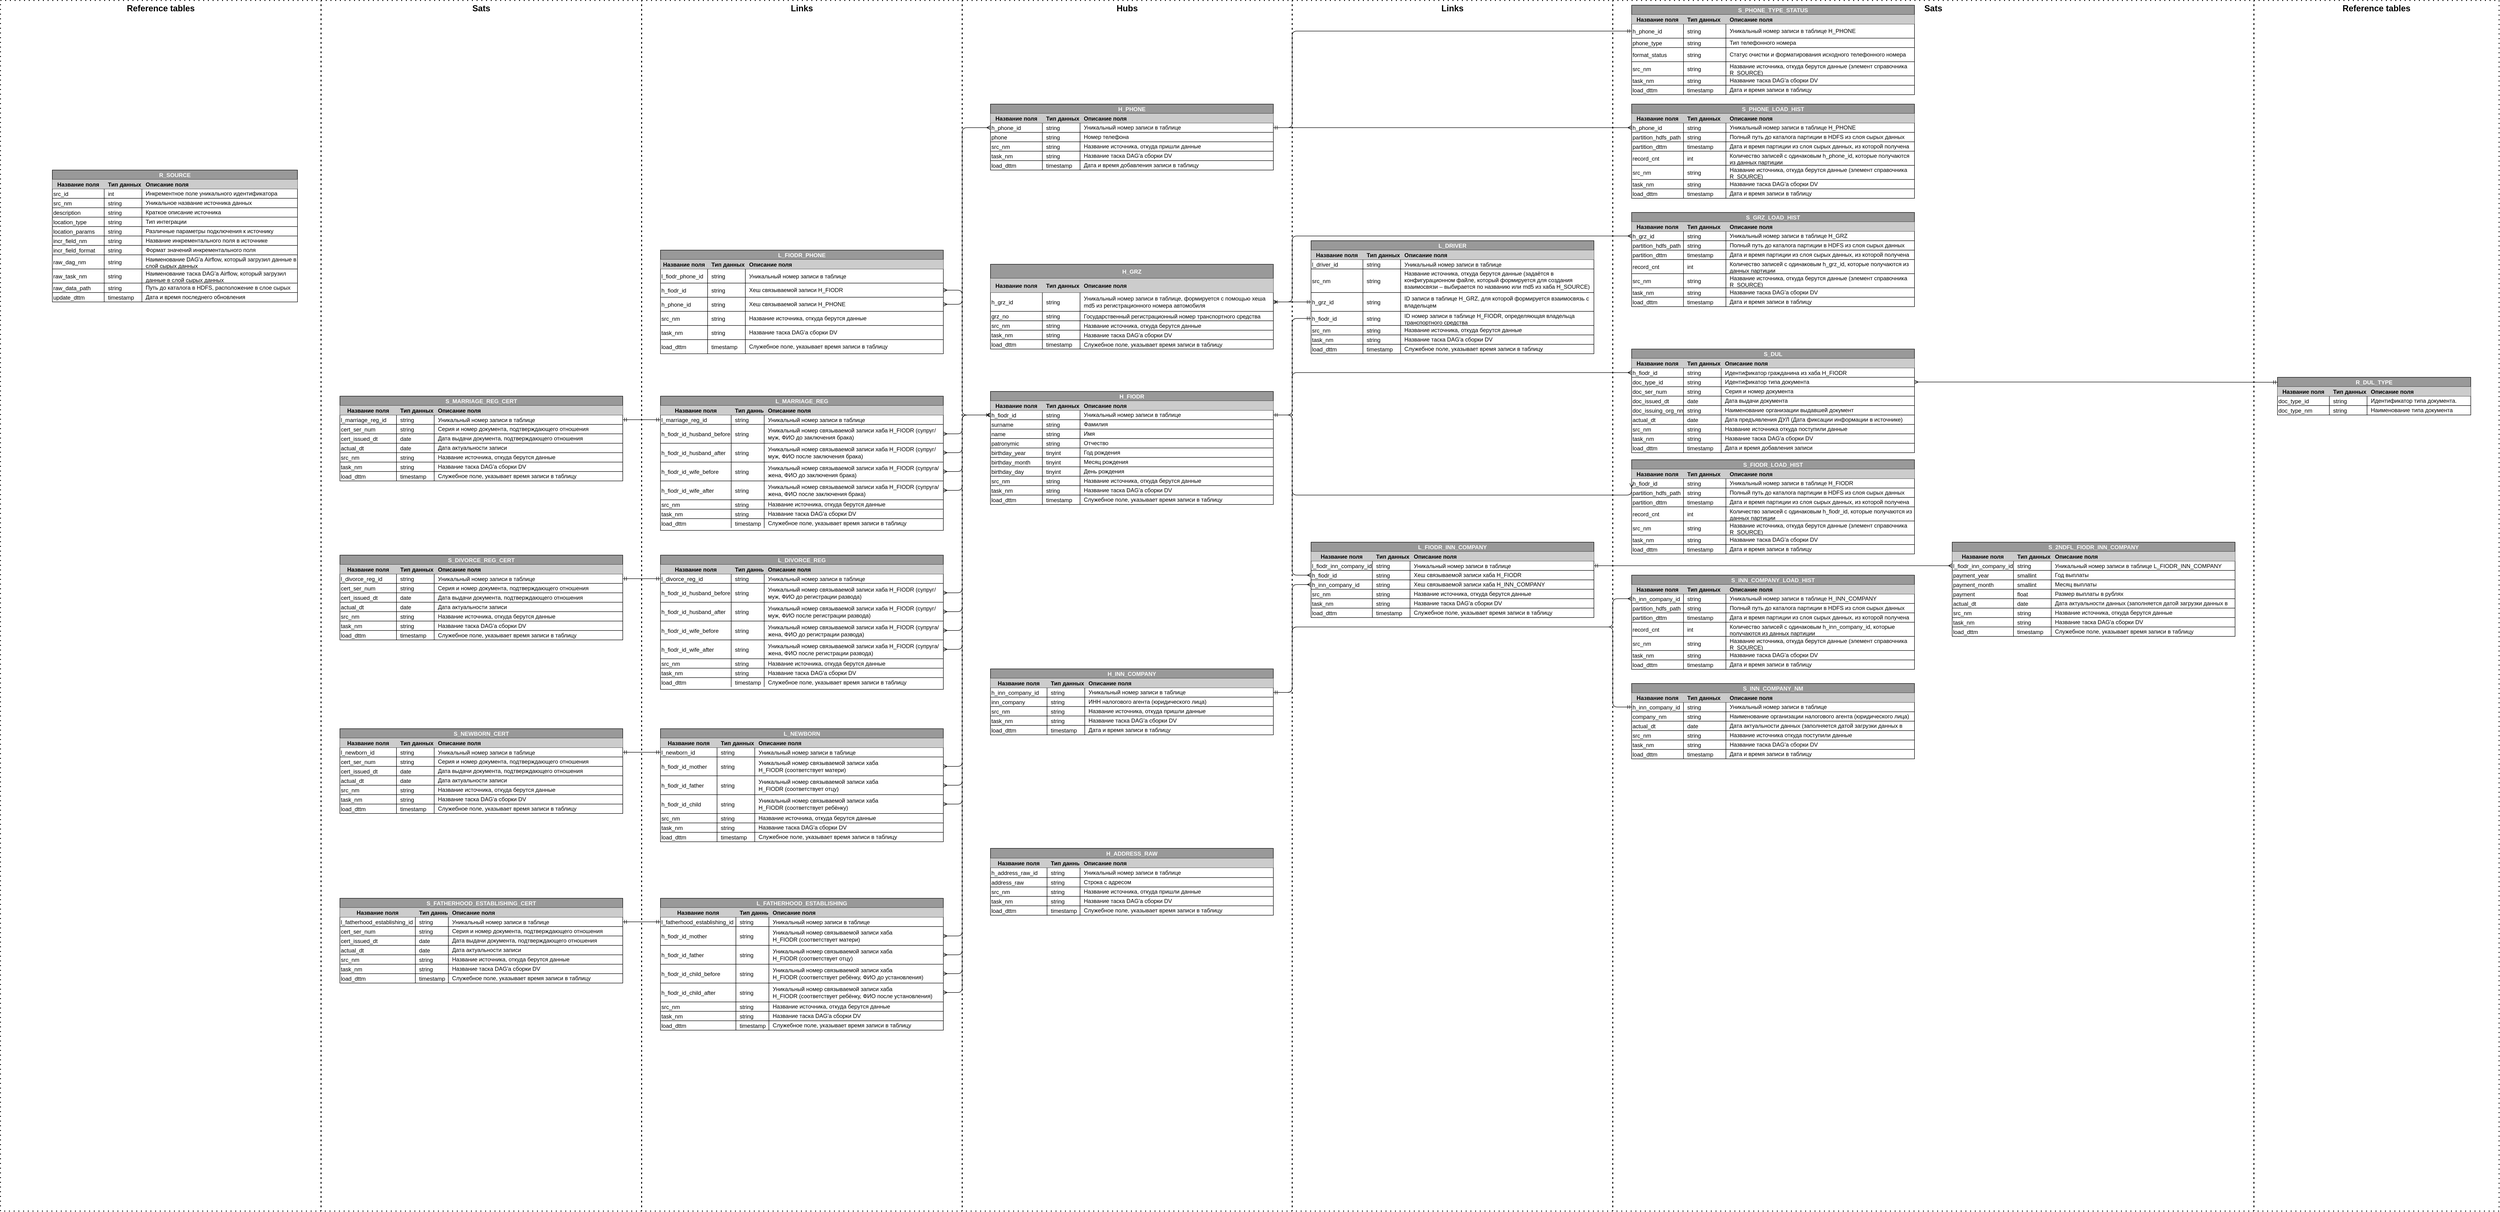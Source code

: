 <mxfile version="14.6.5" type="github">
  <diagram id="dFcGTcOO6VKS4K1IGvdy" name="Page-1">
    <mxGraphModel dx="4908" dy="2107" grid="1" gridSize="10" guides="1" tooltips="1" connect="1" arrows="1" fold="1" page="1" pageScale="1" pageWidth="827" pageHeight="1169" math="0" shadow="0">
      <root>
        <mxCell id="0" />
        <mxCell id="1" parent="0" />
        <mxCell id="-qLkEP9o-9a46Q8EqcYX-884" value="&lt;font size=&quot;1&quot;&gt;&lt;b style=&quot;font-size: 18px&quot;&gt;Reference tables&lt;/b&gt;&lt;/font&gt;" style="rounded=0;whiteSpace=wrap;html=1;dashed=1;fillColor=none;strokeWidth=2;perimeterSpacing=12;dashPattern=1 4;verticalAlign=top;" vertex="1" parent="1">
          <mxGeometry x="2160" y="-390" width="520" height="2570" as="geometry" />
        </mxCell>
        <mxCell id="-qLkEP9o-9a46Q8EqcYX-885" value="&lt;font style=&quot;font-size: 18px&quot;&gt;&lt;b&gt;Reference tables&lt;/b&gt;&lt;/font&gt;" style="rounded=0;whiteSpace=wrap;html=1;dashed=1;fillColor=none;strokeWidth=2;perimeterSpacing=12;dashPattern=1 4;verticalAlign=top;" vertex="1" parent="1">
          <mxGeometry x="-2620" y="-390" width="680" height="2570" as="geometry" />
        </mxCell>
        <mxCell id="-qLkEP9o-9a46Q8EqcYX-886" value="&lt;font style=&quot;font-size: 18px&quot;&gt;&lt;b&gt;Links&lt;/b&gt;&lt;/font&gt;" style="rounded=0;whiteSpace=wrap;html=1;dashed=1;fillColor=none;strokeWidth=2;perimeterSpacing=12;dashPattern=1 4;verticalAlign=top;" vertex="1" parent="1">
          <mxGeometry x="-1260" y="-390" width="680" height="2570" as="geometry" />
        </mxCell>
        <mxCell id="-qLkEP9o-9a46Q8EqcYX-887" value="&lt;font style=&quot;font-size: 18px&quot;&gt;&lt;b&gt;Sats&lt;/b&gt;&lt;/font&gt;" style="rounded=0;whiteSpace=wrap;html=1;dashed=1;fillColor=none;strokeWidth=2;perimeterSpacing=12;dashPattern=1 4;verticalAlign=top;" vertex="1" parent="1">
          <mxGeometry x="-1940" y="-390" width="680" height="2570" as="geometry" />
        </mxCell>
        <mxCell id="-qLkEP9o-9a46Q8EqcYX-888" value="&lt;font style=&quot;font-size: 18px&quot;&gt;&lt;b&gt;Hubs&lt;/b&gt;&lt;/font&gt;" style="rounded=0;whiteSpace=wrap;html=1;dashed=1;fillColor=none;strokeWidth=2;perimeterSpacing=12;dashPattern=1 4;verticalAlign=top;" vertex="1" parent="1">
          <mxGeometry x="-580" y="-390" width="700" height="2570" as="geometry" />
        </mxCell>
        <mxCell id="-qLkEP9o-9a46Q8EqcYX-889" value="&lt;font style=&quot;font-size: 18px&quot;&gt;&lt;b&gt;Links&lt;/b&gt;&lt;/font&gt;" style="rounded=0;whiteSpace=wrap;html=1;dashed=1;fillColor=none;strokeWidth=2;perimeterSpacing=12;dashPattern=1 4;verticalAlign=top;" vertex="1" parent="1">
          <mxGeometry x="120" y="-390" width="680" height="2570" as="geometry" />
        </mxCell>
        <mxCell id="-qLkEP9o-9a46Q8EqcYX-890" value="&lt;font style=&quot;font-size: 18px&quot;&gt;&lt;b&gt;Sats&lt;/b&gt;&lt;/font&gt;" style="rounded=0;whiteSpace=wrap;html=1;dashed=1;fillColor=none;strokeWidth=2;perimeterSpacing=12;dashPattern=1 4;verticalAlign=top;" vertex="1" parent="1">
          <mxGeometry x="800" y="-390" width="1360" height="2570" as="geometry" />
        </mxCell>
        <mxCell id="-qLkEP9o-9a46Q8EqcYX-891" value="" style="html=1;strokeColor=#000000;fontColor=#FFFFFF;startArrow=ERmany;startFill=0;endArrow=ERmandOne;endFill=0;exitX=1;exitY=0.5;exitDx=0;exitDy=0;edgeStyle=orthogonalEdgeStyle;" edge="1" parent="1" source="-qLkEP9o-9a46Q8EqcYX-898" target="-qLkEP9o-9a46Q8EqcYX-931">
          <mxGeometry width="100" relative="1" as="geometry">
            <mxPoint x="260" y="351" as="sourcePoint" />
            <mxPoint x="219.04" y="63.376" as="targetPoint" />
          </mxGeometry>
        </mxCell>
        <mxCell id="-qLkEP9o-9a46Q8EqcYX-892" value="" style="html=1;strokeColor=#000000;fontColor=#FFFFFF;startArrow=ERmandOne;startFill=0;endArrow=ERmandOne;endFill=0;exitX=0;exitY=0.5;exitDx=0;exitDy=0;entryX=1;entryY=0.5;entryDx=0;entryDy=0;edgeStyle=orthogonalEdgeStyle;" edge="1" parent="1" source="-qLkEP9o-9a46Q8EqcYX-935" target="-qLkEP9o-9a46Q8EqcYX-956">
          <mxGeometry width="100" relative="1" as="geometry">
            <mxPoint x="485" y="207" as="sourcePoint" />
            <mxPoint x="90" y="534" as="targetPoint" />
          </mxGeometry>
        </mxCell>
        <mxCell id="-qLkEP9o-9a46Q8EqcYX-893" value="H_GRZ" style="shape=table;startSize=30;container=1;collapsible=1;childLayout=tableLayout;fixedRows=1;rowLines=1;fontStyle=1;align=center;resizeLast=1;fillColor=#999999;fontColor=#FFFFFF;" vertex="1" parent="1">
          <mxGeometry x="-520" y="170" width="600" height="180" as="geometry" />
        </mxCell>
        <mxCell id="-qLkEP9o-9a46Q8EqcYX-894" value="" style="shape=partialRectangle;collapsible=0;dropTarget=0;pointerEvents=0;fillColor=none;top=0;left=0;bottom=1;right=0;points=[[0,0.5],[1,0.5]];portConstraint=eastwest;" vertex="1" parent="-qLkEP9o-9a46Q8EqcYX-893">
          <mxGeometry y="30" width="600" height="30" as="geometry" />
        </mxCell>
        <mxCell id="-qLkEP9o-9a46Q8EqcYX-895" value="Название поля" style="shape=partialRectangle;connectable=0;top=0;left=0;bottom=0;right=0;fontStyle=1;overflow=hidden;fillColor=#CCCCCC;" vertex="1" parent="-qLkEP9o-9a46Q8EqcYX-894">
          <mxGeometry width="110" height="30" as="geometry" />
        </mxCell>
        <mxCell id="-qLkEP9o-9a46Q8EqcYX-896" value="Тип данных" style="shape=partialRectangle;connectable=0;top=0;left=0;bottom=0;right=0;align=left;spacingLeft=6;fontStyle=1;overflow=hidden;fillColor=#CCCCCC;" vertex="1" parent="-qLkEP9o-9a46Q8EqcYX-894">
          <mxGeometry x="110" width="80" height="30" as="geometry" />
        </mxCell>
        <mxCell id="-qLkEP9o-9a46Q8EqcYX-897" value="Описание поля" style="shape=partialRectangle;connectable=0;top=0;left=0;bottom=0;right=0;align=left;spacingLeft=6;fontStyle=1;overflow=hidden;fillColor=#CCCCCC;" vertex="1" parent="-qLkEP9o-9a46Q8EqcYX-894">
          <mxGeometry x="190" width="410" height="30" as="geometry" />
        </mxCell>
        <mxCell id="-qLkEP9o-9a46Q8EqcYX-898" value="" style="shape=partialRectangle;collapsible=0;dropTarget=0;pointerEvents=0;fillColor=none;top=0;left=0;bottom=0;right=0;points=[[0,0.5],[1,0.5]];portConstraint=eastwest;whiteSpace=wrap;" vertex="1" parent="-qLkEP9o-9a46Q8EqcYX-893">
          <mxGeometry y="60" width="600" height="40" as="geometry" />
        </mxCell>
        <mxCell id="-qLkEP9o-9a46Q8EqcYX-899" value="h_grz_id" style="shape=partialRectangle;connectable=0;fillColor=none;top=0;left=0;bottom=0;right=0;editable=1;overflow=hidden;align=left;" vertex="1" parent="-qLkEP9o-9a46Q8EqcYX-898">
          <mxGeometry width="110" height="40" as="geometry" />
        </mxCell>
        <mxCell id="-qLkEP9o-9a46Q8EqcYX-900" value="string" style="shape=partialRectangle;connectable=0;fillColor=none;top=0;left=0;bottom=0;right=0;align=left;spacingLeft=6;overflow=hidden;" vertex="1" parent="-qLkEP9o-9a46Q8EqcYX-898">
          <mxGeometry x="110" width="80" height="40" as="geometry" />
        </mxCell>
        <mxCell id="-qLkEP9o-9a46Q8EqcYX-901" value="Уникальный номер записи в таблице, формируется с помощью хеша md5 из регистрационного номера автомобиля" style="shape=partialRectangle;connectable=0;fillColor=none;top=0;left=0;bottom=0;right=0;align=left;spacingLeft=6;overflow=hidden;whiteSpace=wrap;" vertex="1" parent="-qLkEP9o-9a46Q8EqcYX-898">
          <mxGeometry x="190" width="410" height="40" as="geometry" />
        </mxCell>
        <mxCell id="-qLkEP9o-9a46Q8EqcYX-902" style="shape=partialRectangle;collapsible=0;dropTarget=0;pointerEvents=0;fillColor=none;top=0;left=0;bottom=0;right=0;points=[[0,0.5],[1,0.5]];portConstraint=eastwest;" vertex="1" parent="-qLkEP9o-9a46Q8EqcYX-893">
          <mxGeometry y="100" width="600" height="20" as="geometry" />
        </mxCell>
        <mxCell id="-qLkEP9o-9a46Q8EqcYX-903" value="grz_no" style="shape=partialRectangle;connectable=0;fillColor=none;top=0;left=0;bottom=0;right=0;editable=1;overflow=hidden;align=left;" vertex="1" parent="-qLkEP9o-9a46Q8EqcYX-902">
          <mxGeometry width="110" height="20" as="geometry" />
        </mxCell>
        <mxCell id="-qLkEP9o-9a46Q8EqcYX-904" value="string" style="shape=partialRectangle;connectable=0;fillColor=none;top=0;left=0;bottom=0;right=0;align=left;spacingLeft=6;overflow=hidden;" vertex="1" parent="-qLkEP9o-9a46Q8EqcYX-902">
          <mxGeometry x="110" width="80" height="20" as="geometry" />
        </mxCell>
        <mxCell id="-qLkEP9o-9a46Q8EqcYX-905" value="Государственный регистрационный номер транспортного средства" style="shape=partialRectangle;connectable=0;fillColor=none;top=0;left=0;bottom=0;right=0;align=left;spacingLeft=6;overflow=hidden;" vertex="1" parent="-qLkEP9o-9a46Q8EqcYX-902">
          <mxGeometry x="190" width="410" height="20" as="geometry" />
        </mxCell>
        <mxCell id="-qLkEP9o-9a46Q8EqcYX-906" style="shape=partialRectangle;collapsible=0;dropTarget=0;pointerEvents=0;fillColor=none;top=0;left=0;bottom=0;right=0;points=[[0,0.5],[1,0.5]];portConstraint=eastwest;" vertex="1" parent="-qLkEP9o-9a46Q8EqcYX-893">
          <mxGeometry y="120" width="600" height="20" as="geometry" />
        </mxCell>
        <mxCell id="-qLkEP9o-9a46Q8EqcYX-907" value="src_nm" style="shape=partialRectangle;connectable=0;fillColor=none;top=0;left=0;bottom=0;right=0;editable=1;overflow=hidden;align=left;" vertex="1" parent="-qLkEP9o-9a46Q8EqcYX-906">
          <mxGeometry width="110" height="20" as="geometry" />
        </mxCell>
        <mxCell id="-qLkEP9o-9a46Q8EqcYX-908" value="string" style="shape=partialRectangle;connectable=0;fillColor=none;top=0;left=0;bottom=0;right=0;align=left;spacingLeft=6;overflow=hidden;" vertex="1" parent="-qLkEP9o-9a46Q8EqcYX-906">
          <mxGeometry x="110" width="80" height="20" as="geometry" />
        </mxCell>
        <mxCell id="-qLkEP9o-9a46Q8EqcYX-909" value="Название источника, откуда берутся данные" style="shape=partialRectangle;connectable=0;fillColor=none;top=0;left=0;bottom=0;right=0;align=left;spacingLeft=6;overflow=hidden;" vertex="1" parent="-qLkEP9o-9a46Q8EqcYX-906">
          <mxGeometry x="190" width="410" height="20" as="geometry" />
        </mxCell>
        <mxCell id="-qLkEP9o-9a46Q8EqcYX-910" style="shape=partialRectangle;collapsible=0;dropTarget=0;pointerEvents=0;fillColor=none;top=0;left=0;bottom=0;right=0;points=[[0,0.5],[1,0.5]];portConstraint=eastwest;" vertex="1" parent="-qLkEP9o-9a46Q8EqcYX-893">
          <mxGeometry y="140" width="600" height="20" as="geometry" />
        </mxCell>
        <mxCell id="-qLkEP9o-9a46Q8EqcYX-911" value="task_nm" style="shape=partialRectangle;connectable=0;fillColor=none;top=0;left=0;bottom=0;right=0;editable=1;overflow=hidden;align=left;" vertex="1" parent="-qLkEP9o-9a46Q8EqcYX-910">
          <mxGeometry width="110" height="20" as="geometry" />
        </mxCell>
        <mxCell id="-qLkEP9o-9a46Q8EqcYX-912" value="string" style="shape=partialRectangle;connectable=0;fillColor=none;top=0;left=0;bottom=0;right=0;align=left;spacingLeft=6;overflow=hidden;" vertex="1" parent="-qLkEP9o-9a46Q8EqcYX-910">
          <mxGeometry x="110" width="80" height="20" as="geometry" />
        </mxCell>
        <mxCell id="-qLkEP9o-9a46Q8EqcYX-913" value="Название таска DAG&#39;а сборки DV" style="shape=partialRectangle;connectable=0;fillColor=none;top=0;left=0;bottom=0;right=0;align=left;spacingLeft=6;overflow=hidden;" vertex="1" parent="-qLkEP9o-9a46Q8EqcYX-910">
          <mxGeometry x="190" width="410" height="20" as="geometry" />
        </mxCell>
        <mxCell id="-qLkEP9o-9a46Q8EqcYX-914" style="shape=partialRectangle;collapsible=0;dropTarget=0;pointerEvents=0;fillColor=none;top=0;left=0;bottom=0;right=0;points=[[0,0.5],[1,0.5]];portConstraint=eastwest;" vertex="1" parent="-qLkEP9o-9a46Q8EqcYX-893">
          <mxGeometry y="160" width="600" height="20" as="geometry" />
        </mxCell>
        <mxCell id="-qLkEP9o-9a46Q8EqcYX-915" value="load_dttm" style="shape=partialRectangle;connectable=0;fillColor=none;top=0;left=0;bottom=0;right=0;editable=1;overflow=hidden;align=left;" vertex="1" parent="-qLkEP9o-9a46Q8EqcYX-914">
          <mxGeometry width="110" height="20" as="geometry" />
        </mxCell>
        <mxCell id="-qLkEP9o-9a46Q8EqcYX-916" value="timestamp" style="shape=partialRectangle;connectable=0;fillColor=none;top=0;left=0;bottom=0;right=0;align=left;spacingLeft=6;overflow=hidden;" vertex="1" parent="-qLkEP9o-9a46Q8EqcYX-914">
          <mxGeometry x="110" width="80" height="20" as="geometry" />
        </mxCell>
        <mxCell id="-qLkEP9o-9a46Q8EqcYX-917" value="Служебное поле, указывает время записи в таблицу" style="shape=partialRectangle;connectable=0;fillColor=none;top=0;left=0;bottom=0;right=0;align=left;spacingLeft=6;overflow=hidden;" vertex="1" parent="-qLkEP9o-9a46Q8EqcYX-914">
          <mxGeometry x="190" width="410" height="20" as="geometry" />
        </mxCell>
        <mxCell id="-qLkEP9o-9a46Q8EqcYX-918" value="L_DRIVER" style="shape=table;startSize=20;container=1;collapsible=1;childLayout=tableLayout;fixedRows=1;rowLines=1;fontStyle=1;align=center;resizeLast=1;fillColor=#999999;fontColor=#FFFFFF;" vertex="1" parent="1">
          <mxGeometry x="160" y="120" width="600" height="240" as="geometry" />
        </mxCell>
        <mxCell id="-qLkEP9o-9a46Q8EqcYX-919" value="" style="shape=partialRectangle;collapsible=0;dropTarget=0;pointerEvents=0;fillColor=none;top=0;left=0;bottom=1;right=0;points=[[0,0.5],[1,0.5]];portConstraint=eastwest;" vertex="1" parent="-qLkEP9o-9a46Q8EqcYX-918">
          <mxGeometry y="20" width="600" height="20" as="geometry" />
        </mxCell>
        <mxCell id="-qLkEP9o-9a46Q8EqcYX-920" value="Название поля" style="shape=partialRectangle;connectable=0;top=0;left=0;bottom=0;right=0;fontStyle=1;overflow=hidden;fillColor=#CCCCCC;" vertex="1" parent="-qLkEP9o-9a46Q8EqcYX-919">
          <mxGeometry width="110" height="20" as="geometry" />
        </mxCell>
        <mxCell id="-qLkEP9o-9a46Q8EqcYX-921" value="Тип данных" style="shape=partialRectangle;connectable=0;top=0;left=0;bottom=0;right=0;align=left;spacingLeft=6;fontStyle=1;overflow=hidden;fillColor=#CCCCCC;" vertex="1" parent="-qLkEP9o-9a46Q8EqcYX-919">
          <mxGeometry x="110" width="80" height="20" as="geometry" />
        </mxCell>
        <mxCell id="-qLkEP9o-9a46Q8EqcYX-922" value="Описание поля" style="shape=partialRectangle;connectable=0;top=0;left=0;bottom=0;right=0;align=left;spacingLeft=6;fontStyle=1;overflow=hidden;fillColor=#CCCCCC;" vertex="1" parent="-qLkEP9o-9a46Q8EqcYX-919">
          <mxGeometry x="190" width="410" height="20" as="geometry" />
        </mxCell>
        <mxCell id="-qLkEP9o-9a46Q8EqcYX-923" value="" style="shape=partialRectangle;collapsible=0;dropTarget=0;pointerEvents=0;fillColor=none;top=0;left=0;bottom=0;right=0;points=[[0,0.5],[1,0.5]];portConstraint=eastwest;align=left;" vertex="1" parent="-qLkEP9o-9a46Q8EqcYX-918">
          <mxGeometry y="40" width="600" height="20" as="geometry" />
        </mxCell>
        <mxCell id="-qLkEP9o-9a46Q8EqcYX-924" value="l_driver_id" style="shape=partialRectangle;connectable=0;fillColor=none;top=0;left=0;bottom=0;right=0;editable=1;overflow=hidden;align=left;" vertex="1" parent="-qLkEP9o-9a46Q8EqcYX-923">
          <mxGeometry width="110" height="20" as="geometry" />
        </mxCell>
        <mxCell id="-qLkEP9o-9a46Q8EqcYX-925" value="string" style="shape=partialRectangle;connectable=0;fillColor=none;top=0;left=0;bottom=0;right=0;align=left;spacingLeft=6;overflow=hidden;" vertex="1" parent="-qLkEP9o-9a46Q8EqcYX-923">
          <mxGeometry x="110" width="80" height="20" as="geometry" />
        </mxCell>
        <mxCell id="-qLkEP9o-9a46Q8EqcYX-926" value="Уникальный номер записи в таблице" style="shape=partialRectangle;connectable=0;fillColor=none;top=0;left=0;bottom=0;right=0;align=left;spacingLeft=6;overflow=hidden;" vertex="1" parent="-qLkEP9o-9a46Q8EqcYX-923">
          <mxGeometry x="190" width="410" height="20" as="geometry" />
        </mxCell>
        <mxCell id="-qLkEP9o-9a46Q8EqcYX-927" value="" style="shape=partialRectangle;collapsible=0;dropTarget=0;pointerEvents=0;fillColor=none;top=0;left=0;bottom=0;right=0;points=[[0,0.5],[1,0.5]];portConstraint=eastwest;" vertex="1" parent="-qLkEP9o-9a46Q8EqcYX-918">
          <mxGeometry y="60" width="600" height="50" as="geometry" />
        </mxCell>
        <mxCell id="-qLkEP9o-9a46Q8EqcYX-928" value="src_nm" style="shape=partialRectangle;connectable=0;fillColor=none;top=0;left=0;bottom=0;right=0;editable=1;overflow=hidden;align=left;" vertex="1" parent="-qLkEP9o-9a46Q8EqcYX-927">
          <mxGeometry width="110" height="50" as="geometry" />
        </mxCell>
        <mxCell id="-qLkEP9o-9a46Q8EqcYX-929" value="string" style="shape=partialRectangle;connectable=0;fillColor=none;top=0;left=0;bottom=0;right=0;align=left;spacingLeft=6;overflow=hidden;" vertex="1" parent="-qLkEP9o-9a46Q8EqcYX-927">
          <mxGeometry x="110" width="80" height="50" as="geometry" />
        </mxCell>
        <mxCell id="-qLkEP9o-9a46Q8EqcYX-930" value="Название источника, откуда берутся данные (задаётся в конфигурационном файле, который формируется для создания взаимосвязи – выбирается по названию или md5 из хаба H_SOURCE)&#xa;" style="shape=partialRectangle;connectable=0;fillColor=none;top=0;left=0;bottom=0;right=0;align=left;spacingLeft=6;overflow=hidden;whiteSpace=wrap;" vertex="1" parent="-qLkEP9o-9a46Q8EqcYX-927">
          <mxGeometry x="190" width="410" height="50" as="geometry" />
        </mxCell>
        <mxCell id="-qLkEP9o-9a46Q8EqcYX-931" value="" style="shape=partialRectangle;collapsible=0;dropTarget=0;pointerEvents=0;fillColor=none;top=0;left=0;bottom=0;right=0;points=[[0,0.5],[1,0.5]];portConstraint=eastwest;" vertex="1" parent="-qLkEP9o-9a46Q8EqcYX-918">
          <mxGeometry y="110" width="600" height="40" as="geometry" />
        </mxCell>
        <mxCell id="-qLkEP9o-9a46Q8EqcYX-932" value="h_grz_id" style="shape=partialRectangle;connectable=0;fillColor=none;top=0;left=0;bottom=0;right=0;editable=1;overflow=hidden;align=left;" vertex="1" parent="-qLkEP9o-9a46Q8EqcYX-931">
          <mxGeometry width="110" height="40" as="geometry" />
        </mxCell>
        <mxCell id="-qLkEP9o-9a46Q8EqcYX-933" value="string" style="shape=partialRectangle;connectable=0;fillColor=none;top=0;left=0;bottom=0;right=0;align=left;spacingLeft=6;overflow=hidden;" vertex="1" parent="-qLkEP9o-9a46Q8EqcYX-931">
          <mxGeometry x="110" width="80" height="40" as="geometry" />
        </mxCell>
        <mxCell id="-qLkEP9o-9a46Q8EqcYX-934" value="ID записи в таблице H_GRZ, для которой формируется взаимосвязь с владельцем" style="shape=partialRectangle;connectable=0;fillColor=none;top=0;left=0;bottom=0;right=0;align=left;spacingLeft=6;overflow=hidden;whiteSpace=wrap;" vertex="1" parent="-qLkEP9o-9a46Q8EqcYX-931">
          <mxGeometry x="190" width="410" height="40" as="geometry" />
        </mxCell>
        <mxCell id="-qLkEP9o-9a46Q8EqcYX-935" style="shape=partialRectangle;collapsible=0;dropTarget=0;pointerEvents=0;fillColor=none;top=0;left=0;bottom=0;right=0;points=[[0,0.5],[1,0.5]];portConstraint=eastwest;" vertex="1" parent="-qLkEP9o-9a46Q8EqcYX-918">
          <mxGeometry y="150" width="600" height="30" as="geometry" />
        </mxCell>
        <mxCell id="-qLkEP9o-9a46Q8EqcYX-936" value="h_fiodr_id" style="shape=partialRectangle;connectable=0;fillColor=none;top=0;left=0;bottom=0;right=0;editable=1;overflow=hidden;align=left;" vertex="1" parent="-qLkEP9o-9a46Q8EqcYX-935">
          <mxGeometry width="110" height="30" as="geometry" />
        </mxCell>
        <mxCell id="-qLkEP9o-9a46Q8EqcYX-937" value="string" style="shape=partialRectangle;connectable=0;fillColor=none;top=0;left=0;bottom=0;right=0;align=left;spacingLeft=6;overflow=hidden;" vertex="1" parent="-qLkEP9o-9a46Q8EqcYX-935">
          <mxGeometry x="110" width="80" height="30" as="geometry" />
        </mxCell>
        <mxCell id="-qLkEP9o-9a46Q8EqcYX-938" value="ID номер записи в таблице H_FIODR, определяющая владельца транспортного средства" style="shape=partialRectangle;connectable=0;fillColor=none;top=0;left=0;bottom=0;right=0;align=left;spacingLeft=6;overflow=hidden;whiteSpace=wrap;" vertex="1" parent="-qLkEP9o-9a46Q8EqcYX-935">
          <mxGeometry x="190" width="410" height="30" as="geometry" />
        </mxCell>
        <mxCell id="-qLkEP9o-9a46Q8EqcYX-939" style="shape=partialRectangle;collapsible=0;dropTarget=0;pointerEvents=0;fillColor=none;top=0;left=0;bottom=0;right=0;points=[[0,0.5],[1,0.5]];portConstraint=eastwest;" vertex="1" parent="-qLkEP9o-9a46Q8EqcYX-918">
          <mxGeometry y="180" width="600" height="20" as="geometry" />
        </mxCell>
        <mxCell id="-qLkEP9o-9a46Q8EqcYX-940" value="src_nm" style="shape=partialRectangle;connectable=0;fillColor=none;top=0;left=0;bottom=0;right=0;editable=1;overflow=hidden;align=left;" vertex="1" parent="-qLkEP9o-9a46Q8EqcYX-939">
          <mxGeometry width="110" height="20" as="geometry" />
        </mxCell>
        <mxCell id="-qLkEP9o-9a46Q8EqcYX-941" value="string" style="shape=partialRectangle;connectable=0;fillColor=none;top=0;left=0;bottom=0;right=0;align=left;spacingLeft=6;overflow=hidden;" vertex="1" parent="-qLkEP9o-9a46Q8EqcYX-939">
          <mxGeometry x="110" width="80" height="20" as="geometry" />
        </mxCell>
        <mxCell id="-qLkEP9o-9a46Q8EqcYX-942" value="Название источника, откуда берутся данные" style="shape=partialRectangle;connectable=0;fillColor=none;top=0;left=0;bottom=0;right=0;align=left;spacingLeft=6;overflow=hidden;whiteSpace=wrap;" vertex="1" parent="-qLkEP9o-9a46Q8EqcYX-939">
          <mxGeometry x="190" width="410" height="20" as="geometry" />
        </mxCell>
        <mxCell id="-qLkEP9o-9a46Q8EqcYX-943" style="shape=partialRectangle;collapsible=0;dropTarget=0;pointerEvents=0;fillColor=none;top=0;left=0;bottom=0;right=0;points=[[0,0.5],[1,0.5]];portConstraint=eastwest;" vertex="1" parent="-qLkEP9o-9a46Q8EqcYX-918">
          <mxGeometry y="200" width="600" height="20" as="geometry" />
        </mxCell>
        <mxCell id="-qLkEP9o-9a46Q8EqcYX-944" value="task_nm" style="shape=partialRectangle;connectable=0;fillColor=none;top=0;left=0;bottom=0;right=0;editable=1;overflow=hidden;align=left;" vertex="1" parent="-qLkEP9o-9a46Q8EqcYX-943">
          <mxGeometry width="110" height="20" as="geometry" />
        </mxCell>
        <mxCell id="-qLkEP9o-9a46Q8EqcYX-945" value="string" style="shape=partialRectangle;connectable=0;fillColor=none;top=0;left=0;bottom=0;right=0;align=left;spacingLeft=6;overflow=hidden;" vertex="1" parent="-qLkEP9o-9a46Q8EqcYX-943">
          <mxGeometry x="110" width="80" height="20" as="geometry" />
        </mxCell>
        <mxCell id="-qLkEP9o-9a46Q8EqcYX-946" value="Название таска DAG&#39;а сборки DV" style="shape=partialRectangle;connectable=0;fillColor=none;top=0;left=0;bottom=0;right=0;align=left;spacingLeft=6;overflow=hidden;whiteSpace=wrap;" vertex="1" parent="-qLkEP9o-9a46Q8EqcYX-943">
          <mxGeometry x="190" width="410" height="20" as="geometry" />
        </mxCell>
        <mxCell id="-qLkEP9o-9a46Q8EqcYX-947" style="shape=partialRectangle;collapsible=0;dropTarget=0;pointerEvents=0;fillColor=none;top=0;left=0;bottom=0;right=0;points=[[0,0.5],[1,0.5]];portConstraint=eastwest;" vertex="1" parent="-qLkEP9o-9a46Q8EqcYX-918">
          <mxGeometry y="220" width="600" height="20" as="geometry" />
        </mxCell>
        <mxCell id="-qLkEP9o-9a46Q8EqcYX-948" value="load_dttm" style="shape=partialRectangle;connectable=0;fillColor=none;top=0;left=0;bottom=0;right=0;editable=1;overflow=hidden;align=left;" vertex="1" parent="-qLkEP9o-9a46Q8EqcYX-947">
          <mxGeometry width="110" height="20" as="geometry" />
        </mxCell>
        <mxCell id="-qLkEP9o-9a46Q8EqcYX-949" value="timestamp" style="shape=partialRectangle;connectable=0;fillColor=none;top=0;left=0;bottom=0;right=0;align=left;spacingLeft=6;overflow=hidden;" vertex="1" parent="-qLkEP9o-9a46Q8EqcYX-947">
          <mxGeometry x="110" width="80" height="20" as="geometry" />
        </mxCell>
        <mxCell id="-qLkEP9o-9a46Q8EqcYX-950" value="Служебное поле, указывает время записи в таблицу" style="shape=partialRectangle;connectable=0;fillColor=none;top=0;left=0;bottom=0;right=0;align=left;spacingLeft=6;overflow=hidden;whiteSpace=wrap;" vertex="1" parent="-qLkEP9o-9a46Q8EqcYX-947">
          <mxGeometry x="190" width="410" height="20" as="geometry" />
        </mxCell>
        <mxCell id="-qLkEP9o-9a46Q8EqcYX-951" value="H_FIODR" style="shape=table;startSize=20;container=1;collapsible=1;childLayout=tableLayout;fixedRows=1;rowLines=1;fontStyle=1;align=center;resizeLast=1;fillColor=#999999;fontColor=#FFFFFF;" vertex="1" parent="1">
          <mxGeometry x="-520" y="440" width="600" height="240.0" as="geometry" />
        </mxCell>
        <mxCell id="-qLkEP9o-9a46Q8EqcYX-952" value="" style="shape=partialRectangle;collapsible=0;dropTarget=0;pointerEvents=0;fillColor=none;top=0;left=0;bottom=1;right=0;points=[[0,0.5],[1,0.5]];portConstraint=eastwest;" vertex="1" parent="-qLkEP9o-9a46Q8EqcYX-951">
          <mxGeometry y="20" width="600" height="20" as="geometry" />
        </mxCell>
        <mxCell id="-qLkEP9o-9a46Q8EqcYX-953" value="Название поля" style="shape=partialRectangle;connectable=0;top=0;left=0;bottom=0;right=0;fontStyle=1;overflow=hidden;fillColor=#CCCCCC;" vertex="1" parent="-qLkEP9o-9a46Q8EqcYX-952">
          <mxGeometry width="110" height="20" as="geometry" />
        </mxCell>
        <mxCell id="-qLkEP9o-9a46Q8EqcYX-954" value="Тип данных" style="shape=partialRectangle;connectable=0;top=0;left=0;bottom=0;right=0;align=left;spacingLeft=6;fontStyle=1;overflow=hidden;fillColor=#CCCCCC;" vertex="1" parent="-qLkEP9o-9a46Q8EqcYX-952">
          <mxGeometry x="110" width="80" height="20" as="geometry" />
        </mxCell>
        <mxCell id="-qLkEP9o-9a46Q8EqcYX-955" value="Описание поля" style="shape=partialRectangle;connectable=0;top=0;left=0;bottom=0;right=0;align=left;spacingLeft=6;fontStyle=1;overflow=hidden;fillColor=#CCCCCC;" vertex="1" parent="-qLkEP9o-9a46Q8EqcYX-952">
          <mxGeometry x="190" width="410" height="20" as="geometry" />
        </mxCell>
        <mxCell id="-qLkEP9o-9a46Q8EqcYX-956" value="" style="shape=partialRectangle;collapsible=0;dropTarget=0;pointerEvents=0;fillColor=none;top=0;left=0;bottom=0;right=0;points=[[0,0.5],[1,0.5]];portConstraint=eastwest;align=left;" vertex="1" parent="-qLkEP9o-9a46Q8EqcYX-951">
          <mxGeometry y="40" width="600" height="20" as="geometry" />
        </mxCell>
        <mxCell id="-qLkEP9o-9a46Q8EqcYX-957" value="h_fiodr_id" style="shape=partialRectangle;connectable=0;fillColor=none;top=0;left=0;bottom=0;right=0;editable=1;overflow=hidden;align=left;" vertex="1" parent="-qLkEP9o-9a46Q8EqcYX-956">
          <mxGeometry width="110" height="20" as="geometry" />
        </mxCell>
        <mxCell id="-qLkEP9o-9a46Q8EqcYX-958" value="string" style="shape=partialRectangle;connectable=0;fillColor=none;top=0;left=0;bottom=0;right=0;align=left;spacingLeft=6;overflow=hidden;" vertex="1" parent="-qLkEP9o-9a46Q8EqcYX-956">
          <mxGeometry x="110" width="80" height="20" as="geometry" />
        </mxCell>
        <mxCell id="-qLkEP9o-9a46Q8EqcYX-959" value="Уникальный номер записи в таблице" style="shape=partialRectangle;connectable=0;fillColor=none;top=0;left=0;bottom=0;right=0;align=left;spacingLeft=6;overflow=hidden;whiteSpace=wrap;" vertex="1" parent="-qLkEP9o-9a46Q8EqcYX-956">
          <mxGeometry x="190" width="410" height="20" as="geometry" />
        </mxCell>
        <mxCell id="-qLkEP9o-9a46Q8EqcYX-960" style="shape=partialRectangle;collapsible=0;dropTarget=0;pointerEvents=0;fillColor=none;top=0;left=0;bottom=0;right=0;points=[[0,0.5],[1,0.5]];portConstraint=eastwest;" vertex="1" parent="-qLkEP9o-9a46Q8EqcYX-951">
          <mxGeometry y="60" width="600" height="20" as="geometry" />
        </mxCell>
        <mxCell id="-qLkEP9o-9a46Q8EqcYX-961" value="surname" style="shape=partialRectangle;connectable=0;fillColor=none;top=0;left=0;bottom=0;right=0;editable=1;overflow=hidden;align=left;" vertex="1" parent="-qLkEP9o-9a46Q8EqcYX-960">
          <mxGeometry width="110" height="20" as="geometry" />
        </mxCell>
        <mxCell id="-qLkEP9o-9a46Q8EqcYX-962" value="string" style="shape=partialRectangle;connectable=0;fillColor=none;top=0;left=0;bottom=0;right=0;align=left;spacingLeft=6;overflow=hidden;" vertex="1" parent="-qLkEP9o-9a46Q8EqcYX-960">
          <mxGeometry x="110" width="80" height="20" as="geometry" />
        </mxCell>
        <mxCell id="-qLkEP9o-9a46Q8EqcYX-963" value="Фамилия" style="shape=partialRectangle;connectable=0;fillColor=none;top=0;left=0;bottom=0;right=0;align=left;spacingLeft=6;overflow=hidden;whiteSpace=wrap;" vertex="1" parent="-qLkEP9o-9a46Q8EqcYX-960">
          <mxGeometry x="190" width="410" height="20" as="geometry" />
        </mxCell>
        <mxCell id="-qLkEP9o-9a46Q8EqcYX-964" style="shape=partialRectangle;collapsible=0;dropTarget=0;pointerEvents=0;fillColor=none;top=0;left=0;bottom=0;right=0;points=[[0,0.5],[1,0.5]];portConstraint=eastwest;" vertex="1" parent="-qLkEP9o-9a46Q8EqcYX-951">
          <mxGeometry y="80" width="600" height="20" as="geometry" />
        </mxCell>
        <mxCell id="-qLkEP9o-9a46Q8EqcYX-965" value="name" style="shape=partialRectangle;connectable=0;fillColor=none;top=0;left=0;bottom=0;right=0;editable=1;overflow=hidden;align=left;" vertex="1" parent="-qLkEP9o-9a46Q8EqcYX-964">
          <mxGeometry width="110" height="20" as="geometry" />
        </mxCell>
        <mxCell id="-qLkEP9o-9a46Q8EqcYX-966" value="string" style="shape=partialRectangle;connectable=0;fillColor=none;top=0;left=0;bottom=0;right=0;align=left;spacingLeft=6;overflow=hidden;" vertex="1" parent="-qLkEP9o-9a46Q8EqcYX-964">
          <mxGeometry x="110" width="80" height="20" as="geometry" />
        </mxCell>
        <mxCell id="-qLkEP9o-9a46Q8EqcYX-967" value="Имя" style="shape=partialRectangle;connectable=0;fillColor=none;top=0;left=0;bottom=0;right=0;align=left;spacingLeft=6;overflow=hidden;whiteSpace=wrap;" vertex="1" parent="-qLkEP9o-9a46Q8EqcYX-964">
          <mxGeometry x="190" width="410" height="20" as="geometry" />
        </mxCell>
        <mxCell id="-qLkEP9o-9a46Q8EqcYX-968" style="shape=partialRectangle;collapsible=0;dropTarget=0;pointerEvents=0;fillColor=none;top=0;left=0;bottom=0;right=0;points=[[0,0.5],[1,0.5]];portConstraint=eastwest;" vertex="1" parent="-qLkEP9o-9a46Q8EqcYX-951">
          <mxGeometry y="100" width="600" height="20" as="geometry" />
        </mxCell>
        <mxCell id="-qLkEP9o-9a46Q8EqcYX-969" value="patronymic" style="shape=partialRectangle;connectable=0;fillColor=none;top=0;left=0;bottom=0;right=0;editable=1;overflow=hidden;align=left;" vertex="1" parent="-qLkEP9o-9a46Q8EqcYX-968">
          <mxGeometry width="110" height="20" as="geometry" />
        </mxCell>
        <mxCell id="-qLkEP9o-9a46Q8EqcYX-970" value="string" style="shape=partialRectangle;connectable=0;fillColor=none;top=0;left=0;bottom=0;right=0;align=left;spacingLeft=6;overflow=hidden;" vertex="1" parent="-qLkEP9o-9a46Q8EqcYX-968">
          <mxGeometry x="110" width="80" height="20" as="geometry" />
        </mxCell>
        <mxCell id="-qLkEP9o-9a46Q8EqcYX-971" value="Отчество" style="shape=partialRectangle;connectable=0;fillColor=none;top=0;left=0;bottom=0;right=0;align=left;spacingLeft=6;overflow=hidden;whiteSpace=wrap;" vertex="1" parent="-qLkEP9o-9a46Q8EqcYX-968">
          <mxGeometry x="190" width="410" height="20" as="geometry" />
        </mxCell>
        <mxCell id="-qLkEP9o-9a46Q8EqcYX-972" style="shape=partialRectangle;collapsible=0;dropTarget=0;pointerEvents=0;fillColor=none;top=0;left=0;bottom=0;right=0;points=[[0,0.5],[1,0.5]];portConstraint=eastwest;" vertex="1" parent="-qLkEP9o-9a46Q8EqcYX-951">
          <mxGeometry y="120" width="600" height="20" as="geometry" />
        </mxCell>
        <mxCell id="-qLkEP9o-9a46Q8EqcYX-973" value="birthday_year" style="shape=partialRectangle;connectable=0;fillColor=none;top=0;left=0;bottom=0;right=0;editable=1;overflow=hidden;align=left;" vertex="1" parent="-qLkEP9o-9a46Q8EqcYX-972">
          <mxGeometry width="110" height="20" as="geometry" />
        </mxCell>
        <mxCell id="-qLkEP9o-9a46Q8EqcYX-974" value="tinyint" style="shape=partialRectangle;connectable=0;fillColor=none;top=0;left=0;bottom=0;right=0;align=left;spacingLeft=6;overflow=hidden;" vertex="1" parent="-qLkEP9o-9a46Q8EqcYX-972">
          <mxGeometry x="110" width="80" height="20" as="geometry" />
        </mxCell>
        <mxCell id="-qLkEP9o-9a46Q8EqcYX-975" value="Год рождения" style="shape=partialRectangle;connectable=0;fillColor=none;top=0;left=0;bottom=0;right=0;align=left;spacingLeft=6;overflow=hidden;whiteSpace=wrap;" vertex="1" parent="-qLkEP9o-9a46Q8EqcYX-972">
          <mxGeometry x="190" width="410" height="20" as="geometry" />
        </mxCell>
        <mxCell id="-qLkEP9o-9a46Q8EqcYX-976" style="shape=partialRectangle;collapsible=0;dropTarget=0;pointerEvents=0;fillColor=none;top=0;left=0;bottom=0;right=0;points=[[0,0.5],[1,0.5]];portConstraint=eastwest;" vertex="1" parent="-qLkEP9o-9a46Q8EqcYX-951">
          <mxGeometry y="140" width="600" height="20" as="geometry" />
        </mxCell>
        <mxCell id="-qLkEP9o-9a46Q8EqcYX-977" value="birthday_month" style="shape=partialRectangle;connectable=0;fillColor=none;top=0;left=0;bottom=0;right=0;editable=1;overflow=hidden;align=left;" vertex="1" parent="-qLkEP9o-9a46Q8EqcYX-976">
          <mxGeometry width="110" height="20" as="geometry" />
        </mxCell>
        <mxCell id="-qLkEP9o-9a46Q8EqcYX-978" value="tinyint" style="shape=partialRectangle;connectable=0;fillColor=none;top=0;left=0;bottom=0;right=0;align=left;spacingLeft=6;overflow=hidden;" vertex="1" parent="-qLkEP9o-9a46Q8EqcYX-976">
          <mxGeometry x="110" width="80" height="20" as="geometry" />
        </mxCell>
        <mxCell id="-qLkEP9o-9a46Q8EqcYX-979" value="Месяц рождения" style="shape=partialRectangle;connectable=0;fillColor=none;top=0;left=0;bottom=0;right=0;align=left;spacingLeft=6;overflow=hidden;whiteSpace=wrap;" vertex="1" parent="-qLkEP9o-9a46Q8EqcYX-976">
          <mxGeometry x="190" width="410" height="20" as="geometry" />
        </mxCell>
        <mxCell id="-qLkEP9o-9a46Q8EqcYX-980" style="shape=partialRectangle;collapsible=0;dropTarget=0;pointerEvents=0;fillColor=none;top=0;left=0;bottom=0;right=0;points=[[0,0.5],[1,0.5]];portConstraint=eastwest;" vertex="1" parent="-qLkEP9o-9a46Q8EqcYX-951">
          <mxGeometry y="160" width="600" height="20" as="geometry" />
        </mxCell>
        <mxCell id="-qLkEP9o-9a46Q8EqcYX-981" value="birthday_day" style="shape=partialRectangle;connectable=0;fillColor=none;top=0;left=0;bottom=0;right=0;editable=1;overflow=hidden;align=left;" vertex="1" parent="-qLkEP9o-9a46Q8EqcYX-980">
          <mxGeometry width="110" height="20" as="geometry" />
        </mxCell>
        <mxCell id="-qLkEP9o-9a46Q8EqcYX-982" value="tinyint" style="shape=partialRectangle;connectable=0;fillColor=none;top=0;left=0;bottom=0;right=0;align=left;spacingLeft=6;overflow=hidden;" vertex="1" parent="-qLkEP9o-9a46Q8EqcYX-980">
          <mxGeometry x="110" width="80" height="20" as="geometry" />
        </mxCell>
        <mxCell id="-qLkEP9o-9a46Q8EqcYX-983" value="День рождения" style="shape=partialRectangle;connectable=0;fillColor=none;top=0;left=0;bottom=0;right=0;align=left;spacingLeft=6;overflow=hidden;whiteSpace=wrap;" vertex="1" parent="-qLkEP9o-9a46Q8EqcYX-980">
          <mxGeometry x="190" width="410" height="20" as="geometry" />
        </mxCell>
        <mxCell id="-qLkEP9o-9a46Q8EqcYX-984" style="shape=partialRectangle;collapsible=0;dropTarget=0;pointerEvents=0;fillColor=none;top=0;left=0;bottom=0;right=0;points=[[0,0.5],[1,0.5]];portConstraint=eastwest;" vertex="1" parent="-qLkEP9o-9a46Q8EqcYX-951">
          <mxGeometry y="180" width="600" height="20" as="geometry" />
        </mxCell>
        <mxCell id="-qLkEP9o-9a46Q8EqcYX-985" value="src_nm" style="shape=partialRectangle;connectable=0;fillColor=none;top=0;left=0;bottom=0;right=0;editable=1;overflow=hidden;align=left;" vertex="1" parent="-qLkEP9o-9a46Q8EqcYX-984">
          <mxGeometry width="110" height="20" as="geometry" />
        </mxCell>
        <mxCell id="-qLkEP9o-9a46Q8EqcYX-986" value="string" style="shape=partialRectangle;connectable=0;fillColor=none;top=0;left=0;bottom=0;right=0;align=left;spacingLeft=6;overflow=hidden;" vertex="1" parent="-qLkEP9o-9a46Q8EqcYX-984">
          <mxGeometry x="110" width="80" height="20" as="geometry" />
        </mxCell>
        <mxCell id="-qLkEP9o-9a46Q8EqcYX-987" value="Название источника, откуда берутся данные" style="shape=partialRectangle;connectable=0;fillColor=none;top=0;left=0;bottom=0;right=0;align=left;spacingLeft=6;overflow=hidden;whiteSpace=wrap;" vertex="1" parent="-qLkEP9o-9a46Q8EqcYX-984">
          <mxGeometry x="190" width="410" height="20" as="geometry" />
        </mxCell>
        <mxCell id="-qLkEP9o-9a46Q8EqcYX-988" style="shape=partialRectangle;collapsible=0;dropTarget=0;pointerEvents=0;fillColor=none;top=0;left=0;bottom=0;right=0;points=[[0,0.5],[1,0.5]];portConstraint=eastwest;" vertex="1" parent="-qLkEP9o-9a46Q8EqcYX-951">
          <mxGeometry y="200" width="600" height="20" as="geometry" />
        </mxCell>
        <mxCell id="-qLkEP9o-9a46Q8EqcYX-989" value="task_nm" style="shape=partialRectangle;connectable=0;fillColor=none;top=0;left=0;bottom=0;right=0;editable=1;overflow=hidden;align=left;" vertex="1" parent="-qLkEP9o-9a46Q8EqcYX-988">
          <mxGeometry width="110" height="20" as="geometry" />
        </mxCell>
        <mxCell id="-qLkEP9o-9a46Q8EqcYX-990" value="string" style="shape=partialRectangle;connectable=0;fillColor=none;top=0;left=0;bottom=0;right=0;align=left;spacingLeft=6;overflow=hidden;" vertex="1" parent="-qLkEP9o-9a46Q8EqcYX-988">
          <mxGeometry x="110" width="80" height="20" as="geometry" />
        </mxCell>
        <mxCell id="-qLkEP9o-9a46Q8EqcYX-991" value="Название таска DAG&#39;а сборки DV" style="shape=partialRectangle;connectable=0;fillColor=none;top=0;left=0;bottom=0;right=0;align=left;spacingLeft=6;overflow=hidden;whiteSpace=wrap;" vertex="1" parent="-qLkEP9o-9a46Q8EqcYX-988">
          <mxGeometry x="190" width="410" height="20" as="geometry" />
        </mxCell>
        <mxCell id="-qLkEP9o-9a46Q8EqcYX-992" style="shape=partialRectangle;collapsible=0;dropTarget=0;pointerEvents=0;fillColor=none;top=0;left=0;bottom=0;right=0;points=[[0,0.5],[1,0.5]];portConstraint=eastwest;" vertex="1" parent="-qLkEP9o-9a46Q8EqcYX-951">
          <mxGeometry y="220" width="600" height="20" as="geometry" />
        </mxCell>
        <mxCell id="-qLkEP9o-9a46Q8EqcYX-993" value="load_dttm" style="shape=partialRectangle;connectable=0;fillColor=none;top=0;left=0;bottom=0;right=0;editable=1;overflow=hidden;align=left;" vertex="1" parent="-qLkEP9o-9a46Q8EqcYX-992">
          <mxGeometry width="110" height="20" as="geometry" />
        </mxCell>
        <mxCell id="-qLkEP9o-9a46Q8EqcYX-994" value="timestamp" style="shape=partialRectangle;connectable=0;fillColor=none;top=0;left=0;bottom=0;right=0;align=left;spacingLeft=6;overflow=hidden;" vertex="1" parent="-qLkEP9o-9a46Q8EqcYX-992">
          <mxGeometry x="110" width="80" height="20" as="geometry" />
        </mxCell>
        <mxCell id="-qLkEP9o-9a46Q8EqcYX-995" value="Служебное поле, указывает время записи в таблицу" style="shape=partialRectangle;connectable=0;fillColor=none;top=0;left=0;bottom=0;right=0;align=left;spacingLeft=6;overflow=hidden;whiteSpace=wrap;verticalAlign=middle;" vertex="1" parent="-qLkEP9o-9a46Q8EqcYX-992">
          <mxGeometry x="190" width="410" height="20" as="geometry" />
        </mxCell>
        <mxCell id="-qLkEP9o-9a46Q8EqcYX-996" value="L_NEWBORN" style="shape=table;startSize=20;container=1;collapsible=1;childLayout=tableLayout;fixedRows=1;rowLines=1;fontStyle=1;align=center;resizeLast=1;fillColor=#999999;fontColor=#FFFFFF;" vertex="1" parent="1">
          <mxGeometry x="-1220" y="1156" width="600" height="240" as="geometry" />
        </mxCell>
        <mxCell id="-qLkEP9o-9a46Q8EqcYX-997" value="" style="shape=partialRectangle;collapsible=0;dropTarget=0;pointerEvents=0;fillColor=none;top=0;left=0;bottom=1;right=0;points=[[0,0.5],[1,0.5]];portConstraint=eastwest;" vertex="1" parent="-qLkEP9o-9a46Q8EqcYX-996">
          <mxGeometry y="20" width="600" height="20" as="geometry" />
        </mxCell>
        <mxCell id="-qLkEP9o-9a46Q8EqcYX-998" value="Название поля" style="shape=partialRectangle;connectable=0;top=0;left=0;bottom=0;right=0;fontStyle=1;overflow=hidden;fillColor=#CCCCCC;" vertex="1" parent="-qLkEP9o-9a46Q8EqcYX-997">
          <mxGeometry width="120" height="20" as="geometry" />
        </mxCell>
        <mxCell id="-qLkEP9o-9a46Q8EqcYX-999" value="Тип данных" style="shape=partialRectangle;connectable=0;top=0;left=0;bottom=0;right=0;align=left;spacingLeft=6;fontStyle=1;overflow=hidden;fillColor=#CCCCCC;" vertex="1" parent="-qLkEP9o-9a46Q8EqcYX-997">
          <mxGeometry x="120" width="80" height="20" as="geometry" />
        </mxCell>
        <mxCell id="-qLkEP9o-9a46Q8EqcYX-1000" value="Описание поля" style="shape=partialRectangle;connectable=0;top=0;left=0;bottom=0;right=0;align=left;spacingLeft=6;fontStyle=1;overflow=hidden;fillColor=#CCCCCC;" vertex="1" parent="-qLkEP9o-9a46Q8EqcYX-997">
          <mxGeometry x="200" width="400" height="20" as="geometry" />
        </mxCell>
        <mxCell id="-qLkEP9o-9a46Q8EqcYX-1001" value="" style="shape=partialRectangle;collapsible=0;dropTarget=0;pointerEvents=0;fillColor=none;top=0;left=0;bottom=0;right=0;points=[[0,0.5],[1,0.5]];portConstraint=eastwest;align=left;" vertex="1" parent="-qLkEP9o-9a46Q8EqcYX-996">
          <mxGeometry y="40" width="600" height="20" as="geometry" />
        </mxCell>
        <mxCell id="-qLkEP9o-9a46Q8EqcYX-1002" value="l_newborn_id" style="shape=partialRectangle;connectable=0;fillColor=none;top=0;left=0;bottom=0;right=0;editable=1;overflow=hidden;align=left;" vertex="1" parent="-qLkEP9o-9a46Q8EqcYX-1001">
          <mxGeometry width="120" height="20" as="geometry" />
        </mxCell>
        <mxCell id="-qLkEP9o-9a46Q8EqcYX-1003" value="string" style="shape=partialRectangle;connectable=0;fillColor=none;top=0;left=0;bottom=0;right=0;align=left;spacingLeft=6;overflow=hidden;" vertex="1" parent="-qLkEP9o-9a46Q8EqcYX-1001">
          <mxGeometry x="120" width="80" height="20" as="geometry" />
        </mxCell>
        <mxCell id="-qLkEP9o-9a46Q8EqcYX-1004" value="Уникальный номер записи в таблице" style="shape=partialRectangle;connectable=0;fillColor=none;top=0;left=0;bottom=0;right=0;align=left;spacingLeft=6;overflow=hidden;" vertex="1" parent="-qLkEP9o-9a46Q8EqcYX-1001">
          <mxGeometry x="200" width="400" height="20" as="geometry" />
        </mxCell>
        <mxCell id="-qLkEP9o-9a46Q8EqcYX-1005" style="shape=partialRectangle;collapsible=0;dropTarget=0;pointerEvents=0;fillColor=none;top=0;left=0;bottom=0;right=0;points=[[0,0.5],[1,0.5]];portConstraint=eastwest;" vertex="1" parent="-qLkEP9o-9a46Q8EqcYX-996">
          <mxGeometry y="60" width="600" height="40" as="geometry" />
        </mxCell>
        <mxCell id="-qLkEP9o-9a46Q8EqcYX-1006" value="h_fiodr_id_mother" style="shape=partialRectangle;connectable=0;fillColor=none;top=0;left=0;bottom=0;right=0;editable=1;overflow=hidden;align=left;" vertex="1" parent="-qLkEP9o-9a46Q8EqcYX-1005">
          <mxGeometry width="120" height="40" as="geometry" />
        </mxCell>
        <mxCell id="-qLkEP9o-9a46Q8EqcYX-1007" value="string" style="shape=partialRectangle;connectable=0;fillColor=none;top=0;left=0;bottom=0;right=0;align=left;spacingLeft=6;overflow=hidden;" vertex="1" parent="-qLkEP9o-9a46Q8EqcYX-1005">
          <mxGeometry x="120" width="80" height="40" as="geometry" />
        </mxCell>
        <mxCell id="-qLkEP9o-9a46Q8EqcYX-1008" value="Уникальный номер связываемой записи хаба H_FIODR (соответствует матери)" style="shape=partialRectangle;connectable=0;fillColor=none;top=0;left=0;bottom=0;right=0;align=left;spacingLeft=6;overflow=hidden;whiteSpace=wrap;" vertex="1" parent="-qLkEP9o-9a46Q8EqcYX-1005">
          <mxGeometry x="200" width="400" height="40" as="geometry" />
        </mxCell>
        <mxCell id="-qLkEP9o-9a46Q8EqcYX-1009" style="shape=partialRectangle;collapsible=0;dropTarget=0;pointerEvents=0;fillColor=none;top=0;left=0;bottom=0;right=0;points=[[0,0.5],[1,0.5]];portConstraint=eastwest;" vertex="1" parent="-qLkEP9o-9a46Q8EqcYX-996">
          <mxGeometry y="100" width="600" height="40" as="geometry" />
        </mxCell>
        <mxCell id="-qLkEP9o-9a46Q8EqcYX-1010" value="h_fiodr_id_father" style="shape=partialRectangle;connectable=0;fillColor=none;top=0;left=0;bottom=0;right=0;editable=1;overflow=hidden;align=left;" vertex="1" parent="-qLkEP9o-9a46Q8EqcYX-1009">
          <mxGeometry width="120" height="40" as="geometry" />
        </mxCell>
        <mxCell id="-qLkEP9o-9a46Q8EqcYX-1011" value="string" style="shape=partialRectangle;connectable=0;fillColor=none;top=0;left=0;bottom=0;right=0;align=left;spacingLeft=6;overflow=hidden;" vertex="1" parent="-qLkEP9o-9a46Q8EqcYX-1009">
          <mxGeometry x="120" width="80" height="40" as="geometry" />
        </mxCell>
        <mxCell id="-qLkEP9o-9a46Q8EqcYX-1012" value="Уникальный номер связываемой записи хаба H_FIODR (соответствует отцу)" style="shape=partialRectangle;connectable=0;fillColor=none;top=0;left=0;bottom=0;right=0;align=left;spacingLeft=6;overflow=hidden;whiteSpace=wrap;" vertex="1" parent="-qLkEP9o-9a46Q8EqcYX-1009">
          <mxGeometry x="200" width="400" height="40" as="geometry" />
        </mxCell>
        <mxCell id="-qLkEP9o-9a46Q8EqcYX-1013" style="shape=partialRectangle;collapsible=0;dropTarget=0;pointerEvents=0;fillColor=none;top=0;left=0;bottom=0;right=0;points=[[0,0.5],[1,0.5]];portConstraint=eastwest;" vertex="1" parent="-qLkEP9o-9a46Q8EqcYX-996">
          <mxGeometry y="140" width="600" height="40" as="geometry" />
        </mxCell>
        <mxCell id="-qLkEP9o-9a46Q8EqcYX-1014" value="h_fiodr_id_child" style="shape=partialRectangle;connectable=0;fillColor=none;top=0;left=0;bottom=0;right=0;editable=1;overflow=hidden;align=left;" vertex="1" parent="-qLkEP9o-9a46Q8EqcYX-1013">
          <mxGeometry width="120" height="40" as="geometry" />
        </mxCell>
        <mxCell id="-qLkEP9o-9a46Q8EqcYX-1015" value="string" style="shape=partialRectangle;connectable=0;fillColor=none;top=0;left=0;bottom=0;right=0;align=left;spacingLeft=6;overflow=hidden;" vertex="1" parent="-qLkEP9o-9a46Q8EqcYX-1013">
          <mxGeometry x="120" width="80" height="40" as="geometry" />
        </mxCell>
        <mxCell id="-qLkEP9o-9a46Q8EqcYX-1016" value="Уникальный номер связываемой записи хаба H_FIODR (соответствует ребёнку)" style="shape=partialRectangle;connectable=0;fillColor=none;top=0;left=0;bottom=0;right=0;align=left;spacingLeft=6;overflow=hidden;whiteSpace=wrap;" vertex="1" parent="-qLkEP9o-9a46Q8EqcYX-1013">
          <mxGeometry x="200" width="400" height="40" as="geometry" />
        </mxCell>
        <mxCell id="-qLkEP9o-9a46Q8EqcYX-1017" style="shape=partialRectangle;collapsible=0;dropTarget=0;pointerEvents=0;fillColor=none;top=0;left=0;bottom=0;right=0;points=[[0,0.5],[1,0.5]];portConstraint=eastwest;" vertex="1" parent="-qLkEP9o-9a46Q8EqcYX-996">
          <mxGeometry y="180" width="600" height="20" as="geometry" />
        </mxCell>
        <mxCell id="-qLkEP9o-9a46Q8EqcYX-1018" value="src_nm" style="shape=partialRectangle;connectable=0;fillColor=none;top=0;left=0;bottom=0;right=0;editable=1;overflow=hidden;align=left;" vertex="1" parent="-qLkEP9o-9a46Q8EqcYX-1017">
          <mxGeometry width="120" height="20" as="geometry" />
        </mxCell>
        <mxCell id="-qLkEP9o-9a46Q8EqcYX-1019" value="string" style="shape=partialRectangle;connectable=0;fillColor=none;top=0;left=0;bottom=0;right=0;align=left;spacingLeft=6;overflow=hidden;" vertex="1" parent="-qLkEP9o-9a46Q8EqcYX-1017">
          <mxGeometry x="120" width="80" height="20" as="geometry" />
        </mxCell>
        <mxCell id="-qLkEP9o-9a46Q8EqcYX-1020" value="Название источника, откуда берутся данные&#xa;" style="shape=partialRectangle;connectable=0;fillColor=none;top=0;left=0;bottom=0;right=0;align=left;spacingLeft=6;overflow=hidden;whiteSpace=wrap;" vertex="1" parent="-qLkEP9o-9a46Q8EqcYX-1017">
          <mxGeometry x="200" width="400" height="20" as="geometry" />
        </mxCell>
        <mxCell id="-qLkEP9o-9a46Q8EqcYX-1021" style="shape=partialRectangle;collapsible=0;dropTarget=0;pointerEvents=0;fillColor=none;top=0;left=0;bottom=0;right=0;points=[[0,0.5],[1,0.5]];portConstraint=eastwest;" vertex="1" parent="-qLkEP9o-9a46Q8EqcYX-996">
          <mxGeometry y="200" width="600" height="20" as="geometry" />
        </mxCell>
        <mxCell id="-qLkEP9o-9a46Q8EqcYX-1022" value="task_nm" style="shape=partialRectangle;connectable=0;fillColor=none;top=0;left=0;bottom=0;right=0;editable=1;overflow=hidden;align=left;" vertex="1" parent="-qLkEP9o-9a46Q8EqcYX-1021">
          <mxGeometry width="120" height="20" as="geometry" />
        </mxCell>
        <mxCell id="-qLkEP9o-9a46Q8EqcYX-1023" value="string" style="shape=partialRectangle;connectable=0;fillColor=none;top=0;left=0;bottom=0;right=0;align=left;spacingLeft=6;overflow=hidden;" vertex="1" parent="-qLkEP9o-9a46Q8EqcYX-1021">
          <mxGeometry x="120" width="80" height="20" as="geometry" />
        </mxCell>
        <mxCell id="-qLkEP9o-9a46Q8EqcYX-1024" value="Название таска DAG&#39;а сборки DV" style="shape=partialRectangle;connectable=0;fillColor=none;top=0;left=0;bottom=0;right=0;align=left;spacingLeft=6;overflow=hidden;whiteSpace=wrap;" vertex="1" parent="-qLkEP9o-9a46Q8EqcYX-1021">
          <mxGeometry x="200" width="400" height="20" as="geometry" />
        </mxCell>
        <mxCell id="-qLkEP9o-9a46Q8EqcYX-1025" style="shape=partialRectangle;collapsible=0;dropTarget=0;pointerEvents=0;fillColor=none;top=0;left=0;bottom=0;right=0;points=[[0,0.5],[1,0.5]];portConstraint=eastwest;" vertex="1" parent="-qLkEP9o-9a46Q8EqcYX-996">
          <mxGeometry y="220" width="600" height="20" as="geometry" />
        </mxCell>
        <mxCell id="-qLkEP9o-9a46Q8EqcYX-1026" value="load_dttm" style="shape=partialRectangle;connectable=0;fillColor=none;top=0;left=0;bottom=0;right=0;editable=1;overflow=hidden;align=left;" vertex="1" parent="-qLkEP9o-9a46Q8EqcYX-1025">
          <mxGeometry width="120" height="20" as="geometry" />
        </mxCell>
        <mxCell id="-qLkEP9o-9a46Q8EqcYX-1027" value="timestamp" style="shape=partialRectangle;connectable=0;fillColor=none;top=0;left=0;bottom=0;right=0;align=left;spacingLeft=6;overflow=hidden;" vertex="1" parent="-qLkEP9o-9a46Q8EqcYX-1025">
          <mxGeometry x="120" width="80" height="20" as="geometry" />
        </mxCell>
        <mxCell id="-qLkEP9o-9a46Q8EqcYX-1028" value="Служебное поле, указывает время записи в таблицу" style="shape=partialRectangle;connectable=0;fillColor=none;top=0;left=0;bottom=0;right=0;align=left;spacingLeft=6;overflow=hidden;whiteSpace=wrap;" vertex="1" parent="-qLkEP9o-9a46Q8EqcYX-1025">
          <mxGeometry x="200" width="400" height="20" as="geometry" />
        </mxCell>
        <mxCell id="-qLkEP9o-9a46Q8EqcYX-1029" value="S_NEWBORN_CERT" style="shape=table;startSize=20;container=1;collapsible=1;childLayout=tableLayout;fixedRows=1;rowLines=1;fontStyle=1;align=center;resizeLast=1;fillColor=#999999;fontColor=#FFFFFF;" vertex="1" parent="1">
          <mxGeometry x="-1900" y="1156" width="600" height="180" as="geometry" />
        </mxCell>
        <mxCell id="-qLkEP9o-9a46Q8EqcYX-1030" value="" style="shape=partialRectangle;collapsible=0;dropTarget=0;pointerEvents=0;fillColor=none;top=0;left=0;bottom=1;right=0;points=[[0,0.5],[1,0.5]];portConstraint=eastwest;" vertex="1" parent="-qLkEP9o-9a46Q8EqcYX-1029">
          <mxGeometry y="20" width="600" height="20" as="geometry" />
        </mxCell>
        <mxCell id="-qLkEP9o-9a46Q8EqcYX-1031" value="Название поля" style="shape=partialRectangle;connectable=0;top=0;left=0;bottom=0;right=0;fontStyle=1;overflow=hidden;fillColor=#CCCCCC;" vertex="1" parent="-qLkEP9o-9a46Q8EqcYX-1030">
          <mxGeometry width="120" height="20" as="geometry" />
        </mxCell>
        <mxCell id="-qLkEP9o-9a46Q8EqcYX-1032" value="Тип данных" style="shape=partialRectangle;connectable=0;top=0;left=0;bottom=0;right=0;align=left;spacingLeft=6;fontStyle=1;overflow=hidden;fillColor=#CCCCCC;" vertex="1" parent="-qLkEP9o-9a46Q8EqcYX-1030">
          <mxGeometry x="120" width="80" height="20" as="geometry" />
        </mxCell>
        <mxCell id="-qLkEP9o-9a46Q8EqcYX-1033" value="Описание поля" style="shape=partialRectangle;connectable=0;top=0;left=0;bottom=0;right=0;align=left;spacingLeft=6;fontStyle=1;overflow=hidden;fillColor=#CCCCCC;" vertex="1" parent="-qLkEP9o-9a46Q8EqcYX-1030">
          <mxGeometry x="200" width="400" height="20" as="geometry" />
        </mxCell>
        <mxCell id="-qLkEP9o-9a46Q8EqcYX-1034" value="" style="shape=partialRectangle;collapsible=0;dropTarget=0;pointerEvents=0;fillColor=none;top=0;left=0;bottom=0;right=0;points=[[0,0.5],[1,0.5]];portConstraint=eastwest;align=left;" vertex="1" parent="-qLkEP9o-9a46Q8EqcYX-1029">
          <mxGeometry y="40" width="600" height="20" as="geometry" />
        </mxCell>
        <mxCell id="-qLkEP9o-9a46Q8EqcYX-1035" value="l_newborn_id" style="shape=partialRectangle;connectable=0;fillColor=none;top=0;left=0;bottom=0;right=0;editable=1;overflow=hidden;align=left;" vertex="1" parent="-qLkEP9o-9a46Q8EqcYX-1034">
          <mxGeometry width="120" height="20" as="geometry" />
        </mxCell>
        <mxCell id="-qLkEP9o-9a46Q8EqcYX-1036" value="string" style="shape=partialRectangle;connectable=0;fillColor=none;top=0;left=0;bottom=0;right=0;align=left;spacingLeft=6;overflow=hidden;" vertex="1" parent="-qLkEP9o-9a46Q8EqcYX-1034">
          <mxGeometry x="120" width="80" height="20" as="geometry" />
        </mxCell>
        <mxCell id="-qLkEP9o-9a46Q8EqcYX-1037" value="Уникальный номер записи в таблице" style="shape=partialRectangle;connectable=0;fillColor=none;top=0;left=0;bottom=0;right=0;align=left;spacingLeft=6;overflow=hidden;" vertex="1" parent="-qLkEP9o-9a46Q8EqcYX-1034">
          <mxGeometry x="200" width="400" height="20" as="geometry" />
        </mxCell>
        <mxCell id="-qLkEP9o-9a46Q8EqcYX-1038" value="" style="shape=partialRectangle;collapsible=0;dropTarget=0;pointerEvents=0;fillColor=none;top=0;left=0;bottom=0;right=0;points=[[0,0.5],[1,0.5]];portConstraint=eastwest;" vertex="1" parent="-qLkEP9o-9a46Q8EqcYX-1029">
          <mxGeometry y="60" width="600" height="20" as="geometry" />
        </mxCell>
        <mxCell id="-qLkEP9o-9a46Q8EqcYX-1039" value="cert_ser_num" style="shape=partialRectangle;connectable=0;fillColor=none;top=0;left=0;bottom=0;right=0;editable=1;overflow=hidden;align=left;" vertex="1" parent="-qLkEP9o-9a46Q8EqcYX-1038">
          <mxGeometry width="120" height="20" as="geometry" />
        </mxCell>
        <mxCell id="-qLkEP9o-9a46Q8EqcYX-1040" value="string" style="shape=partialRectangle;connectable=0;fillColor=none;top=0;left=0;bottom=0;right=0;align=left;spacingLeft=6;overflow=hidden;" vertex="1" parent="-qLkEP9o-9a46Q8EqcYX-1038">
          <mxGeometry x="120" width="80" height="20" as="geometry" />
        </mxCell>
        <mxCell id="-qLkEP9o-9a46Q8EqcYX-1041" value="Серия и номер документа, подтверждающего отношения" style="shape=partialRectangle;connectable=0;fillColor=none;top=0;left=0;bottom=0;right=0;align=left;spacingLeft=6;overflow=hidden;whiteSpace=wrap;" vertex="1" parent="-qLkEP9o-9a46Q8EqcYX-1038">
          <mxGeometry x="200" width="400" height="20" as="geometry" />
        </mxCell>
        <mxCell id="-qLkEP9o-9a46Q8EqcYX-1042" style="shape=partialRectangle;collapsible=0;dropTarget=0;pointerEvents=0;fillColor=none;top=0;left=0;bottom=0;right=0;points=[[0,0.5],[1,0.5]];portConstraint=eastwest;" vertex="1" parent="-qLkEP9o-9a46Q8EqcYX-1029">
          <mxGeometry y="80" width="600" height="20" as="geometry" />
        </mxCell>
        <mxCell id="-qLkEP9o-9a46Q8EqcYX-1043" value="cert_issued_dt" style="shape=partialRectangle;connectable=0;fillColor=none;top=0;left=0;bottom=0;right=0;editable=1;overflow=hidden;align=left;" vertex="1" parent="-qLkEP9o-9a46Q8EqcYX-1042">
          <mxGeometry width="120" height="20" as="geometry" />
        </mxCell>
        <mxCell id="-qLkEP9o-9a46Q8EqcYX-1044" value="date" style="shape=partialRectangle;connectable=0;fillColor=none;top=0;left=0;bottom=0;right=0;align=left;spacingLeft=6;overflow=hidden;" vertex="1" parent="-qLkEP9o-9a46Q8EqcYX-1042">
          <mxGeometry x="120" width="80" height="20" as="geometry" />
        </mxCell>
        <mxCell id="-qLkEP9o-9a46Q8EqcYX-1045" value="Дата выдачи документа, подтверждающего отношения" style="shape=partialRectangle;connectable=0;fillColor=none;top=0;left=0;bottom=0;right=0;align=left;spacingLeft=6;overflow=hidden;whiteSpace=wrap;" vertex="1" parent="-qLkEP9o-9a46Q8EqcYX-1042">
          <mxGeometry x="200" width="400" height="20" as="geometry" />
        </mxCell>
        <mxCell id="-qLkEP9o-9a46Q8EqcYX-1046" style="shape=partialRectangle;collapsible=0;dropTarget=0;pointerEvents=0;fillColor=none;top=0;left=0;bottom=0;right=0;points=[[0,0.5],[1,0.5]];portConstraint=eastwest;" vertex="1" parent="-qLkEP9o-9a46Q8EqcYX-1029">
          <mxGeometry y="100" width="600" height="20" as="geometry" />
        </mxCell>
        <mxCell id="-qLkEP9o-9a46Q8EqcYX-1047" value="actual_dt" style="shape=partialRectangle;connectable=0;fillColor=none;top=0;left=0;bottom=0;right=0;editable=1;overflow=hidden;align=left;" vertex="1" parent="-qLkEP9o-9a46Q8EqcYX-1046">
          <mxGeometry width="120" height="20" as="geometry" />
        </mxCell>
        <mxCell id="-qLkEP9o-9a46Q8EqcYX-1048" value="date" style="shape=partialRectangle;connectable=0;fillColor=none;top=0;left=0;bottom=0;right=0;align=left;spacingLeft=6;overflow=hidden;" vertex="1" parent="-qLkEP9o-9a46Q8EqcYX-1046">
          <mxGeometry x="120" width="80" height="20" as="geometry" />
        </mxCell>
        <mxCell id="-qLkEP9o-9a46Q8EqcYX-1049" value="Дата актуальности записи" style="shape=partialRectangle;connectable=0;fillColor=none;top=0;left=0;bottom=0;right=0;align=left;spacingLeft=6;overflow=hidden;whiteSpace=wrap;" vertex="1" parent="-qLkEP9o-9a46Q8EqcYX-1046">
          <mxGeometry x="200" width="400" height="20" as="geometry" />
        </mxCell>
        <mxCell id="-qLkEP9o-9a46Q8EqcYX-1050" style="shape=partialRectangle;collapsible=0;dropTarget=0;pointerEvents=0;fillColor=none;top=0;left=0;bottom=0;right=0;points=[[0,0.5],[1,0.5]];portConstraint=eastwest;" vertex="1" parent="-qLkEP9o-9a46Q8EqcYX-1029">
          <mxGeometry y="120" width="600" height="20" as="geometry" />
        </mxCell>
        <mxCell id="-qLkEP9o-9a46Q8EqcYX-1051" value="src_nm" style="shape=partialRectangle;connectable=0;fillColor=none;top=0;left=0;bottom=0;right=0;editable=1;overflow=hidden;align=left;" vertex="1" parent="-qLkEP9o-9a46Q8EqcYX-1050">
          <mxGeometry width="120" height="20" as="geometry" />
        </mxCell>
        <mxCell id="-qLkEP9o-9a46Q8EqcYX-1052" value="string" style="shape=partialRectangle;connectable=0;fillColor=none;top=0;left=0;bottom=0;right=0;align=left;spacingLeft=6;overflow=hidden;" vertex="1" parent="-qLkEP9o-9a46Q8EqcYX-1050">
          <mxGeometry x="120" width="80" height="20" as="geometry" />
        </mxCell>
        <mxCell id="-qLkEP9o-9a46Q8EqcYX-1053" value="Название источника, откуда берутся данные" style="shape=partialRectangle;connectable=0;fillColor=none;top=0;left=0;bottom=0;right=0;align=left;spacingLeft=6;overflow=hidden;whiteSpace=wrap;" vertex="1" parent="-qLkEP9o-9a46Q8EqcYX-1050">
          <mxGeometry x="200" width="400" height="20" as="geometry" />
        </mxCell>
        <mxCell id="-qLkEP9o-9a46Q8EqcYX-1054" style="shape=partialRectangle;collapsible=0;dropTarget=0;pointerEvents=0;fillColor=none;top=0;left=0;bottom=0;right=0;points=[[0,0.5],[1,0.5]];portConstraint=eastwest;" vertex="1" parent="-qLkEP9o-9a46Q8EqcYX-1029">
          <mxGeometry y="140" width="600" height="20" as="geometry" />
        </mxCell>
        <mxCell id="-qLkEP9o-9a46Q8EqcYX-1055" value="task_nm" style="shape=partialRectangle;connectable=0;fillColor=none;top=0;left=0;bottom=0;right=0;editable=1;overflow=hidden;align=left;" vertex="1" parent="-qLkEP9o-9a46Q8EqcYX-1054">
          <mxGeometry width="120" height="20" as="geometry" />
        </mxCell>
        <mxCell id="-qLkEP9o-9a46Q8EqcYX-1056" value="string" style="shape=partialRectangle;connectable=0;fillColor=none;top=0;left=0;bottom=0;right=0;align=left;spacingLeft=6;overflow=hidden;" vertex="1" parent="-qLkEP9o-9a46Q8EqcYX-1054">
          <mxGeometry x="120" width="80" height="20" as="geometry" />
        </mxCell>
        <mxCell id="-qLkEP9o-9a46Q8EqcYX-1057" value="Название таска DAG&#39;а сборки DV" style="shape=partialRectangle;connectable=0;fillColor=none;top=0;left=0;bottom=0;right=0;align=left;spacingLeft=6;overflow=hidden;whiteSpace=wrap;" vertex="1" parent="-qLkEP9o-9a46Q8EqcYX-1054">
          <mxGeometry x="200" width="400" height="20" as="geometry" />
        </mxCell>
        <mxCell id="-qLkEP9o-9a46Q8EqcYX-1058" style="shape=partialRectangle;collapsible=0;dropTarget=0;pointerEvents=0;fillColor=none;top=0;left=0;bottom=0;right=0;points=[[0,0.5],[1,0.5]];portConstraint=eastwest;" vertex="1" parent="-qLkEP9o-9a46Q8EqcYX-1029">
          <mxGeometry y="160" width="600" height="20" as="geometry" />
        </mxCell>
        <mxCell id="-qLkEP9o-9a46Q8EqcYX-1059" value="load_dttm" style="shape=partialRectangle;connectable=0;fillColor=none;top=0;left=0;bottom=0;right=0;editable=1;overflow=hidden;align=left;" vertex="1" parent="-qLkEP9o-9a46Q8EqcYX-1058">
          <mxGeometry width="120" height="20" as="geometry" />
        </mxCell>
        <mxCell id="-qLkEP9o-9a46Q8EqcYX-1060" value="timestamp" style="shape=partialRectangle;connectable=0;fillColor=none;top=0;left=0;bottom=0;right=0;align=left;spacingLeft=6;overflow=hidden;" vertex="1" parent="-qLkEP9o-9a46Q8EqcYX-1058">
          <mxGeometry x="120" width="80" height="20" as="geometry" />
        </mxCell>
        <mxCell id="-qLkEP9o-9a46Q8EqcYX-1061" value="Служебное поле, указывает время записи в таблицу" style="shape=partialRectangle;connectable=0;fillColor=none;top=0;left=0;bottom=0;right=0;align=left;spacingLeft=6;overflow=hidden;whiteSpace=wrap;" vertex="1" parent="-qLkEP9o-9a46Q8EqcYX-1058">
          <mxGeometry x="200" width="400" height="20" as="geometry" />
        </mxCell>
        <mxCell id="-qLkEP9o-9a46Q8EqcYX-1062" value="" style="html=1;strokeColor=#000000;fontColor=#FFFFFF;startArrow=ERmandOne;startFill=0;endArrow=ERmandOne;endFill=0;entryX=1;entryY=0.5;entryDx=0;entryDy=0;exitX=0;exitY=0.5;exitDx=0;exitDy=0;edgeStyle=orthogonalEdgeStyle;" edge="1" parent="1" source="-qLkEP9o-9a46Q8EqcYX-1001" target="-qLkEP9o-9a46Q8EqcYX-1034">
          <mxGeometry width="100" relative="1" as="geometry">
            <mxPoint x="-1330" y="778" as="sourcePoint" />
            <mxPoint x="-1420" y="750" as="targetPoint" />
          </mxGeometry>
        </mxCell>
        <mxCell id="-qLkEP9o-9a46Q8EqcYX-1063" value="" style="html=1;strokeColor=#000000;fontColor=#FFFFFF;startArrow=ERmandOne;startFill=0;endArrow=ERmany;endFill=0;entryX=1;entryY=0.5;entryDx=0;entryDy=0;edgeStyle=orthogonalEdgeStyle;" edge="1" parent="1" source="-qLkEP9o-9a46Q8EqcYX-956" target="-qLkEP9o-9a46Q8EqcYX-1005">
          <mxGeometry width="100" relative="1" as="geometry">
            <mxPoint x="-530" y="589" as="sourcePoint" />
            <mxPoint x="-620" y="880" as="targetPoint" />
            <Array as="points">
              <mxPoint x="-580" y="490" />
              <mxPoint x="-580" y="1236" />
            </Array>
          </mxGeometry>
        </mxCell>
        <mxCell id="-qLkEP9o-9a46Q8EqcYX-1064" value="L_MARRIAGE_REG" style="shape=table;startSize=20;container=1;collapsible=1;childLayout=tableLayout;fixedRows=1;rowLines=1;fontStyle=1;align=center;resizeLast=1;fillColor=#999999;fontColor=#FFFFFF;" vertex="1" parent="1">
          <mxGeometry x="-1220" y="450" width="600" height="285" as="geometry" />
        </mxCell>
        <mxCell id="-qLkEP9o-9a46Q8EqcYX-1065" value="" style="shape=partialRectangle;collapsible=0;dropTarget=0;pointerEvents=0;fillColor=none;top=0;left=0;bottom=1;right=0;points=[[0,0.5],[1,0.5]];portConstraint=eastwest;" vertex="1" parent="-qLkEP9o-9a46Q8EqcYX-1064">
          <mxGeometry y="20" width="600" height="20" as="geometry" />
        </mxCell>
        <mxCell id="-qLkEP9o-9a46Q8EqcYX-1066" value="Название поля" style="shape=partialRectangle;connectable=0;top=0;left=0;bottom=0;right=0;fontStyle=1;overflow=hidden;fillColor=#CCCCCC;" vertex="1" parent="-qLkEP9o-9a46Q8EqcYX-1065">
          <mxGeometry width="150" height="20" as="geometry" />
        </mxCell>
        <mxCell id="-qLkEP9o-9a46Q8EqcYX-1067" value="Тип данных" style="shape=partialRectangle;connectable=0;top=0;left=0;bottom=0;right=0;align=left;spacingLeft=6;fontStyle=1;overflow=hidden;fillColor=#CCCCCC;" vertex="1" parent="-qLkEP9o-9a46Q8EqcYX-1065">
          <mxGeometry x="150" width="70" height="20" as="geometry" />
        </mxCell>
        <mxCell id="-qLkEP9o-9a46Q8EqcYX-1068" value="Описание поля" style="shape=partialRectangle;connectable=0;top=0;left=0;bottom=0;right=0;align=left;spacingLeft=6;fontStyle=1;overflow=hidden;fillColor=#CCCCCC;" vertex="1" parent="-qLkEP9o-9a46Q8EqcYX-1065">
          <mxGeometry x="220" width="380" height="20" as="geometry" />
        </mxCell>
        <mxCell id="-qLkEP9o-9a46Q8EqcYX-1069" value="" style="shape=partialRectangle;collapsible=0;dropTarget=0;pointerEvents=0;fillColor=none;top=0;left=0;bottom=0;right=0;points=[[0,0.5],[1,0.5]];portConstraint=eastwest;align=left;" vertex="1" parent="-qLkEP9o-9a46Q8EqcYX-1064">
          <mxGeometry y="40" width="600" height="20" as="geometry" />
        </mxCell>
        <mxCell id="-qLkEP9o-9a46Q8EqcYX-1070" value="l_marriage_reg_id" style="shape=partialRectangle;connectable=0;fillColor=none;top=0;left=0;bottom=0;right=0;editable=1;overflow=hidden;align=left;" vertex="1" parent="-qLkEP9o-9a46Q8EqcYX-1069">
          <mxGeometry width="150" height="20" as="geometry" />
        </mxCell>
        <mxCell id="-qLkEP9o-9a46Q8EqcYX-1071" value="string" style="shape=partialRectangle;connectable=0;fillColor=none;top=0;left=0;bottom=0;right=0;align=left;spacingLeft=6;overflow=hidden;" vertex="1" parent="-qLkEP9o-9a46Q8EqcYX-1069">
          <mxGeometry x="150" width="70" height="20" as="geometry" />
        </mxCell>
        <mxCell id="-qLkEP9o-9a46Q8EqcYX-1072" value="Уникальный номер записи в таблице" style="shape=partialRectangle;connectable=0;fillColor=none;top=0;left=0;bottom=0;right=0;align=left;spacingLeft=6;overflow=hidden;" vertex="1" parent="-qLkEP9o-9a46Q8EqcYX-1069">
          <mxGeometry x="220" width="380" height="20" as="geometry" />
        </mxCell>
        <mxCell id="-qLkEP9o-9a46Q8EqcYX-1073" style="shape=partialRectangle;collapsible=0;dropTarget=0;pointerEvents=0;fillColor=none;top=0;left=0;bottom=0;right=0;points=[[0,0.5],[1,0.5]];portConstraint=eastwest;" vertex="1" parent="-qLkEP9o-9a46Q8EqcYX-1064">
          <mxGeometry y="60" width="600" height="40" as="geometry" />
        </mxCell>
        <mxCell id="-qLkEP9o-9a46Q8EqcYX-1074" value="h_fiodr_id_husband_before" style="shape=partialRectangle;connectable=0;fillColor=none;top=0;left=0;bottom=0;right=0;editable=1;overflow=hidden;align=left;" vertex="1" parent="-qLkEP9o-9a46Q8EqcYX-1073">
          <mxGeometry width="150" height="40" as="geometry" />
        </mxCell>
        <mxCell id="-qLkEP9o-9a46Q8EqcYX-1075" value="string" style="shape=partialRectangle;connectable=0;fillColor=none;top=0;left=0;bottom=0;right=0;align=left;spacingLeft=6;overflow=hidden;" vertex="1" parent="-qLkEP9o-9a46Q8EqcYX-1073">
          <mxGeometry x="150" width="70" height="40" as="geometry" />
        </mxCell>
        <mxCell id="-qLkEP9o-9a46Q8EqcYX-1076" value="Уникальный номер связываемой записи хаба H_FIODR (супруг/муж, ФИО до заключения брака)" style="shape=partialRectangle;connectable=0;fillColor=none;top=0;left=0;bottom=0;right=0;align=left;spacingLeft=6;overflow=hidden;whiteSpace=wrap;" vertex="1" parent="-qLkEP9o-9a46Q8EqcYX-1073">
          <mxGeometry x="220" width="380" height="40" as="geometry" />
        </mxCell>
        <mxCell id="-qLkEP9o-9a46Q8EqcYX-1077" style="shape=partialRectangle;collapsible=0;dropTarget=0;pointerEvents=0;fillColor=none;top=0;left=0;bottom=0;right=0;points=[[0,0.5],[1,0.5]];portConstraint=eastwest;" vertex="1" parent="-qLkEP9o-9a46Q8EqcYX-1064">
          <mxGeometry y="100" width="600" height="40" as="geometry" />
        </mxCell>
        <mxCell id="-qLkEP9o-9a46Q8EqcYX-1078" value="h_fiodr_id_husband_after" style="shape=partialRectangle;connectable=0;fillColor=none;top=0;left=0;bottom=0;right=0;editable=1;overflow=hidden;align=left;" vertex="1" parent="-qLkEP9o-9a46Q8EqcYX-1077">
          <mxGeometry width="150" height="40" as="geometry" />
        </mxCell>
        <mxCell id="-qLkEP9o-9a46Q8EqcYX-1079" value="string" style="shape=partialRectangle;connectable=0;fillColor=none;top=0;left=0;bottom=0;right=0;align=left;spacingLeft=6;overflow=hidden;" vertex="1" parent="-qLkEP9o-9a46Q8EqcYX-1077">
          <mxGeometry x="150" width="70" height="40" as="geometry" />
        </mxCell>
        <mxCell id="-qLkEP9o-9a46Q8EqcYX-1080" value="Уникальный номер связываемой записи хаба H_FIODR (супруг/муж, ФИО после заключения брака)" style="shape=partialRectangle;connectable=0;fillColor=none;top=0;left=0;bottom=0;right=0;align=left;spacingLeft=6;overflow=hidden;whiteSpace=wrap;" vertex="1" parent="-qLkEP9o-9a46Q8EqcYX-1077">
          <mxGeometry x="220" width="380" height="40" as="geometry" />
        </mxCell>
        <mxCell id="-qLkEP9o-9a46Q8EqcYX-1081" style="shape=partialRectangle;collapsible=0;dropTarget=0;pointerEvents=0;fillColor=none;top=0;left=0;bottom=0;right=0;points=[[0,0.5],[1,0.5]];portConstraint=eastwest;" vertex="1" parent="-qLkEP9o-9a46Q8EqcYX-1064">
          <mxGeometry y="140" width="600" height="40" as="geometry" />
        </mxCell>
        <mxCell id="-qLkEP9o-9a46Q8EqcYX-1082" value="h_fiodr_id_wife_before" style="shape=partialRectangle;connectable=0;fillColor=none;top=0;left=0;bottom=0;right=0;editable=1;overflow=hidden;align=left;" vertex="1" parent="-qLkEP9o-9a46Q8EqcYX-1081">
          <mxGeometry width="150" height="40" as="geometry" />
        </mxCell>
        <mxCell id="-qLkEP9o-9a46Q8EqcYX-1083" value="string" style="shape=partialRectangle;connectable=0;fillColor=none;top=0;left=0;bottom=0;right=0;align=left;spacingLeft=6;overflow=hidden;" vertex="1" parent="-qLkEP9o-9a46Q8EqcYX-1081">
          <mxGeometry x="150" width="70" height="40" as="geometry" />
        </mxCell>
        <mxCell id="-qLkEP9o-9a46Q8EqcYX-1084" value="Уникальный номер связываемой записи хаба H_FIODR (супруга/жена, ФИО до заключения брака)" style="shape=partialRectangle;connectable=0;fillColor=none;top=0;left=0;bottom=0;right=0;align=left;spacingLeft=6;overflow=hidden;whiteSpace=wrap;" vertex="1" parent="-qLkEP9o-9a46Q8EqcYX-1081">
          <mxGeometry x="220" width="380" height="40" as="geometry" />
        </mxCell>
        <mxCell id="-qLkEP9o-9a46Q8EqcYX-1085" style="shape=partialRectangle;collapsible=0;dropTarget=0;pointerEvents=0;fillColor=none;top=0;left=0;bottom=0;right=0;points=[[0,0.5],[1,0.5]];portConstraint=eastwest;" vertex="1" parent="-qLkEP9o-9a46Q8EqcYX-1064">
          <mxGeometry y="180" width="600" height="40" as="geometry" />
        </mxCell>
        <mxCell id="-qLkEP9o-9a46Q8EqcYX-1086" value="h_fiodr_id_wife_after" style="shape=partialRectangle;connectable=0;fillColor=none;top=0;left=0;bottom=0;right=0;editable=1;overflow=hidden;align=left;" vertex="1" parent="-qLkEP9o-9a46Q8EqcYX-1085">
          <mxGeometry width="150" height="40" as="geometry" />
        </mxCell>
        <mxCell id="-qLkEP9o-9a46Q8EqcYX-1087" value="string" style="shape=partialRectangle;connectable=0;fillColor=none;top=0;left=0;bottom=0;right=0;align=left;spacingLeft=6;overflow=hidden;" vertex="1" parent="-qLkEP9o-9a46Q8EqcYX-1085">
          <mxGeometry x="150" width="70" height="40" as="geometry" />
        </mxCell>
        <mxCell id="-qLkEP9o-9a46Q8EqcYX-1088" value="Уникальный номер связываемой записи хаба H_FIODR (супруга/жена, ФИО после заключения брака)" style="shape=partialRectangle;connectable=0;fillColor=none;top=0;left=0;bottom=0;right=0;align=left;spacingLeft=6;overflow=hidden;whiteSpace=wrap;" vertex="1" parent="-qLkEP9o-9a46Q8EqcYX-1085">
          <mxGeometry x="220" width="380" height="40" as="geometry" />
        </mxCell>
        <mxCell id="-qLkEP9o-9a46Q8EqcYX-1089" style="shape=partialRectangle;collapsible=0;dropTarget=0;pointerEvents=0;fillColor=none;top=0;left=0;bottom=0;right=0;points=[[0,0.5],[1,0.5]];portConstraint=eastwest;" vertex="1" parent="-qLkEP9o-9a46Q8EqcYX-1064">
          <mxGeometry y="220" width="600" height="20" as="geometry" />
        </mxCell>
        <mxCell id="-qLkEP9o-9a46Q8EqcYX-1090" value="src_nm" style="shape=partialRectangle;connectable=0;fillColor=none;top=0;left=0;bottom=0;right=0;editable=1;overflow=hidden;align=left;" vertex="1" parent="-qLkEP9o-9a46Q8EqcYX-1089">
          <mxGeometry width="150" height="20" as="geometry" />
        </mxCell>
        <mxCell id="-qLkEP9o-9a46Q8EqcYX-1091" value="string" style="shape=partialRectangle;connectable=0;fillColor=none;top=0;left=0;bottom=0;right=0;align=left;spacingLeft=6;overflow=hidden;" vertex="1" parent="-qLkEP9o-9a46Q8EqcYX-1089">
          <mxGeometry x="150" width="70" height="20" as="geometry" />
        </mxCell>
        <mxCell id="-qLkEP9o-9a46Q8EqcYX-1092" value="Название источника, откуда берутся данные" style="shape=partialRectangle;connectable=0;fillColor=none;top=0;left=0;bottom=0;right=0;align=left;spacingLeft=6;overflow=hidden;whiteSpace=wrap;" vertex="1" parent="-qLkEP9o-9a46Q8EqcYX-1089">
          <mxGeometry x="220" width="380" height="20" as="geometry" />
        </mxCell>
        <mxCell id="-qLkEP9o-9a46Q8EqcYX-1093" style="shape=partialRectangle;collapsible=0;dropTarget=0;pointerEvents=0;fillColor=none;top=0;left=0;bottom=0;right=0;points=[[0,0.5],[1,0.5]];portConstraint=eastwest;" vertex="1" parent="-qLkEP9o-9a46Q8EqcYX-1064">
          <mxGeometry y="240" width="600" height="20" as="geometry" />
        </mxCell>
        <mxCell id="-qLkEP9o-9a46Q8EqcYX-1094" value="task_nm" style="shape=partialRectangle;connectable=0;fillColor=none;top=0;left=0;bottom=0;right=0;editable=1;overflow=hidden;align=left;" vertex="1" parent="-qLkEP9o-9a46Q8EqcYX-1093">
          <mxGeometry width="150" height="20" as="geometry" />
        </mxCell>
        <mxCell id="-qLkEP9o-9a46Q8EqcYX-1095" value="string" style="shape=partialRectangle;connectable=0;fillColor=none;top=0;left=0;bottom=0;right=0;align=left;spacingLeft=6;overflow=hidden;" vertex="1" parent="-qLkEP9o-9a46Q8EqcYX-1093">
          <mxGeometry x="150" width="70" height="20" as="geometry" />
        </mxCell>
        <mxCell id="-qLkEP9o-9a46Q8EqcYX-1096" value="Название таска DAG&#39;а сборки DV" style="shape=partialRectangle;connectable=0;fillColor=none;top=0;left=0;bottom=0;right=0;align=left;spacingLeft=6;overflow=hidden;whiteSpace=wrap;" vertex="1" parent="-qLkEP9o-9a46Q8EqcYX-1093">
          <mxGeometry x="220" width="380" height="20" as="geometry" />
        </mxCell>
        <mxCell id="-qLkEP9o-9a46Q8EqcYX-1097" style="shape=partialRectangle;collapsible=0;dropTarget=0;pointerEvents=0;fillColor=none;top=0;left=0;bottom=0;right=0;points=[[0,0.5],[1,0.5]];portConstraint=eastwest;spacing=2;" vertex="1" parent="-qLkEP9o-9a46Q8EqcYX-1064">
          <mxGeometry y="260" width="600" height="20" as="geometry" />
        </mxCell>
        <mxCell id="-qLkEP9o-9a46Q8EqcYX-1098" value="load_dttm" style="shape=partialRectangle;connectable=0;fillColor=none;top=0;left=0;bottom=0;right=0;editable=1;overflow=hidden;align=left;" vertex="1" parent="-qLkEP9o-9a46Q8EqcYX-1097">
          <mxGeometry width="150" height="20" as="geometry" />
        </mxCell>
        <mxCell id="-qLkEP9o-9a46Q8EqcYX-1099" value="timestamp" style="shape=partialRectangle;connectable=0;fillColor=none;top=0;left=0;bottom=0;right=0;align=left;spacingLeft=6;overflow=hidden;" vertex="1" parent="-qLkEP9o-9a46Q8EqcYX-1097">
          <mxGeometry x="150" width="70" height="20" as="geometry" />
        </mxCell>
        <mxCell id="-qLkEP9o-9a46Q8EqcYX-1100" value="Служебное поле, указывает время записи в таблицу" style="shape=partialRectangle;connectable=0;fillColor=none;top=0;left=0;bottom=0;right=0;align=left;spacingLeft=6;overflow=hidden;whiteSpace=wrap;" vertex="1" parent="-qLkEP9o-9a46Q8EqcYX-1097">
          <mxGeometry x="220" width="380" height="20" as="geometry" />
        </mxCell>
        <mxCell id="-qLkEP9o-9a46Q8EqcYX-1101" value="S_MARRIAGE_REG_CERT" style="shape=table;startSize=20;container=1;collapsible=1;childLayout=tableLayout;fixedRows=1;rowLines=1;fontStyle=1;align=center;resizeLast=1;fillColor=#999999;fontColor=#FFFFFF;" vertex="1" parent="1">
          <mxGeometry x="-1900" y="450" width="600" height="180" as="geometry" />
        </mxCell>
        <mxCell id="-qLkEP9o-9a46Q8EqcYX-1102" value="" style="shape=partialRectangle;collapsible=0;dropTarget=0;pointerEvents=0;fillColor=none;top=0;left=0;bottom=1;right=0;points=[[0,0.5],[1,0.5]];portConstraint=eastwest;" vertex="1" parent="-qLkEP9o-9a46Q8EqcYX-1101">
          <mxGeometry y="20" width="600" height="20" as="geometry" />
        </mxCell>
        <mxCell id="-qLkEP9o-9a46Q8EqcYX-1103" value="Название поля" style="shape=partialRectangle;connectable=0;top=0;left=0;bottom=0;right=0;fontStyle=1;overflow=hidden;fillColor=#CCCCCC;" vertex="1" parent="-qLkEP9o-9a46Q8EqcYX-1102">
          <mxGeometry width="120" height="20" as="geometry" />
        </mxCell>
        <mxCell id="-qLkEP9o-9a46Q8EqcYX-1104" value="Тип данных" style="shape=partialRectangle;connectable=0;top=0;left=0;bottom=0;right=0;align=left;spacingLeft=6;fontStyle=1;overflow=hidden;fillColor=#CCCCCC;" vertex="1" parent="-qLkEP9o-9a46Q8EqcYX-1102">
          <mxGeometry x="120" width="80" height="20" as="geometry" />
        </mxCell>
        <mxCell id="-qLkEP9o-9a46Q8EqcYX-1105" value="Описание поля" style="shape=partialRectangle;connectable=0;top=0;left=0;bottom=0;right=0;align=left;spacingLeft=6;fontStyle=1;overflow=hidden;fillColor=#CCCCCC;" vertex="1" parent="-qLkEP9o-9a46Q8EqcYX-1102">
          <mxGeometry x="200" width="400" height="20" as="geometry" />
        </mxCell>
        <mxCell id="-qLkEP9o-9a46Q8EqcYX-1106" value="" style="shape=partialRectangle;collapsible=0;dropTarget=0;pointerEvents=0;fillColor=none;top=0;left=0;bottom=0;right=0;points=[[0,0.5],[1,0.5]];portConstraint=eastwest;align=left;" vertex="1" parent="-qLkEP9o-9a46Q8EqcYX-1101">
          <mxGeometry y="40" width="600" height="20" as="geometry" />
        </mxCell>
        <mxCell id="-qLkEP9o-9a46Q8EqcYX-1107" value="l_marriage_reg_id" style="shape=partialRectangle;connectable=0;fillColor=none;top=0;left=0;bottom=0;right=0;editable=1;overflow=hidden;align=left;" vertex="1" parent="-qLkEP9o-9a46Q8EqcYX-1106">
          <mxGeometry width="120" height="20" as="geometry" />
        </mxCell>
        <mxCell id="-qLkEP9o-9a46Q8EqcYX-1108" value="string" style="shape=partialRectangle;connectable=0;fillColor=none;top=0;left=0;bottom=0;right=0;align=left;spacingLeft=6;overflow=hidden;" vertex="1" parent="-qLkEP9o-9a46Q8EqcYX-1106">
          <mxGeometry x="120" width="80" height="20" as="geometry" />
        </mxCell>
        <mxCell id="-qLkEP9o-9a46Q8EqcYX-1109" value="Уникальный номер записи в таблице" style="shape=partialRectangle;connectable=0;fillColor=none;top=0;left=0;bottom=0;right=0;align=left;spacingLeft=6;overflow=hidden;" vertex="1" parent="-qLkEP9o-9a46Q8EqcYX-1106">
          <mxGeometry x="200" width="400" height="20" as="geometry" />
        </mxCell>
        <mxCell id="-qLkEP9o-9a46Q8EqcYX-1110" style="shape=partialRectangle;collapsible=0;dropTarget=0;pointerEvents=0;fillColor=none;top=0;left=0;bottom=0;right=0;points=[[0,0.5],[1,0.5]];portConstraint=eastwest;" vertex="1" parent="-qLkEP9o-9a46Q8EqcYX-1101">
          <mxGeometry y="60" width="600" height="20" as="geometry" />
        </mxCell>
        <mxCell id="-qLkEP9o-9a46Q8EqcYX-1111" value="cert_ser_num" style="shape=partialRectangle;connectable=0;fillColor=none;top=0;left=0;bottom=0;right=0;editable=1;overflow=hidden;align=left;" vertex="1" parent="-qLkEP9o-9a46Q8EqcYX-1110">
          <mxGeometry width="120" height="20" as="geometry" />
        </mxCell>
        <mxCell id="-qLkEP9o-9a46Q8EqcYX-1112" value="string" style="shape=partialRectangle;connectable=0;fillColor=none;top=0;left=0;bottom=0;right=0;align=left;spacingLeft=6;overflow=hidden;" vertex="1" parent="-qLkEP9o-9a46Q8EqcYX-1110">
          <mxGeometry x="120" width="80" height="20" as="geometry" />
        </mxCell>
        <mxCell id="-qLkEP9o-9a46Q8EqcYX-1113" value="Серия и номер документа, подтверждающего отношения" style="shape=partialRectangle;connectable=0;fillColor=none;top=0;left=0;bottom=0;right=0;align=left;spacingLeft=6;overflow=hidden;whiteSpace=wrap;" vertex="1" parent="-qLkEP9o-9a46Q8EqcYX-1110">
          <mxGeometry x="200" width="400" height="20" as="geometry" />
        </mxCell>
        <mxCell id="-qLkEP9o-9a46Q8EqcYX-1114" style="shape=partialRectangle;collapsible=0;dropTarget=0;pointerEvents=0;fillColor=none;top=0;left=0;bottom=0;right=0;points=[[0,0.5],[1,0.5]];portConstraint=eastwest;" vertex="1" parent="-qLkEP9o-9a46Q8EqcYX-1101">
          <mxGeometry y="80" width="600" height="20" as="geometry" />
        </mxCell>
        <mxCell id="-qLkEP9o-9a46Q8EqcYX-1115" value="cert_issued_dt" style="shape=partialRectangle;connectable=0;fillColor=none;top=0;left=0;bottom=0;right=0;editable=1;overflow=hidden;align=left;" vertex="1" parent="-qLkEP9o-9a46Q8EqcYX-1114">
          <mxGeometry width="120" height="20" as="geometry" />
        </mxCell>
        <mxCell id="-qLkEP9o-9a46Q8EqcYX-1116" value="date" style="shape=partialRectangle;connectable=0;fillColor=none;top=0;left=0;bottom=0;right=0;align=left;spacingLeft=6;overflow=hidden;" vertex="1" parent="-qLkEP9o-9a46Q8EqcYX-1114">
          <mxGeometry x="120" width="80" height="20" as="geometry" />
        </mxCell>
        <mxCell id="-qLkEP9o-9a46Q8EqcYX-1117" value="Дата выдачи документа, подтверждающего отношения" style="shape=partialRectangle;connectable=0;fillColor=none;top=0;left=0;bottom=0;right=0;align=left;spacingLeft=6;overflow=hidden;whiteSpace=wrap;" vertex="1" parent="-qLkEP9o-9a46Q8EqcYX-1114">
          <mxGeometry x="200" width="400" height="20" as="geometry" />
        </mxCell>
        <mxCell id="-qLkEP9o-9a46Q8EqcYX-1118" style="shape=partialRectangle;collapsible=0;dropTarget=0;pointerEvents=0;fillColor=none;top=0;left=0;bottom=0;right=0;points=[[0,0.5],[1,0.5]];portConstraint=eastwest;" vertex="1" parent="-qLkEP9o-9a46Q8EqcYX-1101">
          <mxGeometry y="100" width="600" height="20" as="geometry" />
        </mxCell>
        <mxCell id="-qLkEP9o-9a46Q8EqcYX-1119" value="actual_dt" style="shape=partialRectangle;connectable=0;fillColor=none;top=0;left=0;bottom=0;right=0;editable=1;overflow=hidden;align=left;" vertex="1" parent="-qLkEP9o-9a46Q8EqcYX-1118">
          <mxGeometry width="120" height="20" as="geometry" />
        </mxCell>
        <mxCell id="-qLkEP9o-9a46Q8EqcYX-1120" value="date" style="shape=partialRectangle;connectable=0;fillColor=none;top=0;left=0;bottom=0;right=0;align=left;spacingLeft=6;overflow=hidden;" vertex="1" parent="-qLkEP9o-9a46Q8EqcYX-1118">
          <mxGeometry x="120" width="80" height="20" as="geometry" />
        </mxCell>
        <mxCell id="-qLkEP9o-9a46Q8EqcYX-1121" value="Дата актуальности записи" style="shape=partialRectangle;connectable=0;fillColor=none;top=0;left=0;bottom=0;right=0;align=left;spacingLeft=6;overflow=hidden;whiteSpace=wrap;" vertex="1" parent="-qLkEP9o-9a46Q8EqcYX-1118">
          <mxGeometry x="200" width="400" height="20" as="geometry" />
        </mxCell>
        <mxCell id="-qLkEP9o-9a46Q8EqcYX-1122" style="shape=partialRectangle;collapsible=0;dropTarget=0;pointerEvents=0;fillColor=none;top=0;left=0;bottom=0;right=0;points=[[0,0.5],[1,0.5]];portConstraint=eastwest;" vertex="1" parent="-qLkEP9o-9a46Q8EqcYX-1101">
          <mxGeometry y="120" width="600" height="20" as="geometry" />
        </mxCell>
        <mxCell id="-qLkEP9o-9a46Q8EqcYX-1123" value="src_nm" style="shape=partialRectangle;connectable=0;fillColor=none;top=0;left=0;bottom=0;right=0;editable=1;overflow=hidden;align=left;" vertex="1" parent="-qLkEP9o-9a46Q8EqcYX-1122">
          <mxGeometry width="120" height="20" as="geometry" />
        </mxCell>
        <mxCell id="-qLkEP9o-9a46Q8EqcYX-1124" value="string" style="shape=partialRectangle;connectable=0;fillColor=none;top=0;left=0;bottom=0;right=0;align=left;spacingLeft=6;overflow=hidden;" vertex="1" parent="-qLkEP9o-9a46Q8EqcYX-1122">
          <mxGeometry x="120" width="80" height="20" as="geometry" />
        </mxCell>
        <mxCell id="-qLkEP9o-9a46Q8EqcYX-1125" value="Название источника, откуда берутся данные" style="shape=partialRectangle;connectable=0;fillColor=none;top=0;left=0;bottom=0;right=0;align=left;spacingLeft=6;overflow=hidden;whiteSpace=wrap;" vertex="1" parent="-qLkEP9o-9a46Q8EqcYX-1122">
          <mxGeometry x="200" width="400" height="20" as="geometry" />
        </mxCell>
        <mxCell id="-qLkEP9o-9a46Q8EqcYX-1126" style="shape=partialRectangle;collapsible=0;dropTarget=0;pointerEvents=0;fillColor=none;top=0;left=0;bottom=0;right=0;points=[[0,0.5],[1,0.5]];portConstraint=eastwest;" vertex="1" parent="-qLkEP9o-9a46Q8EqcYX-1101">
          <mxGeometry y="140" width="600" height="20" as="geometry" />
        </mxCell>
        <mxCell id="-qLkEP9o-9a46Q8EqcYX-1127" value="task_nm" style="shape=partialRectangle;connectable=0;fillColor=none;top=0;left=0;bottom=0;right=0;editable=1;overflow=hidden;align=left;" vertex="1" parent="-qLkEP9o-9a46Q8EqcYX-1126">
          <mxGeometry width="120" height="20" as="geometry" />
        </mxCell>
        <mxCell id="-qLkEP9o-9a46Q8EqcYX-1128" value="string" style="shape=partialRectangle;connectable=0;fillColor=none;top=0;left=0;bottom=0;right=0;align=left;spacingLeft=6;overflow=hidden;" vertex="1" parent="-qLkEP9o-9a46Q8EqcYX-1126">
          <mxGeometry x="120" width="80" height="20" as="geometry" />
        </mxCell>
        <mxCell id="-qLkEP9o-9a46Q8EqcYX-1129" value="Название таска DAG&#39;а сборки DV" style="shape=partialRectangle;connectable=0;fillColor=none;top=0;left=0;bottom=0;right=0;align=left;spacingLeft=6;overflow=hidden;whiteSpace=wrap;" vertex="1" parent="-qLkEP9o-9a46Q8EqcYX-1126">
          <mxGeometry x="200" width="400" height="20" as="geometry" />
        </mxCell>
        <mxCell id="-qLkEP9o-9a46Q8EqcYX-1130" style="shape=partialRectangle;collapsible=0;dropTarget=0;pointerEvents=0;fillColor=none;top=0;left=0;bottom=0;right=0;points=[[0,0.5],[1,0.5]];portConstraint=eastwest;" vertex="1" parent="-qLkEP9o-9a46Q8EqcYX-1101">
          <mxGeometry y="160" width="600" height="20" as="geometry" />
        </mxCell>
        <mxCell id="-qLkEP9o-9a46Q8EqcYX-1131" value="load_dttm" style="shape=partialRectangle;connectable=0;fillColor=none;top=0;left=0;bottom=0;right=0;editable=1;overflow=hidden;align=left;" vertex="1" parent="-qLkEP9o-9a46Q8EqcYX-1130">
          <mxGeometry width="120" height="20" as="geometry" />
        </mxCell>
        <mxCell id="-qLkEP9o-9a46Q8EqcYX-1132" value="timestamp" style="shape=partialRectangle;connectable=0;fillColor=none;top=0;left=0;bottom=0;right=0;align=left;spacingLeft=6;overflow=hidden;" vertex="1" parent="-qLkEP9o-9a46Q8EqcYX-1130">
          <mxGeometry x="120" width="80" height="20" as="geometry" />
        </mxCell>
        <mxCell id="-qLkEP9o-9a46Q8EqcYX-1133" value="Служебное поле, указывает время записи в таблицу" style="shape=partialRectangle;connectable=0;fillColor=none;top=0;left=0;bottom=0;right=0;align=left;spacingLeft=6;overflow=hidden;whiteSpace=wrap;" vertex="1" parent="-qLkEP9o-9a46Q8EqcYX-1130">
          <mxGeometry x="200" width="400" height="20" as="geometry" />
        </mxCell>
        <mxCell id="-qLkEP9o-9a46Q8EqcYX-1134" value="" style="html=1;strokeColor=#000000;fontColor=#FFFFFF;startArrow=ERmandOne;startFill=0;endArrow=ERmany;endFill=0;entryX=0;entryY=0.5;entryDx=0;entryDy=0;exitX=1;exitY=0.5;exitDx=0;exitDy=0;edgeStyle=orthogonalEdgeStyle;" edge="1" parent="1" source="-qLkEP9o-9a46Q8EqcYX-956" target="-qLkEP9o-9a46Q8EqcYX-1367">
          <mxGeometry width="100" relative="1" as="geometry">
            <mxPoint x="-531" y="589" as="sourcePoint" />
            <mxPoint x="-620.6" y="892.5" as="targetPoint" />
            <Array as="points">
              <mxPoint x="120" y="490" />
              <mxPoint x="120" y="830" />
            </Array>
          </mxGeometry>
        </mxCell>
        <mxCell id="-qLkEP9o-9a46Q8EqcYX-1135" value="" style="html=1;strokeColor=#000000;fontColor=#FFFFFF;startArrow=ERmandOne;startFill=0;endArrow=ERmandOne;endFill=0;entryX=1;entryY=0.5;entryDx=0;entryDy=0;exitX=0;exitY=0.5;exitDx=0;exitDy=0;edgeStyle=orthogonalEdgeStyle;" edge="1" parent="1" source="-qLkEP9o-9a46Q8EqcYX-1069" target="-qLkEP9o-9a46Q8EqcYX-1106">
          <mxGeometry width="100" relative="1" as="geometry">
            <mxPoint x="-1230.6" y="530" as="sourcePoint" />
            <mxPoint x="-1330" y="470.18" as="targetPoint" />
          </mxGeometry>
        </mxCell>
        <mxCell id="-qLkEP9o-9a46Q8EqcYX-1136" value="S_DUL" style="shape=table;startSize=20;container=1;collapsible=1;childLayout=tableLayout;fixedRows=1;rowLines=1;fontStyle=1;align=center;resizeLast=1;fillColor=#999999;fontColor=#FFFFFF;" vertex="1" parent="1">
          <mxGeometry x="840" y="350" width="600" height="220" as="geometry" />
        </mxCell>
        <mxCell id="-qLkEP9o-9a46Q8EqcYX-1137" value="" style="shape=partialRectangle;collapsible=0;dropTarget=0;pointerEvents=0;fillColor=none;top=0;left=0;bottom=1;right=0;points=[[0,0.5],[1,0.5]];portConstraint=eastwest;" vertex="1" parent="-qLkEP9o-9a46Q8EqcYX-1136">
          <mxGeometry y="20" width="600" height="20" as="geometry" />
        </mxCell>
        <mxCell id="-qLkEP9o-9a46Q8EqcYX-1138" value="Название поля" style="shape=partialRectangle;connectable=0;top=0;left=0;bottom=0;right=0;fontStyle=1;overflow=hidden;fillColor=#CCCCCC;" vertex="1" parent="-qLkEP9o-9a46Q8EqcYX-1137">
          <mxGeometry width="110" height="20" as="geometry" />
        </mxCell>
        <mxCell id="-qLkEP9o-9a46Q8EqcYX-1139" value="Тип данных" style="shape=partialRectangle;connectable=0;top=0;left=0;bottom=0;right=0;align=left;spacingLeft=6;fontStyle=1;overflow=hidden;fillColor=#CCCCCC;" vertex="1" parent="-qLkEP9o-9a46Q8EqcYX-1137">
          <mxGeometry x="110" width="80" height="20" as="geometry" />
        </mxCell>
        <mxCell id="-qLkEP9o-9a46Q8EqcYX-1140" value="Описание поля" style="shape=partialRectangle;connectable=0;top=0;left=0;bottom=0;right=0;align=left;spacingLeft=6;fontStyle=1;overflow=hidden;fillColor=#CCCCCC;" vertex="1" parent="-qLkEP9o-9a46Q8EqcYX-1137">
          <mxGeometry x="190" width="410" height="20" as="geometry" />
        </mxCell>
        <mxCell id="-qLkEP9o-9a46Q8EqcYX-1141" value="" style="shape=partialRectangle;collapsible=0;dropTarget=0;pointerEvents=0;fillColor=none;top=0;left=0;bottom=0;right=0;points=[[0,0.5],[1,0.5]];portConstraint=eastwest;align=left;" vertex="1" parent="-qLkEP9o-9a46Q8EqcYX-1136">
          <mxGeometry y="40" width="600" height="20" as="geometry" />
        </mxCell>
        <mxCell id="-qLkEP9o-9a46Q8EqcYX-1142" value="h_fiodr_id" style="shape=partialRectangle;connectable=0;fillColor=none;top=0;left=0;bottom=0;right=0;editable=1;overflow=hidden;align=left;" vertex="1" parent="-qLkEP9o-9a46Q8EqcYX-1141">
          <mxGeometry width="110" height="20" as="geometry" />
        </mxCell>
        <mxCell id="-qLkEP9o-9a46Q8EqcYX-1143" value="string" style="shape=partialRectangle;connectable=0;fillColor=none;top=0;left=0;bottom=0;right=0;align=left;spacingLeft=6;overflow=hidden;" vertex="1" parent="-qLkEP9o-9a46Q8EqcYX-1141">
          <mxGeometry x="110" width="80" height="20" as="geometry" />
        </mxCell>
        <mxCell id="-qLkEP9o-9a46Q8EqcYX-1144" value="Идентификатор гражданина из хаба H_FIODR" style="shape=partialRectangle;connectable=0;fillColor=none;top=0;left=0;bottom=0;right=0;align=left;spacingLeft=6;overflow=hidden;" vertex="1" parent="-qLkEP9o-9a46Q8EqcYX-1141">
          <mxGeometry x="190" width="410" height="20" as="geometry" />
        </mxCell>
        <mxCell id="-qLkEP9o-9a46Q8EqcYX-1145" value="" style="shape=partialRectangle;collapsible=0;dropTarget=0;pointerEvents=0;fillColor=none;top=0;left=0;bottom=0;right=0;points=[[0,0.5],[1,0.5]];portConstraint=eastwest;" vertex="1" parent="-qLkEP9o-9a46Q8EqcYX-1136">
          <mxGeometry y="60" width="600" height="20" as="geometry" />
        </mxCell>
        <mxCell id="-qLkEP9o-9a46Q8EqcYX-1146" value="doc_type_id" style="shape=partialRectangle;connectable=0;fillColor=none;top=0;left=0;bottom=0;right=0;editable=1;overflow=hidden;align=left;" vertex="1" parent="-qLkEP9o-9a46Q8EqcYX-1145">
          <mxGeometry width="110" height="20" as="geometry" />
        </mxCell>
        <mxCell id="-qLkEP9o-9a46Q8EqcYX-1147" value="string" style="shape=partialRectangle;connectable=0;fillColor=none;top=0;left=0;bottom=0;right=0;align=left;spacingLeft=6;overflow=hidden;" vertex="1" parent="-qLkEP9o-9a46Q8EqcYX-1145">
          <mxGeometry x="110" width="80" height="20" as="geometry" />
        </mxCell>
        <mxCell id="-qLkEP9o-9a46Q8EqcYX-1148" value="Идентификатор типа документа" style="shape=partialRectangle;connectable=0;fillColor=none;top=0;left=0;bottom=0;right=0;align=left;spacingLeft=6;overflow=hidden;whiteSpace=wrap;" vertex="1" parent="-qLkEP9o-9a46Q8EqcYX-1145">
          <mxGeometry x="190" width="410" height="20" as="geometry" />
        </mxCell>
        <mxCell id="-qLkEP9o-9a46Q8EqcYX-1149" style="shape=partialRectangle;collapsible=0;dropTarget=0;pointerEvents=0;fillColor=none;top=0;left=0;bottom=0;right=0;points=[[0,0.5],[1,0.5]];portConstraint=eastwest;" vertex="1" parent="-qLkEP9o-9a46Q8EqcYX-1136">
          <mxGeometry y="80" width="600" height="20" as="geometry" />
        </mxCell>
        <mxCell id="-qLkEP9o-9a46Q8EqcYX-1150" value="doc_ser_num" style="shape=partialRectangle;connectable=0;fillColor=none;top=0;left=0;bottom=0;right=0;editable=1;overflow=hidden;align=left;" vertex="1" parent="-qLkEP9o-9a46Q8EqcYX-1149">
          <mxGeometry width="110" height="20" as="geometry" />
        </mxCell>
        <mxCell id="-qLkEP9o-9a46Q8EqcYX-1151" value="string" style="shape=partialRectangle;connectable=0;fillColor=none;top=0;left=0;bottom=0;right=0;align=left;spacingLeft=6;overflow=hidden;" vertex="1" parent="-qLkEP9o-9a46Q8EqcYX-1149">
          <mxGeometry x="110" width="80" height="20" as="geometry" />
        </mxCell>
        <mxCell id="-qLkEP9o-9a46Q8EqcYX-1152" value="Серия и номер документа" style="shape=partialRectangle;connectable=0;fillColor=none;top=0;left=0;bottom=0;right=0;align=left;spacingLeft=6;overflow=hidden;whiteSpace=wrap;" vertex="1" parent="-qLkEP9o-9a46Q8EqcYX-1149">
          <mxGeometry x="190" width="410" height="20" as="geometry" />
        </mxCell>
        <mxCell id="-qLkEP9o-9a46Q8EqcYX-1153" style="shape=partialRectangle;collapsible=0;dropTarget=0;pointerEvents=0;fillColor=none;top=0;left=0;bottom=0;right=0;points=[[0,0.5],[1,0.5]];portConstraint=eastwest;" vertex="1" parent="-qLkEP9o-9a46Q8EqcYX-1136">
          <mxGeometry y="100" width="600" height="20" as="geometry" />
        </mxCell>
        <mxCell id="-qLkEP9o-9a46Q8EqcYX-1154" value="doc_issued_dt" style="shape=partialRectangle;connectable=0;fillColor=none;top=0;left=0;bottom=0;right=0;editable=1;overflow=hidden;align=left;" vertex="1" parent="-qLkEP9o-9a46Q8EqcYX-1153">
          <mxGeometry width="110" height="20" as="geometry" />
        </mxCell>
        <mxCell id="-qLkEP9o-9a46Q8EqcYX-1155" value="date" style="shape=partialRectangle;connectable=0;fillColor=none;top=0;left=0;bottom=0;right=0;align=left;spacingLeft=6;overflow=hidden;" vertex="1" parent="-qLkEP9o-9a46Q8EqcYX-1153">
          <mxGeometry x="110" width="80" height="20" as="geometry" />
        </mxCell>
        <mxCell id="-qLkEP9o-9a46Q8EqcYX-1156" value="Дата выдачи документа" style="shape=partialRectangle;connectable=0;fillColor=none;top=0;left=0;bottom=0;right=0;align=left;spacingLeft=6;overflow=hidden;whiteSpace=wrap;" vertex="1" parent="-qLkEP9o-9a46Q8EqcYX-1153">
          <mxGeometry x="190" width="410" height="20" as="geometry" />
        </mxCell>
        <mxCell id="-qLkEP9o-9a46Q8EqcYX-1157" style="shape=partialRectangle;collapsible=0;dropTarget=0;pointerEvents=0;fillColor=none;top=0;left=0;bottom=0;right=0;points=[[0,0.5],[1,0.5]];portConstraint=eastwest;" vertex="1" parent="-qLkEP9o-9a46Q8EqcYX-1136">
          <mxGeometry y="120" width="600" height="20" as="geometry" />
        </mxCell>
        <mxCell id="-qLkEP9o-9a46Q8EqcYX-1158" value="doc_issuing_org_nm" style="shape=partialRectangle;connectable=0;fillColor=none;top=0;left=0;bottom=0;right=0;editable=1;overflow=hidden;align=left;" vertex="1" parent="-qLkEP9o-9a46Q8EqcYX-1157">
          <mxGeometry width="110" height="20" as="geometry" />
        </mxCell>
        <mxCell id="-qLkEP9o-9a46Q8EqcYX-1159" value="string" style="shape=partialRectangle;connectable=0;fillColor=none;top=0;left=0;bottom=0;right=0;align=left;spacingLeft=6;overflow=hidden;" vertex="1" parent="-qLkEP9o-9a46Q8EqcYX-1157">
          <mxGeometry x="110" width="80" height="20" as="geometry" />
        </mxCell>
        <mxCell id="-qLkEP9o-9a46Q8EqcYX-1160" value="Наименование организации выдавшей документ" style="shape=partialRectangle;connectable=0;fillColor=none;top=0;left=0;bottom=0;right=0;align=left;spacingLeft=6;overflow=hidden;whiteSpace=wrap;" vertex="1" parent="-qLkEP9o-9a46Q8EqcYX-1157">
          <mxGeometry x="190" width="410" height="20" as="geometry" />
        </mxCell>
        <mxCell id="-qLkEP9o-9a46Q8EqcYX-1161" style="shape=partialRectangle;collapsible=0;dropTarget=0;pointerEvents=0;fillColor=none;top=0;left=0;bottom=0;right=0;points=[[0,0.5],[1,0.5]];portConstraint=eastwest;" vertex="1" parent="-qLkEP9o-9a46Q8EqcYX-1136">
          <mxGeometry y="140" width="600" height="20" as="geometry" />
        </mxCell>
        <mxCell id="-qLkEP9o-9a46Q8EqcYX-1162" value="actual_dt" style="shape=partialRectangle;connectable=0;fillColor=none;top=0;left=0;bottom=0;right=0;editable=1;overflow=hidden;align=left;" vertex="1" parent="-qLkEP9o-9a46Q8EqcYX-1161">
          <mxGeometry width="110" height="20" as="geometry" />
        </mxCell>
        <mxCell id="-qLkEP9o-9a46Q8EqcYX-1163" value="date" style="shape=partialRectangle;connectable=0;fillColor=none;top=0;left=0;bottom=0;right=0;align=left;spacingLeft=6;overflow=hidden;" vertex="1" parent="-qLkEP9o-9a46Q8EqcYX-1161">
          <mxGeometry x="110" width="80" height="20" as="geometry" />
        </mxCell>
        <mxCell id="-qLkEP9o-9a46Q8EqcYX-1164" value="Дата предъявления ДУЛ (Дата фиксации информации в источнике)" style="shape=partialRectangle;connectable=0;fillColor=none;top=0;left=0;bottom=0;right=0;align=left;spacingLeft=6;overflow=hidden;whiteSpace=wrap;" vertex="1" parent="-qLkEP9o-9a46Q8EqcYX-1161">
          <mxGeometry x="190" width="410" height="20" as="geometry" />
        </mxCell>
        <mxCell id="-qLkEP9o-9a46Q8EqcYX-1165" style="shape=partialRectangle;collapsible=0;dropTarget=0;pointerEvents=0;fillColor=none;top=0;left=0;bottom=0;right=0;points=[[0,0.5],[1,0.5]];portConstraint=eastwest;" vertex="1" parent="-qLkEP9o-9a46Q8EqcYX-1136">
          <mxGeometry y="160" width="600" height="20" as="geometry" />
        </mxCell>
        <mxCell id="-qLkEP9o-9a46Q8EqcYX-1166" value="src_nm" style="shape=partialRectangle;connectable=0;fillColor=none;top=0;left=0;bottom=0;right=0;editable=1;overflow=hidden;align=left;" vertex="1" parent="-qLkEP9o-9a46Q8EqcYX-1165">
          <mxGeometry width="110" height="20" as="geometry" />
        </mxCell>
        <mxCell id="-qLkEP9o-9a46Q8EqcYX-1167" value="string" style="shape=partialRectangle;connectable=0;fillColor=none;top=0;left=0;bottom=0;right=0;align=left;spacingLeft=6;overflow=hidden;" vertex="1" parent="-qLkEP9o-9a46Q8EqcYX-1165">
          <mxGeometry x="110" width="80" height="20" as="geometry" />
        </mxCell>
        <mxCell id="-qLkEP9o-9a46Q8EqcYX-1168" value="Название источника откуда поступили данные" style="shape=partialRectangle;connectable=0;fillColor=none;top=0;left=0;bottom=0;right=0;align=left;spacingLeft=6;overflow=hidden;whiteSpace=wrap;" vertex="1" parent="-qLkEP9o-9a46Q8EqcYX-1165">
          <mxGeometry x="190" width="410" height="20" as="geometry" />
        </mxCell>
        <mxCell id="-qLkEP9o-9a46Q8EqcYX-1169" style="shape=partialRectangle;collapsible=0;dropTarget=0;pointerEvents=0;fillColor=none;top=0;left=0;bottom=0;right=0;points=[[0,0.5],[1,0.5]];portConstraint=eastwest;" vertex="1" parent="-qLkEP9o-9a46Q8EqcYX-1136">
          <mxGeometry y="180" width="600" height="20" as="geometry" />
        </mxCell>
        <mxCell id="-qLkEP9o-9a46Q8EqcYX-1170" value="task_nm" style="shape=partialRectangle;connectable=0;fillColor=none;top=0;left=0;bottom=0;right=0;editable=1;overflow=hidden;align=left;" vertex="1" parent="-qLkEP9o-9a46Q8EqcYX-1169">
          <mxGeometry width="110" height="20" as="geometry" />
        </mxCell>
        <mxCell id="-qLkEP9o-9a46Q8EqcYX-1171" value="string" style="shape=partialRectangle;connectable=0;fillColor=none;top=0;left=0;bottom=0;right=0;align=left;spacingLeft=6;overflow=hidden;" vertex="1" parent="-qLkEP9o-9a46Q8EqcYX-1169">
          <mxGeometry x="110" width="80" height="20" as="geometry" />
        </mxCell>
        <mxCell id="-qLkEP9o-9a46Q8EqcYX-1172" value="Название таска DAG&#39;а сборки DV" style="shape=partialRectangle;connectable=0;fillColor=none;top=0;left=0;bottom=0;right=0;align=left;spacingLeft=6;overflow=hidden;whiteSpace=wrap;" vertex="1" parent="-qLkEP9o-9a46Q8EqcYX-1169">
          <mxGeometry x="190" width="410" height="20" as="geometry" />
        </mxCell>
        <mxCell id="-qLkEP9o-9a46Q8EqcYX-1173" style="shape=partialRectangle;collapsible=0;dropTarget=0;pointerEvents=0;fillColor=none;top=0;left=0;bottom=0;right=0;points=[[0,0.5],[1,0.5]];portConstraint=eastwest;" vertex="1" parent="-qLkEP9o-9a46Q8EqcYX-1136">
          <mxGeometry y="200" width="600" height="20" as="geometry" />
        </mxCell>
        <mxCell id="-qLkEP9o-9a46Q8EqcYX-1174" value="load_dttm" style="shape=partialRectangle;connectable=0;fillColor=none;top=0;left=0;bottom=0;right=0;editable=1;overflow=hidden;align=left;" vertex="1" parent="-qLkEP9o-9a46Q8EqcYX-1173">
          <mxGeometry width="110" height="20" as="geometry" />
        </mxCell>
        <mxCell id="-qLkEP9o-9a46Q8EqcYX-1175" value="timestamp" style="shape=partialRectangle;connectable=0;fillColor=none;top=0;left=0;bottom=0;right=0;align=left;spacingLeft=6;overflow=hidden;" vertex="1" parent="-qLkEP9o-9a46Q8EqcYX-1173">
          <mxGeometry x="110" width="80" height="20" as="geometry" />
        </mxCell>
        <mxCell id="-qLkEP9o-9a46Q8EqcYX-1176" value="Дата и время добавления записи" style="shape=partialRectangle;connectable=0;fillColor=none;top=0;left=0;bottom=0;right=0;align=left;spacingLeft=6;overflow=hidden;whiteSpace=wrap;" vertex="1" parent="-qLkEP9o-9a46Q8EqcYX-1173">
          <mxGeometry x="190" width="410" height="20" as="geometry" />
        </mxCell>
        <mxCell id="-qLkEP9o-9a46Q8EqcYX-1177" value="" style="html=1;strokeColor=#000000;fontColor=#FFFFFF;startArrow=ERmany;startFill=0;endArrow=ERmandOne;endFill=0;exitX=0;exitY=0.5;exitDx=0;exitDy=0;entryX=1;entryY=0.5;entryDx=0;entryDy=0;edgeStyle=orthogonalEdgeStyle;" edge="1" parent="1" source="-qLkEP9o-9a46Q8EqcYX-1141" target="-qLkEP9o-9a46Q8EqcYX-956">
          <mxGeometry width="100" relative="1" as="geometry">
            <mxPoint x="150" y="595" as="sourcePoint" />
            <mxPoint x="78.8" y="545.2" as="targetPoint" />
            <Array as="points">
              <mxPoint x="120" y="400" />
              <mxPoint x="120" y="490" />
            </Array>
          </mxGeometry>
        </mxCell>
        <mxCell id="-qLkEP9o-9a46Q8EqcYX-1178" value="R_DUL_TYPE" style="shape=table;startSize=20;container=1;collapsible=1;childLayout=tableLayout;fixedRows=1;rowLines=1;fontStyle=1;align=center;resizeLast=1;fillColor=#999999;fontColor=#FFFFFF;" vertex="1" parent="1">
          <mxGeometry x="2210" y="410" width="410" height="80" as="geometry" />
        </mxCell>
        <mxCell id="-qLkEP9o-9a46Q8EqcYX-1179" value="" style="shape=partialRectangle;collapsible=0;dropTarget=0;pointerEvents=0;fillColor=none;top=0;left=0;bottom=1;right=0;points=[[0,0.5],[1,0.5]];portConstraint=eastwest;" vertex="1" parent="-qLkEP9o-9a46Q8EqcYX-1178">
          <mxGeometry y="20" width="410" height="20" as="geometry" />
        </mxCell>
        <mxCell id="-qLkEP9o-9a46Q8EqcYX-1180" value="Название поля" style="shape=partialRectangle;connectable=0;top=0;left=0;bottom=0;right=0;fontStyle=1;overflow=hidden;fillColor=#CCCCCC;" vertex="1" parent="-qLkEP9o-9a46Q8EqcYX-1179">
          <mxGeometry width="110" height="20" as="geometry" />
        </mxCell>
        <mxCell id="-qLkEP9o-9a46Q8EqcYX-1181" value="Тип данных" style="shape=partialRectangle;connectable=0;top=0;left=0;bottom=0;right=0;align=left;spacingLeft=6;fontStyle=1;overflow=hidden;fillColor=#CCCCCC;" vertex="1" parent="-qLkEP9o-9a46Q8EqcYX-1179">
          <mxGeometry x="110" width="80" height="20" as="geometry" />
        </mxCell>
        <mxCell id="-qLkEP9o-9a46Q8EqcYX-1182" value="Описание поля" style="shape=partialRectangle;connectable=0;top=0;left=0;bottom=0;right=0;align=left;spacingLeft=6;fontStyle=1;overflow=hidden;fillColor=#CCCCCC;" vertex="1" parent="-qLkEP9o-9a46Q8EqcYX-1179">
          <mxGeometry x="190" width="220" height="20" as="geometry" />
        </mxCell>
        <mxCell id="-qLkEP9o-9a46Q8EqcYX-1183" value="" style="shape=partialRectangle;collapsible=0;dropTarget=0;pointerEvents=0;fillColor=none;top=0;left=0;bottom=0;right=0;points=[[0,0.5],[1,0.5]];portConstraint=eastwest;" vertex="1" parent="-qLkEP9o-9a46Q8EqcYX-1178">
          <mxGeometry y="40" width="410" height="20" as="geometry" />
        </mxCell>
        <mxCell id="-qLkEP9o-9a46Q8EqcYX-1184" value="doc_type_id" style="shape=partialRectangle;connectable=0;fillColor=none;top=0;left=0;bottom=0;right=0;editable=1;overflow=hidden;align=left;" vertex="1" parent="-qLkEP9o-9a46Q8EqcYX-1183">
          <mxGeometry width="110" height="20" as="geometry" />
        </mxCell>
        <mxCell id="-qLkEP9o-9a46Q8EqcYX-1185" value="string" style="shape=partialRectangle;connectable=0;fillColor=none;top=0;left=0;bottom=0;right=0;align=left;spacingLeft=6;overflow=hidden;" vertex="1" parent="-qLkEP9o-9a46Q8EqcYX-1183">
          <mxGeometry x="110" width="80" height="20" as="geometry" />
        </mxCell>
        <mxCell id="-qLkEP9o-9a46Q8EqcYX-1186" value="Идентификатор типа документа." style="shape=partialRectangle;connectable=0;fillColor=none;top=0;left=0;bottom=0;right=0;align=left;spacingLeft=6;overflow=hidden;whiteSpace=wrap;" vertex="1" parent="-qLkEP9o-9a46Q8EqcYX-1183">
          <mxGeometry x="190" width="220" height="20" as="geometry" />
        </mxCell>
        <mxCell id="-qLkEP9o-9a46Q8EqcYX-1187" style="shape=partialRectangle;collapsible=0;dropTarget=0;pointerEvents=0;fillColor=none;top=0;left=0;bottom=0;right=0;points=[[0,0.5],[1,0.5]];portConstraint=eastwest;" vertex="1" parent="-qLkEP9o-9a46Q8EqcYX-1178">
          <mxGeometry y="60" width="410" height="20" as="geometry" />
        </mxCell>
        <mxCell id="-qLkEP9o-9a46Q8EqcYX-1188" value="doc_type_nm" style="shape=partialRectangle;connectable=0;fillColor=none;top=0;left=0;bottom=0;right=0;editable=1;overflow=hidden;align=left;" vertex="1" parent="-qLkEP9o-9a46Q8EqcYX-1187">
          <mxGeometry width="110" height="20" as="geometry" />
        </mxCell>
        <mxCell id="-qLkEP9o-9a46Q8EqcYX-1189" value="string" style="shape=partialRectangle;connectable=0;fillColor=none;top=0;left=0;bottom=0;right=0;align=left;spacingLeft=6;overflow=hidden;" vertex="1" parent="-qLkEP9o-9a46Q8EqcYX-1187">
          <mxGeometry x="110" width="80" height="20" as="geometry" />
        </mxCell>
        <mxCell id="-qLkEP9o-9a46Q8EqcYX-1190" value="Наименование типа документа" style="shape=partialRectangle;connectable=0;fillColor=none;top=0;left=0;bottom=0;right=0;align=left;spacingLeft=6;overflow=hidden;whiteSpace=wrap;" vertex="1" parent="-qLkEP9o-9a46Q8EqcYX-1187">
          <mxGeometry x="190" width="220" height="20" as="geometry" />
        </mxCell>
        <mxCell id="-qLkEP9o-9a46Q8EqcYX-1191" value="" style="html=1;strokeColor=#000000;fontColor=#FFFFFF;startArrow=ERmany;startFill=0;endArrow=ERmandOne;endFill=0;entryX=0;entryY=0.131;entryDx=0;entryDy=0;entryPerimeter=0;exitX=1;exitY=0.5;exitDx=0;exitDy=0;edgeStyle=orthogonalEdgeStyle;" edge="1" parent="1" source="-qLkEP9o-9a46Q8EqcYX-1145" target="-qLkEP9o-9a46Q8EqcYX-1178">
          <mxGeometry width="100" relative="1" as="geometry">
            <mxPoint x="759" y="496" as="sourcePoint" />
            <mxPoint x="820" y="650" as="targetPoint" />
          </mxGeometry>
        </mxCell>
        <mxCell id="-qLkEP9o-9a46Q8EqcYX-1192" value="H_INN_COMPANY" style="shape=table;startSize=20;container=1;collapsible=1;childLayout=tableLayout;fixedRows=1;rowLines=1;fontStyle=1;align=center;resizeLast=1;fillColor=#999999;fontColor=#FFFFFF;" vertex="1" parent="1">
          <mxGeometry x="-520" y="1029" width="600" height="140" as="geometry" />
        </mxCell>
        <mxCell id="-qLkEP9o-9a46Q8EqcYX-1193" value="" style="shape=partialRectangle;collapsible=0;dropTarget=0;pointerEvents=0;fillColor=none;top=0;left=0;bottom=1;right=0;points=[[0,0.5],[1,0.5]];portConstraint=eastwest;" vertex="1" parent="-qLkEP9o-9a46Q8EqcYX-1192">
          <mxGeometry y="20" width="600" height="20" as="geometry" />
        </mxCell>
        <mxCell id="-qLkEP9o-9a46Q8EqcYX-1194" value="Название поля" style="shape=partialRectangle;connectable=0;top=0;left=0;bottom=0;right=0;fontStyle=1;overflow=hidden;fillColor=#CCCCCC;" vertex="1" parent="-qLkEP9o-9a46Q8EqcYX-1193">
          <mxGeometry width="120" height="20" as="geometry" />
        </mxCell>
        <mxCell id="-qLkEP9o-9a46Q8EqcYX-1195" value="Тип данных" style="shape=partialRectangle;connectable=0;top=0;left=0;bottom=0;right=0;align=left;spacingLeft=6;fontStyle=1;overflow=hidden;fillColor=#CCCCCC;" vertex="1" parent="-qLkEP9o-9a46Q8EqcYX-1193">
          <mxGeometry x="120" width="80" height="20" as="geometry" />
        </mxCell>
        <mxCell id="-qLkEP9o-9a46Q8EqcYX-1196" value="Описание поля" style="shape=partialRectangle;connectable=0;top=0;left=0;bottom=0;right=0;align=left;spacingLeft=6;fontStyle=1;overflow=hidden;fillColor=#CCCCCC;" vertex="1" parent="-qLkEP9o-9a46Q8EqcYX-1193">
          <mxGeometry x="200" width="400" height="20" as="geometry" />
        </mxCell>
        <mxCell id="-qLkEP9o-9a46Q8EqcYX-1197" style="shape=partialRectangle;collapsible=0;dropTarget=0;pointerEvents=0;fillColor=none;top=0;left=0;bottom=0;right=0;points=[[0,0.5],[1,0.5]];portConstraint=eastwest;" vertex="1" parent="-qLkEP9o-9a46Q8EqcYX-1192">
          <mxGeometry y="40" width="600" height="20" as="geometry" />
        </mxCell>
        <mxCell id="-qLkEP9o-9a46Q8EqcYX-1198" value="h_inn_company_id" style="shape=partialRectangle;connectable=0;fillColor=none;top=0;left=0;bottom=0;right=0;editable=1;overflow=hidden;align=left;" vertex="1" parent="-qLkEP9o-9a46Q8EqcYX-1197">
          <mxGeometry width="120" height="20" as="geometry" />
        </mxCell>
        <mxCell id="-qLkEP9o-9a46Q8EqcYX-1199" value="string" style="shape=partialRectangle;connectable=0;fillColor=none;top=0;left=0;bottom=0;right=0;align=left;spacingLeft=6;overflow=hidden;" vertex="1" parent="-qLkEP9o-9a46Q8EqcYX-1197">
          <mxGeometry x="120" width="80" height="20" as="geometry" />
        </mxCell>
        <mxCell id="-qLkEP9o-9a46Q8EqcYX-1200" value="Уникальный номер записи в таблице" style="shape=partialRectangle;connectable=0;fillColor=none;top=0;left=0;bottom=0;right=0;align=left;spacingLeft=6;overflow=hidden;whiteSpace=wrap;" vertex="1" parent="-qLkEP9o-9a46Q8EqcYX-1197">
          <mxGeometry x="200" width="400" height="20" as="geometry" />
        </mxCell>
        <mxCell id="-qLkEP9o-9a46Q8EqcYX-1201" style="shape=partialRectangle;collapsible=0;dropTarget=0;pointerEvents=0;fillColor=none;top=0;left=0;bottom=0;right=0;points=[[0,0.5],[1,0.5]];portConstraint=eastwest;" vertex="1" parent="-qLkEP9o-9a46Q8EqcYX-1192">
          <mxGeometry y="60" width="600" height="20" as="geometry" />
        </mxCell>
        <mxCell id="-qLkEP9o-9a46Q8EqcYX-1202" value="inn_company" style="shape=partialRectangle;connectable=0;fillColor=none;top=0;left=0;bottom=0;right=0;editable=1;overflow=hidden;align=left;" vertex="1" parent="-qLkEP9o-9a46Q8EqcYX-1201">
          <mxGeometry width="120" height="20" as="geometry" />
        </mxCell>
        <mxCell id="-qLkEP9o-9a46Q8EqcYX-1203" value="string" style="shape=partialRectangle;connectable=0;fillColor=none;top=0;left=0;bottom=0;right=0;align=left;spacingLeft=6;overflow=hidden;" vertex="1" parent="-qLkEP9o-9a46Q8EqcYX-1201">
          <mxGeometry x="120" width="80" height="20" as="geometry" />
        </mxCell>
        <mxCell id="-qLkEP9o-9a46Q8EqcYX-1204" value="ИНН налогового агента (юридического лица)" style="shape=partialRectangle;connectable=0;fillColor=none;top=0;left=0;bottom=0;right=0;align=left;spacingLeft=6;overflow=hidden;whiteSpace=wrap;" vertex="1" parent="-qLkEP9o-9a46Q8EqcYX-1201">
          <mxGeometry x="200" width="400" height="20" as="geometry" />
        </mxCell>
        <mxCell id="-qLkEP9o-9a46Q8EqcYX-1205" style="shape=partialRectangle;collapsible=0;dropTarget=0;pointerEvents=0;fillColor=none;top=0;left=0;bottom=0;right=0;points=[[0,0.5],[1,0.5]];portConstraint=eastwest;" vertex="1" parent="-qLkEP9o-9a46Q8EqcYX-1192">
          <mxGeometry y="80" width="600" height="20" as="geometry" />
        </mxCell>
        <mxCell id="-qLkEP9o-9a46Q8EqcYX-1206" value="src_nm" style="shape=partialRectangle;connectable=0;fillColor=none;top=0;left=0;bottom=0;right=0;editable=1;overflow=hidden;align=left;" vertex="1" parent="-qLkEP9o-9a46Q8EqcYX-1205">
          <mxGeometry width="120" height="20" as="geometry" />
        </mxCell>
        <mxCell id="-qLkEP9o-9a46Q8EqcYX-1207" value="string" style="shape=partialRectangle;connectable=0;fillColor=none;top=0;left=0;bottom=0;right=0;align=left;spacingLeft=6;overflow=hidden;" vertex="1" parent="-qLkEP9o-9a46Q8EqcYX-1205">
          <mxGeometry x="120" width="80" height="20" as="geometry" />
        </mxCell>
        <mxCell id="-qLkEP9o-9a46Q8EqcYX-1208" value="Название источника, откуда пришли данные" style="shape=partialRectangle;connectable=0;fillColor=none;top=0;left=0;bottom=0;right=0;align=left;spacingLeft=6;overflow=hidden;whiteSpace=wrap;" vertex="1" parent="-qLkEP9o-9a46Q8EqcYX-1205">
          <mxGeometry x="200" width="400" height="20" as="geometry" />
        </mxCell>
        <mxCell id="-qLkEP9o-9a46Q8EqcYX-1209" style="shape=partialRectangle;collapsible=0;dropTarget=0;pointerEvents=0;fillColor=none;top=0;left=0;bottom=0;right=0;points=[[0,0.5],[1,0.5]];portConstraint=eastwest;" vertex="1" parent="-qLkEP9o-9a46Q8EqcYX-1192">
          <mxGeometry y="100" width="600" height="20" as="geometry" />
        </mxCell>
        <mxCell id="-qLkEP9o-9a46Q8EqcYX-1210" value="task_nm" style="shape=partialRectangle;connectable=0;fillColor=none;top=0;left=0;bottom=0;right=0;editable=1;overflow=hidden;align=left;" vertex="1" parent="-qLkEP9o-9a46Q8EqcYX-1209">
          <mxGeometry width="120" height="20" as="geometry" />
        </mxCell>
        <mxCell id="-qLkEP9o-9a46Q8EqcYX-1211" value="string" style="shape=partialRectangle;connectable=0;fillColor=none;top=0;left=0;bottom=0;right=0;align=left;spacingLeft=6;overflow=hidden;" vertex="1" parent="-qLkEP9o-9a46Q8EqcYX-1209">
          <mxGeometry x="120" width="80" height="20" as="geometry" />
        </mxCell>
        <mxCell id="-qLkEP9o-9a46Q8EqcYX-1212" value="Название таска DAG&#39;а сборки DV" style="shape=partialRectangle;connectable=0;fillColor=none;top=0;left=0;bottom=0;right=0;align=left;spacingLeft=6;overflow=hidden;whiteSpace=wrap;" vertex="1" parent="-qLkEP9o-9a46Q8EqcYX-1209">
          <mxGeometry x="200" width="400" height="20" as="geometry" />
        </mxCell>
        <mxCell id="-qLkEP9o-9a46Q8EqcYX-1213" style="shape=partialRectangle;collapsible=0;dropTarget=0;pointerEvents=0;fillColor=none;top=0;left=0;bottom=0;right=0;points=[[0,0.5],[1,0.5]];portConstraint=eastwest;" vertex="1" parent="-qLkEP9o-9a46Q8EqcYX-1192">
          <mxGeometry y="120" width="600" height="20" as="geometry" />
        </mxCell>
        <mxCell id="-qLkEP9o-9a46Q8EqcYX-1214" value="load_dttm" style="shape=partialRectangle;connectable=0;fillColor=none;top=0;left=0;bottom=0;right=0;editable=1;overflow=hidden;align=left;" vertex="1" parent="-qLkEP9o-9a46Q8EqcYX-1213">
          <mxGeometry width="120" height="20" as="geometry" />
        </mxCell>
        <mxCell id="-qLkEP9o-9a46Q8EqcYX-1215" value="timestamp" style="shape=partialRectangle;connectable=0;fillColor=none;top=0;left=0;bottom=0;right=0;align=left;spacingLeft=6;overflow=hidden;" vertex="1" parent="-qLkEP9o-9a46Q8EqcYX-1213">
          <mxGeometry x="120" width="80" height="20" as="geometry" />
        </mxCell>
        <mxCell id="-qLkEP9o-9a46Q8EqcYX-1216" value="Дата и время записи в таблицу" style="shape=partialRectangle;connectable=0;fillColor=none;top=0;left=0;bottom=0;right=0;align=left;spacingLeft=6;overflow=hidden;whiteSpace=wrap;" vertex="1" parent="-qLkEP9o-9a46Q8EqcYX-1213">
          <mxGeometry x="200" width="400" height="20" as="geometry" />
        </mxCell>
        <mxCell id="-qLkEP9o-9a46Q8EqcYX-1217" value="S_INN_COMPANY_NM" style="shape=table;startSize=20;container=1;collapsible=1;childLayout=tableLayout;fixedRows=1;rowLines=1;fontStyle=1;align=center;resizeLast=1;fillColor=#999999;fontColor=#FFFFFF;" vertex="1" parent="1">
          <mxGeometry x="840" y="1060" width="600" height="160" as="geometry" />
        </mxCell>
        <mxCell id="-qLkEP9o-9a46Q8EqcYX-1218" value="" style="shape=partialRectangle;collapsible=0;dropTarget=0;pointerEvents=0;fillColor=none;top=0;left=0;bottom=1;right=0;points=[[0,0.5],[1,0.5]];portConstraint=eastwest;" vertex="1" parent="-qLkEP9o-9a46Q8EqcYX-1217">
          <mxGeometry y="20" width="600" height="20" as="geometry" />
        </mxCell>
        <mxCell id="-qLkEP9o-9a46Q8EqcYX-1219" value="Название поля" style="shape=partialRectangle;connectable=0;top=0;left=0;bottom=0;right=0;fontStyle=1;overflow=hidden;fillColor=#CCCCCC;" vertex="1" parent="-qLkEP9o-9a46Q8EqcYX-1218">
          <mxGeometry width="110.0" height="20" as="geometry" />
        </mxCell>
        <mxCell id="-qLkEP9o-9a46Q8EqcYX-1220" value="Тип данных" style="shape=partialRectangle;connectable=0;top=0;left=0;bottom=0;right=0;align=left;spacingLeft=6;fontStyle=1;overflow=hidden;fillColor=#CCCCCC;" vertex="1" parent="-qLkEP9o-9a46Q8EqcYX-1218">
          <mxGeometry x="110.0" width="90.0" height="20" as="geometry" />
        </mxCell>
        <mxCell id="-qLkEP9o-9a46Q8EqcYX-1221" value="Описание поля" style="shape=partialRectangle;connectable=0;top=0;left=0;bottom=0;right=0;align=left;spacingLeft=6;fontStyle=1;overflow=hidden;fillColor=#CCCCCC;" vertex="1" parent="-qLkEP9o-9a46Q8EqcYX-1218">
          <mxGeometry x="200" width="400" height="20" as="geometry" />
        </mxCell>
        <mxCell id="-qLkEP9o-9a46Q8EqcYX-1222" style="shape=partialRectangle;collapsible=0;dropTarget=0;pointerEvents=0;fillColor=none;top=0;left=0;bottom=0;right=0;points=[[0,0.5],[1,0.5]];portConstraint=eastwest;" vertex="1" parent="-qLkEP9o-9a46Q8EqcYX-1217">
          <mxGeometry y="40" width="600" height="20" as="geometry" />
        </mxCell>
        <mxCell id="-qLkEP9o-9a46Q8EqcYX-1223" value="h_inn_company_id" style="shape=partialRectangle;connectable=0;fillColor=none;top=0;left=0;bottom=0;right=0;editable=1;overflow=hidden;align=left;" vertex="1" parent="-qLkEP9o-9a46Q8EqcYX-1222">
          <mxGeometry width="110.0" height="20" as="geometry" />
        </mxCell>
        <mxCell id="-qLkEP9o-9a46Q8EqcYX-1224" value="string" style="shape=partialRectangle;connectable=0;fillColor=none;top=0;left=0;bottom=0;right=0;align=left;spacingLeft=6;overflow=hidden;" vertex="1" parent="-qLkEP9o-9a46Q8EqcYX-1222">
          <mxGeometry x="110.0" width="90.0" height="20" as="geometry" />
        </mxCell>
        <mxCell id="-qLkEP9o-9a46Q8EqcYX-1225" value="Уникальный номер записи в таблице" style="shape=partialRectangle;connectable=0;fillColor=none;top=0;left=0;bottom=0;right=0;align=left;spacingLeft=6;overflow=hidden;whiteSpace=wrap;" vertex="1" parent="-qLkEP9o-9a46Q8EqcYX-1222">
          <mxGeometry x="200" width="400" height="20" as="geometry" />
        </mxCell>
        <mxCell id="-qLkEP9o-9a46Q8EqcYX-1226" style="shape=partialRectangle;collapsible=0;dropTarget=0;pointerEvents=0;fillColor=none;top=0;left=0;bottom=0;right=0;points=[[0,0.5],[1,0.5]];portConstraint=eastwest;" vertex="1" parent="-qLkEP9o-9a46Q8EqcYX-1217">
          <mxGeometry y="60" width="600" height="20" as="geometry" />
        </mxCell>
        <mxCell id="-qLkEP9o-9a46Q8EqcYX-1227" value="company_nm" style="shape=partialRectangle;connectable=0;fillColor=none;top=0;left=0;bottom=0;right=0;editable=1;overflow=hidden;align=left;" vertex="1" parent="-qLkEP9o-9a46Q8EqcYX-1226">
          <mxGeometry width="110.0" height="20" as="geometry" />
        </mxCell>
        <mxCell id="-qLkEP9o-9a46Q8EqcYX-1228" value="string" style="shape=partialRectangle;connectable=0;fillColor=none;top=0;left=0;bottom=0;right=0;align=left;spacingLeft=6;overflow=hidden;" vertex="1" parent="-qLkEP9o-9a46Q8EqcYX-1226">
          <mxGeometry x="110.0" width="90.0" height="20" as="geometry" />
        </mxCell>
        <mxCell id="-qLkEP9o-9a46Q8EqcYX-1229" value="Наименование организации налогового агента (юридического лица)" style="shape=partialRectangle;connectable=0;fillColor=none;top=0;left=0;bottom=0;right=0;align=left;spacingLeft=6;overflow=hidden;whiteSpace=wrap;" vertex="1" parent="-qLkEP9o-9a46Q8EqcYX-1226">
          <mxGeometry x="200" width="400" height="20" as="geometry" />
        </mxCell>
        <mxCell id="-qLkEP9o-9a46Q8EqcYX-1230" style="shape=partialRectangle;collapsible=0;dropTarget=0;pointerEvents=0;fillColor=none;top=0;left=0;bottom=0;right=0;points=[[0,0.5],[1,0.5]];portConstraint=eastwest;" vertex="1" parent="-qLkEP9o-9a46Q8EqcYX-1217">
          <mxGeometry y="80" width="600" height="20" as="geometry" />
        </mxCell>
        <mxCell id="-qLkEP9o-9a46Q8EqcYX-1231" value="actual_dt" style="shape=partialRectangle;connectable=0;fillColor=none;top=0;left=0;bottom=0;right=0;editable=1;overflow=hidden;align=left;" vertex="1" parent="-qLkEP9o-9a46Q8EqcYX-1230">
          <mxGeometry width="110.0" height="20" as="geometry" />
        </mxCell>
        <mxCell id="-qLkEP9o-9a46Q8EqcYX-1232" value="date" style="shape=partialRectangle;connectable=0;fillColor=none;top=0;left=0;bottom=0;right=0;align=left;spacingLeft=6;overflow=hidden;" vertex="1" parent="-qLkEP9o-9a46Q8EqcYX-1230">
          <mxGeometry x="110.0" width="90.0" height="20" as="geometry" />
        </mxCell>
        <mxCell id="-qLkEP9o-9a46Q8EqcYX-1233" value="Дата актуальности данных (заполняется датой загрузки данных в источник)" style="shape=partialRectangle;connectable=0;fillColor=none;top=0;left=0;bottom=0;right=0;align=left;spacingLeft=6;overflow=hidden;whiteSpace=wrap;" vertex="1" parent="-qLkEP9o-9a46Q8EqcYX-1230">
          <mxGeometry x="200" width="400" height="20" as="geometry" />
        </mxCell>
        <mxCell id="-qLkEP9o-9a46Q8EqcYX-1234" style="shape=partialRectangle;collapsible=0;dropTarget=0;pointerEvents=0;fillColor=none;top=0;left=0;bottom=0;right=0;points=[[0,0.5],[1,0.5]];portConstraint=eastwest;" vertex="1" parent="-qLkEP9o-9a46Q8EqcYX-1217">
          <mxGeometry y="100" width="600" height="20" as="geometry" />
        </mxCell>
        <mxCell id="-qLkEP9o-9a46Q8EqcYX-1235" value="src_nm" style="shape=partialRectangle;connectable=0;fillColor=none;top=0;left=0;bottom=0;right=0;editable=1;overflow=hidden;align=left;" vertex="1" parent="-qLkEP9o-9a46Q8EqcYX-1234">
          <mxGeometry width="110.0" height="20" as="geometry" />
        </mxCell>
        <mxCell id="-qLkEP9o-9a46Q8EqcYX-1236" value="string" style="shape=partialRectangle;connectable=0;fillColor=none;top=0;left=0;bottom=0;right=0;align=left;spacingLeft=6;overflow=hidden;" vertex="1" parent="-qLkEP9o-9a46Q8EqcYX-1234">
          <mxGeometry x="110.0" width="90.0" height="20" as="geometry" />
        </mxCell>
        <mxCell id="-qLkEP9o-9a46Q8EqcYX-1237" value="Название источника откуда поступили данные" style="shape=partialRectangle;connectable=0;fillColor=none;top=0;left=0;bottom=0;right=0;align=left;spacingLeft=6;overflow=hidden;whiteSpace=wrap;" vertex="1" parent="-qLkEP9o-9a46Q8EqcYX-1234">
          <mxGeometry x="200" width="400" height="20" as="geometry" />
        </mxCell>
        <mxCell id="-qLkEP9o-9a46Q8EqcYX-1238" style="shape=partialRectangle;collapsible=0;dropTarget=0;pointerEvents=0;fillColor=none;top=0;left=0;bottom=0;right=0;points=[[0,0.5],[1,0.5]];portConstraint=eastwest;" vertex="1" parent="-qLkEP9o-9a46Q8EqcYX-1217">
          <mxGeometry y="120" width="600" height="20" as="geometry" />
        </mxCell>
        <mxCell id="-qLkEP9o-9a46Q8EqcYX-1239" value="task_nm" style="shape=partialRectangle;connectable=0;fillColor=none;top=0;left=0;bottom=0;right=0;editable=1;overflow=hidden;align=left;" vertex="1" parent="-qLkEP9o-9a46Q8EqcYX-1238">
          <mxGeometry width="110.0" height="20" as="geometry" />
        </mxCell>
        <mxCell id="-qLkEP9o-9a46Q8EqcYX-1240" value="string" style="shape=partialRectangle;connectable=0;fillColor=none;top=0;left=0;bottom=0;right=0;align=left;spacingLeft=6;overflow=hidden;" vertex="1" parent="-qLkEP9o-9a46Q8EqcYX-1238">
          <mxGeometry x="110.0" width="90.0" height="20" as="geometry" />
        </mxCell>
        <mxCell id="-qLkEP9o-9a46Q8EqcYX-1241" value="Название таска DAG&#39;а сборки DV" style="shape=partialRectangle;connectable=0;fillColor=none;top=0;left=0;bottom=0;right=0;align=left;spacingLeft=6;overflow=hidden;whiteSpace=wrap;" vertex="1" parent="-qLkEP9o-9a46Q8EqcYX-1238">
          <mxGeometry x="200" width="400" height="20" as="geometry" />
        </mxCell>
        <mxCell id="-qLkEP9o-9a46Q8EqcYX-1242" style="shape=partialRectangle;collapsible=0;dropTarget=0;pointerEvents=0;fillColor=none;top=0;left=0;bottom=0;right=0;points=[[0,0.5],[1,0.5]];portConstraint=eastwest;" vertex="1" parent="-qLkEP9o-9a46Q8EqcYX-1217">
          <mxGeometry y="140" width="600" height="20" as="geometry" />
        </mxCell>
        <mxCell id="-qLkEP9o-9a46Q8EqcYX-1243" value="load_dttm" style="shape=partialRectangle;connectable=0;fillColor=none;top=0;left=0;bottom=0;right=0;editable=1;overflow=hidden;align=left;" vertex="1" parent="-qLkEP9o-9a46Q8EqcYX-1242">
          <mxGeometry width="110.0" height="20" as="geometry" />
        </mxCell>
        <mxCell id="-qLkEP9o-9a46Q8EqcYX-1244" value="timestamp" style="shape=partialRectangle;connectable=0;fillColor=none;top=0;left=0;bottom=0;right=0;align=left;spacingLeft=6;overflow=hidden;" vertex="1" parent="-qLkEP9o-9a46Q8EqcYX-1242">
          <mxGeometry x="110.0" width="90.0" height="20" as="geometry" />
        </mxCell>
        <mxCell id="-qLkEP9o-9a46Q8EqcYX-1245" value="Дата и время записи в таблицу" style="shape=partialRectangle;connectable=0;fillColor=none;top=0;left=0;bottom=0;right=0;align=left;spacingLeft=6;overflow=hidden;whiteSpace=wrap;" vertex="1" parent="-qLkEP9o-9a46Q8EqcYX-1242">
          <mxGeometry x="200" width="400" height="20" as="geometry" />
        </mxCell>
        <mxCell id="-qLkEP9o-9a46Q8EqcYX-1246" value="" style="html=1;strokeColor=#000000;fontColor=#FFFFFF;startArrow=ERmandOne;startFill=0;endArrow=ERmandOne;endFill=0;exitX=0;exitY=0.5;exitDx=0;exitDy=0;entryX=1;entryY=0.5;entryDx=0;entryDy=0;edgeStyle=orthogonalEdgeStyle;" edge="1" parent="1" source="-qLkEP9o-9a46Q8EqcYX-1222" target="-qLkEP9o-9a46Q8EqcYX-1197">
          <mxGeometry width="100" relative="1" as="geometry">
            <mxPoint x="-2078" y="179" as="sourcePoint" />
            <mxPoint x="-1979" y="176" as="targetPoint" />
            <Array as="points">
              <mxPoint x="800" y="1110" />
              <mxPoint x="800" y="940" />
              <mxPoint x="120" y="940" />
              <mxPoint x="120" y="1079" />
            </Array>
          </mxGeometry>
        </mxCell>
        <mxCell id="-qLkEP9o-9a46Q8EqcYX-1247" value="H_PHONE" style="shape=table;startSize=20;container=1;collapsible=1;childLayout=tableLayout;fixedRows=1;rowLines=1;fontStyle=1;align=center;resizeLast=1;fillColor=#999999;fontColor=#FFFFFF;" vertex="1" parent="1">
          <mxGeometry x="-520" y="-170" width="600" height="140.0" as="geometry" />
        </mxCell>
        <mxCell id="-qLkEP9o-9a46Q8EqcYX-1248" value="" style="shape=partialRectangle;collapsible=0;dropTarget=0;pointerEvents=0;fillColor=none;top=0;left=0;bottom=1;right=0;points=[[0,0.5],[1,0.5]];portConstraint=eastwest;" vertex="1" parent="-qLkEP9o-9a46Q8EqcYX-1247">
          <mxGeometry y="20" width="600" height="20" as="geometry" />
        </mxCell>
        <mxCell id="-qLkEP9o-9a46Q8EqcYX-1249" value="Название поля" style="shape=partialRectangle;connectable=0;top=0;left=0;bottom=0;right=0;fontStyle=1;overflow=hidden;fillColor=#CCCCCC;" vertex="1" parent="-qLkEP9o-9a46Q8EqcYX-1248">
          <mxGeometry width="110.0" height="20" as="geometry" />
        </mxCell>
        <mxCell id="-qLkEP9o-9a46Q8EqcYX-1250" value="Тип данных" style="shape=partialRectangle;connectable=0;top=0;left=0;bottom=0;right=0;align=left;spacingLeft=6;fontStyle=1;overflow=hidden;fillColor=#CCCCCC;" vertex="1" parent="-qLkEP9o-9a46Q8EqcYX-1248">
          <mxGeometry x="110.0" width="80.0" height="20" as="geometry" />
        </mxCell>
        <mxCell id="-qLkEP9o-9a46Q8EqcYX-1251" value="Описание поля" style="shape=partialRectangle;connectable=0;top=0;left=0;bottom=0;right=0;align=left;spacingLeft=6;fontStyle=1;overflow=hidden;fillColor=#CCCCCC;" vertex="1" parent="-qLkEP9o-9a46Q8EqcYX-1248">
          <mxGeometry x="190" width="410" height="20" as="geometry" />
        </mxCell>
        <mxCell id="-qLkEP9o-9a46Q8EqcYX-1252" style="shape=partialRectangle;collapsible=0;dropTarget=0;pointerEvents=0;fillColor=none;top=0;left=0;bottom=0;right=0;points=[[0,0.5],[1,0.5]];portConstraint=eastwest;" vertex="1" parent="-qLkEP9o-9a46Q8EqcYX-1247">
          <mxGeometry y="40" width="600" height="20" as="geometry" />
        </mxCell>
        <mxCell id="-qLkEP9o-9a46Q8EqcYX-1253" value="h_phone_id" style="shape=partialRectangle;connectable=0;fillColor=none;top=0;left=0;bottom=0;right=0;editable=1;overflow=hidden;align=left;" vertex="1" parent="-qLkEP9o-9a46Q8EqcYX-1252">
          <mxGeometry width="110.0" height="20" as="geometry" />
        </mxCell>
        <mxCell id="-qLkEP9o-9a46Q8EqcYX-1254" value="string" style="shape=partialRectangle;connectable=0;fillColor=none;top=0;left=0;bottom=0;right=0;align=left;spacingLeft=6;overflow=hidden;" vertex="1" parent="-qLkEP9o-9a46Q8EqcYX-1252">
          <mxGeometry x="110.0" width="80.0" height="20" as="geometry" />
        </mxCell>
        <mxCell id="-qLkEP9o-9a46Q8EqcYX-1255" value="Уникальный номер записи в таблице" style="shape=partialRectangle;connectable=0;fillColor=none;top=0;left=0;bottom=0;right=0;align=left;spacingLeft=6;overflow=hidden;whiteSpace=wrap;" vertex="1" parent="-qLkEP9o-9a46Q8EqcYX-1252">
          <mxGeometry x="190" width="410" height="20" as="geometry" />
        </mxCell>
        <mxCell id="-qLkEP9o-9a46Q8EqcYX-1256" style="shape=partialRectangle;collapsible=0;dropTarget=0;pointerEvents=0;fillColor=none;top=0;left=0;bottom=0;right=0;points=[[0,0.5],[1,0.5]];portConstraint=eastwest;" vertex="1" parent="-qLkEP9o-9a46Q8EqcYX-1247">
          <mxGeometry y="60" width="600" height="20" as="geometry" />
        </mxCell>
        <mxCell id="-qLkEP9o-9a46Q8EqcYX-1257" value="phone" style="shape=partialRectangle;connectable=0;fillColor=none;top=0;left=0;bottom=0;right=0;editable=1;overflow=hidden;align=left;" vertex="1" parent="-qLkEP9o-9a46Q8EqcYX-1256">
          <mxGeometry width="110.0" height="20" as="geometry" />
        </mxCell>
        <mxCell id="-qLkEP9o-9a46Q8EqcYX-1258" value="string" style="shape=partialRectangle;connectable=0;fillColor=none;top=0;left=0;bottom=0;right=0;align=left;spacingLeft=6;overflow=hidden;" vertex="1" parent="-qLkEP9o-9a46Q8EqcYX-1256">
          <mxGeometry x="110.0" width="80.0" height="20" as="geometry" />
        </mxCell>
        <mxCell id="-qLkEP9o-9a46Q8EqcYX-1259" value="Номер телефона" style="shape=partialRectangle;connectable=0;fillColor=none;top=0;left=0;bottom=0;right=0;align=left;spacingLeft=6;overflow=hidden;whiteSpace=wrap;" vertex="1" parent="-qLkEP9o-9a46Q8EqcYX-1256">
          <mxGeometry x="190" width="410" height="20" as="geometry" />
        </mxCell>
        <mxCell id="-qLkEP9o-9a46Q8EqcYX-1260" style="shape=partialRectangle;collapsible=0;dropTarget=0;pointerEvents=0;fillColor=none;top=0;left=0;bottom=0;right=0;points=[[0,0.5],[1,0.5]];portConstraint=eastwest;" vertex="1" parent="-qLkEP9o-9a46Q8EqcYX-1247">
          <mxGeometry y="80" width="600" height="20" as="geometry" />
        </mxCell>
        <mxCell id="-qLkEP9o-9a46Q8EqcYX-1261" value="src_nm" style="shape=partialRectangle;connectable=0;fillColor=none;top=0;left=0;bottom=0;right=0;editable=1;overflow=hidden;align=left;" vertex="1" parent="-qLkEP9o-9a46Q8EqcYX-1260">
          <mxGeometry width="110.0" height="20" as="geometry" />
        </mxCell>
        <mxCell id="-qLkEP9o-9a46Q8EqcYX-1262" value="string" style="shape=partialRectangle;connectable=0;fillColor=none;top=0;left=0;bottom=0;right=0;align=left;spacingLeft=6;overflow=hidden;" vertex="1" parent="-qLkEP9o-9a46Q8EqcYX-1260">
          <mxGeometry x="110.0" width="80.0" height="20" as="geometry" />
        </mxCell>
        <mxCell id="-qLkEP9o-9a46Q8EqcYX-1263" value="Название источника, откуда пришли данные" style="shape=partialRectangle;connectable=0;fillColor=none;top=0;left=0;bottom=0;right=0;align=left;spacingLeft=6;overflow=hidden;whiteSpace=wrap;" vertex="1" parent="-qLkEP9o-9a46Q8EqcYX-1260">
          <mxGeometry x="190" width="410" height="20" as="geometry" />
        </mxCell>
        <mxCell id="-qLkEP9o-9a46Q8EqcYX-1264" style="shape=partialRectangle;collapsible=0;dropTarget=0;pointerEvents=0;fillColor=none;top=0;left=0;bottom=0;right=0;points=[[0,0.5],[1,0.5]];portConstraint=eastwest;" vertex="1" parent="-qLkEP9o-9a46Q8EqcYX-1247">
          <mxGeometry y="100" width="600" height="20" as="geometry" />
        </mxCell>
        <mxCell id="-qLkEP9o-9a46Q8EqcYX-1265" value="task_nm" style="shape=partialRectangle;connectable=0;fillColor=none;top=0;left=0;bottom=0;right=0;editable=1;overflow=hidden;align=left;" vertex="1" parent="-qLkEP9o-9a46Q8EqcYX-1264">
          <mxGeometry width="110.0" height="20" as="geometry" />
        </mxCell>
        <mxCell id="-qLkEP9o-9a46Q8EqcYX-1266" value="string" style="shape=partialRectangle;connectable=0;fillColor=none;top=0;left=0;bottom=0;right=0;align=left;spacingLeft=6;overflow=hidden;" vertex="1" parent="-qLkEP9o-9a46Q8EqcYX-1264">
          <mxGeometry x="110.0" width="80.0" height="20" as="geometry" />
        </mxCell>
        <mxCell id="-qLkEP9o-9a46Q8EqcYX-1267" value="Название таска DAG&#39;а сборки DV" style="shape=partialRectangle;connectable=0;fillColor=none;top=0;left=0;bottom=0;right=0;align=left;spacingLeft=6;overflow=hidden;whiteSpace=wrap;" vertex="1" parent="-qLkEP9o-9a46Q8EqcYX-1264">
          <mxGeometry x="190" width="410" height="20" as="geometry" />
        </mxCell>
        <mxCell id="-qLkEP9o-9a46Q8EqcYX-1268" style="shape=partialRectangle;collapsible=0;dropTarget=0;pointerEvents=0;fillColor=none;top=0;left=0;bottom=0;right=0;points=[[0,0.5],[1,0.5]];portConstraint=eastwest;" vertex="1" parent="-qLkEP9o-9a46Q8EqcYX-1247">
          <mxGeometry y="120" width="600" height="20" as="geometry" />
        </mxCell>
        <mxCell id="-qLkEP9o-9a46Q8EqcYX-1269" value="load_dttm" style="shape=partialRectangle;connectable=0;fillColor=none;top=0;left=0;bottom=0;right=0;editable=1;overflow=hidden;align=left;" vertex="1" parent="-qLkEP9o-9a46Q8EqcYX-1268">
          <mxGeometry width="110.0" height="20" as="geometry" />
        </mxCell>
        <mxCell id="-qLkEP9o-9a46Q8EqcYX-1270" value="timestamp" style="shape=partialRectangle;connectable=0;fillColor=none;top=0;left=0;bottom=0;right=0;align=left;spacingLeft=6;overflow=hidden;" vertex="1" parent="-qLkEP9o-9a46Q8EqcYX-1268">
          <mxGeometry x="110.0" width="80.0" height="20" as="geometry" />
        </mxCell>
        <mxCell id="-qLkEP9o-9a46Q8EqcYX-1271" value="Дата и время добавления записи в таблицу" style="shape=partialRectangle;connectable=0;fillColor=none;top=0;left=0;bottom=0;right=0;align=left;spacingLeft=6;overflow=hidden;whiteSpace=wrap;" vertex="1" parent="-qLkEP9o-9a46Q8EqcYX-1268">
          <mxGeometry x="190" width="410" height="20" as="geometry" />
        </mxCell>
        <mxCell id="-qLkEP9o-9a46Q8EqcYX-1272" value="S_PHONE_TYPE_STATUS" style="shape=table;startSize=20;container=1;collapsible=1;childLayout=tableLayout;fixedRows=1;rowLines=1;fontStyle=1;align=center;resizeLast=1;fillColor=#999999;fontColor=#FFFFFF;" vertex="1" parent="1">
          <mxGeometry x="840" y="-380" width="600" height="190.0" as="geometry" />
        </mxCell>
        <mxCell id="-qLkEP9o-9a46Q8EqcYX-1273" value="" style="shape=partialRectangle;collapsible=0;dropTarget=0;pointerEvents=0;fillColor=none;top=0;left=0;bottom=1;right=0;points=[[0,0.5],[1,0.5]];portConstraint=eastwest;" vertex="1" parent="-qLkEP9o-9a46Q8EqcYX-1272">
          <mxGeometry y="20" width="600" height="20" as="geometry" />
        </mxCell>
        <mxCell id="-qLkEP9o-9a46Q8EqcYX-1274" value="Название поля" style="shape=partialRectangle;connectable=0;top=0;left=0;bottom=0;right=0;fontStyle=1;overflow=hidden;fillColor=#CCCCCC;" vertex="1" parent="-qLkEP9o-9a46Q8EqcYX-1273">
          <mxGeometry width="110.0" height="20" as="geometry" />
        </mxCell>
        <mxCell id="-qLkEP9o-9a46Q8EqcYX-1275" value="Тип данных" style="shape=partialRectangle;connectable=0;top=0;left=0;bottom=0;right=0;align=left;spacingLeft=6;fontStyle=1;overflow=hidden;fillColor=#CCCCCC;" vertex="1" parent="-qLkEP9o-9a46Q8EqcYX-1273">
          <mxGeometry x="110.0" width="90.0" height="20" as="geometry" />
        </mxCell>
        <mxCell id="-qLkEP9o-9a46Q8EqcYX-1276" value="Описание поля" style="shape=partialRectangle;connectable=0;top=0;left=0;bottom=0;right=0;align=left;spacingLeft=6;fontStyle=1;overflow=hidden;fillColor=#CCCCCC;" vertex="1" parent="-qLkEP9o-9a46Q8EqcYX-1273">
          <mxGeometry x="200" width="400" height="20" as="geometry" />
        </mxCell>
        <mxCell id="-qLkEP9o-9a46Q8EqcYX-1277" style="shape=partialRectangle;collapsible=0;dropTarget=0;pointerEvents=0;fillColor=none;top=0;left=0;bottom=0;right=0;points=[[0,0.5],[1,0.5]];portConstraint=eastwest;" vertex="1" parent="-qLkEP9o-9a46Q8EqcYX-1272">
          <mxGeometry y="40" width="600" height="30" as="geometry" />
        </mxCell>
        <mxCell id="-qLkEP9o-9a46Q8EqcYX-1278" value="h_phone_id" style="shape=partialRectangle;connectable=0;fillColor=none;top=0;left=0;bottom=0;right=0;editable=1;overflow=hidden;align=left;" vertex="1" parent="-qLkEP9o-9a46Q8EqcYX-1277">
          <mxGeometry width="110.0" height="30" as="geometry" />
        </mxCell>
        <mxCell id="-qLkEP9o-9a46Q8EqcYX-1279" value="string" style="shape=partialRectangle;connectable=0;fillColor=none;top=0;left=0;bottom=0;right=0;align=left;spacingLeft=6;overflow=hidden;" vertex="1" parent="-qLkEP9o-9a46Q8EqcYX-1277">
          <mxGeometry x="110.0" width="90.0" height="30" as="geometry" />
        </mxCell>
        <mxCell id="-qLkEP9o-9a46Q8EqcYX-1280" value="Уникальный номер записи в таблице H_PHONE" style="shape=partialRectangle;connectable=0;fillColor=none;top=0;left=0;bottom=0;right=0;align=left;spacingLeft=6;overflow=hidden;whiteSpace=wrap;" vertex="1" parent="-qLkEP9o-9a46Q8EqcYX-1277">
          <mxGeometry x="200" width="400" height="30" as="geometry" />
        </mxCell>
        <mxCell id="-qLkEP9o-9a46Q8EqcYX-1281" style="shape=partialRectangle;collapsible=0;dropTarget=0;pointerEvents=0;fillColor=none;top=0;left=0;bottom=0;right=0;points=[[0,0.5],[1,0.5]];portConstraint=eastwest;" vertex="1" parent="-qLkEP9o-9a46Q8EqcYX-1272">
          <mxGeometry y="70" width="600" height="20" as="geometry" />
        </mxCell>
        <mxCell id="-qLkEP9o-9a46Q8EqcYX-1282" value="phone_type" style="shape=partialRectangle;connectable=0;fillColor=none;top=0;left=0;bottom=0;right=0;editable=1;overflow=hidden;align=left;" vertex="1" parent="-qLkEP9o-9a46Q8EqcYX-1281">
          <mxGeometry width="110.0" height="20" as="geometry" />
        </mxCell>
        <mxCell id="-qLkEP9o-9a46Q8EqcYX-1283" value="string" style="shape=partialRectangle;connectable=0;fillColor=none;top=0;left=0;bottom=0;right=0;align=left;spacingLeft=6;overflow=hidden;" vertex="1" parent="-qLkEP9o-9a46Q8EqcYX-1281">
          <mxGeometry x="110.0" width="90.0" height="20" as="geometry" />
        </mxCell>
        <mxCell id="-qLkEP9o-9a46Q8EqcYX-1284" value="Тип телефонного номера" style="shape=partialRectangle;connectable=0;fillColor=none;top=0;left=0;bottom=0;right=0;align=left;spacingLeft=6;overflow=hidden;whiteSpace=wrap;" vertex="1" parent="-qLkEP9o-9a46Q8EqcYX-1281">
          <mxGeometry x="200" width="400" height="20" as="geometry" />
        </mxCell>
        <mxCell id="-qLkEP9o-9a46Q8EqcYX-1285" style="shape=partialRectangle;collapsible=0;dropTarget=0;pointerEvents=0;fillColor=none;top=0;left=0;bottom=0;right=0;points=[[0,0.5],[1,0.5]];portConstraint=eastwest;" vertex="1" parent="-qLkEP9o-9a46Q8EqcYX-1272">
          <mxGeometry y="90" width="600" height="30" as="geometry" />
        </mxCell>
        <mxCell id="-qLkEP9o-9a46Q8EqcYX-1286" value="format_status" style="shape=partialRectangle;connectable=0;fillColor=none;top=0;left=0;bottom=0;right=0;editable=1;overflow=hidden;align=left;" vertex="1" parent="-qLkEP9o-9a46Q8EqcYX-1285">
          <mxGeometry width="110.0" height="30" as="geometry" />
        </mxCell>
        <mxCell id="-qLkEP9o-9a46Q8EqcYX-1287" value="string" style="shape=partialRectangle;connectable=0;fillColor=none;top=0;left=0;bottom=0;right=0;align=left;spacingLeft=6;overflow=hidden;" vertex="1" parent="-qLkEP9o-9a46Q8EqcYX-1285">
          <mxGeometry x="110.0" width="90.0" height="30" as="geometry" />
        </mxCell>
        <mxCell id="-qLkEP9o-9a46Q8EqcYX-1288" value="Статус очистки и форматирования исходного телефонного номера" style="shape=partialRectangle;connectable=0;fillColor=none;top=0;left=0;bottom=0;right=0;align=left;spacingLeft=6;overflow=hidden;whiteSpace=wrap;" vertex="1" parent="-qLkEP9o-9a46Q8EqcYX-1285">
          <mxGeometry x="200" width="400" height="30" as="geometry" />
        </mxCell>
        <mxCell id="-qLkEP9o-9a46Q8EqcYX-1289" style="shape=partialRectangle;collapsible=0;dropTarget=0;pointerEvents=0;fillColor=none;top=0;left=0;bottom=0;right=0;points=[[0,0.5],[1,0.5]];portConstraint=eastwest;" vertex="1" parent="-qLkEP9o-9a46Q8EqcYX-1272">
          <mxGeometry y="120" width="600" height="30" as="geometry" />
        </mxCell>
        <mxCell id="-qLkEP9o-9a46Q8EqcYX-1290" value="src_nm" style="shape=partialRectangle;connectable=0;fillColor=none;top=0;left=0;bottom=0;right=0;editable=1;overflow=hidden;align=left;" vertex="1" parent="-qLkEP9o-9a46Q8EqcYX-1289">
          <mxGeometry width="110.0" height="30" as="geometry" />
        </mxCell>
        <mxCell id="-qLkEP9o-9a46Q8EqcYX-1291" value="string" style="shape=partialRectangle;connectable=0;fillColor=none;top=0;left=0;bottom=0;right=0;align=left;spacingLeft=6;overflow=hidden;" vertex="1" parent="-qLkEP9o-9a46Q8EqcYX-1289">
          <mxGeometry x="110.0" width="90.0" height="30" as="geometry" />
        </mxCell>
        <mxCell id="-qLkEP9o-9a46Q8EqcYX-1292" value="Название источника, откуда берутся данные (элемент справочника R_SOURCE)" style="shape=partialRectangle;connectable=0;fillColor=none;top=0;left=0;bottom=0;right=0;align=left;spacingLeft=6;overflow=hidden;whiteSpace=wrap;" vertex="1" parent="-qLkEP9o-9a46Q8EqcYX-1289">
          <mxGeometry x="200" width="400" height="30" as="geometry" />
        </mxCell>
        <mxCell id="-qLkEP9o-9a46Q8EqcYX-1293" style="shape=partialRectangle;collapsible=0;dropTarget=0;pointerEvents=0;fillColor=none;top=0;left=0;bottom=0;right=0;points=[[0,0.5],[1,0.5]];portConstraint=eastwest;" vertex="1" parent="-qLkEP9o-9a46Q8EqcYX-1272">
          <mxGeometry y="150" width="600" height="20" as="geometry" />
        </mxCell>
        <mxCell id="-qLkEP9o-9a46Q8EqcYX-1294" value="task_nm" style="shape=partialRectangle;connectable=0;fillColor=none;top=0;left=0;bottom=0;right=0;editable=1;overflow=hidden;align=left;" vertex="1" parent="-qLkEP9o-9a46Q8EqcYX-1293">
          <mxGeometry width="110.0" height="20" as="geometry" />
        </mxCell>
        <mxCell id="-qLkEP9o-9a46Q8EqcYX-1295" value="string" style="shape=partialRectangle;connectable=0;fillColor=none;top=0;left=0;bottom=0;right=0;align=left;spacingLeft=6;overflow=hidden;" vertex="1" parent="-qLkEP9o-9a46Q8EqcYX-1293">
          <mxGeometry x="110.0" width="90.0" height="20" as="geometry" />
        </mxCell>
        <mxCell id="-qLkEP9o-9a46Q8EqcYX-1296" value="Название таска DAG&#39;а сборки DV" style="shape=partialRectangle;connectable=0;fillColor=none;top=0;left=0;bottom=0;right=0;align=left;spacingLeft=6;overflow=hidden;whiteSpace=wrap;" vertex="1" parent="-qLkEP9o-9a46Q8EqcYX-1293">
          <mxGeometry x="200" width="400" height="20" as="geometry" />
        </mxCell>
        <mxCell id="-qLkEP9o-9a46Q8EqcYX-1297" style="shape=partialRectangle;collapsible=0;dropTarget=0;pointerEvents=0;fillColor=none;top=0;left=0;bottom=0;right=0;points=[[0,0.5],[1,0.5]];portConstraint=eastwest;" vertex="1" parent="-qLkEP9o-9a46Q8EqcYX-1272">
          <mxGeometry y="170" width="600" height="20" as="geometry" />
        </mxCell>
        <mxCell id="-qLkEP9o-9a46Q8EqcYX-1298" value="load_dttm" style="shape=partialRectangle;connectable=0;fillColor=none;top=0;left=0;bottom=0;right=0;editable=1;overflow=hidden;align=left;" vertex="1" parent="-qLkEP9o-9a46Q8EqcYX-1297">
          <mxGeometry width="110.0" height="20" as="geometry" />
        </mxCell>
        <mxCell id="-qLkEP9o-9a46Q8EqcYX-1299" value="timestamp" style="shape=partialRectangle;connectable=0;fillColor=none;top=0;left=0;bottom=0;right=0;align=left;spacingLeft=6;overflow=hidden;" vertex="1" parent="-qLkEP9o-9a46Q8EqcYX-1297">
          <mxGeometry x="110.0" width="90.0" height="20" as="geometry" />
        </mxCell>
        <mxCell id="-qLkEP9o-9a46Q8EqcYX-1300" value="Дата и время записи в таблицу" style="shape=partialRectangle;connectable=0;fillColor=none;top=0;left=0;bottom=0;right=0;align=left;spacingLeft=6;overflow=hidden;whiteSpace=wrap;" vertex="1" parent="-qLkEP9o-9a46Q8EqcYX-1297">
          <mxGeometry x="200" width="400" height="20" as="geometry" />
        </mxCell>
        <mxCell id="-qLkEP9o-9a46Q8EqcYX-1301" value="H_ADDRESS_RAW" style="shape=table;startSize=21;container=1;collapsible=1;childLayout=tableLayout;fixedRows=1;rowLines=1;fontStyle=1;align=center;resizeLast=1;fillColor=#999999;fontColor=#FFFFFF;" vertex="1" parent="1">
          <mxGeometry x="-520" y="1410" width="600" height="142" as="geometry" />
        </mxCell>
        <mxCell id="-qLkEP9o-9a46Q8EqcYX-1302" value="" style="shape=partialRectangle;collapsible=0;dropTarget=0;pointerEvents=0;fillColor=none;top=0;left=0;bottom=1;right=0;points=[[0,0.5],[1,0.5]];portConstraint=eastwest;" vertex="1" parent="-qLkEP9o-9a46Q8EqcYX-1301">
          <mxGeometry y="21" width="600" height="20" as="geometry" />
        </mxCell>
        <mxCell id="-qLkEP9o-9a46Q8EqcYX-1303" value="Название поля" style="shape=partialRectangle;connectable=0;top=0;left=0;bottom=0;right=0;fontStyle=1;overflow=hidden;fillColor=#CCCCCC;" vertex="1" parent="-qLkEP9o-9a46Q8EqcYX-1302">
          <mxGeometry width="120" height="20" as="geometry" />
        </mxCell>
        <mxCell id="-qLkEP9o-9a46Q8EqcYX-1304" value="Тип данных" style="shape=partialRectangle;connectable=0;top=0;left=0;bottom=0;right=0;align=left;spacingLeft=6;fontStyle=1;overflow=hidden;fillColor=#CCCCCC;" vertex="1" parent="-qLkEP9o-9a46Q8EqcYX-1302">
          <mxGeometry x="120" width="70.0" height="20" as="geometry" />
        </mxCell>
        <mxCell id="-qLkEP9o-9a46Q8EqcYX-1305" value="Описание поля" style="shape=partialRectangle;connectable=0;top=0;left=0;bottom=0;right=0;align=left;spacingLeft=6;fontStyle=1;overflow=hidden;fillColor=#CCCCCC;" vertex="1" parent="-qLkEP9o-9a46Q8EqcYX-1302">
          <mxGeometry x="190.0" width="410.0" height="20" as="geometry" />
        </mxCell>
        <mxCell id="-qLkEP9o-9a46Q8EqcYX-1306" style="shape=partialRectangle;collapsible=0;dropTarget=0;pointerEvents=0;fillColor=none;top=0;left=0;bottom=0;right=0;points=[[0,0.5],[1,0.5]];portConstraint=eastwest;" vertex="1" parent="-qLkEP9o-9a46Q8EqcYX-1301">
          <mxGeometry y="41" width="600" height="21" as="geometry" />
        </mxCell>
        <mxCell id="-qLkEP9o-9a46Q8EqcYX-1307" value="h_address_raw_id" style="shape=partialRectangle;connectable=0;fillColor=none;top=0;left=0;bottom=0;right=0;editable=1;overflow=hidden;align=left;" vertex="1" parent="-qLkEP9o-9a46Q8EqcYX-1306">
          <mxGeometry width="120" height="21" as="geometry" />
        </mxCell>
        <mxCell id="-qLkEP9o-9a46Q8EqcYX-1308" value="string" style="shape=partialRectangle;connectable=0;fillColor=none;top=0;left=0;bottom=0;right=0;align=left;spacingLeft=6;overflow=hidden;" vertex="1" parent="-qLkEP9o-9a46Q8EqcYX-1306">
          <mxGeometry x="120" width="70.0" height="21" as="geometry" />
        </mxCell>
        <mxCell id="-qLkEP9o-9a46Q8EqcYX-1309" value="Уникальный номер записи в таблице" style="shape=partialRectangle;connectable=0;fillColor=none;top=0;left=0;bottom=0;right=0;align=left;spacingLeft=6;overflow=hidden;whiteSpace=wrap;" vertex="1" parent="-qLkEP9o-9a46Q8EqcYX-1306">
          <mxGeometry x="190.0" width="410.0" height="21" as="geometry" />
        </mxCell>
        <mxCell id="-qLkEP9o-9a46Q8EqcYX-1310" style="shape=partialRectangle;collapsible=0;dropTarget=0;pointerEvents=0;fillColor=none;top=0;left=0;bottom=0;right=0;points=[[0,0.5],[1,0.5]];portConstraint=eastwest;" vertex="1" parent="-qLkEP9o-9a46Q8EqcYX-1301">
          <mxGeometry y="62" width="600" height="20" as="geometry" />
        </mxCell>
        <mxCell id="-qLkEP9o-9a46Q8EqcYX-1311" value="address_raw" style="shape=partialRectangle;connectable=0;fillColor=none;top=0;left=0;bottom=0;right=0;editable=1;overflow=hidden;align=left;" vertex="1" parent="-qLkEP9o-9a46Q8EqcYX-1310">
          <mxGeometry width="120" height="20" as="geometry" />
        </mxCell>
        <mxCell id="-qLkEP9o-9a46Q8EqcYX-1312" value="string" style="shape=partialRectangle;connectable=0;fillColor=none;top=0;left=0;bottom=0;right=0;align=left;spacingLeft=6;overflow=hidden;" vertex="1" parent="-qLkEP9o-9a46Q8EqcYX-1310">
          <mxGeometry x="120" width="70.0" height="20" as="geometry" />
        </mxCell>
        <mxCell id="-qLkEP9o-9a46Q8EqcYX-1313" value="Строка с адресом" style="shape=partialRectangle;connectable=0;fillColor=none;top=0;left=0;bottom=0;right=0;align=left;spacingLeft=6;overflow=hidden;whiteSpace=wrap;" vertex="1" parent="-qLkEP9o-9a46Q8EqcYX-1310">
          <mxGeometry x="190.0" width="410.0" height="20" as="geometry" />
        </mxCell>
        <mxCell id="-qLkEP9o-9a46Q8EqcYX-1314" style="shape=partialRectangle;collapsible=0;dropTarget=0;pointerEvents=0;fillColor=none;top=0;left=0;bottom=0;right=0;points=[[0,0.5],[1,0.5]];portConstraint=eastwest;" vertex="1" parent="-qLkEP9o-9a46Q8EqcYX-1301">
          <mxGeometry y="82" width="600" height="20" as="geometry" />
        </mxCell>
        <mxCell id="-qLkEP9o-9a46Q8EqcYX-1315" value="src_nm" style="shape=partialRectangle;connectable=0;fillColor=none;top=0;left=0;bottom=0;right=0;editable=1;overflow=hidden;align=left;" vertex="1" parent="-qLkEP9o-9a46Q8EqcYX-1314">
          <mxGeometry width="120" height="20" as="geometry" />
        </mxCell>
        <mxCell id="-qLkEP9o-9a46Q8EqcYX-1316" value="string" style="shape=partialRectangle;connectable=0;fillColor=none;top=0;left=0;bottom=0;right=0;align=left;spacingLeft=6;overflow=hidden;" vertex="1" parent="-qLkEP9o-9a46Q8EqcYX-1314">
          <mxGeometry x="120" width="70.0" height="20" as="geometry" />
        </mxCell>
        <mxCell id="-qLkEP9o-9a46Q8EqcYX-1317" value="Название источника, откуда пришли данные" style="shape=partialRectangle;connectable=0;fillColor=none;top=0;left=0;bottom=0;right=0;align=left;spacingLeft=6;overflow=hidden;whiteSpace=wrap;" vertex="1" parent="-qLkEP9o-9a46Q8EqcYX-1314">
          <mxGeometry x="190.0" width="410.0" height="20" as="geometry" />
        </mxCell>
        <mxCell id="-qLkEP9o-9a46Q8EqcYX-1318" style="shape=partialRectangle;collapsible=0;dropTarget=0;pointerEvents=0;fillColor=none;top=0;left=0;bottom=0;right=0;points=[[0,0.5],[1,0.5]];portConstraint=eastwest;" vertex="1" parent="-qLkEP9o-9a46Q8EqcYX-1301">
          <mxGeometry y="102" width="600" height="20" as="geometry" />
        </mxCell>
        <mxCell id="-qLkEP9o-9a46Q8EqcYX-1319" value="task_nm" style="shape=partialRectangle;connectable=0;fillColor=none;top=0;left=0;bottom=0;right=0;editable=1;overflow=hidden;align=left;" vertex="1" parent="-qLkEP9o-9a46Q8EqcYX-1318">
          <mxGeometry width="120" height="20" as="geometry" />
        </mxCell>
        <mxCell id="-qLkEP9o-9a46Q8EqcYX-1320" value="string" style="shape=partialRectangle;connectable=0;fillColor=none;top=0;left=0;bottom=0;right=0;align=left;spacingLeft=6;overflow=hidden;" vertex="1" parent="-qLkEP9o-9a46Q8EqcYX-1318">
          <mxGeometry x="120" width="70.0" height="20" as="geometry" />
        </mxCell>
        <mxCell id="-qLkEP9o-9a46Q8EqcYX-1321" value="Название таска DAG&#39;а сборки DV" style="shape=partialRectangle;connectable=0;fillColor=none;top=0;left=0;bottom=0;right=0;align=left;spacingLeft=6;overflow=hidden;whiteSpace=wrap;" vertex="1" parent="-qLkEP9o-9a46Q8EqcYX-1318">
          <mxGeometry x="190.0" width="410.0" height="20" as="geometry" />
        </mxCell>
        <mxCell id="-qLkEP9o-9a46Q8EqcYX-1322" style="shape=partialRectangle;collapsible=0;dropTarget=0;pointerEvents=0;fillColor=none;top=0;left=0;bottom=0;right=0;points=[[0,0.5],[1,0.5]];portConstraint=eastwest;" vertex="1" parent="-qLkEP9o-9a46Q8EqcYX-1301">
          <mxGeometry y="122" width="600" height="20" as="geometry" />
        </mxCell>
        <mxCell id="-qLkEP9o-9a46Q8EqcYX-1323" value="load_dttm" style="shape=partialRectangle;connectable=0;fillColor=none;top=0;left=0;bottom=0;right=0;editable=1;overflow=hidden;align=left;" vertex="1" parent="-qLkEP9o-9a46Q8EqcYX-1322">
          <mxGeometry width="120" height="20" as="geometry" />
        </mxCell>
        <mxCell id="-qLkEP9o-9a46Q8EqcYX-1324" value="timestamp" style="shape=partialRectangle;connectable=0;fillColor=none;top=0;left=0;bottom=0;right=0;align=left;spacingLeft=6;overflow=hidden;" vertex="1" parent="-qLkEP9o-9a46Q8EqcYX-1322">
          <mxGeometry x="120" width="70.0" height="20" as="geometry" />
        </mxCell>
        <mxCell id="-qLkEP9o-9a46Q8EqcYX-1325" value="Служебное поле, указывает время записи в таблицу&#xa;" style="shape=partialRectangle;connectable=0;fillColor=none;top=0;left=0;bottom=0;right=0;align=left;spacingLeft=6;overflow=hidden;whiteSpace=wrap;" vertex="1" parent="-qLkEP9o-9a46Q8EqcYX-1322">
          <mxGeometry x="190.0" width="410.0" height="20" as="geometry" />
        </mxCell>
        <mxCell id="-qLkEP9o-9a46Q8EqcYX-1326" value="L_FIODR_PHONE" style="shape=table;startSize=20;container=1;collapsible=1;childLayout=tableLayout;fixedRows=1;rowLines=1;fontStyle=1;align=center;resizeLast=1;fillColor=#999999;fontColor=#FFFFFF;" vertex="1" parent="1">
          <mxGeometry x="-1220" y="140" width="600" height="220" as="geometry" />
        </mxCell>
        <mxCell id="-qLkEP9o-9a46Q8EqcYX-1327" value="" style="shape=partialRectangle;collapsible=0;dropTarget=0;pointerEvents=0;fillColor=none;top=0;left=0;bottom=1;right=0;points=[[0,0.5],[1,0.5]];portConstraint=eastwest;" vertex="1" parent="-qLkEP9o-9a46Q8EqcYX-1326">
          <mxGeometry y="20" width="600" height="20" as="geometry" />
        </mxCell>
        <mxCell id="-qLkEP9o-9a46Q8EqcYX-1328" value="Название поля" style="shape=partialRectangle;connectable=0;top=0;left=0;bottom=0;right=0;fontStyle=1;overflow=hidden;fillColor=#CCCCCC;" vertex="1" parent="-qLkEP9o-9a46Q8EqcYX-1327">
          <mxGeometry width="100" height="20" as="geometry" />
        </mxCell>
        <mxCell id="-qLkEP9o-9a46Q8EqcYX-1329" value="Тип данных" style="shape=partialRectangle;connectable=0;top=0;left=0;bottom=0;right=0;align=left;spacingLeft=6;fontStyle=1;overflow=hidden;fillColor=#CCCCCC;" vertex="1" parent="-qLkEP9o-9a46Q8EqcYX-1327">
          <mxGeometry x="100" width="80" height="20" as="geometry" />
        </mxCell>
        <mxCell id="-qLkEP9o-9a46Q8EqcYX-1330" value="Описание поля" style="shape=partialRectangle;connectable=0;top=0;left=0;bottom=0;right=0;align=left;spacingLeft=6;fontStyle=1;overflow=hidden;fillColor=#CCCCCC;" vertex="1" parent="-qLkEP9o-9a46Q8EqcYX-1327">
          <mxGeometry x="180" width="420" height="20" as="geometry" />
        </mxCell>
        <mxCell id="-qLkEP9o-9a46Q8EqcYX-1331" value="" style="shape=partialRectangle;collapsible=0;dropTarget=0;pointerEvents=0;fillColor=none;top=0;left=0;bottom=0;right=0;points=[[0,0.5],[1,0.5]];portConstraint=eastwest;align=left;" vertex="1" parent="-qLkEP9o-9a46Q8EqcYX-1326">
          <mxGeometry y="40" width="600" height="30" as="geometry" />
        </mxCell>
        <mxCell id="-qLkEP9o-9a46Q8EqcYX-1332" value="l_fiodr_phone_id" style="shape=partialRectangle;connectable=0;fillColor=none;top=0;left=0;bottom=0;right=0;editable=1;overflow=hidden;align=left;" vertex="1" parent="-qLkEP9o-9a46Q8EqcYX-1331">
          <mxGeometry width="100" height="30" as="geometry" />
        </mxCell>
        <mxCell id="-qLkEP9o-9a46Q8EqcYX-1333" value="string" style="shape=partialRectangle;connectable=0;fillColor=none;top=0;left=0;bottom=0;right=0;align=left;spacingLeft=6;overflow=hidden;" vertex="1" parent="-qLkEP9o-9a46Q8EqcYX-1331">
          <mxGeometry x="100" width="80" height="30" as="geometry" />
        </mxCell>
        <mxCell id="-qLkEP9o-9a46Q8EqcYX-1334" value="Уникальный номер записи в таблице" style="shape=partialRectangle;connectable=0;fillColor=none;top=0;left=0;bottom=0;right=0;align=left;spacingLeft=6;overflow=hidden;" vertex="1" parent="-qLkEP9o-9a46Q8EqcYX-1331">
          <mxGeometry x="180" width="420" height="30" as="geometry" />
        </mxCell>
        <mxCell id="-qLkEP9o-9a46Q8EqcYX-1335" style="shape=partialRectangle;collapsible=0;dropTarget=0;pointerEvents=0;fillColor=none;top=0;left=0;bottom=0;right=0;points=[[0,0.5],[1,0.5]];portConstraint=eastwest;" vertex="1" parent="-qLkEP9o-9a46Q8EqcYX-1326">
          <mxGeometry y="70" width="600" height="30" as="geometry" />
        </mxCell>
        <mxCell id="-qLkEP9o-9a46Q8EqcYX-1336" value="h_fiodr_id" style="shape=partialRectangle;connectable=0;fillColor=none;top=0;left=0;bottom=0;right=0;editable=1;overflow=hidden;align=left;" vertex="1" parent="-qLkEP9o-9a46Q8EqcYX-1335">
          <mxGeometry width="100" height="30" as="geometry" />
        </mxCell>
        <mxCell id="-qLkEP9o-9a46Q8EqcYX-1337" value="string" style="shape=partialRectangle;connectable=0;fillColor=none;top=0;left=0;bottom=0;right=0;align=left;spacingLeft=6;overflow=hidden;" vertex="1" parent="-qLkEP9o-9a46Q8EqcYX-1335">
          <mxGeometry x="100" width="80" height="30" as="geometry" />
        </mxCell>
        <mxCell id="-qLkEP9o-9a46Q8EqcYX-1338" value="Хеш связываемой записи H_FIODR" style="shape=partialRectangle;connectable=0;fillColor=none;top=0;left=0;bottom=0;right=0;align=left;spacingLeft=6;overflow=hidden;whiteSpace=wrap;" vertex="1" parent="-qLkEP9o-9a46Q8EqcYX-1335">
          <mxGeometry x="180" width="420" height="30" as="geometry" />
        </mxCell>
        <mxCell id="-qLkEP9o-9a46Q8EqcYX-1339" style="shape=partialRectangle;collapsible=0;dropTarget=0;pointerEvents=0;fillColor=none;top=0;left=0;bottom=0;right=0;points=[[0,0.5],[1,0.5]];portConstraint=eastwest;" vertex="1" parent="-qLkEP9o-9a46Q8EqcYX-1326">
          <mxGeometry y="100" width="600" height="30" as="geometry" />
        </mxCell>
        <mxCell id="-qLkEP9o-9a46Q8EqcYX-1340" value="h_phone_id" style="shape=partialRectangle;connectable=0;fillColor=none;top=0;left=0;bottom=0;right=0;editable=1;overflow=hidden;align=left;" vertex="1" parent="-qLkEP9o-9a46Q8EqcYX-1339">
          <mxGeometry width="100" height="30" as="geometry" />
        </mxCell>
        <mxCell id="-qLkEP9o-9a46Q8EqcYX-1341" value="string" style="shape=partialRectangle;connectable=0;fillColor=none;top=0;left=0;bottom=0;right=0;align=left;spacingLeft=6;overflow=hidden;" vertex="1" parent="-qLkEP9o-9a46Q8EqcYX-1339">
          <mxGeometry x="100" width="80" height="30" as="geometry" />
        </mxCell>
        <mxCell id="-qLkEP9o-9a46Q8EqcYX-1342" value="Хеш связываемой записи H_PHONE" style="shape=partialRectangle;connectable=0;fillColor=none;top=0;left=0;bottom=0;right=0;align=left;spacingLeft=6;overflow=hidden;whiteSpace=wrap;" vertex="1" parent="-qLkEP9o-9a46Q8EqcYX-1339">
          <mxGeometry x="180" width="420" height="30" as="geometry" />
        </mxCell>
        <mxCell id="-qLkEP9o-9a46Q8EqcYX-1343" style="shape=partialRectangle;collapsible=0;dropTarget=0;pointerEvents=0;fillColor=none;top=0;left=0;bottom=0;right=0;points=[[0,0.5],[1,0.5]];portConstraint=eastwest;" vertex="1" parent="-qLkEP9o-9a46Q8EqcYX-1326">
          <mxGeometry y="130" width="600" height="30" as="geometry" />
        </mxCell>
        <mxCell id="-qLkEP9o-9a46Q8EqcYX-1344" value="src_nm" style="shape=partialRectangle;connectable=0;fillColor=none;top=0;left=0;bottom=0;right=0;editable=1;overflow=hidden;align=left;" vertex="1" parent="-qLkEP9o-9a46Q8EqcYX-1343">
          <mxGeometry width="100" height="30" as="geometry" />
        </mxCell>
        <mxCell id="-qLkEP9o-9a46Q8EqcYX-1345" value="string" style="shape=partialRectangle;connectable=0;fillColor=none;top=0;left=0;bottom=0;right=0;align=left;spacingLeft=6;overflow=hidden;" vertex="1" parent="-qLkEP9o-9a46Q8EqcYX-1343">
          <mxGeometry x="100" width="80" height="30" as="geometry" />
        </mxCell>
        <mxCell id="-qLkEP9o-9a46Q8EqcYX-1346" value="Название источника, откуда берутся данные" style="shape=partialRectangle;connectable=0;fillColor=none;top=0;left=0;bottom=0;right=0;align=left;spacingLeft=6;overflow=hidden;whiteSpace=wrap;" vertex="1" parent="-qLkEP9o-9a46Q8EqcYX-1343">
          <mxGeometry x="180" width="420" height="30" as="geometry" />
        </mxCell>
        <mxCell id="-qLkEP9o-9a46Q8EqcYX-1347" style="shape=partialRectangle;collapsible=0;dropTarget=0;pointerEvents=0;fillColor=none;top=0;left=0;bottom=0;right=0;points=[[0,0.5],[1,0.5]];portConstraint=eastwest;" vertex="1" parent="-qLkEP9o-9a46Q8EqcYX-1326">
          <mxGeometry y="160" width="600" height="30" as="geometry" />
        </mxCell>
        <mxCell id="-qLkEP9o-9a46Q8EqcYX-1348" value="task_nm" style="shape=partialRectangle;connectable=0;fillColor=none;top=0;left=0;bottom=0;right=0;editable=1;overflow=hidden;align=left;" vertex="1" parent="-qLkEP9o-9a46Q8EqcYX-1347">
          <mxGeometry width="100" height="30" as="geometry" />
        </mxCell>
        <mxCell id="-qLkEP9o-9a46Q8EqcYX-1349" value="string" style="shape=partialRectangle;connectable=0;fillColor=none;top=0;left=0;bottom=0;right=0;align=left;spacingLeft=6;overflow=hidden;" vertex="1" parent="-qLkEP9o-9a46Q8EqcYX-1347">
          <mxGeometry x="100" width="80" height="30" as="geometry" />
        </mxCell>
        <mxCell id="-qLkEP9o-9a46Q8EqcYX-1350" value="Название таска DAG&#39;а сборки DV" style="shape=partialRectangle;connectable=0;fillColor=none;top=0;left=0;bottom=0;right=0;align=left;spacingLeft=6;overflow=hidden;whiteSpace=wrap;" vertex="1" parent="-qLkEP9o-9a46Q8EqcYX-1347">
          <mxGeometry x="180" width="420" height="30" as="geometry" />
        </mxCell>
        <mxCell id="-qLkEP9o-9a46Q8EqcYX-1351" style="shape=partialRectangle;collapsible=0;dropTarget=0;pointerEvents=0;fillColor=none;top=0;left=0;bottom=0;right=0;points=[[0,0.5],[1,0.5]];portConstraint=eastwest;" vertex="1" parent="-qLkEP9o-9a46Q8EqcYX-1326">
          <mxGeometry y="190" width="600" height="30" as="geometry" />
        </mxCell>
        <mxCell id="-qLkEP9o-9a46Q8EqcYX-1352" value="load_dttm" style="shape=partialRectangle;connectable=0;fillColor=none;top=0;left=0;bottom=0;right=0;editable=1;overflow=hidden;align=left;" vertex="1" parent="-qLkEP9o-9a46Q8EqcYX-1351">
          <mxGeometry width="100" height="30" as="geometry" />
        </mxCell>
        <mxCell id="-qLkEP9o-9a46Q8EqcYX-1353" value="timestamp" style="shape=partialRectangle;connectable=0;fillColor=none;top=0;left=0;bottom=0;right=0;align=left;spacingLeft=6;overflow=hidden;" vertex="1" parent="-qLkEP9o-9a46Q8EqcYX-1351">
          <mxGeometry x="100" width="80" height="30" as="geometry" />
        </mxCell>
        <mxCell id="-qLkEP9o-9a46Q8EqcYX-1354" value="Служебное поле, указывает время записи в таблицу" style="shape=partialRectangle;connectable=0;fillColor=none;top=0;left=0;bottom=0;right=0;align=left;spacingLeft=6;overflow=hidden;whiteSpace=wrap;" vertex="1" parent="-qLkEP9o-9a46Q8EqcYX-1351">
          <mxGeometry x="180" width="420" height="30" as="geometry" />
        </mxCell>
        <mxCell id="-qLkEP9o-9a46Q8EqcYX-1355" value="" style="html=1;strokeColor=#000000;fontColor=#FFFFFF;startArrow=ERmany;startFill=0;endArrow=ERmany;endFill=0;exitX=0;exitY=0.5;exitDx=0;exitDy=0;edgeStyle=orthogonalEdgeStyle;entryX=1;entryY=0.5;entryDx=0;entryDy=0;" edge="1" parent="1" source="-qLkEP9o-9a46Q8EqcYX-956" target="-qLkEP9o-9a46Q8EqcYX-1073">
          <mxGeometry width="100" relative="1" as="geometry">
            <mxPoint x="-400" y="568" as="sourcePoint" />
            <mxPoint x="-620.6" y="461.88" as="targetPoint" />
            <Array as="points">
              <mxPoint x="-580" y="490" />
              <mxPoint x="-580" y="530" />
            </Array>
          </mxGeometry>
        </mxCell>
        <mxCell id="-qLkEP9o-9a46Q8EqcYX-1356" value="" style="html=1;strokeColor=#000000;fontColor=#FFFFFF;startArrow=ERmany;startFill=0;endArrow=ERmany;endFill=0;exitX=1;exitY=0.5;exitDx=0;exitDy=0;entryX=0;entryY=0.5;entryDx=0;entryDy=0;edgeStyle=orthogonalEdgeStyle;" edge="1" parent="1" source="-qLkEP9o-9a46Q8EqcYX-1339" target="-qLkEP9o-9a46Q8EqcYX-1252">
          <mxGeometry width="100" relative="1" as="geometry">
            <mxPoint x="-560.0" y="554.56" as="sourcePoint" />
            <mxPoint x="-700" y="168" as="targetPoint" />
            <Array as="points">
              <mxPoint x="-580" y="255" />
              <mxPoint x="-580" y="-120" />
            </Array>
          </mxGeometry>
        </mxCell>
        <mxCell id="-qLkEP9o-9a46Q8EqcYX-1357" value="" style="html=1;strokeColor=#000000;fontColor=#FFFFFF;startArrow=ERmany;startFill=0;endArrow=ERmany;endFill=0;exitX=1;exitY=0.5;exitDx=0;exitDy=0;edgeStyle=orthogonalEdgeStyle;entryX=0;entryY=0.5;entryDx=0;entryDy=0;" edge="1" parent="1" source="-qLkEP9o-9a46Q8EqcYX-1335" target="-qLkEP9o-9a46Q8EqcYX-956">
          <mxGeometry width="100" relative="1" as="geometry">
            <mxPoint x="-520.0" y="440.0" as="sourcePoint" />
            <mxPoint x="-530" y="572" as="targetPoint" />
            <Array as="points">
              <mxPoint x="-580" y="225" />
              <mxPoint x="-580" y="490" />
            </Array>
          </mxGeometry>
        </mxCell>
        <mxCell id="-qLkEP9o-9a46Q8EqcYX-1358" value="L_FIODR_INN_COMPANY" style="shape=table;startSize=20;container=1;collapsible=1;childLayout=tableLayout;fixedRows=1;rowLines=1;fontStyle=1;align=center;resizeLast=1;fillColor=#999999;fontColor=#FFFFFF;" vertex="1" parent="1">
          <mxGeometry x="160" y="760" width="600" height="160" as="geometry" />
        </mxCell>
        <mxCell id="-qLkEP9o-9a46Q8EqcYX-1359" value="" style="shape=partialRectangle;collapsible=0;dropTarget=0;pointerEvents=0;fillColor=none;top=0;left=0;bottom=1;right=0;points=[[0,0.5],[1,0.5]];portConstraint=eastwest;" vertex="1" parent="-qLkEP9o-9a46Q8EqcYX-1358">
          <mxGeometry y="20" width="600" height="20" as="geometry" />
        </mxCell>
        <mxCell id="-qLkEP9o-9a46Q8EqcYX-1360" value="Название поля" style="shape=partialRectangle;connectable=0;top=0;left=0;bottom=0;right=0;fontStyle=1;overflow=hidden;fillColor=#CCCCCC;" vertex="1" parent="-qLkEP9o-9a46Q8EqcYX-1359">
          <mxGeometry width="130" height="20" as="geometry" />
        </mxCell>
        <mxCell id="-qLkEP9o-9a46Q8EqcYX-1361" value="Тип данных" style="shape=partialRectangle;connectable=0;top=0;left=0;bottom=0;right=0;align=left;spacingLeft=6;fontStyle=1;overflow=hidden;fillColor=#CCCCCC;" vertex="1" parent="-qLkEP9o-9a46Q8EqcYX-1359">
          <mxGeometry x="130" width="80" height="20" as="geometry" />
        </mxCell>
        <mxCell id="-qLkEP9o-9a46Q8EqcYX-1362" value="Описание поля" style="shape=partialRectangle;connectable=0;top=0;left=0;bottom=0;right=0;align=left;spacingLeft=6;fontStyle=1;overflow=hidden;fillColor=#CCCCCC;" vertex="1" parent="-qLkEP9o-9a46Q8EqcYX-1359">
          <mxGeometry x="210" width="390" height="20" as="geometry" />
        </mxCell>
        <mxCell id="-qLkEP9o-9a46Q8EqcYX-1363" value="" style="shape=partialRectangle;collapsible=0;dropTarget=0;pointerEvents=0;fillColor=none;top=0;left=0;bottom=0;right=0;points=[[0,0.5],[1,0.5]];portConstraint=eastwest;align=left;" vertex="1" parent="-qLkEP9o-9a46Q8EqcYX-1358">
          <mxGeometry y="40" width="600" height="20" as="geometry" />
        </mxCell>
        <mxCell id="-qLkEP9o-9a46Q8EqcYX-1364" value="l_fiodr_inn_company_id" style="shape=partialRectangle;connectable=0;fillColor=none;top=0;left=0;bottom=0;right=0;editable=1;overflow=hidden;align=left;" vertex="1" parent="-qLkEP9o-9a46Q8EqcYX-1363">
          <mxGeometry width="130" height="20" as="geometry" />
        </mxCell>
        <mxCell id="-qLkEP9o-9a46Q8EqcYX-1365" value="string" style="shape=partialRectangle;connectable=0;fillColor=none;top=0;left=0;bottom=0;right=0;align=left;spacingLeft=6;overflow=hidden;" vertex="1" parent="-qLkEP9o-9a46Q8EqcYX-1363">
          <mxGeometry x="130" width="80" height="20" as="geometry" />
        </mxCell>
        <mxCell id="-qLkEP9o-9a46Q8EqcYX-1366" value="Уникальный номер записи в таблице" style="shape=partialRectangle;connectable=0;fillColor=none;top=0;left=0;bottom=0;right=0;align=left;spacingLeft=6;overflow=hidden;" vertex="1" parent="-qLkEP9o-9a46Q8EqcYX-1363">
          <mxGeometry x="210" width="390" height="20" as="geometry" />
        </mxCell>
        <mxCell id="-qLkEP9o-9a46Q8EqcYX-1367" style="shape=partialRectangle;collapsible=0;dropTarget=0;pointerEvents=0;fillColor=none;top=0;left=0;bottom=0;right=0;points=[[0,0.5],[1,0.5]];portConstraint=eastwest;" vertex="1" parent="-qLkEP9o-9a46Q8EqcYX-1358">
          <mxGeometry y="60" width="600" height="20" as="geometry" />
        </mxCell>
        <mxCell id="-qLkEP9o-9a46Q8EqcYX-1368" value="h_fiodr_id" style="shape=partialRectangle;connectable=0;fillColor=none;top=0;left=0;bottom=0;right=0;editable=1;overflow=hidden;align=left;" vertex="1" parent="-qLkEP9o-9a46Q8EqcYX-1367">
          <mxGeometry width="130" height="20" as="geometry" />
        </mxCell>
        <mxCell id="-qLkEP9o-9a46Q8EqcYX-1369" value="string" style="shape=partialRectangle;connectable=0;fillColor=none;top=0;left=0;bottom=0;right=0;align=left;spacingLeft=6;overflow=hidden;" vertex="1" parent="-qLkEP9o-9a46Q8EqcYX-1367">
          <mxGeometry x="130" width="80" height="20" as="geometry" />
        </mxCell>
        <mxCell id="-qLkEP9o-9a46Q8EqcYX-1370" value="Хеш связываемой записи хаба H_FIODR" style="shape=partialRectangle;connectable=0;fillColor=none;top=0;left=0;bottom=0;right=0;align=left;spacingLeft=6;overflow=hidden;whiteSpace=wrap;" vertex="1" parent="-qLkEP9o-9a46Q8EqcYX-1367">
          <mxGeometry x="210" width="390" height="20" as="geometry" />
        </mxCell>
        <mxCell id="-qLkEP9o-9a46Q8EqcYX-1371" style="shape=partialRectangle;collapsible=0;dropTarget=0;pointerEvents=0;fillColor=none;top=0;left=0;bottom=0;right=0;points=[[0,0.5],[1,0.5]];portConstraint=eastwest;" vertex="1" parent="-qLkEP9o-9a46Q8EqcYX-1358">
          <mxGeometry y="80" width="600" height="20" as="geometry" />
        </mxCell>
        <mxCell id="-qLkEP9o-9a46Q8EqcYX-1372" value="h_inn_company_id" style="shape=partialRectangle;connectable=0;fillColor=none;top=0;left=0;bottom=0;right=0;editable=1;overflow=hidden;align=left;" vertex="1" parent="-qLkEP9o-9a46Q8EqcYX-1371">
          <mxGeometry width="130" height="20" as="geometry" />
        </mxCell>
        <mxCell id="-qLkEP9o-9a46Q8EqcYX-1373" value="string" style="shape=partialRectangle;connectable=0;fillColor=none;top=0;left=0;bottom=0;right=0;align=left;spacingLeft=6;overflow=hidden;" vertex="1" parent="-qLkEP9o-9a46Q8EqcYX-1371">
          <mxGeometry x="130" width="80" height="20" as="geometry" />
        </mxCell>
        <mxCell id="-qLkEP9o-9a46Q8EqcYX-1374" value="Хеш связываемой записи хаба H_INN_COMPANY" style="shape=partialRectangle;connectable=0;fillColor=none;top=0;left=0;bottom=0;right=0;align=left;spacingLeft=6;overflow=hidden;whiteSpace=wrap;" vertex="1" parent="-qLkEP9o-9a46Q8EqcYX-1371">
          <mxGeometry x="210" width="390" height="20" as="geometry" />
        </mxCell>
        <mxCell id="-qLkEP9o-9a46Q8EqcYX-1375" style="shape=partialRectangle;collapsible=0;dropTarget=0;pointerEvents=0;fillColor=none;top=0;left=0;bottom=0;right=0;points=[[0,0.5],[1,0.5]];portConstraint=eastwest;" vertex="1" parent="-qLkEP9o-9a46Q8EqcYX-1358">
          <mxGeometry y="100" width="600" height="20" as="geometry" />
        </mxCell>
        <mxCell id="-qLkEP9o-9a46Q8EqcYX-1376" value="src_nm" style="shape=partialRectangle;connectable=0;fillColor=none;top=0;left=0;bottom=0;right=0;editable=1;overflow=hidden;align=left;" vertex="1" parent="-qLkEP9o-9a46Q8EqcYX-1375">
          <mxGeometry width="130" height="20" as="geometry" />
        </mxCell>
        <mxCell id="-qLkEP9o-9a46Q8EqcYX-1377" value="string" style="shape=partialRectangle;connectable=0;fillColor=none;top=0;left=0;bottom=0;right=0;align=left;spacingLeft=6;overflow=hidden;" vertex="1" parent="-qLkEP9o-9a46Q8EqcYX-1375">
          <mxGeometry x="130" width="80" height="20" as="geometry" />
        </mxCell>
        <mxCell id="-qLkEP9o-9a46Q8EqcYX-1378" value="Название источника, откуда берутся данные" style="shape=partialRectangle;connectable=0;fillColor=none;top=0;left=0;bottom=0;right=0;align=left;spacingLeft=6;overflow=hidden;whiteSpace=wrap;" vertex="1" parent="-qLkEP9o-9a46Q8EqcYX-1375">
          <mxGeometry x="210" width="390" height="20" as="geometry" />
        </mxCell>
        <mxCell id="-qLkEP9o-9a46Q8EqcYX-1379" style="shape=partialRectangle;collapsible=0;dropTarget=0;pointerEvents=0;fillColor=none;top=0;left=0;bottom=0;right=0;points=[[0,0.5],[1,0.5]];portConstraint=eastwest;" vertex="1" parent="-qLkEP9o-9a46Q8EqcYX-1358">
          <mxGeometry y="120" width="600" height="20" as="geometry" />
        </mxCell>
        <mxCell id="-qLkEP9o-9a46Q8EqcYX-1380" value="task_nm" style="shape=partialRectangle;connectable=0;fillColor=none;top=0;left=0;bottom=0;right=0;editable=1;overflow=hidden;align=left;" vertex="1" parent="-qLkEP9o-9a46Q8EqcYX-1379">
          <mxGeometry width="130" height="20" as="geometry" />
        </mxCell>
        <mxCell id="-qLkEP9o-9a46Q8EqcYX-1381" value="string" style="shape=partialRectangle;connectable=0;fillColor=none;top=0;left=0;bottom=0;right=0;align=left;spacingLeft=6;overflow=hidden;" vertex="1" parent="-qLkEP9o-9a46Q8EqcYX-1379">
          <mxGeometry x="130" width="80" height="20" as="geometry" />
        </mxCell>
        <mxCell id="-qLkEP9o-9a46Q8EqcYX-1382" value="Название таска DAG&#39;а сборки DV" style="shape=partialRectangle;connectable=0;fillColor=none;top=0;left=0;bottom=0;right=0;align=left;spacingLeft=6;overflow=hidden;whiteSpace=wrap;" vertex="1" parent="-qLkEP9o-9a46Q8EqcYX-1379">
          <mxGeometry x="210" width="390" height="20" as="geometry" />
        </mxCell>
        <mxCell id="-qLkEP9o-9a46Q8EqcYX-1383" style="shape=partialRectangle;collapsible=0;dropTarget=0;pointerEvents=0;fillColor=none;top=0;left=0;bottom=0;right=0;points=[[0,0.5],[1,0.5]];portConstraint=eastwest;" vertex="1" parent="-qLkEP9o-9a46Q8EqcYX-1358">
          <mxGeometry y="140" width="600" height="20" as="geometry" />
        </mxCell>
        <mxCell id="-qLkEP9o-9a46Q8EqcYX-1384" value="load_dttm" style="shape=partialRectangle;connectable=0;fillColor=none;top=0;left=0;bottom=0;right=0;editable=1;overflow=hidden;align=left;" vertex="1" parent="-qLkEP9o-9a46Q8EqcYX-1383">
          <mxGeometry width="130" height="20" as="geometry" />
        </mxCell>
        <mxCell id="-qLkEP9o-9a46Q8EqcYX-1385" value="timestamp" style="shape=partialRectangle;connectable=0;fillColor=none;top=0;left=0;bottom=0;right=0;align=left;spacingLeft=6;overflow=hidden;" vertex="1" parent="-qLkEP9o-9a46Q8EqcYX-1383">
          <mxGeometry x="130" width="80" height="20" as="geometry" />
        </mxCell>
        <mxCell id="-qLkEP9o-9a46Q8EqcYX-1386" value="Служебное поле, указывает время записи в таблицу" style="shape=partialRectangle;connectable=0;fillColor=none;top=0;left=0;bottom=0;right=0;align=left;spacingLeft=6;overflow=hidden;whiteSpace=wrap;" vertex="1" parent="-qLkEP9o-9a46Q8EqcYX-1383">
          <mxGeometry x="210" width="390" height="20" as="geometry" />
        </mxCell>
        <mxCell id="-qLkEP9o-9a46Q8EqcYX-1387" value="" style="html=1;strokeColor=#000000;fontColor=#FFFFFF;startArrow=ERmandOne;startFill=0;endArrow=ERmany;endFill=0;entryX=0;entryY=0.5;entryDx=0;entryDy=0;exitX=1;exitY=0.5;exitDx=0;exitDy=0;edgeStyle=orthogonalEdgeStyle;" edge="1" parent="1" source="-qLkEP9o-9a46Q8EqcYX-1197" target="-qLkEP9o-9a46Q8EqcYX-1371">
          <mxGeometry width="100" relative="1" as="geometry">
            <mxPoint x="-1331" y="170" as="sourcePoint" />
            <mxPoint x="-620" y="245" as="targetPoint" />
            <Array as="points">
              <mxPoint x="120" y="1079" />
              <mxPoint x="120" y="850" />
            </Array>
          </mxGeometry>
        </mxCell>
        <mxCell id="-qLkEP9o-9a46Q8EqcYX-1388" value="S_2NDFL_FIODR_INN_COMPANY" style="shape=table;startSize=20;container=1;collapsible=1;childLayout=tableLayout;fixedRows=1;rowLines=1;fontStyle=1;align=center;resizeLast=1;fillColor=#999999;fontColor=#FFFFFF;" vertex="1" parent="1">
          <mxGeometry x="1520" y="760" width="600" height="200" as="geometry" />
        </mxCell>
        <mxCell id="-qLkEP9o-9a46Q8EqcYX-1389" value="" style="shape=partialRectangle;collapsible=0;dropTarget=0;pointerEvents=0;fillColor=none;top=0;left=0;bottom=1;right=0;points=[[0,0.5],[1,0.5]];portConstraint=eastwest;" vertex="1" parent="-qLkEP9o-9a46Q8EqcYX-1388">
          <mxGeometry y="20" width="600" height="20" as="geometry" />
        </mxCell>
        <mxCell id="-qLkEP9o-9a46Q8EqcYX-1390" value="Название поля" style="shape=partialRectangle;connectable=0;top=0;left=0;bottom=0;right=0;fontStyle=1;overflow=hidden;fillColor=#CCCCCC;" vertex="1" parent="-qLkEP9o-9a46Q8EqcYX-1389">
          <mxGeometry width="130" height="20" as="geometry" />
        </mxCell>
        <mxCell id="-qLkEP9o-9a46Q8EqcYX-1391" value="Тип данных" style="shape=partialRectangle;connectable=0;top=0;left=0;bottom=0;right=0;align=left;spacingLeft=6;fontStyle=1;overflow=hidden;fillColor=#CCCCCC;" vertex="1" parent="-qLkEP9o-9a46Q8EqcYX-1389">
          <mxGeometry x="130" width="80" height="20" as="geometry" />
        </mxCell>
        <mxCell id="-qLkEP9o-9a46Q8EqcYX-1392" value="Описание поля" style="shape=partialRectangle;connectable=0;top=0;left=0;bottom=0;right=0;align=left;spacingLeft=6;fontStyle=1;overflow=hidden;fillColor=#CCCCCC;" vertex="1" parent="-qLkEP9o-9a46Q8EqcYX-1389">
          <mxGeometry x="210" width="390" height="20" as="geometry" />
        </mxCell>
        <mxCell id="-qLkEP9o-9a46Q8EqcYX-1393" value="" style="shape=partialRectangle;collapsible=0;dropTarget=0;pointerEvents=0;fillColor=none;top=0;left=0;bottom=0;right=0;points=[[0,0.5],[1,0.5]];portConstraint=eastwest;align=left;" vertex="1" parent="-qLkEP9o-9a46Q8EqcYX-1388">
          <mxGeometry y="40" width="600" height="20" as="geometry" />
        </mxCell>
        <mxCell id="-qLkEP9o-9a46Q8EqcYX-1394" value="l_fiodr_inn_company_id" style="shape=partialRectangle;connectable=0;fillColor=none;top=0;left=0;bottom=0;right=0;editable=1;overflow=hidden;align=left;" vertex="1" parent="-qLkEP9o-9a46Q8EqcYX-1393">
          <mxGeometry width="130" height="20" as="geometry" />
        </mxCell>
        <mxCell id="-qLkEP9o-9a46Q8EqcYX-1395" value="string" style="shape=partialRectangle;connectable=0;fillColor=none;top=0;left=0;bottom=0;right=0;align=left;spacingLeft=6;overflow=hidden;" vertex="1" parent="-qLkEP9o-9a46Q8EqcYX-1393">
          <mxGeometry x="130" width="80" height="20" as="geometry" />
        </mxCell>
        <mxCell id="-qLkEP9o-9a46Q8EqcYX-1396" value="Уникальный номер записи в таблице L_FIODR_INN_COMPANY" style="shape=partialRectangle;connectable=0;fillColor=none;top=0;left=0;bottom=0;right=0;align=left;spacingLeft=6;overflow=hidden;" vertex="1" parent="-qLkEP9o-9a46Q8EqcYX-1393">
          <mxGeometry x="210" width="390" height="20" as="geometry" />
        </mxCell>
        <mxCell id="-qLkEP9o-9a46Q8EqcYX-1397" style="shape=partialRectangle;collapsible=0;dropTarget=0;pointerEvents=0;fillColor=none;top=0;left=0;bottom=0;right=0;points=[[0,0.5],[1,0.5]];portConstraint=eastwest;" vertex="1" parent="-qLkEP9o-9a46Q8EqcYX-1388">
          <mxGeometry y="60" width="600" height="20" as="geometry" />
        </mxCell>
        <mxCell id="-qLkEP9o-9a46Q8EqcYX-1398" value="payment_year" style="shape=partialRectangle;connectable=0;fillColor=none;top=0;left=0;bottom=0;right=0;editable=1;overflow=hidden;align=left;" vertex="1" parent="-qLkEP9o-9a46Q8EqcYX-1397">
          <mxGeometry width="130" height="20" as="geometry" />
        </mxCell>
        <mxCell id="-qLkEP9o-9a46Q8EqcYX-1399" value="smallint" style="shape=partialRectangle;connectable=0;fillColor=none;top=0;left=0;bottom=0;right=0;align=left;spacingLeft=6;overflow=hidden;" vertex="1" parent="-qLkEP9o-9a46Q8EqcYX-1397">
          <mxGeometry x="130" width="80" height="20" as="geometry" />
        </mxCell>
        <mxCell id="-qLkEP9o-9a46Q8EqcYX-1400" value="Год выплаты" style="shape=partialRectangle;connectable=0;fillColor=none;top=0;left=0;bottom=0;right=0;align=left;spacingLeft=6;overflow=hidden;whiteSpace=wrap;" vertex="1" parent="-qLkEP9o-9a46Q8EqcYX-1397">
          <mxGeometry x="210" width="390" height="20" as="geometry" />
        </mxCell>
        <mxCell id="-qLkEP9o-9a46Q8EqcYX-1401" style="shape=partialRectangle;collapsible=0;dropTarget=0;pointerEvents=0;fillColor=none;top=0;left=0;bottom=0;right=0;points=[[0,0.5],[1,0.5]];portConstraint=eastwest;" vertex="1" parent="-qLkEP9o-9a46Q8EqcYX-1388">
          <mxGeometry y="80" width="600" height="20" as="geometry" />
        </mxCell>
        <mxCell id="-qLkEP9o-9a46Q8EqcYX-1402" value="payment_month" style="shape=partialRectangle;connectable=0;fillColor=none;top=0;left=0;bottom=0;right=0;editable=1;overflow=hidden;align=left;" vertex="1" parent="-qLkEP9o-9a46Q8EqcYX-1401">
          <mxGeometry width="130" height="20" as="geometry" />
        </mxCell>
        <mxCell id="-qLkEP9o-9a46Q8EqcYX-1403" value="smallint" style="shape=partialRectangle;connectable=0;fillColor=none;top=0;left=0;bottom=0;right=0;align=left;spacingLeft=6;overflow=hidden;" vertex="1" parent="-qLkEP9o-9a46Q8EqcYX-1401">
          <mxGeometry x="130" width="80" height="20" as="geometry" />
        </mxCell>
        <mxCell id="-qLkEP9o-9a46Q8EqcYX-1404" value="Месяц выплаты" style="shape=partialRectangle;connectable=0;fillColor=none;top=0;left=0;bottom=0;right=0;align=left;spacingLeft=6;overflow=hidden;whiteSpace=wrap;" vertex="1" parent="-qLkEP9o-9a46Q8EqcYX-1401">
          <mxGeometry x="210" width="390" height="20" as="geometry" />
        </mxCell>
        <mxCell id="-qLkEP9o-9a46Q8EqcYX-1405" style="shape=partialRectangle;collapsible=0;dropTarget=0;pointerEvents=0;fillColor=none;top=0;left=0;bottom=0;right=0;points=[[0,0.5],[1,0.5]];portConstraint=eastwest;" vertex="1" parent="-qLkEP9o-9a46Q8EqcYX-1388">
          <mxGeometry y="100" width="600" height="20" as="geometry" />
        </mxCell>
        <mxCell id="-qLkEP9o-9a46Q8EqcYX-1406" value="payment" style="shape=partialRectangle;connectable=0;fillColor=none;top=0;left=0;bottom=0;right=0;editable=1;overflow=hidden;align=left;" vertex="1" parent="-qLkEP9o-9a46Q8EqcYX-1405">
          <mxGeometry width="130" height="20" as="geometry" />
        </mxCell>
        <mxCell id="-qLkEP9o-9a46Q8EqcYX-1407" value="float" style="shape=partialRectangle;connectable=0;fillColor=none;top=0;left=0;bottom=0;right=0;align=left;spacingLeft=6;overflow=hidden;" vertex="1" parent="-qLkEP9o-9a46Q8EqcYX-1405">
          <mxGeometry x="130" width="80" height="20" as="geometry" />
        </mxCell>
        <mxCell id="-qLkEP9o-9a46Q8EqcYX-1408" value="Размер выплаты в рублях" style="shape=partialRectangle;connectable=0;fillColor=none;top=0;left=0;bottom=0;right=0;align=left;spacingLeft=6;overflow=hidden;whiteSpace=wrap;" vertex="1" parent="-qLkEP9o-9a46Q8EqcYX-1405">
          <mxGeometry x="210" width="390" height="20" as="geometry" />
        </mxCell>
        <mxCell id="-qLkEP9o-9a46Q8EqcYX-1409" style="shape=partialRectangle;collapsible=0;dropTarget=0;pointerEvents=0;fillColor=none;top=0;left=0;bottom=0;right=0;points=[[0,0.5],[1,0.5]];portConstraint=eastwest;" vertex="1" parent="-qLkEP9o-9a46Q8EqcYX-1388">
          <mxGeometry y="120" width="600" height="20" as="geometry" />
        </mxCell>
        <mxCell id="-qLkEP9o-9a46Q8EqcYX-1410" value="actual_dt" style="shape=partialRectangle;connectable=0;fillColor=none;top=0;left=0;bottom=0;right=0;editable=1;overflow=hidden;align=left;" vertex="1" parent="-qLkEP9o-9a46Q8EqcYX-1409">
          <mxGeometry width="130" height="20" as="geometry" />
        </mxCell>
        <mxCell id="-qLkEP9o-9a46Q8EqcYX-1411" value="date" style="shape=partialRectangle;connectable=0;fillColor=none;top=0;left=0;bottom=0;right=0;align=left;spacingLeft=6;overflow=hidden;" vertex="1" parent="-qLkEP9o-9a46Q8EqcYX-1409">
          <mxGeometry x="130" width="80" height="20" as="geometry" />
        </mxCell>
        <mxCell id="-qLkEP9o-9a46Q8EqcYX-1412" value="Дата актуальности данных (заполняется датой загрузки данных в источник)" style="shape=partialRectangle;connectable=0;fillColor=none;top=0;left=0;bottom=0;right=0;align=left;spacingLeft=6;overflow=hidden;whiteSpace=wrap;" vertex="1" parent="-qLkEP9o-9a46Q8EqcYX-1409">
          <mxGeometry x="210" width="390" height="20" as="geometry" />
        </mxCell>
        <mxCell id="-qLkEP9o-9a46Q8EqcYX-1413" style="shape=partialRectangle;collapsible=0;dropTarget=0;pointerEvents=0;fillColor=none;top=0;left=0;bottom=0;right=0;points=[[0,0.5],[1,0.5]];portConstraint=eastwest;" vertex="1" parent="-qLkEP9o-9a46Q8EqcYX-1388">
          <mxGeometry y="140" width="600" height="20" as="geometry" />
        </mxCell>
        <mxCell id="-qLkEP9o-9a46Q8EqcYX-1414" value="src_nm" style="shape=partialRectangle;connectable=0;fillColor=none;top=0;left=0;bottom=0;right=0;editable=1;overflow=hidden;align=left;" vertex="1" parent="-qLkEP9o-9a46Q8EqcYX-1413">
          <mxGeometry width="130" height="20" as="geometry" />
        </mxCell>
        <mxCell id="-qLkEP9o-9a46Q8EqcYX-1415" value="string" style="shape=partialRectangle;connectable=0;fillColor=none;top=0;left=0;bottom=0;right=0;align=left;spacingLeft=6;overflow=hidden;" vertex="1" parent="-qLkEP9o-9a46Q8EqcYX-1413">
          <mxGeometry x="130" width="80" height="20" as="geometry" />
        </mxCell>
        <mxCell id="-qLkEP9o-9a46Q8EqcYX-1416" value="Название источника, откуда берутся данные" style="shape=partialRectangle;connectable=0;fillColor=none;top=0;left=0;bottom=0;right=0;align=left;spacingLeft=6;overflow=hidden;whiteSpace=wrap;" vertex="1" parent="-qLkEP9o-9a46Q8EqcYX-1413">
          <mxGeometry x="210" width="390" height="20" as="geometry" />
        </mxCell>
        <mxCell id="-qLkEP9o-9a46Q8EqcYX-1417" style="shape=partialRectangle;collapsible=0;dropTarget=0;pointerEvents=0;fillColor=none;top=0;left=0;bottom=0;right=0;points=[[0,0.5],[1,0.5]];portConstraint=eastwest;" vertex="1" parent="-qLkEP9o-9a46Q8EqcYX-1388">
          <mxGeometry y="160" width="600" height="20" as="geometry" />
        </mxCell>
        <mxCell id="-qLkEP9o-9a46Q8EqcYX-1418" value="task_nm" style="shape=partialRectangle;connectable=0;fillColor=none;top=0;left=0;bottom=0;right=0;editable=1;overflow=hidden;align=left;" vertex="1" parent="-qLkEP9o-9a46Q8EqcYX-1417">
          <mxGeometry width="130" height="20" as="geometry" />
        </mxCell>
        <mxCell id="-qLkEP9o-9a46Q8EqcYX-1419" value="string" style="shape=partialRectangle;connectable=0;fillColor=none;top=0;left=0;bottom=0;right=0;align=left;spacingLeft=6;overflow=hidden;" vertex="1" parent="-qLkEP9o-9a46Q8EqcYX-1417">
          <mxGeometry x="130" width="80" height="20" as="geometry" />
        </mxCell>
        <mxCell id="-qLkEP9o-9a46Q8EqcYX-1420" value="Название таска DAG&#39;а сборки DV" style="shape=partialRectangle;connectable=0;fillColor=none;top=0;left=0;bottom=0;right=0;align=left;spacingLeft=6;overflow=hidden;whiteSpace=wrap;" vertex="1" parent="-qLkEP9o-9a46Q8EqcYX-1417">
          <mxGeometry x="210" width="390" height="20" as="geometry" />
        </mxCell>
        <mxCell id="-qLkEP9o-9a46Q8EqcYX-1421" style="shape=partialRectangle;collapsible=0;dropTarget=0;pointerEvents=0;fillColor=none;top=0;left=0;bottom=0;right=0;points=[[0,0.5],[1,0.5]];portConstraint=eastwest;" vertex="1" parent="-qLkEP9o-9a46Q8EqcYX-1388">
          <mxGeometry y="180" width="600" height="20" as="geometry" />
        </mxCell>
        <mxCell id="-qLkEP9o-9a46Q8EqcYX-1422" value="load_dttm" style="shape=partialRectangle;connectable=0;fillColor=none;top=0;left=0;bottom=0;right=0;editable=1;overflow=hidden;align=left;" vertex="1" parent="-qLkEP9o-9a46Q8EqcYX-1421">
          <mxGeometry width="130" height="20" as="geometry" />
        </mxCell>
        <mxCell id="-qLkEP9o-9a46Q8EqcYX-1423" value="timestamp" style="shape=partialRectangle;connectable=0;fillColor=none;top=0;left=0;bottom=0;right=0;align=left;spacingLeft=6;overflow=hidden;" vertex="1" parent="-qLkEP9o-9a46Q8EqcYX-1421">
          <mxGeometry x="130" width="80" height="20" as="geometry" />
        </mxCell>
        <mxCell id="-qLkEP9o-9a46Q8EqcYX-1424" value="Служебное поле, указывает время записи в таблицу" style="shape=partialRectangle;connectable=0;fillColor=none;top=0;left=0;bottom=0;right=0;align=left;spacingLeft=6;overflow=hidden;whiteSpace=wrap;" vertex="1" parent="-qLkEP9o-9a46Q8EqcYX-1421">
          <mxGeometry x="210" width="390" height="20" as="geometry" />
        </mxCell>
        <mxCell id="-qLkEP9o-9a46Q8EqcYX-1425" value="" style="html=1;strokeColor=#000000;fontColor=#FFFFFF;startArrow=ERmandOne;startFill=0;endArrow=ERmany;endFill=0;exitX=1;exitY=0.5;exitDx=0;exitDy=0;entryX=0;entryY=0.5;entryDx=0;entryDy=0;edgeStyle=orthogonalEdgeStyle;" edge="1" parent="1" source="-qLkEP9o-9a46Q8EqcYX-1363" target="-qLkEP9o-9a46Q8EqcYX-1393">
          <mxGeometry width="100" relative="1" as="geometry">
            <mxPoint x="-1220" y="215" as="sourcePoint" />
            <mxPoint x="-1219.4" y="-181.52" as="targetPoint" />
            <Array as="points">
              <mxPoint x="1500" y="810" />
              <mxPoint x="1500" y="810" />
            </Array>
          </mxGeometry>
        </mxCell>
        <mxCell id="-qLkEP9o-9a46Q8EqcYX-1426" value="R_SOURCE" style="shape=table;startSize=20;container=1;collapsible=1;childLayout=tableLayout;fixedRows=1;rowLines=1;fontStyle=1;align=center;resizeLast=1;fillColor=#999999;fontColor=#FFFFFF;" vertex="1" parent="1">
          <mxGeometry x="-2510" y="-30" width="520" height="280" as="geometry" />
        </mxCell>
        <mxCell id="-qLkEP9o-9a46Q8EqcYX-1427" value="" style="shape=partialRectangle;collapsible=0;dropTarget=0;pointerEvents=0;fillColor=none;top=0;left=0;bottom=1;right=0;points=[[0,0.5],[1,0.5]];portConstraint=eastwest;" vertex="1" parent="-qLkEP9o-9a46Q8EqcYX-1426">
          <mxGeometry y="20" width="520" height="20" as="geometry" />
        </mxCell>
        <mxCell id="-qLkEP9o-9a46Q8EqcYX-1428" value="Название поля" style="shape=partialRectangle;connectable=0;top=0;left=0;bottom=0;right=0;fontStyle=1;overflow=hidden;fillColor=#CCCCCC;" vertex="1" parent="-qLkEP9o-9a46Q8EqcYX-1427">
          <mxGeometry width="110" height="20" as="geometry" />
        </mxCell>
        <mxCell id="-qLkEP9o-9a46Q8EqcYX-1429" value="Тип данных" style="shape=partialRectangle;connectable=0;top=0;left=0;bottom=0;right=0;align=left;spacingLeft=6;fontStyle=1;overflow=hidden;fillColor=#CCCCCC;" vertex="1" parent="-qLkEP9o-9a46Q8EqcYX-1427">
          <mxGeometry x="110" width="80" height="20" as="geometry" />
        </mxCell>
        <mxCell id="-qLkEP9o-9a46Q8EqcYX-1430" value="Описание поля" style="shape=partialRectangle;connectable=0;top=0;left=0;bottom=0;right=0;align=left;spacingLeft=6;fontStyle=1;overflow=hidden;fillColor=#CCCCCC;" vertex="1" parent="-qLkEP9o-9a46Q8EqcYX-1427">
          <mxGeometry x="190" width="330" height="20" as="geometry" />
        </mxCell>
        <mxCell id="-qLkEP9o-9a46Q8EqcYX-1431" style="shape=partialRectangle;collapsible=0;dropTarget=0;pointerEvents=0;fillColor=none;top=0;left=0;bottom=0;right=0;points=[[0,0.5],[1,0.5]];portConstraint=eastwest;" vertex="1" parent="-qLkEP9o-9a46Q8EqcYX-1426">
          <mxGeometry y="40" width="520" height="20" as="geometry" />
        </mxCell>
        <mxCell id="-qLkEP9o-9a46Q8EqcYX-1432" value="src_id" style="shape=partialRectangle;connectable=0;fillColor=none;top=0;left=0;bottom=0;right=0;editable=1;overflow=hidden;align=left;" vertex="1" parent="-qLkEP9o-9a46Q8EqcYX-1431">
          <mxGeometry width="110" height="20" as="geometry" />
        </mxCell>
        <mxCell id="-qLkEP9o-9a46Q8EqcYX-1433" value="int" style="shape=partialRectangle;connectable=0;fillColor=none;top=0;left=0;bottom=0;right=0;align=left;spacingLeft=6;overflow=hidden;" vertex="1" parent="-qLkEP9o-9a46Q8EqcYX-1431">
          <mxGeometry x="110" width="80" height="20" as="geometry" />
        </mxCell>
        <mxCell id="-qLkEP9o-9a46Q8EqcYX-1434" value="Инкрементное поле уникального идентификатора источника" style="shape=partialRectangle;connectable=0;fillColor=none;top=0;left=0;bottom=0;right=0;align=left;spacingLeft=6;overflow=hidden;whiteSpace=wrap;" vertex="1" parent="-qLkEP9o-9a46Q8EqcYX-1431">
          <mxGeometry x="190" width="330" height="20" as="geometry" />
        </mxCell>
        <mxCell id="-qLkEP9o-9a46Q8EqcYX-1435" style="shape=partialRectangle;collapsible=0;dropTarget=0;pointerEvents=0;fillColor=none;top=0;left=0;bottom=0;right=0;points=[[0,0.5],[1,0.5]];portConstraint=eastwest;" vertex="1" parent="-qLkEP9o-9a46Q8EqcYX-1426">
          <mxGeometry y="60" width="520" height="20" as="geometry" />
        </mxCell>
        <mxCell id="-qLkEP9o-9a46Q8EqcYX-1436" value="src_nm" style="shape=partialRectangle;connectable=0;fillColor=none;top=0;left=0;bottom=0;right=0;editable=1;overflow=hidden;align=left;" vertex="1" parent="-qLkEP9o-9a46Q8EqcYX-1435">
          <mxGeometry width="110" height="20" as="geometry" />
        </mxCell>
        <mxCell id="-qLkEP9o-9a46Q8EqcYX-1437" value="string" style="shape=partialRectangle;connectable=0;fillColor=none;top=0;left=0;bottom=0;right=0;align=left;spacingLeft=6;overflow=hidden;" vertex="1" parent="-qLkEP9o-9a46Q8EqcYX-1435">
          <mxGeometry x="110" width="80" height="20" as="geometry" />
        </mxCell>
        <mxCell id="-qLkEP9o-9a46Q8EqcYX-1438" value="Уникальное название источника данных" style="shape=partialRectangle;connectable=0;fillColor=none;top=0;left=0;bottom=0;right=0;align=left;spacingLeft=6;overflow=hidden;whiteSpace=wrap;" vertex="1" parent="-qLkEP9o-9a46Q8EqcYX-1435">
          <mxGeometry x="190" width="330" height="20" as="geometry" />
        </mxCell>
        <mxCell id="-qLkEP9o-9a46Q8EqcYX-1439" style="shape=partialRectangle;collapsible=0;dropTarget=0;pointerEvents=0;fillColor=none;top=0;left=0;bottom=0;right=0;points=[[0,0.5],[1,0.5]];portConstraint=eastwest;" vertex="1" parent="-qLkEP9o-9a46Q8EqcYX-1426">
          <mxGeometry y="80" width="520" height="20" as="geometry" />
        </mxCell>
        <mxCell id="-qLkEP9o-9a46Q8EqcYX-1440" value="description" style="shape=partialRectangle;connectable=0;fillColor=none;top=0;left=0;bottom=0;right=0;editable=1;overflow=hidden;align=left;" vertex="1" parent="-qLkEP9o-9a46Q8EqcYX-1439">
          <mxGeometry width="110" height="20" as="geometry" />
        </mxCell>
        <mxCell id="-qLkEP9o-9a46Q8EqcYX-1441" value="string" style="shape=partialRectangle;connectable=0;fillColor=none;top=0;left=0;bottom=0;right=0;align=left;spacingLeft=6;overflow=hidden;" vertex="1" parent="-qLkEP9o-9a46Q8EqcYX-1439">
          <mxGeometry x="110" width="80" height="20" as="geometry" />
        </mxCell>
        <mxCell id="-qLkEP9o-9a46Q8EqcYX-1442" value="Краткое описание источника" style="shape=partialRectangle;connectable=0;fillColor=none;top=0;left=0;bottom=0;right=0;align=left;spacingLeft=6;overflow=hidden;whiteSpace=wrap;" vertex="1" parent="-qLkEP9o-9a46Q8EqcYX-1439">
          <mxGeometry x="190" width="330" height="20" as="geometry" />
        </mxCell>
        <mxCell id="-qLkEP9o-9a46Q8EqcYX-1443" style="shape=partialRectangle;collapsible=0;dropTarget=0;pointerEvents=0;fillColor=none;top=0;left=0;bottom=0;right=0;points=[[0,0.5],[1,0.5]];portConstraint=eastwest;" vertex="1" parent="-qLkEP9o-9a46Q8EqcYX-1426">
          <mxGeometry y="100" width="520" height="20" as="geometry" />
        </mxCell>
        <mxCell id="-qLkEP9o-9a46Q8EqcYX-1444" value="location_type" style="shape=partialRectangle;connectable=0;fillColor=none;top=0;left=0;bottom=0;right=0;editable=1;overflow=hidden;align=left;" vertex="1" parent="-qLkEP9o-9a46Q8EqcYX-1443">
          <mxGeometry width="110" height="20" as="geometry" />
        </mxCell>
        <mxCell id="-qLkEP9o-9a46Q8EqcYX-1445" value="string" style="shape=partialRectangle;connectable=0;fillColor=none;top=0;left=0;bottom=0;right=0;align=left;spacingLeft=6;overflow=hidden;" vertex="1" parent="-qLkEP9o-9a46Q8EqcYX-1443">
          <mxGeometry x="110" width="80" height="20" as="geometry" />
        </mxCell>
        <mxCell id="-qLkEP9o-9a46Q8EqcYX-1446" value="Тип интеграции" style="shape=partialRectangle;connectable=0;fillColor=none;top=0;left=0;bottom=0;right=0;align=left;spacingLeft=6;overflow=hidden;whiteSpace=wrap;" vertex="1" parent="-qLkEP9o-9a46Q8EqcYX-1443">
          <mxGeometry x="190" width="330" height="20" as="geometry" />
        </mxCell>
        <mxCell id="-qLkEP9o-9a46Q8EqcYX-1447" style="shape=partialRectangle;collapsible=0;dropTarget=0;pointerEvents=0;fillColor=none;top=0;left=0;bottom=0;right=0;points=[[0,0.5],[1,0.5]];portConstraint=eastwest;" vertex="1" parent="-qLkEP9o-9a46Q8EqcYX-1426">
          <mxGeometry y="120" width="520" height="20" as="geometry" />
        </mxCell>
        <mxCell id="-qLkEP9o-9a46Q8EqcYX-1448" value="location_params" style="shape=partialRectangle;connectable=0;fillColor=none;top=0;left=0;bottom=0;right=0;editable=1;overflow=hidden;align=left;" vertex="1" parent="-qLkEP9o-9a46Q8EqcYX-1447">
          <mxGeometry width="110" height="20" as="geometry" />
        </mxCell>
        <mxCell id="-qLkEP9o-9a46Q8EqcYX-1449" value="string" style="shape=partialRectangle;connectable=0;fillColor=none;top=0;left=0;bottom=0;right=0;align=left;spacingLeft=6;overflow=hidden;" vertex="1" parent="-qLkEP9o-9a46Q8EqcYX-1447">
          <mxGeometry x="110" width="80" height="20" as="geometry" />
        </mxCell>
        <mxCell id="-qLkEP9o-9a46Q8EqcYX-1450" value="Различные параметры подключения к источнику" style="shape=partialRectangle;connectable=0;fillColor=none;top=0;left=0;bottom=0;right=0;align=left;spacingLeft=6;overflow=hidden;whiteSpace=wrap;" vertex="1" parent="-qLkEP9o-9a46Q8EqcYX-1447">
          <mxGeometry x="190" width="330" height="20" as="geometry" />
        </mxCell>
        <mxCell id="-qLkEP9o-9a46Q8EqcYX-1451" style="shape=partialRectangle;collapsible=0;dropTarget=0;pointerEvents=0;fillColor=none;top=0;left=0;bottom=0;right=0;points=[[0,0.5],[1,0.5]];portConstraint=eastwest;" vertex="1" parent="-qLkEP9o-9a46Q8EqcYX-1426">
          <mxGeometry y="140" width="520" height="20" as="geometry" />
        </mxCell>
        <mxCell id="-qLkEP9o-9a46Q8EqcYX-1452" value="incr_field_nm" style="shape=partialRectangle;connectable=0;fillColor=none;top=0;left=0;bottom=0;right=0;editable=1;overflow=hidden;align=left;" vertex="1" parent="-qLkEP9o-9a46Q8EqcYX-1451">
          <mxGeometry width="110" height="20" as="geometry" />
        </mxCell>
        <mxCell id="-qLkEP9o-9a46Q8EqcYX-1453" value="string" style="shape=partialRectangle;connectable=0;fillColor=none;top=0;left=0;bottom=0;right=0;align=left;spacingLeft=6;overflow=hidden;" vertex="1" parent="-qLkEP9o-9a46Q8EqcYX-1451">
          <mxGeometry x="110" width="80" height="20" as="geometry" />
        </mxCell>
        <mxCell id="-qLkEP9o-9a46Q8EqcYX-1454" value="Название инкрементального поля в источнике" style="shape=partialRectangle;connectable=0;fillColor=none;top=0;left=0;bottom=0;right=0;align=left;spacingLeft=6;overflow=hidden;whiteSpace=wrap;" vertex="1" parent="-qLkEP9o-9a46Q8EqcYX-1451">
          <mxGeometry x="190" width="330" height="20" as="geometry" />
        </mxCell>
        <mxCell id="-qLkEP9o-9a46Q8EqcYX-1455" style="shape=partialRectangle;collapsible=0;dropTarget=0;pointerEvents=0;fillColor=none;top=0;left=0;bottom=0;right=0;points=[[0,0.5],[1,0.5]];portConstraint=eastwest;" vertex="1" parent="-qLkEP9o-9a46Q8EqcYX-1426">
          <mxGeometry y="160" width="520" height="20" as="geometry" />
        </mxCell>
        <mxCell id="-qLkEP9o-9a46Q8EqcYX-1456" value="incr_field_format" style="shape=partialRectangle;connectable=0;fillColor=none;top=0;left=0;bottom=0;right=0;editable=1;overflow=hidden;align=left;" vertex="1" parent="-qLkEP9o-9a46Q8EqcYX-1455">
          <mxGeometry width="110" height="20" as="geometry" />
        </mxCell>
        <mxCell id="-qLkEP9o-9a46Q8EqcYX-1457" value="string" style="shape=partialRectangle;connectable=0;fillColor=none;top=0;left=0;bottom=0;right=0;align=left;spacingLeft=6;overflow=hidden;" vertex="1" parent="-qLkEP9o-9a46Q8EqcYX-1455">
          <mxGeometry x="110" width="80" height="20" as="geometry" />
        </mxCell>
        <mxCell id="-qLkEP9o-9a46Q8EqcYX-1458" value="Формат значений инкрементального поля" style="shape=partialRectangle;connectable=0;fillColor=none;top=0;left=0;bottom=0;right=0;align=left;spacingLeft=6;overflow=hidden;whiteSpace=wrap;" vertex="1" parent="-qLkEP9o-9a46Q8EqcYX-1455">
          <mxGeometry x="190" width="330" height="20" as="geometry" />
        </mxCell>
        <mxCell id="-qLkEP9o-9a46Q8EqcYX-1459" style="shape=partialRectangle;collapsible=0;dropTarget=0;pointerEvents=0;fillColor=none;top=0;left=0;bottom=0;right=0;points=[[0,0.5],[1,0.5]];portConstraint=eastwest;" vertex="1" parent="-qLkEP9o-9a46Q8EqcYX-1426">
          <mxGeometry y="180" width="520" height="30" as="geometry" />
        </mxCell>
        <mxCell id="-qLkEP9o-9a46Q8EqcYX-1460" value="raw_dag_nm" style="shape=partialRectangle;connectable=0;fillColor=none;top=0;left=0;bottom=0;right=0;editable=1;overflow=hidden;align=left;" vertex="1" parent="-qLkEP9o-9a46Q8EqcYX-1459">
          <mxGeometry width="110" height="30" as="geometry" />
        </mxCell>
        <mxCell id="-qLkEP9o-9a46Q8EqcYX-1461" value="string" style="shape=partialRectangle;connectable=0;fillColor=none;top=0;left=0;bottom=0;right=0;align=left;spacingLeft=6;overflow=hidden;" vertex="1" parent="-qLkEP9o-9a46Q8EqcYX-1459">
          <mxGeometry x="110" width="80" height="30" as="geometry" />
        </mxCell>
        <mxCell id="-qLkEP9o-9a46Q8EqcYX-1462" value="Наименование DAG&#39;а Airflow, который загрузил данные в слой сырых данных" style="shape=partialRectangle;connectable=0;fillColor=none;top=0;left=0;bottom=0;right=0;align=left;spacingLeft=6;overflow=hidden;whiteSpace=wrap;" vertex="1" parent="-qLkEP9o-9a46Q8EqcYX-1459">
          <mxGeometry x="190" width="330" height="30" as="geometry" />
        </mxCell>
        <mxCell id="-qLkEP9o-9a46Q8EqcYX-1463" style="shape=partialRectangle;collapsible=0;dropTarget=0;pointerEvents=0;fillColor=none;top=0;left=0;bottom=0;right=0;points=[[0,0.5],[1,0.5]];portConstraint=eastwest;" vertex="1" parent="-qLkEP9o-9a46Q8EqcYX-1426">
          <mxGeometry y="210" width="520" height="30" as="geometry" />
        </mxCell>
        <mxCell id="-qLkEP9o-9a46Q8EqcYX-1464" value="raw_task_nm" style="shape=partialRectangle;connectable=0;fillColor=none;top=0;left=0;bottom=0;right=0;editable=1;overflow=hidden;align=left;" vertex="1" parent="-qLkEP9o-9a46Q8EqcYX-1463">
          <mxGeometry width="110" height="30" as="geometry" />
        </mxCell>
        <mxCell id="-qLkEP9o-9a46Q8EqcYX-1465" value="string" style="shape=partialRectangle;connectable=0;fillColor=none;top=0;left=0;bottom=0;right=0;align=left;spacingLeft=6;overflow=hidden;" vertex="1" parent="-qLkEP9o-9a46Q8EqcYX-1463">
          <mxGeometry x="110" width="80" height="30" as="geometry" />
        </mxCell>
        <mxCell id="-qLkEP9o-9a46Q8EqcYX-1466" value="Наименование таска DAG&#39;а Airflow, который загрузил данные в слой сырых данных" style="shape=partialRectangle;connectable=0;fillColor=none;top=0;left=0;bottom=0;right=0;align=left;spacingLeft=6;overflow=hidden;whiteSpace=wrap;" vertex="1" parent="-qLkEP9o-9a46Q8EqcYX-1463">
          <mxGeometry x="190" width="330" height="30" as="geometry" />
        </mxCell>
        <mxCell id="-qLkEP9o-9a46Q8EqcYX-1467" style="shape=partialRectangle;collapsible=0;dropTarget=0;pointerEvents=0;fillColor=none;top=0;left=0;bottom=0;right=0;points=[[0,0.5],[1,0.5]];portConstraint=eastwest;" vertex="1" parent="-qLkEP9o-9a46Q8EqcYX-1426">
          <mxGeometry y="240" width="520" height="20" as="geometry" />
        </mxCell>
        <mxCell id="-qLkEP9o-9a46Q8EqcYX-1468" value="raw_data_path" style="shape=partialRectangle;connectable=0;fillColor=none;top=0;left=0;bottom=0;right=0;editable=1;overflow=hidden;align=left;" vertex="1" parent="-qLkEP9o-9a46Q8EqcYX-1467">
          <mxGeometry width="110" height="20" as="geometry" />
        </mxCell>
        <mxCell id="-qLkEP9o-9a46Q8EqcYX-1469" value="string" style="shape=partialRectangle;connectable=0;fillColor=none;top=0;left=0;bottom=0;right=0;align=left;spacingLeft=6;overflow=hidden;" vertex="1" parent="-qLkEP9o-9a46Q8EqcYX-1467">
          <mxGeometry x="110" width="80" height="20" as="geometry" />
        </mxCell>
        <mxCell id="-qLkEP9o-9a46Q8EqcYX-1470" value="Путь до каталога в HDFS, расположение в слое сырых данных" style="shape=partialRectangle;connectable=0;fillColor=none;top=0;left=0;bottom=0;right=0;align=left;spacingLeft=6;overflow=hidden;whiteSpace=wrap;" vertex="1" parent="-qLkEP9o-9a46Q8EqcYX-1467">
          <mxGeometry x="190" width="330" height="20" as="geometry" />
        </mxCell>
        <mxCell id="-qLkEP9o-9a46Q8EqcYX-1471" style="shape=partialRectangle;collapsible=0;dropTarget=0;pointerEvents=0;fillColor=none;top=0;left=0;bottom=0;right=0;points=[[0,0.5],[1,0.5]];portConstraint=eastwest;" vertex="1" parent="-qLkEP9o-9a46Q8EqcYX-1426">
          <mxGeometry y="260" width="520" height="20" as="geometry" />
        </mxCell>
        <mxCell id="-qLkEP9o-9a46Q8EqcYX-1472" value="update_dttm" style="shape=partialRectangle;connectable=0;fillColor=none;top=0;left=0;bottom=0;right=0;editable=1;overflow=hidden;align=left;" vertex="1" parent="-qLkEP9o-9a46Q8EqcYX-1471">
          <mxGeometry width="110" height="20" as="geometry" />
        </mxCell>
        <mxCell id="-qLkEP9o-9a46Q8EqcYX-1473" value="timestamp" style="shape=partialRectangle;connectable=0;fillColor=none;top=0;left=0;bottom=0;right=0;align=left;spacingLeft=6;overflow=hidden;" vertex="1" parent="-qLkEP9o-9a46Q8EqcYX-1471">
          <mxGeometry x="110" width="80" height="20" as="geometry" />
        </mxCell>
        <mxCell id="-qLkEP9o-9a46Q8EqcYX-1474" value="Дата и время последнего обновления" style="shape=partialRectangle;connectable=0;fillColor=none;top=0;left=0;bottom=0;right=0;align=left;spacingLeft=6;overflow=hidden;whiteSpace=wrap;" vertex="1" parent="-qLkEP9o-9a46Q8EqcYX-1471">
          <mxGeometry x="190" width="330" height="20" as="geometry" />
        </mxCell>
        <mxCell id="-qLkEP9o-9a46Q8EqcYX-1475" value="S_FIODR_LOAD_HIST" style="shape=table;startSize=20;container=1;collapsible=1;childLayout=tableLayout;fixedRows=1;rowLines=1;fontStyle=1;align=center;resizeLast=1;fillColor=#999999;fontColor=#FFFFFF;" vertex="1" parent="1">
          <mxGeometry x="840" y="585" width="600" height="200.0" as="geometry" />
        </mxCell>
        <mxCell id="-qLkEP9o-9a46Q8EqcYX-1476" value="" style="shape=partialRectangle;collapsible=0;dropTarget=0;pointerEvents=0;fillColor=none;top=0;left=0;bottom=1;right=0;points=[[0,0.5],[1,0.5]];portConstraint=eastwest;" vertex="1" parent="-qLkEP9o-9a46Q8EqcYX-1475">
          <mxGeometry y="20" width="600" height="20" as="geometry" />
        </mxCell>
        <mxCell id="-qLkEP9o-9a46Q8EqcYX-1477" value="Название поля" style="shape=partialRectangle;connectable=0;top=0;left=0;bottom=0;right=0;fontStyle=1;overflow=hidden;fillColor=#CCCCCC;" vertex="1" parent="-qLkEP9o-9a46Q8EqcYX-1476">
          <mxGeometry width="110.0" height="20" as="geometry" />
        </mxCell>
        <mxCell id="-qLkEP9o-9a46Q8EqcYX-1478" value="Тип данных" style="shape=partialRectangle;connectable=0;top=0;left=0;bottom=0;right=0;align=left;spacingLeft=6;fontStyle=1;overflow=hidden;fillColor=#CCCCCC;" vertex="1" parent="-qLkEP9o-9a46Q8EqcYX-1476">
          <mxGeometry x="110.0" width="90.0" height="20" as="geometry" />
        </mxCell>
        <mxCell id="-qLkEP9o-9a46Q8EqcYX-1479" value="Описание поля" style="shape=partialRectangle;connectable=0;top=0;left=0;bottom=0;right=0;align=left;spacingLeft=6;fontStyle=1;overflow=hidden;fillColor=#CCCCCC;" vertex="1" parent="-qLkEP9o-9a46Q8EqcYX-1476">
          <mxGeometry x="200" width="400" height="20" as="geometry" />
        </mxCell>
        <mxCell id="-qLkEP9o-9a46Q8EqcYX-1480" style="shape=partialRectangle;collapsible=0;dropTarget=0;pointerEvents=0;fillColor=none;top=0;left=0;bottom=0;right=0;points=[[0,0.5],[1,0.5]];portConstraint=eastwest;" vertex="1" parent="-qLkEP9o-9a46Q8EqcYX-1475">
          <mxGeometry y="40" width="600" height="20" as="geometry" />
        </mxCell>
        <mxCell id="-qLkEP9o-9a46Q8EqcYX-1481" value="h_fiodr_id" style="shape=partialRectangle;connectable=0;fillColor=none;top=0;left=0;bottom=0;right=0;editable=1;overflow=hidden;align=left;" vertex="1" parent="-qLkEP9o-9a46Q8EqcYX-1480">
          <mxGeometry width="110.0" height="20" as="geometry" />
        </mxCell>
        <mxCell id="-qLkEP9o-9a46Q8EqcYX-1482" value="string" style="shape=partialRectangle;connectable=0;fillColor=none;top=0;left=0;bottom=0;right=0;align=left;spacingLeft=6;overflow=hidden;" vertex="1" parent="-qLkEP9o-9a46Q8EqcYX-1480">
          <mxGeometry x="110.0" width="90.0" height="20" as="geometry" />
        </mxCell>
        <mxCell id="-qLkEP9o-9a46Q8EqcYX-1483" value="Уникальный номер записи в таблице H_FIODR" style="shape=partialRectangle;connectable=0;fillColor=none;top=0;left=0;bottom=0;right=0;align=left;spacingLeft=6;overflow=hidden;whiteSpace=wrap;" vertex="1" parent="-qLkEP9o-9a46Q8EqcYX-1480">
          <mxGeometry x="200" width="400" height="20" as="geometry" />
        </mxCell>
        <mxCell id="-qLkEP9o-9a46Q8EqcYX-1484" style="shape=partialRectangle;collapsible=0;dropTarget=0;pointerEvents=0;fillColor=none;top=0;left=0;bottom=0;right=0;points=[[0,0.5],[1,0.5]];portConstraint=eastwest;" vertex="1" parent="-qLkEP9o-9a46Q8EqcYX-1475">
          <mxGeometry y="60" width="600" height="20" as="geometry" />
        </mxCell>
        <mxCell id="-qLkEP9o-9a46Q8EqcYX-1485" value="partition_hdfs_path" style="shape=partialRectangle;connectable=0;fillColor=none;top=0;left=0;bottom=0;right=0;editable=1;overflow=hidden;align=left;" vertex="1" parent="-qLkEP9o-9a46Q8EqcYX-1484">
          <mxGeometry width="110.0" height="20" as="geometry" />
        </mxCell>
        <mxCell id="-qLkEP9o-9a46Q8EqcYX-1486" value="string" style="shape=partialRectangle;connectable=0;fillColor=none;top=0;left=0;bottom=0;right=0;align=left;spacingLeft=6;overflow=hidden;" vertex="1" parent="-qLkEP9o-9a46Q8EqcYX-1484">
          <mxGeometry x="110.0" width="90.0" height="20" as="geometry" />
        </mxCell>
        <mxCell id="-qLkEP9o-9a46Q8EqcYX-1487" value="Полный путь до каталога партиции в HDFS из слоя сырых данных" style="shape=partialRectangle;connectable=0;fillColor=none;top=0;left=0;bottom=0;right=0;align=left;spacingLeft=6;overflow=hidden;whiteSpace=wrap;" vertex="1" parent="-qLkEP9o-9a46Q8EqcYX-1484">
          <mxGeometry x="200" width="400" height="20" as="geometry" />
        </mxCell>
        <mxCell id="-qLkEP9o-9a46Q8EqcYX-1488" style="shape=partialRectangle;collapsible=0;dropTarget=0;pointerEvents=0;fillColor=none;top=0;left=0;bottom=0;right=0;points=[[0,0.5],[1,0.5]];portConstraint=eastwest;" vertex="1" parent="-qLkEP9o-9a46Q8EqcYX-1475">
          <mxGeometry y="80" width="600" height="20" as="geometry" />
        </mxCell>
        <mxCell id="-qLkEP9o-9a46Q8EqcYX-1489" value="partition_dttm" style="shape=partialRectangle;connectable=0;fillColor=none;top=0;left=0;bottom=0;right=0;editable=1;overflow=hidden;align=left;" vertex="1" parent="-qLkEP9o-9a46Q8EqcYX-1488">
          <mxGeometry width="110.0" height="20" as="geometry" />
        </mxCell>
        <mxCell id="-qLkEP9o-9a46Q8EqcYX-1490" value="timestamp" style="shape=partialRectangle;connectable=0;fillColor=none;top=0;left=0;bottom=0;right=0;align=left;spacingLeft=6;overflow=hidden;" vertex="1" parent="-qLkEP9o-9a46Q8EqcYX-1488">
          <mxGeometry x="110.0" width="90.0" height="20" as="geometry" />
        </mxCell>
        <mxCell id="-qLkEP9o-9a46Q8EqcYX-1491" value="Дата и время партиции из слоя сырых данных, из которой получена запись" style="shape=partialRectangle;connectable=0;fillColor=none;top=0;left=0;bottom=0;right=0;align=left;spacingLeft=6;overflow=hidden;whiteSpace=wrap;" vertex="1" parent="-qLkEP9o-9a46Q8EqcYX-1488">
          <mxGeometry x="200" width="400" height="20" as="geometry" />
        </mxCell>
        <mxCell id="-qLkEP9o-9a46Q8EqcYX-1492" style="shape=partialRectangle;collapsible=0;dropTarget=0;pointerEvents=0;fillColor=none;top=0;left=0;bottom=0;right=0;points=[[0,0.5],[1,0.5]];portConstraint=eastwest;" vertex="1" parent="-qLkEP9o-9a46Q8EqcYX-1475">
          <mxGeometry y="100" width="600" height="30" as="geometry" />
        </mxCell>
        <mxCell id="-qLkEP9o-9a46Q8EqcYX-1493" value="record_cnt" style="shape=partialRectangle;connectable=0;fillColor=none;top=0;left=0;bottom=0;right=0;editable=1;overflow=hidden;align=left;" vertex="1" parent="-qLkEP9o-9a46Q8EqcYX-1492">
          <mxGeometry width="110.0" height="30" as="geometry" />
        </mxCell>
        <mxCell id="-qLkEP9o-9a46Q8EqcYX-1494" value="int" style="shape=partialRectangle;connectable=0;fillColor=none;top=0;left=0;bottom=0;right=0;align=left;spacingLeft=6;overflow=hidden;" vertex="1" parent="-qLkEP9o-9a46Q8EqcYX-1492">
          <mxGeometry x="110.0" width="90.0" height="30" as="geometry" />
        </mxCell>
        <mxCell id="-qLkEP9o-9a46Q8EqcYX-1495" value="Количество записей с одинаковым h_fiodr_id, которые получаются из данных партиции" style="shape=partialRectangle;connectable=0;fillColor=none;top=0;left=0;bottom=0;right=0;align=left;spacingLeft=6;overflow=hidden;whiteSpace=wrap;" vertex="1" parent="-qLkEP9o-9a46Q8EqcYX-1492">
          <mxGeometry x="200" width="400" height="30" as="geometry" />
        </mxCell>
        <mxCell id="-qLkEP9o-9a46Q8EqcYX-1496" style="shape=partialRectangle;collapsible=0;dropTarget=0;pointerEvents=0;fillColor=none;top=0;left=0;bottom=0;right=0;points=[[0,0.5],[1,0.5]];portConstraint=eastwest;" vertex="1" parent="-qLkEP9o-9a46Q8EqcYX-1475">
          <mxGeometry y="130" width="600" height="30" as="geometry" />
        </mxCell>
        <mxCell id="-qLkEP9o-9a46Q8EqcYX-1497" value="src_nm" style="shape=partialRectangle;connectable=0;fillColor=none;top=0;left=0;bottom=0;right=0;editable=1;overflow=hidden;align=left;" vertex="1" parent="-qLkEP9o-9a46Q8EqcYX-1496">
          <mxGeometry width="110.0" height="30" as="geometry" />
        </mxCell>
        <mxCell id="-qLkEP9o-9a46Q8EqcYX-1498" value="string" style="shape=partialRectangle;connectable=0;fillColor=none;top=0;left=0;bottom=0;right=0;align=left;spacingLeft=6;overflow=hidden;" vertex="1" parent="-qLkEP9o-9a46Q8EqcYX-1496">
          <mxGeometry x="110.0" width="90.0" height="30" as="geometry" />
        </mxCell>
        <mxCell id="-qLkEP9o-9a46Q8EqcYX-1499" value="Название источника, откуда берутся данные (элемент справочника R_SOURCE)" style="shape=partialRectangle;connectable=0;fillColor=none;top=0;left=0;bottom=0;right=0;align=left;spacingLeft=6;overflow=hidden;whiteSpace=wrap;" vertex="1" parent="-qLkEP9o-9a46Q8EqcYX-1496">
          <mxGeometry x="200" width="400" height="30" as="geometry" />
        </mxCell>
        <mxCell id="-qLkEP9o-9a46Q8EqcYX-1500" style="shape=partialRectangle;collapsible=0;dropTarget=0;pointerEvents=0;fillColor=none;top=0;left=0;bottom=0;right=0;points=[[0,0.5],[1,0.5]];portConstraint=eastwest;" vertex="1" parent="-qLkEP9o-9a46Q8EqcYX-1475">
          <mxGeometry y="160" width="600" height="20" as="geometry" />
        </mxCell>
        <mxCell id="-qLkEP9o-9a46Q8EqcYX-1501" value="task_nm" style="shape=partialRectangle;connectable=0;fillColor=none;top=0;left=0;bottom=0;right=0;editable=1;overflow=hidden;align=left;" vertex="1" parent="-qLkEP9o-9a46Q8EqcYX-1500">
          <mxGeometry width="110.0" height="20" as="geometry" />
        </mxCell>
        <mxCell id="-qLkEP9o-9a46Q8EqcYX-1502" value="string" style="shape=partialRectangle;connectable=0;fillColor=none;top=0;left=0;bottom=0;right=0;align=left;spacingLeft=6;overflow=hidden;" vertex="1" parent="-qLkEP9o-9a46Q8EqcYX-1500">
          <mxGeometry x="110.0" width="90.0" height="20" as="geometry" />
        </mxCell>
        <mxCell id="-qLkEP9o-9a46Q8EqcYX-1503" value="Название таска DAG&#39;а сборки DV" style="shape=partialRectangle;connectable=0;fillColor=none;top=0;left=0;bottom=0;right=0;align=left;spacingLeft=6;overflow=hidden;whiteSpace=wrap;" vertex="1" parent="-qLkEP9o-9a46Q8EqcYX-1500">
          <mxGeometry x="200" width="400" height="20" as="geometry" />
        </mxCell>
        <mxCell id="-qLkEP9o-9a46Q8EqcYX-1504" style="shape=partialRectangle;collapsible=0;dropTarget=0;pointerEvents=0;fillColor=none;top=0;left=0;bottom=0;right=0;points=[[0,0.5],[1,0.5]];portConstraint=eastwest;" vertex="1" parent="-qLkEP9o-9a46Q8EqcYX-1475">
          <mxGeometry y="180" width="600" height="20" as="geometry" />
        </mxCell>
        <mxCell id="-qLkEP9o-9a46Q8EqcYX-1505" value="load_dttm" style="shape=partialRectangle;connectable=0;fillColor=none;top=0;left=0;bottom=0;right=0;editable=1;overflow=hidden;align=left;" vertex="1" parent="-qLkEP9o-9a46Q8EqcYX-1504">
          <mxGeometry width="110.0" height="20" as="geometry" />
        </mxCell>
        <mxCell id="-qLkEP9o-9a46Q8EqcYX-1506" value="timestamp" style="shape=partialRectangle;connectable=0;fillColor=none;top=0;left=0;bottom=0;right=0;align=left;spacingLeft=6;overflow=hidden;" vertex="1" parent="-qLkEP9o-9a46Q8EqcYX-1504">
          <mxGeometry x="110.0" width="90.0" height="20" as="geometry" />
        </mxCell>
        <mxCell id="-qLkEP9o-9a46Q8EqcYX-1507" value="Дата и время записи в таблицу" style="shape=partialRectangle;connectable=0;fillColor=none;top=0;left=0;bottom=0;right=0;align=left;spacingLeft=6;overflow=hidden;whiteSpace=wrap;" vertex="1" parent="-qLkEP9o-9a46Q8EqcYX-1504">
          <mxGeometry x="200" width="400" height="20" as="geometry" />
        </mxCell>
        <mxCell id="-qLkEP9o-9a46Q8EqcYX-1508" value="" style="html=1;strokeColor=#000000;fontColor=#FFFFFF;startArrow=ERmandOne;startFill=0;endArrow=ERmany;endFill=0;entryX=0;entryY=0.5;entryDx=0;entryDy=0;exitX=1;exitY=0.5;exitDx=0;exitDy=0;edgeStyle=orthogonalEdgeStyle;" edge="1" parent="1" source="-qLkEP9o-9a46Q8EqcYX-956" target="-qLkEP9o-9a46Q8EqcYX-1480">
          <mxGeometry width="100" relative="1" as="geometry">
            <mxPoint x="-509.4" y="504.5" as="sourcePoint" />
            <mxPoint x="170" y="840.0" as="targetPoint" />
            <Array as="points">
              <mxPoint x="120" y="490" />
              <mxPoint x="120" y="660" />
            </Array>
          </mxGeometry>
        </mxCell>
        <mxCell id="-qLkEP9o-9a46Q8EqcYX-1509" value="S_INN_COMPANY_LOAD_HIST" style="shape=table;startSize=20;container=1;collapsible=1;childLayout=tableLayout;fixedRows=1;rowLines=1;fontStyle=1;align=center;resizeLast=1;fillColor=#999999;fontColor=#FFFFFF;" vertex="1" parent="1">
          <mxGeometry x="840" y="830" width="600" height="200.0" as="geometry" />
        </mxCell>
        <mxCell id="-qLkEP9o-9a46Q8EqcYX-1510" value="" style="shape=partialRectangle;collapsible=0;dropTarget=0;pointerEvents=0;fillColor=none;top=0;left=0;bottom=1;right=0;points=[[0,0.5],[1,0.5]];portConstraint=eastwest;" vertex="1" parent="-qLkEP9o-9a46Q8EqcYX-1509">
          <mxGeometry y="20" width="600" height="20" as="geometry" />
        </mxCell>
        <mxCell id="-qLkEP9o-9a46Q8EqcYX-1511" value="Название поля" style="shape=partialRectangle;connectable=0;top=0;left=0;bottom=0;right=0;fontStyle=1;overflow=hidden;fillColor=#CCCCCC;" vertex="1" parent="-qLkEP9o-9a46Q8EqcYX-1510">
          <mxGeometry width="110.0" height="20" as="geometry" />
        </mxCell>
        <mxCell id="-qLkEP9o-9a46Q8EqcYX-1512" value="Тип данных" style="shape=partialRectangle;connectable=0;top=0;left=0;bottom=0;right=0;align=left;spacingLeft=6;fontStyle=1;overflow=hidden;fillColor=#CCCCCC;" vertex="1" parent="-qLkEP9o-9a46Q8EqcYX-1510">
          <mxGeometry x="110.0" width="90.0" height="20" as="geometry" />
        </mxCell>
        <mxCell id="-qLkEP9o-9a46Q8EqcYX-1513" value="Описание поля" style="shape=partialRectangle;connectable=0;top=0;left=0;bottom=0;right=0;align=left;spacingLeft=6;fontStyle=1;overflow=hidden;fillColor=#CCCCCC;" vertex="1" parent="-qLkEP9o-9a46Q8EqcYX-1510">
          <mxGeometry x="200" width="400" height="20" as="geometry" />
        </mxCell>
        <mxCell id="-qLkEP9o-9a46Q8EqcYX-1514" style="shape=partialRectangle;collapsible=0;dropTarget=0;pointerEvents=0;fillColor=none;top=0;left=0;bottom=0;right=0;points=[[0,0.5],[1,0.5]];portConstraint=eastwest;" vertex="1" parent="-qLkEP9o-9a46Q8EqcYX-1509">
          <mxGeometry y="40" width="600" height="20" as="geometry" />
        </mxCell>
        <mxCell id="-qLkEP9o-9a46Q8EqcYX-1515" value="h_inn_company_id" style="shape=partialRectangle;connectable=0;fillColor=none;top=0;left=0;bottom=0;right=0;editable=1;overflow=hidden;align=left;" vertex="1" parent="-qLkEP9o-9a46Q8EqcYX-1514">
          <mxGeometry width="110.0" height="20" as="geometry" />
        </mxCell>
        <mxCell id="-qLkEP9o-9a46Q8EqcYX-1516" value="string" style="shape=partialRectangle;connectable=0;fillColor=none;top=0;left=0;bottom=0;right=0;align=left;spacingLeft=6;overflow=hidden;" vertex="1" parent="-qLkEP9o-9a46Q8EqcYX-1514">
          <mxGeometry x="110.0" width="90.0" height="20" as="geometry" />
        </mxCell>
        <mxCell id="-qLkEP9o-9a46Q8EqcYX-1517" value="Уникальный номер записи в таблице H_INN_COMPANY" style="shape=partialRectangle;connectable=0;fillColor=none;top=0;left=0;bottom=0;right=0;align=left;spacingLeft=6;overflow=hidden;whiteSpace=wrap;" vertex="1" parent="-qLkEP9o-9a46Q8EqcYX-1514">
          <mxGeometry x="200" width="400" height="20" as="geometry" />
        </mxCell>
        <mxCell id="-qLkEP9o-9a46Q8EqcYX-1518" style="shape=partialRectangle;collapsible=0;dropTarget=0;pointerEvents=0;fillColor=none;top=0;left=0;bottom=0;right=0;points=[[0,0.5],[1,0.5]];portConstraint=eastwest;" vertex="1" parent="-qLkEP9o-9a46Q8EqcYX-1509">
          <mxGeometry y="60" width="600" height="20" as="geometry" />
        </mxCell>
        <mxCell id="-qLkEP9o-9a46Q8EqcYX-1519" value="partition_hdfs_path" style="shape=partialRectangle;connectable=0;fillColor=none;top=0;left=0;bottom=0;right=0;editable=1;overflow=hidden;align=left;" vertex="1" parent="-qLkEP9o-9a46Q8EqcYX-1518">
          <mxGeometry width="110.0" height="20" as="geometry" />
        </mxCell>
        <mxCell id="-qLkEP9o-9a46Q8EqcYX-1520" value="string" style="shape=partialRectangle;connectable=0;fillColor=none;top=0;left=0;bottom=0;right=0;align=left;spacingLeft=6;overflow=hidden;" vertex="1" parent="-qLkEP9o-9a46Q8EqcYX-1518">
          <mxGeometry x="110.0" width="90.0" height="20" as="geometry" />
        </mxCell>
        <mxCell id="-qLkEP9o-9a46Q8EqcYX-1521" value="Полный путь до каталога партиции в HDFS из слоя сырых данных" style="shape=partialRectangle;connectable=0;fillColor=none;top=0;left=0;bottom=0;right=0;align=left;spacingLeft=6;overflow=hidden;whiteSpace=wrap;" vertex="1" parent="-qLkEP9o-9a46Q8EqcYX-1518">
          <mxGeometry x="200" width="400" height="20" as="geometry" />
        </mxCell>
        <mxCell id="-qLkEP9o-9a46Q8EqcYX-1522" style="shape=partialRectangle;collapsible=0;dropTarget=0;pointerEvents=0;fillColor=none;top=0;left=0;bottom=0;right=0;points=[[0,0.5],[1,0.5]];portConstraint=eastwest;" vertex="1" parent="-qLkEP9o-9a46Q8EqcYX-1509">
          <mxGeometry y="80" width="600" height="20" as="geometry" />
        </mxCell>
        <mxCell id="-qLkEP9o-9a46Q8EqcYX-1523" value="partition_dttm" style="shape=partialRectangle;connectable=0;fillColor=none;top=0;left=0;bottom=0;right=0;editable=1;overflow=hidden;align=left;" vertex="1" parent="-qLkEP9o-9a46Q8EqcYX-1522">
          <mxGeometry width="110.0" height="20" as="geometry" />
        </mxCell>
        <mxCell id="-qLkEP9o-9a46Q8EqcYX-1524" value="timestamp" style="shape=partialRectangle;connectable=0;fillColor=none;top=0;left=0;bottom=0;right=0;align=left;spacingLeft=6;overflow=hidden;" vertex="1" parent="-qLkEP9o-9a46Q8EqcYX-1522">
          <mxGeometry x="110.0" width="90.0" height="20" as="geometry" />
        </mxCell>
        <mxCell id="-qLkEP9o-9a46Q8EqcYX-1525" value="Дата и время партиции из слоя сырых данных, из которой получена запись" style="shape=partialRectangle;connectable=0;fillColor=none;top=0;left=0;bottom=0;right=0;align=left;spacingLeft=6;overflow=hidden;whiteSpace=wrap;" vertex="1" parent="-qLkEP9o-9a46Q8EqcYX-1522">
          <mxGeometry x="200" width="400" height="20" as="geometry" />
        </mxCell>
        <mxCell id="-qLkEP9o-9a46Q8EqcYX-1526" style="shape=partialRectangle;collapsible=0;dropTarget=0;pointerEvents=0;fillColor=none;top=0;left=0;bottom=0;right=0;points=[[0,0.5],[1,0.5]];portConstraint=eastwest;" vertex="1" parent="-qLkEP9o-9a46Q8EqcYX-1509">
          <mxGeometry y="100" width="600" height="30" as="geometry" />
        </mxCell>
        <mxCell id="-qLkEP9o-9a46Q8EqcYX-1527" value="record_cnt" style="shape=partialRectangle;connectable=0;fillColor=none;top=0;left=0;bottom=0;right=0;editable=1;overflow=hidden;align=left;" vertex="1" parent="-qLkEP9o-9a46Q8EqcYX-1526">
          <mxGeometry width="110.0" height="30" as="geometry" />
        </mxCell>
        <mxCell id="-qLkEP9o-9a46Q8EqcYX-1528" value="int" style="shape=partialRectangle;connectable=0;fillColor=none;top=0;left=0;bottom=0;right=0;align=left;spacingLeft=6;overflow=hidden;" vertex="1" parent="-qLkEP9o-9a46Q8EqcYX-1526">
          <mxGeometry x="110.0" width="90.0" height="30" as="geometry" />
        </mxCell>
        <mxCell id="-qLkEP9o-9a46Q8EqcYX-1529" value="Количество записей с одинаковым h_inn_company_id, которые получаются из данных партиции" style="shape=partialRectangle;connectable=0;fillColor=none;top=0;left=0;bottom=0;right=0;align=left;spacingLeft=6;overflow=hidden;whiteSpace=wrap;" vertex="1" parent="-qLkEP9o-9a46Q8EqcYX-1526">
          <mxGeometry x="200" width="400" height="30" as="geometry" />
        </mxCell>
        <mxCell id="-qLkEP9o-9a46Q8EqcYX-1530" style="shape=partialRectangle;collapsible=0;dropTarget=0;pointerEvents=0;fillColor=none;top=0;left=0;bottom=0;right=0;points=[[0,0.5],[1,0.5]];portConstraint=eastwest;" vertex="1" parent="-qLkEP9o-9a46Q8EqcYX-1509">
          <mxGeometry y="130" width="600" height="30" as="geometry" />
        </mxCell>
        <mxCell id="-qLkEP9o-9a46Q8EqcYX-1531" value="src_nm" style="shape=partialRectangle;connectable=0;fillColor=none;top=0;left=0;bottom=0;right=0;editable=1;overflow=hidden;align=left;" vertex="1" parent="-qLkEP9o-9a46Q8EqcYX-1530">
          <mxGeometry width="110.0" height="30" as="geometry" />
        </mxCell>
        <mxCell id="-qLkEP9o-9a46Q8EqcYX-1532" value="string" style="shape=partialRectangle;connectable=0;fillColor=none;top=0;left=0;bottom=0;right=0;align=left;spacingLeft=6;overflow=hidden;" vertex="1" parent="-qLkEP9o-9a46Q8EqcYX-1530">
          <mxGeometry x="110.0" width="90.0" height="30" as="geometry" />
        </mxCell>
        <mxCell id="-qLkEP9o-9a46Q8EqcYX-1533" value="Название источника, откуда берутся данные (элемент справочника R_SOURCE)" style="shape=partialRectangle;connectable=0;fillColor=none;top=0;left=0;bottom=0;right=0;align=left;spacingLeft=6;overflow=hidden;whiteSpace=wrap;" vertex="1" parent="-qLkEP9o-9a46Q8EqcYX-1530">
          <mxGeometry x="200" width="400" height="30" as="geometry" />
        </mxCell>
        <mxCell id="-qLkEP9o-9a46Q8EqcYX-1534" style="shape=partialRectangle;collapsible=0;dropTarget=0;pointerEvents=0;fillColor=none;top=0;left=0;bottom=0;right=0;points=[[0,0.5],[1,0.5]];portConstraint=eastwest;" vertex="1" parent="-qLkEP9o-9a46Q8EqcYX-1509">
          <mxGeometry y="160" width="600" height="20" as="geometry" />
        </mxCell>
        <mxCell id="-qLkEP9o-9a46Q8EqcYX-1535" value="task_nm" style="shape=partialRectangle;connectable=0;fillColor=none;top=0;left=0;bottom=0;right=0;editable=1;overflow=hidden;align=left;" vertex="1" parent="-qLkEP9o-9a46Q8EqcYX-1534">
          <mxGeometry width="110.0" height="20" as="geometry" />
        </mxCell>
        <mxCell id="-qLkEP9o-9a46Q8EqcYX-1536" value="string" style="shape=partialRectangle;connectable=0;fillColor=none;top=0;left=0;bottom=0;right=0;align=left;spacingLeft=6;overflow=hidden;" vertex="1" parent="-qLkEP9o-9a46Q8EqcYX-1534">
          <mxGeometry x="110.0" width="90.0" height="20" as="geometry" />
        </mxCell>
        <mxCell id="-qLkEP9o-9a46Q8EqcYX-1537" value="Название таска DAG&#39;а сборки DV" style="shape=partialRectangle;connectable=0;fillColor=none;top=0;left=0;bottom=0;right=0;align=left;spacingLeft=6;overflow=hidden;whiteSpace=wrap;" vertex="1" parent="-qLkEP9o-9a46Q8EqcYX-1534">
          <mxGeometry x="200" width="400" height="20" as="geometry" />
        </mxCell>
        <mxCell id="-qLkEP9o-9a46Q8EqcYX-1538" style="shape=partialRectangle;collapsible=0;dropTarget=0;pointerEvents=0;fillColor=none;top=0;left=0;bottom=0;right=0;points=[[0,0.5],[1,0.5]];portConstraint=eastwest;" vertex="1" parent="-qLkEP9o-9a46Q8EqcYX-1509">
          <mxGeometry y="180" width="600" height="20" as="geometry" />
        </mxCell>
        <mxCell id="-qLkEP9o-9a46Q8EqcYX-1539" value="load_dttm" style="shape=partialRectangle;connectable=0;fillColor=none;top=0;left=0;bottom=0;right=0;editable=1;overflow=hidden;align=left;" vertex="1" parent="-qLkEP9o-9a46Q8EqcYX-1538">
          <mxGeometry width="110.0" height="20" as="geometry" />
        </mxCell>
        <mxCell id="-qLkEP9o-9a46Q8EqcYX-1540" value="timestamp" style="shape=partialRectangle;connectable=0;fillColor=none;top=0;left=0;bottom=0;right=0;align=left;spacingLeft=6;overflow=hidden;" vertex="1" parent="-qLkEP9o-9a46Q8EqcYX-1538">
          <mxGeometry x="110.0" width="90.0" height="20" as="geometry" />
        </mxCell>
        <mxCell id="-qLkEP9o-9a46Q8EqcYX-1541" value="Дата и время записи в таблицу" style="shape=partialRectangle;connectable=0;fillColor=none;top=0;left=0;bottom=0;right=0;align=left;spacingLeft=6;overflow=hidden;whiteSpace=wrap;" vertex="1" parent="-qLkEP9o-9a46Q8EqcYX-1538">
          <mxGeometry x="200" width="400" height="20" as="geometry" />
        </mxCell>
        <mxCell id="-qLkEP9o-9a46Q8EqcYX-1542" value="S_PHONE_LOAD_HIST" style="shape=table;startSize=20;container=1;collapsible=1;childLayout=tableLayout;fixedRows=1;rowLines=1;fontStyle=1;align=center;resizeLast=1;fillColor=#999999;fontColor=#FFFFFF;" vertex="1" parent="1">
          <mxGeometry x="840" y="-170" width="600" height="200.0" as="geometry" />
        </mxCell>
        <mxCell id="-qLkEP9o-9a46Q8EqcYX-1543" value="" style="shape=partialRectangle;collapsible=0;dropTarget=0;pointerEvents=0;fillColor=none;top=0;left=0;bottom=1;right=0;points=[[0,0.5],[1,0.5]];portConstraint=eastwest;" vertex="1" parent="-qLkEP9o-9a46Q8EqcYX-1542">
          <mxGeometry y="20" width="600" height="20" as="geometry" />
        </mxCell>
        <mxCell id="-qLkEP9o-9a46Q8EqcYX-1544" value="Название поля" style="shape=partialRectangle;connectable=0;top=0;left=0;bottom=0;right=0;fontStyle=1;overflow=hidden;fillColor=#CCCCCC;" vertex="1" parent="-qLkEP9o-9a46Q8EqcYX-1543">
          <mxGeometry width="110.0" height="20" as="geometry" />
        </mxCell>
        <mxCell id="-qLkEP9o-9a46Q8EqcYX-1545" value="Тип данных" style="shape=partialRectangle;connectable=0;top=0;left=0;bottom=0;right=0;align=left;spacingLeft=6;fontStyle=1;overflow=hidden;fillColor=#CCCCCC;" vertex="1" parent="-qLkEP9o-9a46Q8EqcYX-1543">
          <mxGeometry x="110.0" width="90.0" height="20" as="geometry" />
        </mxCell>
        <mxCell id="-qLkEP9o-9a46Q8EqcYX-1546" value="Описание поля" style="shape=partialRectangle;connectable=0;top=0;left=0;bottom=0;right=0;align=left;spacingLeft=6;fontStyle=1;overflow=hidden;fillColor=#CCCCCC;" vertex="1" parent="-qLkEP9o-9a46Q8EqcYX-1543">
          <mxGeometry x="200" width="400" height="20" as="geometry" />
        </mxCell>
        <mxCell id="-qLkEP9o-9a46Q8EqcYX-1547" style="shape=partialRectangle;collapsible=0;dropTarget=0;pointerEvents=0;fillColor=none;top=0;left=0;bottom=0;right=0;points=[[0,0.5],[1,0.5]];portConstraint=eastwest;" vertex="1" parent="-qLkEP9o-9a46Q8EqcYX-1542">
          <mxGeometry y="40" width="600" height="20" as="geometry" />
        </mxCell>
        <mxCell id="-qLkEP9o-9a46Q8EqcYX-1548" value="h_phone_id" style="shape=partialRectangle;connectable=0;fillColor=none;top=0;left=0;bottom=0;right=0;editable=1;overflow=hidden;align=left;" vertex="1" parent="-qLkEP9o-9a46Q8EqcYX-1547">
          <mxGeometry width="110.0" height="20" as="geometry" />
        </mxCell>
        <mxCell id="-qLkEP9o-9a46Q8EqcYX-1549" value="string" style="shape=partialRectangle;connectable=0;fillColor=none;top=0;left=0;bottom=0;right=0;align=left;spacingLeft=6;overflow=hidden;" vertex="1" parent="-qLkEP9o-9a46Q8EqcYX-1547">
          <mxGeometry x="110.0" width="90.0" height="20" as="geometry" />
        </mxCell>
        <mxCell id="-qLkEP9o-9a46Q8EqcYX-1550" value="Уникальный номер записи в таблице H_PHONE" style="shape=partialRectangle;connectable=0;fillColor=none;top=0;left=0;bottom=0;right=0;align=left;spacingLeft=6;overflow=hidden;whiteSpace=wrap;" vertex="1" parent="-qLkEP9o-9a46Q8EqcYX-1547">
          <mxGeometry x="200" width="400" height="20" as="geometry" />
        </mxCell>
        <mxCell id="-qLkEP9o-9a46Q8EqcYX-1551" style="shape=partialRectangle;collapsible=0;dropTarget=0;pointerEvents=0;fillColor=none;top=0;left=0;bottom=0;right=0;points=[[0,0.5],[1,0.5]];portConstraint=eastwest;" vertex="1" parent="-qLkEP9o-9a46Q8EqcYX-1542">
          <mxGeometry y="60" width="600" height="20" as="geometry" />
        </mxCell>
        <mxCell id="-qLkEP9o-9a46Q8EqcYX-1552" value="partition_hdfs_path" style="shape=partialRectangle;connectable=0;fillColor=none;top=0;left=0;bottom=0;right=0;editable=1;overflow=hidden;align=left;" vertex="1" parent="-qLkEP9o-9a46Q8EqcYX-1551">
          <mxGeometry width="110.0" height="20" as="geometry" />
        </mxCell>
        <mxCell id="-qLkEP9o-9a46Q8EqcYX-1553" value="string" style="shape=partialRectangle;connectable=0;fillColor=none;top=0;left=0;bottom=0;right=0;align=left;spacingLeft=6;overflow=hidden;" vertex="1" parent="-qLkEP9o-9a46Q8EqcYX-1551">
          <mxGeometry x="110.0" width="90.0" height="20" as="geometry" />
        </mxCell>
        <mxCell id="-qLkEP9o-9a46Q8EqcYX-1554" value="Полный путь до каталога партиции в HDFS из слоя сырых данных" style="shape=partialRectangle;connectable=0;fillColor=none;top=0;left=0;bottom=0;right=0;align=left;spacingLeft=6;overflow=hidden;whiteSpace=wrap;" vertex="1" parent="-qLkEP9o-9a46Q8EqcYX-1551">
          <mxGeometry x="200" width="400" height="20" as="geometry" />
        </mxCell>
        <mxCell id="-qLkEP9o-9a46Q8EqcYX-1555" style="shape=partialRectangle;collapsible=0;dropTarget=0;pointerEvents=0;fillColor=none;top=0;left=0;bottom=0;right=0;points=[[0,0.5],[1,0.5]];portConstraint=eastwest;" vertex="1" parent="-qLkEP9o-9a46Q8EqcYX-1542">
          <mxGeometry y="80" width="600" height="20" as="geometry" />
        </mxCell>
        <mxCell id="-qLkEP9o-9a46Q8EqcYX-1556" value="partition_dttm" style="shape=partialRectangle;connectable=0;fillColor=none;top=0;left=0;bottom=0;right=0;editable=1;overflow=hidden;align=left;" vertex="1" parent="-qLkEP9o-9a46Q8EqcYX-1555">
          <mxGeometry width="110.0" height="20" as="geometry" />
        </mxCell>
        <mxCell id="-qLkEP9o-9a46Q8EqcYX-1557" value="timestamp" style="shape=partialRectangle;connectable=0;fillColor=none;top=0;left=0;bottom=0;right=0;align=left;spacingLeft=6;overflow=hidden;" vertex="1" parent="-qLkEP9o-9a46Q8EqcYX-1555">
          <mxGeometry x="110.0" width="90.0" height="20" as="geometry" />
        </mxCell>
        <mxCell id="-qLkEP9o-9a46Q8EqcYX-1558" value="Дата и время партиции из слоя сырых данных, из которой получена запись" style="shape=partialRectangle;connectable=0;fillColor=none;top=0;left=0;bottom=0;right=0;align=left;spacingLeft=6;overflow=hidden;whiteSpace=wrap;" vertex="1" parent="-qLkEP9o-9a46Q8EqcYX-1555">
          <mxGeometry x="200" width="400" height="20" as="geometry" />
        </mxCell>
        <mxCell id="-qLkEP9o-9a46Q8EqcYX-1559" style="shape=partialRectangle;collapsible=0;dropTarget=0;pointerEvents=0;fillColor=none;top=0;left=0;bottom=0;right=0;points=[[0,0.5],[1,0.5]];portConstraint=eastwest;" vertex="1" parent="-qLkEP9o-9a46Q8EqcYX-1542">
          <mxGeometry y="100" width="600" height="30" as="geometry" />
        </mxCell>
        <mxCell id="-qLkEP9o-9a46Q8EqcYX-1560" value="record_cnt" style="shape=partialRectangle;connectable=0;fillColor=none;top=0;left=0;bottom=0;right=0;editable=1;overflow=hidden;align=left;" vertex="1" parent="-qLkEP9o-9a46Q8EqcYX-1559">
          <mxGeometry width="110.0" height="30" as="geometry" />
        </mxCell>
        <mxCell id="-qLkEP9o-9a46Q8EqcYX-1561" value="int" style="shape=partialRectangle;connectable=0;fillColor=none;top=0;left=0;bottom=0;right=0;align=left;spacingLeft=6;overflow=hidden;" vertex="1" parent="-qLkEP9o-9a46Q8EqcYX-1559">
          <mxGeometry x="110.0" width="90.0" height="30" as="geometry" />
        </mxCell>
        <mxCell id="-qLkEP9o-9a46Q8EqcYX-1562" value="Количество записей с одинаковым h_phone_id, которые получаются из данных партиции" style="shape=partialRectangle;connectable=0;fillColor=none;top=0;left=0;bottom=0;right=0;align=left;spacingLeft=6;overflow=hidden;whiteSpace=wrap;" vertex="1" parent="-qLkEP9o-9a46Q8EqcYX-1559">
          <mxGeometry x="200" width="400" height="30" as="geometry" />
        </mxCell>
        <mxCell id="-qLkEP9o-9a46Q8EqcYX-1563" style="shape=partialRectangle;collapsible=0;dropTarget=0;pointerEvents=0;fillColor=none;top=0;left=0;bottom=0;right=0;points=[[0,0.5],[1,0.5]];portConstraint=eastwest;" vertex="1" parent="-qLkEP9o-9a46Q8EqcYX-1542">
          <mxGeometry y="130" width="600" height="30" as="geometry" />
        </mxCell>
        <mxCell id="-qLkEP9o-9a46Q8EqcYX-1564" value="src_nm" style="shape=partialRectangle;connectable=0;fillColor=none;top=0;left=0;bottom=0;right=0;editable=1;overflow=hidden;align=left;" vertex="1" parent="-qLkEP9o-9a46Q8EqcYX-1563">
          <mxGeometry width="110.0" height="30" as="geometry" />
        </mxCell>
        <mxCell id="-qLkEP9o-9a46Q8EqcYX-1565" value="string" style="shape=partialRectangle;connectable=0;fillColor=none;top=0;left=0;bottom=0;right=0;align=left;spacingLeft=6;overflow=hidden;" vertex="1" parent="-qLkEP9o-9a46Q8EqcYX-1563">
          <mxGeometry x="110.0" width="90.0" height="30" as="geometry" />
        </mxCell>
        <mxCell id="-qLkEP9o-9a46Q8EqcYX-1566" value="Название источника, откуда берутся данные (элемент справочника R_SOURCE)" style="shape=partialRectangle;connectable=0;fillColor=none;top=0;left=0;bottom=0;right=0;align=left;spacingLeft=6;overflow=hidden;whiteSpace=wrap;" vertex="1" parent="-qLkEP9o-9a46Q8EqcYX-1563">
          <mxGeometry x="200" width="400" height="30" as="geometry" />
        </mxCell>
        <mxCell id="-qLkEP9o-9a46Q8EqcYX-1567" style="shape=partialRectangle;collapsible=0;dropTarget=0;pointerEvents=0;fillColor=none;top=0;left=0;bottom=0;right=0;points=[[0,0.5],[1,0.5]];portConstraint=eastwest;" vertex="1" parent="-qLkEP9o-9a46Q8EqcYX-1542">
          <mxGeometry y="160" width="600" height="20" as="geometry" />
        </mxCell>
        <mxCell id="-qLkEP9o-9a46Q8EqcYX-1568" value="task_nm" style="shape=partialRectangle;connectable=0;fillColor=none;top=0;left=0;bottom=0;right=0;editable=1;overflow=hidden;align=left;" vertex="1" parent="-qLkEP9o-9a46Q8EqcYX-1567">
          <mxGeometry width="110.0" height="20" as="geometry" />
        </mxCell>
        <mxCell id="-qLkEP9o-9a46Q8EqcYX-1569" value="string" style="shape=partialRectangle;connectable=0;fillColor=none;top=0;left=0;bottom=0;right=0;align=left;spacingLeft=6;overflow=hidden;" vertex="1" parent="-qLkEP9o-9a46Q8EqcYX-1567">
          <mxGeometry x="110.0" width="90.0" height="20" as="geometry" />
        </mxCell>
        <mxCell id="-qLkEP9o-9a46Q8EqcYX-1570" value="Название таска DAG&#39;а сборки DV" style="shape=partialRectangle;connectable=0;fillColor=none;top=0;left=0;bottom=0;right=0;align=left;spacingLeft=6;overflow=hidden;whiteSpace=wrap;" vertex="1" parent="-qLkEP9o-9a46Q8EqcYX-1567">
          <mxGeometry x="200" width="400" height="20" as="geometry" />
        </mxCell>
        <mxCell id="-qLkEP9o-9a46Q8EqcYX-1571" style="shape=partialRectangle;collapsible=0;dropTarget=0;pointerEvents=0;fillColor=none;top=0;left=0;bottom=0;right=0;points=[[0,0.5],[1,0.5]];portConstraint=eastwest;" vertex="1" parent="-qLkEP9o-9a46Q8EqcYX-1542">
          <mxGeometry y="180" width="600" height="20" as="geometry" />
        </mxCell>
        <mxCell id="-qLkEP9o-9a46Q8EqcYX-1572" value="load_dttm" style="shape=partialRectangle;connectable=0;fillColor=none;top=0;left=0;bottom=0;right=0;editable=1;overflow=hidden;align=left;" vertex="1" parent="-qLkEP9o-9a46Q8EqcYX-1571">
          <mxGeometry width="110.0" height="20" as="geometry" />
        </mxCell>
        <mxCell id="-qLkEP9o-9a46Q8EqcYX-1573" value="timestamp" style="shape=partialRectangle;connectable=0;fillColor=none;top=0;left=0;bottom=0;right=0;align=left;spacingLeft=6;overflow=hidden;" vertex="1" parent="-qLkEP9o-9a46Q8EqcYX-1571">
          <mxGeometry x="110.0" width="90.0" height="20" as="geometry" />
        </mxCell>
        <mxCell id="-qLkEP9o-9a46Q8EqcYX-1574" value="Дата и время записи в таблицу" style="shape=partialRectangle;connectable=0;fillColor=none;top=0;left=0;bottom=0;right=0;align=left;spacingLeft=6;overflow=hidden;whiteSpace=wrap;" vertex="1" parent="-qLkEP9o-9a46Q8EqcYX-1571">
          <mxGeometry x="200" width="400" height="20" as="geometry" />
        </mxCell>
        <mxCell id="-qLkEP9o-9a46Q8EqcYX-1575" value="S_GRZ_LOAD_HIST" style="shape=table;startSize=20;container=1;collapsible=1;childLayout=tableLayout;fixedRows=1;rowLines=1;fontStyle=1;align=center;resizeLast=1;fillColor=#999999;fontColor=#FFFFFF;" vertex="1" parent="1">
          <mxGeometry x="840" y="60" width="600" height="200.0" as="geometry" />
        </mxCell>
        <mxCell id="-qLkEP9o-9a46Q8EqcYX-1576" value="" style="shape=partialRectangle;collapsible=0;dropTarget=0;pointerEvents=0;fillColor=none;top=0;left=0;bottom=1;right=0;points=[[0,0.5],[1,0.5]];portConstraint=eastwest;" vertex="1" parent="-qLkEP9o-9a46Q8EqcYX-1575">
          <mxGeometry y="20" width="600" height="20" as="geometry" />
        </mxCell>
        <mxCell id="-qLkEP9o-9a46Q8EqcYX-1577" value="Название поля" style="shape=partialRectangle;connectable=0;top=0;left=0;bottom=0;right=0;fontStyle=1;overflow=hidden;fillColor=#CCCCCC;" vertex="1" parent="-qLkEP9o-9a46Q8EqcYX-1576">
          <mxGeometry width="110.0" height="20" as="geometry" />
        </mxCell>
        <mxCell id="-qLkEP9o-9a46Q8EqcYX-1578" value="Тип данных" style="shape=partialRectangle;connectable=0;top=0;left=0;bottom=0;right=0;align=left;spacingLeft=6;fontStyle=1;overflow=hidden;fillColor=#CCCCCC;" vertex="1" parent="-qLkEP9o-9a46Q8EqcYX-1576">
          <mxGeometry x="110.0" width="90.0" height="20" as="geometry" />
        </mxCell>
        <mxCell id="-qLkEP9o-9a46Q8EqcYX-1579" value="Описание поля" style="shape=partialRectangle;connectable=0;top=0;left=0;bottom=0;right=0;align=left;spacingLeft=6;fontStyle=1;overflow=hidden;fillColor=#CCCCCC;" vertex="1" parent="-qLkEP9o-9a46Q8EqcYX-1576">
          <mxGeometry x="200" width="400" height="20" as="geometry" />
        </mxCell>
        <mxCell id="-qLkEP9o-9a46Q8EqcYX-1580" style="shape=partialRectangle;collapsible=0;dropTarget=0;pointerEvents=0;fillColor=none;top=0;left=0;bottom=0;right=0;points=[[0,0.5],[1,0.5]];portConstraint=eastwest;" vertex="1" parent="-qLkEP9o-9a46Q8EqcYX-1575">
          <mxGeometry y="40" width="600" height="20" as="geometry" />
        </mxCell>
        <mxCell id="-qLkEP9o-9a46Q8EqcYX-1581" value="h_grz_id" style="shape=partialRectangle;connectable=0;fillColor=none;top=0;left=0;bottom=0;right=0;editable=1;overflow=hidden;align=left;" vertex="1" parent="-qLkEP9o-9a46Q8EqcYX-1580">
          <mxGeometry width="110.0" height="20" as="geometry" />
        </mxCell>
        <mxCell id="-qLkEP9o-9a46Q8EqcYX-1582" value="string" style="shape=partialRectangle;connectable=0;fillColor=none;top=0;left=0;bottom=0;right=0;align=left;spacingLeft=6;overflow=hidden;" vertex="1" parent="-qLkEP9o-9a46Q8EqcYX-1580">
          <mxGeometry x="110.0" width="90.0" height="20" as="geometry" />
        </mxCell>
        <mxCell id="-qLkEP9o-9a46Q8EqcYX-1583" value="Уникальный номер записи в таблице H_GRZ" style="shape=partialRectangle;connectable=0;fillColor=none;top=0;left=0;bottom=0;right=0;align=left;spacingLeft=6;overflow=hidden;whiteSpace=wrap;" vertex="1" parent="-qLkEP9o-9a46Q8EqcYX-1580">
          <mxGeometry x="200" width="400" height="20" as="geometry" />
        </mxCell>
        <mxCell id="-qLkEP9o-9a46Q8EqcYX-1584" style="shape=partialRectangle;collapsible=0;dropTarget=0;pointerEvents=0;fillColor=none;top=0;left=0;bottom=0;right=0;points=[[0,0.5],[1,0.5]];portConstraint=eastwest;" vertex="1" parent="-qLkEP9o-9a46Q8EqcYX-1575">
          <mxGeometry y="60" width="600" height="20" as="geometry" />
        </mxCell>
        <mxCell id="-qLkEP9o-9a46Q8EqcYX-1585" value="partition_hdfs_path" style="shape=partialRectangle;connectable=0;fillColor=none;top=0;left=0;bottom=0;right=0;editable=1;overflow=hidden;align=left;" vertex="1" parent="-qLkEP9o-9a46Q8EqcYX-1584">
          <mxGeometry width="110.0" height="20" as="geometry" />
        </mxCell>
        <mxCell id="-qLkEP9o-9a46Q8EqcYX-1586" value="string" style="shape=partialRectangle;connectable=0;fillColor=none;top=0;left=0;bottom=0;right=0;align=left;spacingLeft=6;overflow=hidden;" vertex="1" parent="-qLkEP9o-9a46Q8EqcYX-1584">
          <mxGeometry x="110.0" width="90.0" height="20" as="geometry" />
        </mxCell>
        <mxCell id="-qLkEP9o-9a46Q8EqcYX-1587" value="Полный путь до каталога партиции в HDFS из слоя сырых данных" style="shape=partialRectangle;connectable=0;fillColor=none;top=0;left=0;bottom=0;right=0;align=left;spacingLeft=6;overflow=hidden;whiteSpace=wrap;" vertex="1" parent="-qLkEP9o-9a46Q8EqcYX-1584">
          <mxGeometry x="200" width="400" height="20" as="geometry" />
        </mxCell>
        <mxCell id="-qLkEP9o-9a46Q8EqcYX-1588" style="shape=partialRectangle;collapsible=0;dropTarget=0;pointerEvents=0;fillColor=none;top=0;left=0;bottom=0;right=0;points=[[0,0.5],[1,0.5]];portConstraint=eastwest;" vertex="1" parent="-qLkEP9o-9a46Q8EqcYX-1575">
          <mxGeometry y="80" width="600" height="20" as="geometry" />
        </mxCell>
        <mxCell id="-qLkEP9o-9a46Q8EqcYX-1589" value="partition_dttm" style="shape=partialRectangle;connectable=0;fillColor=none;top=0;left=0;bottom=0;right=0;editable=1;overflow=hidden;align=left;" vertex="1" parent="-qLkEP9o-9a46Q8EqcYX-1588">
          <mxGeometry width="110.0" height="20" as="geometry" />
        </mxCell>
        <mxCell id="-qLkEP9o-9a46Q8EqcYX-1590" value="timestamp" style="shape=partialRectangle;connectable=0;fillColor=none;top=0;left=0;bottom=0;right=0;align=left;spacingLeft=6;overflow=hidden;" vertex="1" parent="-qLkEP9o-9a46Q8EqcYX-1588">
          <mxGeometry x="110.0" width="90.0" height="20" as="geometry" />
        </mxCell>
        <mxCell id="-qLkEP9o-9a46Q8EqcYX-1591" value="Дата и время партиции из слоя сырых данных, из которой получена запись" style="shape=partialRectangle;connectable=0;fillColor=none;top=0;left=0;bottom=0;right=0;align=left;spacingLeft=6;overflow=hidden;whiteSpace=wrap;" vertex="1" parent="-qLkEP9o-9a46Q8EqcYX-1588">
          <mxGeometry x="200" width="400" height="20" as="geometry" />
        </mxCell>
        <mxCell id="-qLkEP9o-9a46Q8EqcYX-1592" style="shape=partialRectangle;collapsible=0;dropTarget=0;pointerEvents=0;fillColor=none;top=0;left=0;bottom=0;right=0;points=[[0,0.5],[1,0.5]];portConstraint=eastwest;" vertex="1" parent="-qLkEP9o-9a46Q8EqcYX-1575">
          <mxGeometry y="100" width="600" height="30" as="geometry" />
        </mxCell>
        <mxCell id="-qLkEP9o-9a46Q8EqcYX-1593" value="record_cnt" style="shape=partialRectangle;connectable=0;fillColor=none;top=0;left=0;bottom=0;right=0;editable=1;overflow=hidden;align=left;" vertex="1" parent="-qLkEP9o-9a46Q8EqcYX-1592">
          <mxGeometry width="110.0" height="30" as="geometry" />
        </mxCell>
        <mxCell id="-qLkEP9o-9a46Q8EqcYX-1594" value="int" style="shape=partialRectangle;connectable=0;fillColor=none;top=0;left=0;bottom=0;right=0;align=left;spacingLeft=6;overflow=hidden;" vertex="1" parent="-qLkEP9o-9a46Q8EqcYX-1592">
          <mxGeometry x="110.0" width="90.0" height="30" as="geometry" />
        </mxCell>
        <mxCell id="-qLkEP9o-9a46Q8EqcYX-1595" value="Количество записей с одинаковым h_grz_id, которые получаются из данных партиции" style="shape=partialRectangle;connectable=0;fillColor=none;top=0;left=0;bottom=0;right=0;align=left;spacingLeft=6;overflow=hidden;whiteSpace=wrap;" vertex="1" parent="-qLkEP9o-9a46Q8EqcYX-1592">
          <mxGeometry x="200" width="400" height="30" as="geometry" />
        </mxCell>
        <mxCell id="-qLkEP9o-9a46Q8EqcYX-1596" style="shape=partialRectangle;collapsible=0;dropTarget=0;pointerEvents=0;fillColor=none;top=0;left=0;bottom=0;right=0;points=[[0,0.5],[1,0.5]];portConstraint=eastwest;" vertex="1" parent="-qLkEP9o-9a46Q8EqcYX-1575">
          <mxGeometry y="130" width="600" height="30" as="geometry" />
        </mxCell>
        <mxCell id="-qLkEP9o-9a46Q8EqcYX-1597" value="src_nm" style="shape=partialRectangle;connectable=0;fillColor=none;top=0;left=0;bottom=0;right=0;editable=1;overflow=hidden;align=left;" vertex="1" parent="-qLkEP9o-9a46Q8EqcYX-1596">
          <mxGeometry width="110.0" height="30" as="geometry" />
        </mxCell>
        <mxCell id="-qLkEP9o-9a46Q8EqcYX-1598" value="string" style="shape=partialRectangle;connectable=0;fillColor=none;top=0;left=0;bottom=0;right=0;align=left;spacingLeft=6;overflow=hidden;" vertex="1" parent="-qLkEP9o-9a46Q8EqcYX-1596">
          <mxGeometry x="110.0" width="90.0" height="30" as="geometry" />
        </mxCell>
        <mxCell id="-qLkEP9o-9a46Q8EqcYX-1599" value="Название источника, откуда берутся данные (элемент справочника R_SOURCE)" style="shape=partialRectangle;connectable=0;fillColor=none;top=0;left=0;bottom=0;right=0;align=left;spacingLeft=6;overflow=hidden;whiteSpace=wrap;" vertex="1" parent="-qLkEP9o-9a46Q8EqcYX-1596">
          <mxGeometry x="200" width="400" height="30" as="geometry" />
        </mxCell>
        <mxCell id="-qLkEP9o-9a46Q8EqcYX-1600" style="shape=partialRectangle;collapsible=0;dropTarget=0;pointerEvents=0;fillColor=none;top=0;left=0;bottom=0;right=0;points=[[0,0.5],[1,0.5]];portConstraint=eastwest;" vertex="1" parent="-qLkEP9o-9a46Q8EqcYX-1575">
          <mxGeometry y="160" width="600" height="20" as="geometry" />
        </mxCell>
        <mxCell id="-qLkEP9o-9a46Q8EqcYX-1601" value="task_nm" style="shape=partialRectangle;connectable=0;fillColor=none;top=0;left=0;bottom=0;right=0;editable=1;overflow=hidden;align=left;" vertex="1" parent="-qLkEP9o-9a46Q8EqcYX-1600">
          <mxGeometry width="110.0" height="20" as="geometry" />
        </mxCell>
        <mxCell id="-qLkEP9o-9a46Q8EqcYX-1602" value="string" style="shape=partialRectangle;connectable=0;fillColor=none;top=0;left=0;bottom=0;right=0;align=left;spacingLeft=6;overflow=hidden;" vertex="1" parent="-qLkEP9o-9a46Q8EqcYX-1600">
          <mxGeometry x="110.0" width="90.0" height="20" as="geometry" />
        </mxCell>
        <mxCell id="-qLkEP9o-9a46Q8EqcYX-1603" value="Название таска DAG&#39;а сборки DV" style="shape=partialRectangle;connectable=0;fillColor=none;top=0;left=0;bottom=0;right=0;align=left;spacingLeft=6;overflow=hidden;whiteSpace=wrap;" vertex="1" parent="-qLkEP9o-9a46Q8EqcYX-1600">
          <mxGeometry x="200" width="400" height="20" as="geometry" />
        </mxCell>
        <mxCell id="-qLkEP9o-9a46Q8EqcYX-1604" style="shape=partialRectangle;collapsible=0;dropTarget=0;pointerEvents=0;fillColor=none;top=0;left=0;bottom=0;right=0;points=[[0,0.5],[1,0.5]];portConstraint=eastwest;" vertex="1" parent="-qLkEP9o-9a46Q8EqcYX-1575">
          <mxGeometry y="180" width="600" height="20" as="geometry" />
        </mxCell>
        <mxCell id="-qLkEP9o-9a46Q8EqcYX-1605" value="load_dttm" style="shape=partialRectangle;connectable=0;fillColor=none;top=0;left=0;bottom=0;right=0;editable=1;overflow=hidden;align=left;" vertex="1" parent="-qLkEP9o-9a46Q8EqcYX-1604">
          <mxGeometry width="110.0" height="20" as="geometry" />
        </mxCell>
        <mxCell id="-qLkEP9o-9a46Q8EqcYX-1606" value="timestamp" style="shape=partialRectangle;connectable=0;fillColor=none;top=0;left=0;bottom=0;right=0;align=left;spacingLeft=6;overflow=hidden;" vertex="1" parent="-qLkEP9o-9a46Q8EqcYX-1604">
          <mxGeometry x="110.0" width="90.0" height="20" as="geometry" />
        </mxCell>
        <mxCell id="-qLkEP9o-9a46Q8EqcYX-1607" value="Дата и время записи в таблицу" style="shape=partialRectangle;connectable=0;fillColor=none;top=0;left=0;bottom=0;right=0;align=left;spacingLeft=6;overflow=hidden;whiteSpace=wrap;" vertex="1" parent="-qLkEP9o-9a46Q8EqcYX-1604">
          <mxGeometry x="200" width="400" height="20" as="geometry" />
        </mxCell>
        <mxCell id="-qLkEP9o-9a46Q8EqcYX-1608" value="" style="html=1;strokeColor=#000000;fontColor=#FFFFFF;startArrow=ERmany;startFill=0;endArrow=ERmandOne;endFill=0;exitX=0;exitY=0.5;exitDx=0;exitDy=0;entryX=1;entryY=0.5;entryDx=0;entryDy=0;edgeStyle=orthogonalEdgeStyle;" edge="1" parent="1" source="-qLkEP9o-9a46Q8EqcYX-1514" target="-qLkEP9o-9a46Q8EqcYX-1197">
          <mxGeometry width="100" relative="1" as="geometry">
            <mxPoint x="850" y="450" as="sourcePoint" />
            <mxPoint x="90" y="500" as="targetPoint" />
            <Array as="points">
              <mxPoint x="800" y="880" />
              <mxPoint x="800" y="940" />
              <mxPoint x="120" y="940" />
              <mxPoint x="120" y="1079" />
            </Array>
          </mxGeometry>
        </mxCell>
        <mxCell id="-qLkEP9o-9a46Q8EqcYX-1609" value="" style="html=1;strokeColor=#000000;fontColor=#FFFFFF;startArrow=ERmany;startFill=0;endArrow=ERmandOne;endFill=0;exitX=0;exitY=0.5;exitDx=0;exitDy=0;edgeStyle=orthogonalEdgeStyle;" edge="1" parent="1" source="-qLkEP9o-9a46Q8EqcYX-1547" target="-qLkEP9o-9a46Q8EqcYX-1252">
          <mxGeometry width="100" relative="1" as="geometry">
            <mxPoint x="850" y="450" as="sourcePoint" />
            <mxPoint x="90" y="500" as="targetPoint" />
          </mxGeometry>
        </mxCell>
        <mxCell id="-qLkEP9o-9a46Q8EqcYX-1610" value="" style="html=1;strokeColor=#000000;fontColor=#FFFFFF;startArrow=ERmany;startFill=0;endArrow=ERmandOne;endFill=0;exitX=0;exitY=0.5;exitDx=0;exitDy=0;edgeStyle=orthogonalEdgeStyle;entryX=1;entryY=0.5;entryDx=0;entryDy=0;" edge="1" parent="1" source="-qLkEP9o-9a46Q8EqcYX-1580" target="-qLkEP9o-9a46Q8EqcYX-898">
          <mxGeometry width="100" relative="1" as="geometry">
            <mxPoint x="860" y="460" as="sourcePoint" />
            <mxPoint x="210" y="530" as="targetPoint" />
            <Array as="points">
              <mxPoint x="840" y="110" />
              <mxPoint x="120" y="110" />
              <mxPoint x="120" y="250" />
            </Array>
          </mxGeometry>
        </mxCell>
        <mxCell id="-qLkEP9o-9a46Q8EqcYX-1611" value="" style="html=1;strokeColor=#000000;fontColor=#FFFFFF;startArrow=ERmany;startFill=0;endArrow=ERmany;endFill=0;exitX=0;exitY=0.5;exitDx=0;exitDy=0;edgeStyle=orthogonalEdgeStyle;entryX=1;entryY=0.5;entryDx=0;entryDy=0;" edge="1" parent="1" source="-qLkEP9o-9a46Q8EqcYX-956" target="-qLkEP9o-9a46Q8EqcYX-1077">
          <mxGeometry width="100" relative="1" as="geometry">
            <mxPoint x="-510" y="500" as="sourcePoint" />
            <mxPoint x="-630" y="555" as="targetPoint" />
            <Array as="points">
              <mxPoint x="-580" y="490" />
              <mxPoint x="-580" y="570" />
            </Array>
          </mxGeometry>
        </mxCell>
        <mxCell id="-qLkEP9o-9a46Q8EqcYX-1612" value="" style="html=1;strokeColor=#000000;fontColor=#FFFFFF;startArrow=ERmandOne;startFill=0;endArrow=ERmany;endFill=0;entryX=1;entryY=0.5;entryDx=0;entryDy=0;edgeStyle=orthogonalEdgeStyle;exitX=0;exitY=0.5;exitDx=0;exitDy=0;" edge="1" parent="1" source="-qLkEP9o-9a46Q8EqcYX-956" target="-qLkEP9o-9a46Q8EqcYX-1009">
          <mxGeometry width="100" relative="1" as="geometry">
            <mxPoint x="-510" y="500" as="sourcePoint" />
            <mxPoint x="-610" y="1000" as="targetPoint" />
            <Array as="points">
              <mxPoint x="-580" y="490" />
              <mxPoint x="-580" y="1276" />
            </Array>
          </mxGeometry>
        </mxCell>
        <mxCell id="-qLkEP9o-9a46Q8EqcYX-1613" value="" style="html=1;strokeColor=#000000;fontColor=#FFFFFF;startArrow=ERmandOne;startFill=0;endArrow=ERmany;endFill=0;entryX=1;entryY=0.5;entryDx=0;entryDy=0;edgeStyle=orthogonalEdgeStyle;exitX=0;exitY=0.5;exitDx=0;exitDy=0;" edge="1" parent="1" source="-qLkEP9o-9a46Q8EqcYX-956" target="-qLkEP9o-9a46Q8EqcYX-1013">
          <mxGeometry width="100" relative="1" as="geometry">
            <mxPoint x="-500" y="510" as="sourcePoint" />
            <mxPoint x="-600" y="1010" as="targetPoint" />
            <Array as="points">
              <mxPoint x="-580" y="490" />
              <mxPoint x="-580" y="1316" />
            </Array>
          </mxGeometry>
        </mxCell>
        <mxCell id="-qLkEP9o-9a46Q8EqcYX-1614" value="L_FATHERHOOD_ESTABLISHING" style="shape=table;startSize=20;container=1;collapsible=1;childLayout=tableLayout;fixedRows=1;rowLines=1;fontStyle=1;align=center;resizeLast=1;fillColor=#999999;fontColor=#FFFFFF;" vertex="1" parent="1">
          <mxGeometry x="-1220" y="1516" width="600" height="280" as="geometry" />
        </mxCell>
        <mxCell id="-qLkEP9o-9a46Q8EqcYX-1615" value="" style="shape=partialRectangle;collapsible=0;dropTarget=0;pointerEvents=0;fillColor=none;top=0;left=0;bottom=1;right=0;points=[[0,0.5],[1,0.5]];portConstraint=eastwest;" vertex="1" parent="-qLkEP9o-9a46Q8EqcYX-1614">
          <mxGeometry y="20" width="600" height="20" as="geometry" />
        </mxCell>
        <mxCell id="-qLkEP9o-9a46Q8EqcYX-1616" value="Название поля" style="shape=partialRectangle;connectable=0;top=0;left=0;bottom=0;right=0;fontStyle=1;overflow=hidden;fillColor=#CCCCCC;" vertex="1" parent="-qLkEP9o-9a46Q8EqcYX-1615">
          <mxGeometry width="160" height="20" as="geometry" />
        </mxCell>
        <mxCell id="-qLkEP9o-9a46Q8EqcYX-1617" value="Тип данных" style="shape=partialRectangle;connectable=0;top=0;left=0;bottom=0;right=0;align=left;spacingLeft=6;fontStyle=1;overflow=hidden;fillColor=#CCCCCC;" vertex="1" parent="-qLkEP9o-9a46Q8EqcYX-1615">
          <mxGeometry x="160" width="70" height="20" as="geometry" />
        </mxCell>
        <mxCell id="-qLkEP9o-9a46Q8EqcYX-1618" value="Описание поля" style="shape=partialRectangle;connectable=0;top=0;left=0;bottom=0;right=0;align=left;spacingLeft=6;fontStyle=1;overflow=hidden;fillColor=#CCCCCC;" vertex="1" parent="-qLkEP9o-9a46Q8EqcYX-1615">
          <mxGeometry x="230" width="370" height="20" as="geometry" />
        </mxCell>
        <mxCell id="-qLkEP9o-9a46Q8EqcYX-1619" value="" style="shape=partialRectangle;collapsible=0;dropTarget=0;pointerEvents=0;fillColor=none;top=0;left=0;bottom=0;right=0;points=[[0,0.5],[1,0.5]];portConstraint=eastwest;align=left;" vertex="1" parent="-qLkEP9o-9a46Q8EqcYX-1614">
          <mxGeometry y="40" width="600" height="20" as="geometry" />
        </mxCell>
        <mxCell id="-qLkEP9o-9a46Q8EqcYX-1620" value="l_fatherhood_establishing_id" style="shape=partialRectangle;connectable=0;fillColor=none;top=0;left=0;bottom=0;right=0;editable=1;overflow=hidden;align=left;" vertex="1" parent="-qLkEP9o-9a46Q8EqcYX-1619">
          <mxGeometry width="160" height="20" as="geometry" />
        </mxCell>
        <mxCell id="-qLkEP9o-9a46Q8EqcYX-1621" value="string" style="shape=partialRectangle;connectable=0;fillColor=none;top=0;left=0;bottom=0;right=0;align=left;spacingLeft=6;overflow=hidden;" vertex="1" parent="-qLkEP9o-9a46Q8EqcYX-1619">
          <mxGeometry x="160" width="70" height="20" as="geometry" />
        </mxCell>
        <mxCell id="-qLkEP9o-9a46Q8EqcYX-1622" value="Уникальный номер записи в таблице" style="shape=partialRectangle;connectable=0;fillColor=none;top=0;left=0;bottom=0;right=0;align=left;spacingLeft=6;overflow=hidden;" vertex="1" parent="-qLkEP9o-9a46Q8EqcYX-1619">
          <mxGeometry x="230" width="370" height="20" as="geometry" />
        </mxCell>
        <mxCell id="-qLkEP9o-9a46Q8EqcYX-1623" style="shape=partialRectangle;collapsible=0;dropTarget=0;pointerEvents=0;fillColor=none;top=0;left=0;bottom=0;right=0;points=[[0,0.5],[1,0.5]];portConstraint=eastwest;" vertex="1" parent="-qLkEP9o-9a46Q8EqcYX-1614">
          <mxGeometry y="60" width="600" height="40" as="geometry" />
        </mxCell>
        <mxCell id="-qLkEP9o-9a46Q8EqcYX-1624" value="h_fiodr_id_mother" style="shape=partialRectangle;connectable=0;fillColor=none;top=0;left=0;bottom=0;right=0;editable=1;overflow=hidden;align=left;" vertex="1" parent="-qLkEP9o-9a46Q8EqcYX-1623">
          <mxGeometry width="160" height="40" as="geometry" />
        </mxCell>
        <mxCell id="-qLkEP9o-9a46Q8EqcYX-1625" value="string" style="shape=partialRectangle;connectable=0;fillColor=none;top=0;left=0;bottom=0;right=0;align=left;spacingLeft=6;overflow=hidden;" vertex="1" parent="-qLkEP9o-9a46Q8EqcYX-1623">
          <mxGeometry x="160" width="70" height="40" as="geometry" />
        </mxCell>
        <mxCell id="-qLkEP9o-9a46Q8EqcYX-1626" value="Уникальный номер связываемой записи хаба H_FIODR (соответствует матери)" style="shape=partialRectangle;connectable=0;fillColor=none;top=0;left=0;bottom=0;right=0;align=left;spacingLeft=6;overflow=hidden;whiteSpace=wrap;" vertex="1" parent="-qLkEP9o-9a46Q8EqcYX-1623">
          <mxGeometry x="230" width="370" height="40" as="geometry" />
        </mxCell>
        <mxCell id="-qLkEP9o-9a46Q8EqcYX-1627" style="shape=partialRectangle;collapsible=0;dropTarget=0;pointerEvents=0;fillColor=none;top=0;left=0;bottom=0;right=0;points=[[0,0.5],[1,0.5]];portConstraint=eastwest;" vertex="1" parent="-qLkEP9o-9a46Q8EqcYX-1614">
          <mxGeometry y="100" width="600" height="40" as="geometry" />
        </mxCell>
        <mxCell id="-qLkEP9o-9a46Q8EqcYX-1628" value="h_fiodr_id_father" style="shape=partialRectangle;connectable=0;fillColor=none;top=0;left=0;bottom=0;right=0;editable=1;overflow=hidden;align=left;" vertex="1" parent="-qLkEP9o-9a46Q8EqcYX-1627">
          <mxGeometry width="160" height="40" as="geometry" />
        </mxCell>
        <mxCell id="-qLkEP9o-9a46Q8EqcYX-1629" value="string" style="shape=partialRectangle;connectable=0;fillColor=none;top=0;left=0;bottom=0;right=0;align=left;spacingLeft=6;overflow=hidden;" vertex="1" parent="-qLkEP9o-9a46Q8EqcYX-1627">
          <mxGeometry x="160" width="70" height="40" as="geometry" />
        </mxCell>
        <mxCell id="-qLkEP9o-9a46Q8EqcYX-1630" value="Уникальный номер связываемой записи хаба H_FIODR (соответствует отцу)" style="shape=partialRectangle;connectable=0;fillColor=none;top=0;left=0;bottom=0;right=0;align=left;spacingLeft=6;overflow=hidden;whiteSpace=wrap;" vertex="1" parent="-qLkEP9o-9a46Q8EqcYX-1627">
          <mxGeometry x="230" width="370" height="40" as="geometry" />
        </mxCell>
        <mxCell id="-qLkEP9o-9a46Q8EqcYX-1631" style="shape=partialRectangle;collapsible=0;dropTarget=0;pointerEvents=0;fillColor=none;top=0;left=0;bottom=0;right=0;points=[[0,0.5],[1,0.5]];portConstraint=eastwest;" vertex="1" parent="-qLkEP9o-9a46Q8EqcYX-1614">
          <mxGeometry y="140" width="600" height="40" as="geometry" />
        </mxCell>
        <mxCell id="-qLkEP9o-9a46Q8EqcYX-1632" value="h_fiodr_id_child_before" style="shape=partialRectangle;connectable=0;fillColor=none;top=0;left=0;bottom=0;right=0;editable=1;overflow=hidden;align=left;" vertex="1" parent="-qLkEP9o-9a46Q8EqcYX-1631">
          <mxGeometry width="160" height="40" as="geometry" />
        </mxCell>
        <mxCell id="-qLkEP9o-9a46Q8EqcYX-1633" value="string" style="shape=partialRectangle;connectable=0;fillColor=none;top=0;left=0;bottom=0;right=0;align=left;spacingLeft=6;overflow=hidden;" vertex="1" parent="-qLkEP9o-9a46Q8EqcYX-1631">
          <mxGeometry x="160" width="70" height="40" as="geometry" />
        </mxCell>
        <mxCell id="-qLkEP9o-9a46Q8EqcYX-1634" value="Уникальный номер связываемой записи хаба H_FIODR (соответствует ребёнку, ФИО до установления)" style="shape=partialRectangle;connectable=0;fillColor=none;top=0;left=0;bottom=0;right=0;align=left;spacingLeft=6;overflow=hidden;whiteSpace=wrap;" vertex="1" parent="-qLkEP9o-9a46Q8EqcYX-1631">
          <mxGeometry x="230" width="370" height="40" as="geometry" />
        </mxCell>
        <mxCell id="-qLkEP9o-9a46Q8EqcYX-1635" style="shape=partialRectangle;collapsible=0;dropTarget=0;pointerEvents=0;fillColor=none;top=0;left=0;bottom=0;right=0;points=[[0,0.5],[1,0.5]];portConstraint=eastwest;" vertex="1" parent="-qLkEP9o-9a46Q8EqcYX-1614">
          <mxGeometry y="180" width="600" height="40" as="geometry" />
        </mxCell>
        <mxCell id="-qLkEP9o-9a46Q8EqcYX-1636" value="h_fiodr_id_child_after" style="shape=partialRectangle;connectable=0;fillColor=none;top=0;left=0;bottom=0;right=0;editable=1;overflow=hidden;align=left;" vertex="1" parent="-qLkEP9o-9a46Q8EqcYX-1635">
          <mxGeometry width="160" height="40" as="geometry" />
        </mxCell>
        <mxCell id="-qLkEP9o-9a46Q8EqcYX-1637" value="string" style="shape=partialRectangle;connectable=0;fillColor=none;top=0;left=0;bottom=0;right=0;align=left;spacingLeft=6;overflow=hidden;" vertex="1" parent="-qLkEP9o-9a46Q8EqcYX-1635">
          <mxGeometry x="160" width="70" height="40" as="geometry" />
        </mxCell>
        <mxCell id="-qLkEP9o-9a46Q8EqcYX-1638" value="Уникальный номер связываемой записи хаба H_FIODR (соответствует ребёнку, ФИО после установления)" style="shape=partialRectangle;connectable=0;fillColor=none;top=0;left=0;bottom=0;right=0;align=left;spacingLeft=6;overflow=hidden;whiteSpace=wrap;" vertex="1" parent="-qLkEP9o-9a46Q8EqcYX-1635">
          <mxGeometry x="230" width="370" height="40" as="geometry" />
        </mxCell>
        <mxCell id="-qLkEP9o-9a46Q8EqcYX-1639" style="shape=partialRectangle;collapsible=0;dropTarget=0;pointerEvents=0;fillColor=none;top=0;left=0;bottom=0;right=0;points=[[0,0.5],[1,0.5]];portConstraint=eastwest;" vertex="1" parent="-qLkEP9o-9a46Q8EqcYX-1614">
          <mxGeometry y="220" width="600" height="20" as="geometry" />
        </mxCell>
        <mxCell id="-qLkEP9o-9a46Q8EqcYX-1640" value="src_nm" style="shape=partialRectangle;connectable=0;fillColor=none;top=0;left=0;bottom=0;right=0;editable=1;overflow=hidden;align=left;" vertex="1" parent="-qLkEP9o-9a46Q8EqcYX-1639">
          <mxGeometry width="160" height="20" as="geometry" />
        </mxCell>
        <mxCell id="-qLkEP9o-9a46Q8EqcYX-1641" value="string" style="shape=partialRectangle;connectable=0;fillColor=none;top=0;left=0;bottom=0;right=0;align=left;spacingLeft=6;overflow=hidden;" vertex="1" parent="-qLkEP9o-9a46Q8EqcYX-1639">
          <mxGeometry x="160" width="70" height="20" as="geometry" />
        </mxCell>
        <mxCell id="-qLkEP9o-9a46Q8EqcYX-1642" value="Название источника, откуда берутся данные&#xa;" style="shape=partialRectangle;connectable=0;fillColor=none;top=0;left=0;bottom=0;right=0;align=left;spacingLeft=6;overflow=hidden;whiteSpace=wrap;" vertex="1" parent="-qLkEP9o-9a46Q8EqcYX-1639">
          <mxGeometry x="230" width="370" height="20" as="geometry" />
        </mxCell>
        <mxCell id="-qLkEP9o-9a46Q8EqcYX-1643" style="shape=partialRectangle;collapsible=0;dropTarget=0;pointerEvents=0;fillColor=none;top=0;left=0;bottom=0;right=0;points=[[0,0.5],[1,0.5]];portConstraint=eastwest;" vertex="1" parent="-qLkEP9o-9a46Q8EqcYX-1614">
          <mxGeometry y="240" width="600" height="20" as="geometry" />
        </mxCell>
        <mxCell id="-qLkEP9o-9a46Q8EqcYX-1644" value="task_nm" style="shape=partialRectangle;connectable=0;fillColor=none;top=0;left=0;bottom=0;right=0;editable=1;overflow=hidden;align=left;" vertex="1" parent="-qLkEP9o-9a46Q8EqcYX-1643">
          <mxGeometry width="160" height="20" as="geometry" />
        </mxCell>
        <mxCell id="-qLkEP9o-9a46Q8EqcYX-1645" value="string" style="shape=partialRectangle;connectable=0;fillColor=none;top=0;left=0;bottom=0;right=0;align=left;spacingLeft=6;overflow=hidden;" vertex="1" parent="-qLkEP9o-9a46Q8EqcYX-1643">
          <mxGeometry x="160" width="70" height="20" as="geometry" />
        </mxCell>
        <mxCell id="-qLkEP9o-9a46Q8EqcYX-1646" value="Название таска DAG&#39;а сборки DV" style="shape=partialRectangle;connectable=0;fillColor=none;top=0;left=0;bottom=0;right=0;align=left;spacingLeft=6;overflow=hidden;whiteSpace=wrap;" vertex="1" parent="-qLkEP9o-9a46Q8EqcYX-1643">
          <mxGeometry x="230" width="370" height="20" as="geometry" />
        </mxCell>
        <mxCell id="-qLkEP9o-9a46Q8EqcYX-1647" style="shape=partialRectangle;collapsible=0;dropTarget=0;pointerEvents=0;fillColor=none;top=0;left=0;bottom=0;right=0;points=[[0,0.5],[1,0.5]];portConstraint=eastwest;" vertex="1" parent="-qLkEP9o-9a46Q8EqcYX-1614">
          <mxGeometry y="260" width="600" height="20" as="geometry" />
        </mxCell>
        <mxCell id="-qLkEP9o-9a46Q8EqcYX-1648" value="load_dttm" style="shape=partialRectangle;connectable=0;fillColor=none;top=0;left=0;bottom=0;right=0;editable=1;overflow=hidden;align=left;" vertex="1" parent="-qLkEP9o-9a46Q8EqcYX-1647">
          <mxGeometry width="160" height="20" as="geometry" />
        </mxCell>
        <mxCell id="-qLkEP9o-9a46Q8EqcYX-1649" value="timestamp" style="shape=partialRectangle;connectable=0;fillColor=none;top=0;left=0;bottom=0;right=0;align=left;spacingLeft=6;overflow=hidden;" vertex="1" parent="-qLkEP9o-9a46Q8EqcYX-1647">
          <mxGeometry x="160" width="70" height="20" as="geometry" />
        </mxCell>
        <mxCell id="-qLkEP9o-9a46Q8EqcYX-1650" value="Служебное поле, указывает время записи в таблицу" style="shape=partialRectangle;connectable=0;fillColor=none;top=0;left=0;bottom=0;right=0;align=left;spacingLeft=6;overflow=hidden;whiteSpace=wrap;" vertex="1" parent="-qLkEP9o-9a46Q8EqcYX-1647">
          <mxGeometry x="230" width="370" height="20" as="geometry" />
        </mxCell>
        <mxCell id="-qLkEP9o-9a46Q8EqcYX-1651" value="S_FATHERHOOD_ESTABLISHING_CERT" style="shape=table;startSize=20;container=1;collapsible=1;childLayout=tableLayout;fixedRows=1;rowLines=1;fontStyle=1;align=center;resizeLast=1;fillColor=#999999;fontColor=#FFFFFF;" vertex="1" parent="1">
          <mxGeometry x="-1900" y="1516" width="600" height="180" as="geometry" />
        </mxCell>
        <mxCell id="-qLkEP9o-9a46Q8EqcYX-1652" value="" style="shape=partialRectangle;collapsible=0;dropTarget=0;pointerEvents=0;fillColor=none;top=0;left=0;bottom=1;right=0;points=[[0,0.5],[1,0.5]];portConstraint=eastwest;" vertex="1" parent="-qLkEP9o-9a46Q8EqcYX-1651">
          <mxGeometry y="20" width="600" height="20" as="geometry" />
        </mxCell>
        <mxCell id="-qLkEP9o-9a46Q8EqcYX-1653" value="Название поля" style="shape=partialRectangle;connectable=0;top=0;left=0;bottom=0;right=0;fontStyle=1;overflow=hidden;fillColor=#CCCCCC;" vertex="1" parent="-qLkEP9o-9a46Q8EqcYX-1652">
          <mxGeometry width="160" height="20" as="geometry" />
        </mxCell>
        <mxCell id="-qLkEP9o-9a46Q8EqcYX-1654" value="Тип данных" style="shape=partialRectangle;connectable=0;top=0;left=0;bottom=0;right=0;align=left;spacingLeft=6;fontStyle=1;overflow=hidden;fillColor=#CCCCCC;" vertex="1" parent="-qLkEP9o-9a46Q8EqcYX-1652">
          <mxGeometry x="160" width="70" height="20" as="geometry" />
        </mxCell>
        <mxCell id="-qLkEP9o-9a46Q8EqcYX-1655" value="Описание поля" style="shape=partialRectangle;connectable=0;top=0;left=0;bottom=0;right=0;align=left;spacingLeft=6;fontStyle=1;overflow=hidden;fillColor=#CCCCCC;" vertex="1" parent="-qLkEP9o-9a46Q8EqcYX-1652">
          <mxGeometry x="230" width="370" height="20" as="geometry" />
        </mxCell>
        <mxCell id="-qLkEP9o-9a46Q8EqcYX-1656" value="" style="shape=partialRectangle;collapsible=0;dropTarget=0;pointerEvents=0;fillColor=none;top=0;left=0;bottom=0;right=0;points=[[0,0.5],[1,0.5]];portConstraint=eastwest;align=left;" vertex="1" parent="-qLkEP9o-9a46Q8EqcYX-1651">
          <mxGeometry y="40" width="600" height="20" as="geometry" />
        </mxCell>
        <mxCell id="-qLkEP9o-9a46Q8EqcYX-1657" value="l_fatherhood_establishing_id" style="shape=partialRectangle;connectable=0;fillColor=none;top=0;left=0;bottom=0;right=0;editable=1;overflow=hidden;align=left;" vertex="1" parent="-qLkEP9o-9a46Q8EqcYX-1656">
          <mxGeometry width="160" height="20" as="geometry" />
        </mxCell>
        <mxCell id="-qLkEP9o-9a46Q8EqcYX-1658" value="string" style="shape=partialRectangle;connectable=0;fillColor=none;top=0;left=0;bottom=0;right=0;align=left;spacingLeft=6;overflow=hidden;" vertex="1" parent="-qLkEP9o-9a46Q8EqcYX-1656">
          <mxGeometry x="160" width="70" height="20" as="geometry" />
        </mxCell>
        <mxCell id="-qLkEP9o-9a46Q8EqcYX-1659" value="Уникальный номер записи в таблице" style="shape=partialRectangle;connectable=0;fillColor=none;top=0;left=0;bottom=0;right=0;align=left;spacingLeft=6;overflow=hidden;" vertex="1" parent="-qLkEP9o-9a46Q8EqcYX-1656">
          <mxGeometry x="230" width="370" height="20" as="geometry" />
        </mxCell>
        <mxCell id="-qLkEP9o-9a46Q8EqcYX-1660" value="" style="shape=partialRectangle;collapsible=0;dropTarget=0;pointerEvents=0;fillColor=none;top=0;left=0;bottom=0;right=0;points=[[0,0.5],[1,0.5]];portConstraint=eastwest;" vertex="1" parent="-qLkEP9o-9a46Q8EqcYX-1651">
          <mxGeometry y="60" width="600" height="20" as="geometry" />
        </mxCell>
        <mxCell id="-qLkEP9o-9a46Q8EqcYX-1661" value="cert_ser_num" style="shape=partialRectangle;connectable=0;fillColor=none;top=0;left=0;bottom=0;right=0;editable=1;overflow=hidden;align=left;" vertex="1" parent="-qLkEP9o-9a46Q8EqcYX-1660">
          <mxGeometry width="160" height="20" as="geometry" />
        </mxCell>
        <mxCell id="-qLkEP9o-9a46Q8EqcYX-1662" value="string" style="shape=partialRectangle;connectable=0;fillColor=none;top=0;left=0;bottom=0;right=0;align=left;spacingLeft=6;overflow=hidden;" vertex="1" parent="-qLkEP9o-9a46Q8EqcYX-1660">
          <mxGeometry x="160" width="70" height="20" as="geometry" />
        </mxCell>
        <mxCell id="-qLkEP9o-9a46Q8EqcYX-1663" value="Серия и номер документа, подтверждающего отношения" style="shape=partialRectangle;connectable=0;fillColor=none;top=0;left=0;bottom=0;right=0;align=left;spacingLeft=6;overflow=hidden;whiteSpace=wrap;" vertex="1" parent="-qLkEP9o-9a46Q8EqcYX-1660">
          <mxGeometry x="230" width="370" height="20" as="geometry" />
        </mxCell>
        <mxCell id="-qLkEP9o-9a46Q8EqcYX-1664" style="shape=partialRectangle;collapsible=0;dropTarget=0;pointerEvents=0;fillColor=none;top=0;left=0;bottom=0;right=0;points=[[0,0.5],[1,0.5]];portConstraint=eastwest;" vertex="1" parent="-qLkEP9o-9a46Q8EqcYX-1651">
          <mxGeometry y="80" width="600" height="20" as="geometry" />
        </mxCell>
        <mxCell id="-qLkEP9o-9a46Q8EqcYX-1665" value="cert_issued_dt" style="shape=partialRectangle;connectable=0;fillColor=none;top=0;left=0;bottom=0;right=0;editable=1;overflow=hidden;align=left;" vertex="1" parent="-qLkEP9o-9a46Q8EqcYX-1664">
          <mxGeometry width="160" height="20" as="geometry" />
        </mxCell>
        <mxCell id="-qLkEP9o-9a46Q8EqcYX-1666" value="date" style="shape=partialRectangle;connectable=0;fillColor=none;top=0;left=0;bottom=0;right=0;align=left;spacingLeft=6;overflow=hidden;" vertex="1" parent="-qLkEP9o-9a46Q8EqcYX-1664">
          <mxGeometry x="160" width="70" height="20" as="geometry" />
        </mxCell>
        <mxCell id="-qLkEP9o-9a46Q8EqcYX-1667" value="Дата выдачи документа, подтверждающего отношения" style="shape=partialRectangle;connectable=0;fillColor=none;top=0;left=0;bottom=0;right=0;align=left;spacingLeft=6;overflow=hidden;whiteSpace=wrap;" vertex="1" parent="-qLkEP9o-9a46Q8EqcYX-1664">
          <mxGeometry x="230" width="370" height="20" as="geometry" />
        </mxCell>
        <mxCell id="-qLkEP9o-9a46Q8EqcYX-1668" style="shape=partialRectangle;collapsible=0;dropTarget=0;pointerEvents=0;fillColor=none;top=0;left=0;bottom=0;right=0;points=[[0,0.5],[1,0.5]];portConstraint=eastwest;" vertex="1" parent="-qLkEP9o-9a46Q8EqcYX-1651">
          <mxGeometry y="100" width="600" height="20" as="geometry" />
        </mxCell>
        <mxCell id="-qLkEP9o-9a46Q8EqcYX-1669" value="actual_dt" style="shape=partialRectangle;connectable=0;fillColor=none;top=0;left=0;bottom=0;right=0;editable=1;overflow=hidden;align=left;" vertex="1" parent="-qLkEP9o-9a46Q8EqcYX-1668">
          <mxGeometry width="160" height="20" as="geometry" />
        </mxCell>
        <mxCell id="-qLkEP9o-9a46Q8EqcYX-1670" value="date" style="shape=partialRectangle;connectable=0;fillColor=none;top=0;left=0;bottom=0;right=0;align=left;spacingLeft=6;overflow=hidden;" vertex="1" parent="-qLkEP9o-9a46Q8EqcYX-1668">
          <mxGeometry x="160" width="70" height="20" as="geometry" />
        </mxCell>
        <mxCell id="-qLkEP9o-9a46Q8EqcYX-1671" value="Дата актуальности записи" style="shape=partialRectangle;connectable=0;fillColor=none;top=0;left=0;bottom=0;right=0;align=left;spacingLeft=6;overflow=hidden;whiteSpace=wrap;" vertex="1" parent="-qLkEP9o-9a46Q8EqcYX-1668">
          <mxGeometry x="230" width="370" height="20" as="geometry" />
        </mxCell>
        <mxCell id="-qLkEP9o-9a46Q8EqcYX-1672" style="shape=partialRectangle;collapsible=0;dropTarget=0;pointerEvents=0;fillColor=none;top=0;left=0;bottom=0;right=0;points=[[0,0.5],[1,0.5]];portConstraint=eastwest;" vertex="1" parent="-qLkEP9o-9a46Q8EqcYX-1651">
          <mxGeometry y="120" width="600" height="20" as="geometry" />
        </mxCell>
        <mxCell id="-qLkEP9o-9a46Q8EqcYX-1673" value="src_nm" style="shape=partialRectangle;connectable=0;fillColor=none;top=0;left=0;bottom=0;right=0;editable=1;overflow=hidden;align=left;" vertex="1" parent="-qLkEP9o-9a46Q8EqcYX-1672">
          <mxGeometry width="160" height="20" as="geometry" />
        </mxCell>
        <mxCell id="-qLkEP9o-9a46Q8EqcYX-1674" value="string" style="shape=partialRectangle;connectable=0;fillColor=none;top=0;left=0;bottom=0;right=0;align=left;spacingLeft=6;overflow=hidden;" vertex="1" parent="-qLkEP9o-9a46Q8EqcYX-1672">
          <mxGeometry x="160" width="70" height="20" as="geometry" />
        </mxCell>
        <mxCell id="-qLkEP9o-9a46Q8EqcYX-1675" value="Название источника, откуда берутся данные" style="shape=partialRectangle;connectable=0;fillColor=none;top=0;left=0;bottom=0;right=0;align=left;spacingLeft=6;overflow=hidden;whiteSpace=wrap;" vertex="1" parent="-qLkEP9o-9a46Q8EqcYX-1672">
          <mxGeometry x="230" width="370" height="20" as="geometry" />
        </mxCell>
        <mxCell id="-qLkEP9o-9a46Q8EqcYX-1676" style="shape=partialRectangle;collapsible=0;dropTarget=0;pointerEvents=0;fillColor=none;top=0;left=0;bottom=0;right=0;points=[[0,0.5],[1,0.5]];portConstraint=eastwest;" vertex="1" parent="-qLkEP9o-9a46Q8EqcYX-1651">
          <mxGeometry y="140" width="600" height="20" as="geometry" />
        </mxCell>
        <mxCell id="-qLkEP9o-9a46Q8EqcYX-1677" value="task_nm" style="shape=partialRectangle;connectable=0;fillColor=none;top=0;left=0;bottom=0;right=0;editable=1;overflow=hidden;align=left;" vertex="1" parent="-qLkEP9o-9a46Q8EqcYX-1676">
          <mxGeometry width="160" height="20" as="geometry" />
        </mxCell>
        <mxCell id="-qLkEP9o-9a46Q8EqcYX-1678" value="string" style="shape=partialRectangle;connectable=0;fillColor=none;top=0;left=0;bottom=0;right=0;align=left;spacingLeft=6;overflow=hidden;" vertex="1" parent="-qLkEP9o-9a46Q8EqcYX-1676">
          <mxGeometry x="160" width="70" height="20" as="geometry" />
        </mxCell>
        <mxCell id="-qLkEP9o-9a46Q8EqcYX-1679" value="Название таска DAG&#39;а сборки DV" style="shape=partialRectangle;connectable=0;fillColor=none;top=0;left=0;bottom=0;right=0;align=left;spacingLeft=6;overflow=hidden;whiteSpace=wrap;" vertex="1" parent="-qLkEP9o-9a46Q8EqcYX-1676">
          <mxGeometry x="230" width="370" height="20" as="geometry" />
        </mxCell>
        <mxCell id="-qLkEP9o-9a46Q8EqcYX-1680" style="shape=partialRectangle;collapsible=0;dropTarget=0;pointerEvents=0;fillColor=none;top=0;left=0;bottom=0;right=0;points=[[0,0.5],[1,0.5]];portConstraint=eastwest;" vertex="1" parent="-qLkEP9o-9a46Q8EqcYX-1651">
          <mxGeometry y="160" width="600" height="20" as="geometry" />
        </mxCell>
        <mxCell id="-qLkEP9o-9a46Q8EqcYX-1681" value="load_dttm" style="shape=partialRectangle;connectable=0;fillColor=none;top=0;left=0;bottom=0;right=0;editable=1;overflow=hidden;align=left;" vertex="1" parent="-qLkEP9o-9a46Q8EqcYX-1680">
          <mxGeometry width="160" height="20" as="geometry" />
        </mxCell>
        <mxCell id="-qLkEP9o-9a46Q8EqcYX-1682" value="timestamp" style="shape=partialRectangle;connectable=0;fillColor=none;top=0;left=0;bottom=0;right=0;align=left;spacingLeft=6;overflow=hidden;" vertex="1" parent="-qLkEP9o-9a46Q8EqcYX-1680">
          <mxGeometry x="160" width="70" height="20" as="geometry" />
        </mxCell>
        <mxCell id="-qLkEP9o-9a46Q8EqcYX-1683" value="Служебное поле, указывает время записи в таблицу" style="shape=partialRectangle;connectable=0;fillColor=none;top=0;left=0;bottom=0;right=0;align=left;spacingLeft=6;overflow=hidden;whiteSpace=wrap;" vertex="1" parent="-qLkEP9o-9a46Q8EqcYX-1680">
          <mxGeometry x="230" width="370" height="20" as="geometry" />
        </mxCell>
        <mxCell id="-qLkEP9o-9a46Q8EqcYX-1684" value="" style="html=1;strokeColor=#000000;fontColor=#FFFFFF;startArrow=ERmandOne;startFill=0;endArrow=ERmandOne;endFill=0;entryX=1;entryY=0.5;entryDx=0;entryDy=0;exitX=0;exitY=0.5;exitDx=0;exitDy=0;edgeStyle=orthogonalEdgeStyle;" edge="1" parent="1" source="-qLkEP9o-9a46Q8EqcYX-1619" target="-qLkEP9o-9a46Q8EqcYX-1656">
          <mxGeometry width="100" relative="1" as="geometry">
            <mxPoint x="-1200" y="1389.98" as="sourcePoint" />
            <mxPoint x="-1280" y="1309.98" as="targetPoint" />
          </mxGeometry>
        </mxCell>
        <mxCell id="-qLkEP9o-9a46Q8EqcYX-1685" value="" style="html=1;strokeColor=#000000;fontColor=#FFFFFF;startArrow=ERmandOne;startFill=0;endArrow=ERmany;endFill=0;entryX=1;entryY=0.5;entryDx=0;entryDy=0;edgeStyle=orthogonalEdgeStyle;exitX=0;exitY=0.5;exitDx=0;exitDy=0;" edge="1" parent="1" source="-qLkEP9o-9a46Q8EqcYX-956" target="-qLkEP9o-9a46Q8EqcYX-1623">
          <mxGeometry width="100" relative="1" as="geometry">
            <mxPoint x="-510" y="500" as="sourcePoint" />
            <mxPoint x="-610" y="1080" as="targetPoint" />
            <Array as="points">
              <mxPoint x="-580" y="490" />
              <mxPoint x="-580" y="1596" />
            </Array>
          </mxGeometry>
        </mxCell>
        <mxCell id="-qLkEP9o-9a46Q8EqcYX-1686" value="" style="html=1;strokeColor=#000000;fontColor=#FFFFFF;startArrow=ERmandOne;startFill=0;endArrow=ERmany;endFill=0;entryX=1;entryY=0.5;entryDx=0;entryDy=0;edgeStyle=orthogonalEdgeStyle;exitX=0;exitY=0.5;exitDx=0;exitDy=0;" edge="1" parent="1" source="-qLkEP9o-9a46Q8EqcYX-956" target="-qLkEP9o-9a46Q8EqcYX-1627">
          <mxGeometry width="100" relative="1" as="geometry">
            <mxPoint x="-510" y="500.0" as="sourcePoint" />
            <mxPoint x="-610" y="1360" as="targetPoint" />
            <Array as="points">
              <mxPoint x="-580" y="490" />
              <mxPoint x="-580" y="1636" />
            </Array>
          </mxGeometry>
        </mxCell>
        <mxCell id="-qLkEP9o-9a46Q8EqcYX-1687" value="" style="html=1;strokeColor=#000000;fontColor=#FFFFFF;startArrow=ERmandOne;startFill=0;endArrow=ERmany;endFill=0;entryX=1;entryY=0.5;entryDx=0;entryDy=0;edgeStyle=orthogonalEdgeStyle;exitX=0;exitY=0.5;exitDx=0;exitDy=0;" edge="1" parent="1" source="-qLkEP9o-9a46Q8EqcYX-956" target="-qLkEP9o-9a46Q8EqcYX-1631">
          <mxGeometry width="100" relative="1" as="geometry">
            <mxPoint x="-500" y="510" as="sourcePoint" />
            <mxPoint x="-610" y="1400" as="targetPoint" />
            <Array as="points">
              <mxPoint x="-580" y="490" />
              <mxPoint x="-580" y="1676" />
            </Array>
          </mxGeometry>
        </mxCell>
        <mxCell id="-qLkEP9o-9a46Q8EqcYX-1688" value="" style="html=1;strokeColor=#000000;fontColor=#FFFFFF;startArrow=ERmany;startFill=0;endArrow=ERmany;endFill=0;exitX=0;exitY=0.5;exitDx=0;exitDy=0;edgeStyle=orthogonalEdgeStyle;entryX=1;entryY=0.5;entryDx=0;entryDy=0;" edge="1" parent="1" source="-qLkEP9o-9a46Q8EqcYX-956" target="-qLkEP9o-9a46Q8EqcYX-1081">
          <mxGeometry width="100" relative="1" as="geometry">
            <mxPoint x="-510.0" y="500" as="sourcePoint" />
            <mxPoint x="-610.0" y="540" as="targetPoint" />
            <Array as="points">
              <mxPoint x="-580" y="490" />
              <mxPoint x="-580" y="610" />
            </Array>
          </mxGeometry>
        </mxCell>
        <mxCell id="-qLkEP9o-9a46Q8EqcYX-1689" value="" style="html=1;strokeColor=#000000;fontColor=#FFFFFF;startArrow=ERmany;startFill=0;endArrow=ERmany;endFill=0;exitX=0;exitY=0.5;exitDx=0;exitDy=0;edgeStyle=orthogonalEdgeStyle;entryX=1;entryY=0.5;entryDx=0;entryDy=0;" edge="1" parent="1" source="-qLkEP9o-9a46Q8EqcYX-956" target="-qLkEP9o-9a46Q8EqcYX-1085">
          <mxGeometry width="100" relative="1" as="geometry">
            <mxPoint x="-510.0" y="500" as="sourcePoint" />
            <mxPoint x="-610.0" y="620" as="targetPoint" />
            <Array as="points">
              <mxPoint x="-580" y="490" />
              <mxPoint x="-580" y="650" />
            </Array>
          </mxGeometry>
        </mxCell>
        <mxCell id="-qLkEP9o-9a46Q8EqcYX-1690" value="" style="html=1;strokeColor=#000000;fontColor=#FFFFFF;startArrow=ERmandOne;startFill=0;endArrow=ERmany;endFill=0;entryX=1;entryY=0.5;entryDx=0;entryDy=0;edgeStyle=orthogonalEdgeStyle;exitX=0;exitY=0.5;exitDx=0;exitDy=0;" edge="1" parent="1" source="-qLkEP9o-9a46Q8EqcYX-956" target="-qLkEP9o-9a46Q8EqcYX-1635">
          <mxGeometry width="100" relative="1" as="geometry">
            <mxPoint x="-510" y="500" as="sourcePoint" />
            <mxPoint x="-610" y="1686" as="targetPoint" />
            <Array as="points">
              <mxPoint x="-580" y="490" />
              <mxPoint x="-580" y="1716" />
            </Array>
          </mxGeometry>
        </mxCell>
        <mxCell id="-qLkEP9o-9a46Q8EqcYX-1691" value="L_DIVORCE_REG" style="shape=table;startSize=20;container=1;collapsible=1;childLayout=tableLayout;fixedRows=1;rowLines=1;fontStyle=1;align=center;resizeLast=1;fillColor=#999999;fontColor=#FFFFFF;" vertex="1" parent="1">
          <mxGeometry x="-1220" y="787.5" width="600" height="285" as="geometry" />
        </mxCell>
        <mxCell id="-qLkEP9o-9a46Q8EqcYX-1692" value="" style="shape=partialRectangle;collapsible=0;dropTarget=0;pointerEvents=0;fillColor=none;top=0;left=0;bottom=1;right=0;points=[[0,0.5],[1,0.5]];portConstraint=eastwest;" vertex="1" parent="-qLkEP9o-9a46Q8EqcYX-1691">
          <mxGeometry y="20" width="600" height="20" as="geometry" />
        </mxCell>
        <mxCell id="-qLkEP9o-9a46Q8EqcYX-1693" value="Название поля" style="shape=partialRectangle;connectable=0;top=0;left=0;bottom=0;right=0;fontStyle=1;overflow=hidden;fillColor=#CCCCCC;" vertex="1" parent="-qLkEP9o-9a46Q8EqcYX-1692">
          <mxGeometry width="150" height="20" as="geometry" />
        </mxCell>
        <mxCell id="-qLkEP9o-9a46Q8EqcYX-1694" value="Тип данных" style="shape=partialRectangle;connectable=0;top=0;left=0;bottom=0;right=0;align=left;spacingLeft=6;fontStyle=1;overflow=hidden;fillColor=#CCCCCC;" vertex="1" parent="-qLkEP9o-9a46Q8EqcYX-1692">
          <mxGeometry x="150" width="70" height="20" as="geometry" />
        </mxCell>
        <mxCell id="-qLkEP9o-9a46Q8EqcYX-1695" value="Описание поля" style="shape=partialRectangle;connectable=0;top=0;left=0;bottom=0;right=0;align=left;spacingLeft=6;fontStyle=1;overflow=hidden;fillColor=#CCCCCC;" vertex="1" parent="-qLkEP9o-9a46Q8EqcYX-1692">
          <mxGeometry x="220" width="380" height="20" as="geometry" />
        </mxCell>
        <mxCell id="-qLkEP9o-9a46Q8EqcYX-1696" value="" style="shape=partialRectangle;collapsible=0;dropTarget=0;pointerEvents=0;fillColor=none;top=0;left=0;bottom=0;right=0;points=[[0,0.5],[1,0.5]];portConstraint=eastwest;align=left;" vertex="1" parent="-qLkEP9o-9a46Q8EqcYX-1691">
          <mxGeometry y="40" width="600" height="20" as="geometry" />
        </mxCell>
        <mxCell id="-qLkEP9o-9a46Q8EqcYX-1697" value="l_divorce_reg_id" style="shape=partialRectangle;connectable=0;fillColor=none;top=0;left=0;bottom=0;right=0;editable=1;overflow=hidden;align=left;" vertex="1" parent="-qLkEP9o-9a46Q8EqcYX-1696">
          <mxGeometry width="150" height="20" as="geometry" />
        </mxCell>
        <mxCell id="-qLkEP9o-9a46Q8EqcYX-1698" value="string" style="shape=partialRectangle;connectable=0;fillColor=none;top=0;left=0;bottom=0;right=0;align=left;spacingLeft=6;overflow=hidden;" vertex="1" parent="-qLkEP9o-9a46Q8EqcYX-1696">
          <mxGeometry x="150" width="70" height="20" as="geometry" />
        </mxCell>
        <mxCell id="-qLkEP9o-9a46Q8EqcYX-1699" value="Уникальный номер записи в таблице" style="shape=partialRectangle;connectable=0;fillColor=none;top=0;left=0;bottom=0;right=0;align=left;spacingLeft=6;overflow=hidden;" vertex="1" parent="-qLkEP9o-9a46Q8EqcYX-1696">
          <mxGeometry x="220" width="380" height="20" as="geometry" />
        </mxCell>
        <mxCell id="-qLkEP9o-9a46Q8EqcYX-1700" style="shape=partialRectangle;collapsible=0;dropTarget=0;pointerEvents=0;fillColor=none;top=0;left=0;bottom=0;right=0;points=[[0,0.5],[1,0.5]];portConstraint=eastwest;" vertex="1" parent="-qLkEP9o-9a46Q8EqcYX-1691">
          <mxGeometry y="60" width="600" height="40" as="geometry" />
        </mxCell>
        <mxCell id="-qLkEP9o-9a46Q8EqcYX-1701" value="h_fiodr_id_husband_before" style="shape=partialRectangle;connectable=0;fillColor=none;top=0;left=0;bottom=0;right=0;editable=1;overflow=hidden;align=left;" vertex="1" parent="-qLkEP9o-9a46Q8EqcYX-1700">
          <mxGeometry width="150" height="40" as="geometry" />
        </mxCell>
        <mxCell id="-qLkEP9o-9a46Q8EqcYX-1702" value="string" style="shape=partialRectangle;connectable=0;fillColor=none;top=0;left=0;bottom=0;right=0;align=left;spacingLeft=6;overflow=hidden;" vertex="1" parent="-qLkEP9o-9a46Q8EqcYX-1700">
          <mxGeometry x="150" width="70" height="40" as="geometry" />
        </mxCell>
        <mxCell id="-qLkEP9o-9a46Q8EqcYX-1703" value="Уникальный номер связываемой записи хаба H_FIODR (супруг/муж, ФИО до регистрации развода)" style="shape=partialRectangle;connectable=0;fillColor=none;top=0;left=0;bottom=0;right=0;align=left;spacingLeft=6;overflow=hidden;whiteSpace=wrap;" vertex="1" parent="-qLkEP9o-9a46Q8EqcYX-1700">
          <mxGeometry x="220" width="380" height="40" as="geometry" />
        </mxCell>
        <mxCell id="-qLkEP9o-9a46Q8EqcYX-1704" style="shape=partialRectangle;collapsible=0;dropTarget=0;pointerEvents=0;fillColor=none;top=0;left=0;bottom=0;right=0;points=[[0,0.5],[1,0.5]];portConstraint=eastwest;" vertex="1" parent="-qLkEP9o-9a46Q8EqcYX-1691">
          <mxGeometry y="100" width="600" height="40" as="geometry" />
        </mxCell>
        <mxCell id="-qLkEP9o-9a46Q8EqcYX-1705" value="h_fiodr_id_husband_after" style="shape=partialRectangle;connectable=0;fillColor=none;top=0;left=0;bottom=0;right=0;editable=1;overflow=hidden;align=left;" vertex="1" parent="-qLkEP9o-9a46Q8EqcYX-1704">
          <mxGeometry width="150" height="40" as="geometry" />
        </mxCell>
        <mxCell id="-qLkEP9o-9a46Q8EqcYX-1706" value="string" style="shape=partialRectangle;connectable=0;fillColor=none;top=0;left=0;bottom=0;right=0;align=left;spacingLeft=6;overflow=hidden;" vertex="1" parent="-qLkEP9o-9a46Q8EqcYX-1704">
          <mxGeometry x="150" width="70" height="40" as="geometry" />
        </mxCell>
        <mxCell id="-qLkEP9o-9a46Q8EqcYX-1707" value="Уникальный номер связываемой записи хаба H_FIODR (супруг/муж, ФИО после регистрации развода)" style="shape=partialRectangle;connectable=0;fillColor=none;top=0;left=0;bottom=0;right=0;align=left;spacingLeft=6;overflow=hidden;whiteSpace=wrap;" vertex="1" parent="-qLkEP9o-9a46Q8EqcYX-1704">
          <mxGeometry x="220" width="380" height="40" as="geometry" />
        </mxCell>
        <mxCell id="-qLkEP9o-9a46Q8EqcYX-1708" style="shape=partialRectangle;collapsible=0;dropTarget=0;pointerEvents=0;fillColor=none;top=0;left=0;bottom=0;right=0;points=[[0,0.5],[1,0.5]];portConstraint=eastwest;" vertex="1" parent="-qLkEP9o-9a46Q8EqcYX-1691">
          <mxGeometry y="140" width="600" height="40" as="geometry" />
        </mxCell>
        <mxCell id="-qLkEP9o-9a46Q8EqcYX-1709" value="h_fiodr_id_wife_before" style="shape=partialRectangle;connectable=0;fillColor=none;top=0;left=0;bottom=0;right=0;editable=1;overflow=hidden;align=left;" vertex="1" parent="-qLkEP9o-9a46Q8EqcYX-1708">
          <mxGeometry width="150" height="40" as="geometry" />
        </mxCell>
        <mxCell id="-qLkEP9o-9a46Q8EqcYX-1710" value="string" style="shape=partialRectangle;connectable=0;fillColor=none;top=0;left=0;bottom=0;right=0;align=left;spacingLeft=6;overflow=hidden;" vertex="1" parent="-qLkEP9o-9a46Q8EqcYX-1708">
          <mxGeometry x="150" width="70" height="40" as="geometry" />
        </mxCell>
        <mxCell id="-qLkEP9o-9a46Q8EqcYX-1711" value="Уникальный номер связываемой записи хаба H_FIODR (супруга/жена, ФИО до регистрации развода)" style="shape=partialRectangle;connectable=0;fillColor=none;top=0;left=0;bottom=0;right=0;align=left;spacingLeft=6;overflow=hidden;whiteSpace=wrap;" vertex="1" parent="-qLkEP9o-9a46Q8EqcYX-1708">
          <mxGeometry x="220" width="380" height="40" as="geometry" />
        </mxCell>
        <mxCell id="-qLkEP9o-9a46Q8EqcYX-1712" style="shape=partialRectangle;collapsible=0;dropTarget=0;pointerEvents=0;fillColor=none;top=0;left=0;bottom=0;right=0;points=[[0,0.5],[1,0.5]];portConstraint=eastwest;" vertex="1" parent="-qLkEP9o-9a46Q8EqcYX-1691">
          <mxGeometry y="180" width="600" height="40" as="geometry" />
        </mxCell>
        <mxCell id="-qLkEP9o-9a46Q8EqcYX-1713" value="h_fiodr_id_wife_after" style="shape=partialRectangle;connectable=0;fillColor=none;top=0;left=0;bottom=0;right=0;editable=1;overflow=hidden;align=left;" vertex="1" parent="-qLkEP9o-9a46Q8EqcYX-1712">
          <mxGeometry width="150" height="40" as="geometry" />
        </mxCell>
        <mxCell id="-qLkEP9o-9a46Q8EqcYX-1714" value="string" style="shape=partialRectangle;connectable=0;fillColor=none;top=0;left=0;bottom=0;right=0;align=left;spacingLeft=6;overflow=hidden;" vertex="1" parent="-qLkEP9o-9a46Q8EqcYX-1712">
          <mxGeometry x="150" width="70" height="40" as="geometry" />
        </mxCell>
        <mxCell id="-qLkEP9o-9a46Q8EqcYX-1715" value="Уникальный номер связываемой записи хаба H_FIODR (супруга/жена, ФИО после регистрации развода)" style="shape=partialRectangle;connectable=0;fillColor=none;top=0;left=0;bottom=0;right=0;align=left;spacingLeft=6;overflow=hidden;whiteSpace=wrap;" vertex="1" parent="-qLkEP9o-9a46Q8EqcYX-1712">
          <mxGeometry x="220" width="380" height="40" as="geometry" />
        </mxCell>
        <mxCell id="-qLkEP9o-9a46Q8EqcYX-1716" style="shape=partialRectangle;collapsible=0;dropTarget=0;pointerEvents=0;fillColor=none;top=0;left=0;bottom=0;right=0;points=[[0,0.5],[1,0.5]];portConstraint=eastwest;" vertex="1" parent="-qLkEP9o-9a46Q8EqcYX-1691">
          <mxGeometry y="220" width="600" height="20" as="geometry" />
        </mxCell>
        <mxCell id="-qLkEP9o-9a46Q8EqcYX-1717" value="src_nm" style="shape=partialRectangle;connectable=0;fillColor=none;top=0;left=0;bottom=0;right=0;editable=1;overflow=hidden;align=left;" vertex="1" parent="-qLkEP9o-9a46Q8EqcYX-1716">
          <mxGeometry width="150" height="20" as="geometry" />
        </mxCell>
        <mxCell id="-qLkEP9o-9a46Q8EqcYX-1718" value="string" style="shape=partialRectangle;connectable=0;fillColor=none;top=0;left=0;bottom=0;right=0;align=left;spacingLeft=6;overflow=hidden;" vertex="1" parent="-qLkEP9o-9a46Q8EqcYX-1716">
          <mxGeometry x="150" width="70" height="20" as="geometry" />
        </mxCell>
        <mxCell id="-qLkEP9o-9a46Q8EqcYX-1719" value="Название источника, откуда берутся данные" style="shape=partialRectangle;connectable=0;fillColor=none;top=0;left=0;bottom=0;right=0;align=left;spacingLeft=6;overflow=hidden;whiteSpace=wrap;" vertex="1" parent="-qLkEP9o-9a46Q8EqcYX-1716">
          <mxGeometry x="220" width="380" height="20" as="geometry" />
        </mxCell>
        <mxCell id="-qLkEP9o-9a46Q8EqcYX-1720" style="shape=partialRectangle;collapsible=0;dropTarget=0;pointerEvents=0;fillColor=none;top=0;left=0;bottom=0;right=0;points=[[0,0.5],[1,0.5]];portConstraint=eastwest;" vertex="1" parent="-qLkEP9o-9a46Q8EqcYX-1691">
          <mxGeometry y="240" width="600" height="20" as="geometry" />
        </mxCell>
        <mxCell id="-qLkEP9o-9a46Q8EqcYX-1721" value="task_nm" style="shape=partialRectangle;connectable=0;fillColor=none;top=0;left=0;bottom=0;right=0;editable=1;overflow=hidden;align=left;" vertex="1" parent="-qLkEP9o-9a46Q8EqcYX-1720">
          <mxGeometry width="150" height="20" as="geometry" />
        </mxCell>
        <mxCell id="-qLkEP9o-9a46Q8EqcYX-1722" value="string" style="shape=partialRectangle;connectable=0;fillColor=none;top=0;left=0;bottom=0;right=0;align=left;spacingLeft=6;overflow=hidden;" vertex="1" parent="-qLkEP9o-9a46Q8EqcYX-1720">
          <mxGeometry x="150" width="70" height="20" as="geometry" />
        </mxCell>
        <mxCell id="-qLkEP9o-9a46Q8EqcYX-1723" value="Название таска DAG&#39;а сборки DV" style="shape=partialRectangle;connectable=0;fillColor=none;top=0;left=0;bottom=0;right=0;align=left;spacingLeft=6;overflow=hidden;whiteSpace=wrap;" vertex="1" parent="-qLkEP9o-9a46Q8EqcYX-1720">
          <mxGeometry x="220" width="380" height="20" as="geometry" />
        </mxCell>
        <mxCell id="-qLkEP9o-9a46Q8EqcYX-1724" style="shape=partialRectangle;collapsible=0;dropTarget=0;pointerEvents=0;fillColor=none;top=0;left=0;bottom=0;right=0;points=[[0,0.5],[1,0.5]];portConstraint=eastwest;spacing=2;" vertex="1" parent="-qLkEP9o-9a46Q8EqcYX-1691">
          <mxGeometry y="260" width="600" height="20" as="geometry" />
        </mxCell>
        <mxCell id="-qLkEP9o-9a46Q8EqcYX-1725" value="load_dttm" style="shape=partialRectangle;connectable=0;fillColor=none;top=0;left=0;bottom=0;right=0;editable=1;overflow=hidden;align=left;" vertex="1" parent="-qLkEP9o-9a46Q8EqcYX-1724">
          <mxGeometry width="150" height="20" as="geometry" />
        </mxCell>
        <mxCell id="-qLkEP9o-9a46Q8EqcYX-1726" value="timestamp" style="shape=partialRectangle;connectable=0;fillColor=none;top=0;left=0;bottom=0;right=0;align=left;spacingLeft=6;overflow=hidden;" vertex="1" parent="-qLkEP9o-9a46Q8EqcYX-1724">
          <mxGeometry x="150" width="70" height="20" as="geometry" />
        </mxCell>
        <mxCell id="-qLkEP9o-9a46Q8EqcYX-1727" value="Служебное поле, указывает время записи в таблицу" style="shape=partialRectangle;connectable=0;fillColor=none;top=0;left=0;bottom=0;right=0;align=left;spacingLeft=6;overflow=hidden;whiteSpace=wrap;" vertex="1" parent="-qLkEP9o-9a46Q8EqcYX-1724">
          <mxGeometry x="220" width="380" height="20" as="geometry" />
        </mxCell>
        <mxCell id="-qLkEP9o-9a46Q8EqcYX-1728" value="S_DIVORCE_REG_CERT" style="shape=table;startSize=20;container=1;collapsible=1;childLayout=tableLayout;fixedRows=1;rowLines=1;fontStyle=1;align=center;resizeLast=1;fillColor=#999999;fontColor=#FFFFFF;" vertex="1" parent="1">
          <mxGeometry x="-1900" y="787.5" width="600" height="180" as="geometry" />
        </mxCell>
        <mxCell id="-qLkEP9o-9a46Q8EqcYX-1729" value="" style="shape=partialRectangle;collapsible=0;dropTarget=0;pointerEvents=0;fillColor=none;top=0;left=0;bottom=1;right=0;points=[[0,0.5],[1,0.5]];portConstraint=eastwest;" vertex="1" parent="-qLkEP9o-9a46Q8EqcYX-1728">
          <mxGeometry y="20" width="600" height="20" as="geometry" />
        </mxCell>
        <mxCell id="-qLkEP9o-9a46Q8EqcYX-1730" value="Название поля" style="shape=partialRectangle;connectable=0;top=0;left=0;bottom=0;right=0;fontStyle=1;overflow=hidden;fillColor=#CCCCCC;" vertex="1" parent="-qLkEP9o-9a46Q8EqcYX-1729">
          <mxGeometry width="120" height="20" as="geometry" />
        </mxCell>
        <mxCell id="-qLkEP9o-9a46Q8EqcYX-1731" value="Тип данных" style="shape=partialRectangle;connectable=0;top=0;left=0;bottom=0;right=0;align=left;spacingLeft=6;fontStyle=1;overflow=hidden;fillColor=#CCCCCC;" vertex="1" parent="-qLkEP9o-9a46Q8EqcYX-1729">
          <mxGeometry x="120" width="80" height="20" as="geometry" />
        </mxCell>
        <mxCell id="-qLkEP9o-9a46Q8EqcYX-1732" value="Описание поля" style="shape=partialRectangle;connectable=0;top=0;left=0;bottom=0;right=0;align=left;spacingLeft=6;fontStyle=1;overflow=hidden;fillColor=#CCCCCC;" vertex="1" parent="-qLkEP9o-9a46Q8EqcYX-1729">
          <mxGeometry x="200" width="400" height="20" as="geometry" />
        </mxCell>
        <mxCell id="-qLkEP9o-9a46Q8EqcYX-1733" value="" style="shape=partialRectangle;collapsible=0;dropTarget=0;pointerEvents=0;fillColor=none;top=0;left=0;bottom=0;right=0;points=[[0,0.5],[1,0.5]];portConstraint=eastwest;align=left;" vertex="1" parent="-qLkEP9o-9a46Q8EqcYX-1728">
          <mxGeometry y="40" width="600" height="20" as="geometry" />
        </mxCell>
        <mxCell id="-qLkEP9o-9a46Q8EqcYX-1734" value="l_divorce_reg_id" style="shape=partialRectangle;connectable=0;fillColor=none;top=0;left=0;bottom=0;right=0;editable=1;overflow=hidden;align=left;" vertex="1" parent="-qLkEP9o-9a46Q8EqcYX-1733">
          <mxGeometry width="120" height="20" as="geometry" />
        </mxCell>
        <mxCell id="-qLkEP9o-9a46Q8EqcYX-1735" value="string" style="shape=partialRectangle;connectable=0;fillColor=none;top=0;left=0;bottom=0;right=0;align=left;spacingLeft=6;overflow=hidden;" vertex="1" parent="-qLkEP9o-9a46Q8EqcYX-1733">
          <mxGeometry x="120" width="80" height="20" as="geometry" />
        </mxCell>
        <mxCell id="-qLkEP9o-9a46Q8EqcYX-1736" value="Уникальный номер записи в таблице" style="shape=partialRectangle;connectable=0;fillColor=none;top=0;left=0;bottom=0;right=0;align=left;spacingLeft=6;overflow=hidden;" vertex="1" parent="-qLkEP9o-9a46Q8EqcYX-1733">
          <mxGeometry x="200" width="400" height="20" as="geometry" />
        </mxCell>
        <mxCell id="-qLkEP9o-9a46Q8EqcYX-1737" style="shape=partialRectangle;collapsible=0;dropTarget=0;pointerEvents=0;fillColor=none;top=0;left=0;bottom=0;right=0;points=[[0,0.5],[1,0.5]];portConstraint=eastwest;" vertex="1" parent="-qLkEP9o-9a46Q8EqcYX-1728">
          <mxGeometry y="60" width="600" height="20" as="geometry" />
        </mxCell>
        <mxCell id="-qLkEP9o-9a46Q8EqcYX-1738" value="cert_ser_num" style="shape=partialRectangle;connectable=0;fillColor=none;top=0;left=0;bottom=0;right=0;editable=1;overflow=hidden;align=left;" vertex="1" parent="-qLkEP9o-9a46Q8EqcYX-1737">
          <mxGeometry width="120" height="20" as="geometry" />
        </mxCell>
        <mxCell id="-qLkEP9o-9a46Q8EqcYX-1739" value="string" style="shape=partialRectangle;connectable=0;fillColor=none;top=0;left=0;bottom=0;right=0;align=left;spacingLeft=6;overflow=hidden;" vertex="1" parent="-qLkEP9o-9a46Q8EqcYX-1737">
          <mxGeometry x="120" width="80" height="20" as="geometry" />
        </mxCell>
        <mxCell id="-qLkEP9o-9a46Q8EqcYX-1740" value="Серия и номер документа, подтверждающего отношения" style="shape=partialRectangle;connectable=0;fillColor=none;top=0;left=0;bottom=0;right=0;align=left;spacingLeft=6;overflow=hidden;whiteSpace=wrap;" vertex="1" parent="-qLkEP9o-9a46Q8EqcYX-1737">
          <mxGeometry x="200" width="400" height="20" as="geometry" />
        </mxCell>
        <mxCell id="-qLkEP9o-9a46Q8EqcYX-1741" style="shape=partialRectangle;collapsible=0;dropTarget=0;pointerEvents=0;fillColor=none;top=0;left=0;bottom=0;right=0;points=[[0,0.5],[1,0.5]];portConstraint=eastwest;" vertex="1" parent="-qLkEP9o-9a46Q8EqcYX-1728">
          <mxGeometry y="80" width="600" height="20" as="geometry" />
        </mxCell>
        <mxCell id="-qLkEP9o-9a46Q8EqcYX-1742" value="cert_issued_dt" style="shape=partialRectangle;connectable=0;fillColor=none;top=0;left=0;bottom=0;right=0;editable=1;overflow=hidden;align=left;" vertex="1" parent="-qLkEP9o-9a46Q8EqcYX-1741">
          <mxGeometry width="120" height="20" as="geometry" />
        </mxCell>
        <mxCell id="-qLkEP9o-9a46Q8EqcYX-1743" value="date" style="shape=partialRectangle;connectable=0;fillColor=none;top=0;left=0;bottom=0;right=0;align=left;spacingLeft=6;overflow=hidden;" vertex="1" parent="-qLkEP9o-9a46Q8EqcYX-1741">
          <mxGeometry x="120" width="80" height="20" as="geometry" />
        </mxCell>
        <mxCell id="-qLkEP9o-9a46Q8EqcYX-1744" value="Дата выдачи документа, подтверждающего отношения" style="shape=partialRectangle;connectable=0;fillColor=none;top=0;left=0;bottom=0;right=0;align=left;spacingLeft=6;overflow=hidden;whiteSpace=wrap;" vertex="1" parent="-qLkEP9o-9a46Q8EqcYX-1741">
          <mxGeometry x="200" width="400" height="20" as="geometry" />
        </mxCell>
        <mxCell id="-qLkEP9o-9a46Q8EqcYX-1745" style="shape=partialRectangle;collapsible=0;dropTarget=0;pointerEvents=0;fillColor=none;top=0;left=0;bottom=0;right=0;points=[[0,0.5],[1,0.5]];portConstraint=eastwest;" vertex="1" parent="-qLkEP9o-9a46Q8EqcYX-1728">
          <mxGeometry y="100" width="600" height="20" as="geometry" />
        </mxCell>
        <mxCell id="-qLkEP9o-9a46Q8EqcYX-1746" value="actual_dt" style="shape=partialRectangle;connectable=0;fillColor=none;top=0;left=0;bottom=0;right=0;editable=1;overflow=hidden;align=left;" vertex="1" parent="-qLkEP9o-9a46Q8EqcYX-1745">
          <mxGeometry width="120" height="20" as="geometry" />
        </mxCell>
        <mxCell id="-qLkEP9o-9a46Q8EqcYX-1747" value="date" style="shape=partialRectangle;connectable=0;fillColor=none;top=0;left=0;bottom=0;right=0;align=left;spacingLeft=6;overflow=hidden;" vertex="1" parent="-qLkEP9o-9a46Q8EqcYX-1745">
          <mxGeometry x="120" width="80" height="20" as="geometry" />
        </mxCell>
        <mxCell id="-qLkEP9o-9a46Q8EqcYX-1748" value="Дата актуальности записи" style="shape=partialRectangle;connectable=0;fillColor=none;top=0;left=0;bottom=0;right=0;align=left;spacingLeft=6;overflow=hidden;whiteSpace=wrap;" vertex="1" parent="-qLkEP9o-9a46Q8EqcYX-1745">
          <mxGeometry x="200" width="400" height="20" as="geometry" />
        </mxCell>
        <mxCell id="-qLkEP9o-9a46Q8EqcYX-1749" style="shape=partialRectangle;collapsible=0;dropTarget=0;pointerEvents=0;fillColor=none;top=0;left=0;bottom=0;right=0;points=[[0,0.5],[1,0.5]];portConstraint=eastwest;" vertex="1" parent="-qLkEP9o-9a46Q8EqcYX-1728">
          <mxGeometry y="120" width="600" height="20" as="geometry" />
        </mxCell>
        <mxCell id="-qLkEP9o-9a46Q8EqcYX-1750" value="src_nm" style="shape=partialRectangle;connectable=0;fillColor=none;top=0;left=0;bottom=0;right=0;editable=1;overflow=hidden;align=left;" vertex="1" parent="-qLkEP9o-9a46Q8EqcYX-1749">
          <mxGeometry width="120" height="20" as="geometry" />
        </mxCell>
        <mxCell id="-qLkEP9o-9a46Q8EqcYX-1751" value="string" style="shape=partialRectangle;connectable=0;fillColor=none;top=0;left=0;bottom=0;right=0;align=left;spacingLeft=6;overflow=hidden;" vertex="1" parent="-qLkEP9o-9a46Q8EqcYX-1749">
          <mxGeometry x="120" width="80" height="20" as="geometry" />
        </mxCell>
        <mxCell id="-qLkEP9o-9a46Q8EqcYX-1752" value="Название источника, откуда берутся данные" style="shape=partialRectangle;connectable=0;fillColor=none;top=0;left=0;bottom=0;right=0;align=left;spacingLeft=6;overflow=hidden;whiteSpace=wrap;" vertex="1" parent="-qLkEP9o-9a46Q8EqcYX-1749">
          <mxGeometry x="200" width="400" height="20" as="geometry" />
        </mxCell>
        <mxCell id="-qLkEP9o-9a46Q8EqcYX-1753" style="shape=partialRectangle;collapsible=0;dropTarget=0;pointerEvents=0;fillColor=none;top=0;left=0;bottom=0;right=0;points=[[0,0.5],[1,0.5]];portConstraint=eastwest;" vertex="1" parent="-qLkEP9o-9a46Q8EqcYX-1728">
          <mxGeometry y="140" width="600" height="20" as="geometry" />
        </mxCell>
        <mxCell id="-qLkEP9o-9a46Q8EqcYX-1754" value="task_nm" style="shape=partialRectangle;connectable=0;fillColor=none;top=0;left=0;bottom=0;right=0;editable=1;overflow=hidden;align=left;" vertex="1" parent="-qLkEP9o-9a46Q8EqcYX-1753">
          <mxGeometry width="120" height="20" as="geometry" />
        </mxCell>
        <mxCell id="-qLkEP9o-9a46Q8EqcYX-1755" value="string" style="shape=partialRectangle;connectable=0;fillColor=none;top=0;left=0;bottom=0;right=0;align=left;spacingLeft=6;overflow=hidden;" vertex="1" parent="-qLkEP9o-9a46Q8EqcYX-1753">
          <mxGeometry x="120" width="80" height="20" as="geometry" />
        </mxCell>
        <mxCell id="-qLkEP9o-9a46Q8EqcYX-1756" value="Название таска DAG&#39;а сборки DV" style="shape=partialRectangle;connectable=0;fillColor=none;top=0;left=0;bottom=0;right=0;align=left;spacingLeft=6;overflow=hidden;whiteSpace=wrap;" vertex="1" parent="-qLkEP9o-9a46Q8EqcYX-1753">
          <mxGeometry x="200" width="400" height="20" as="geometry" />
        </mxCell>
        <mxCell id="-qLkEP9o-9a46Q8EqcYX-1757" style="shape=partialRectangle;collapsible=0;dropTarget=0;pointerEvents=0;fillColor=none;top=0;left=0;bottom=0;right=0;points=[[0,0.5],[1,0.5]];portConstraint=eastwest;" vertex="1" parent="-qLkEP9o-9a46Q8EqcYX-1728">
          <mxGeometry y="160" width="600" height="20" as="geometry" />
        </mxCell>
        <mxCell id="-qLkEP9o-9a46Q8EqcYX-1758" value="load_dttm" style="shape=partialRectangle;connectable=0;fillColor=none;top=0;left=0;bottom=0;right=0;editable=1;overflow=hidden;align=left;" vertex="1" parent="-qLkEP9o-9a46Q8EqcYX-1757">
          <mxGeometry width="120" height="20" as="geometry" />
        </mxCell>
        <mxCell id="-qLkEP9o-9a46Q8EqcYX-1759" value="timestamp" style="shape=partialRectangle;connectable=0;fillColor=none;top=0;left=0;bottom=0;right=0;align=left;spacingLeft=6;overflow=hidden;" vertex="1" parent="-qLkEP9o-9a46Q8EqcYX-1757">
          <mxGeometry x="120" width="80" height="20" as="geometry" />
        </mxCell>
        <mxCell id="-qLkEP9o-9a46Q8EqcYX-1760" value="Служебное поле, указывает время записи в таблицу" style="shape=partialRectangle;connectable=0;fillColor=none;top=0;left=0;bottom=0;right=0;align=left;spacingLeft=6;overflow=hidden;whiteSpace=wrap;" vertex="1" parent="-qLkEP9o-9a46Q8EqcYX-1757">
          <mxGeometry x="200" width="400" height="20" as="geometry" />
        </mxCell>
        <mxCell id="-qLkEP9o-9a46Q8EqcYX-1761" value="" style="html=1;strokeColor=#000000;fontColor=#FFFFFF;startArrow=ERmandOne;startFill=0;endArrow=ERmandOne;endFill=0;entryX=1;entryY=0.5;entryDx=0;entryDy=0;edgeStyle=orthogonalEdgeStyle;exitX=0;exitY=0.5;exitDx=0;exitDy=0;" edge="1" parent="1" source="-qLkEP9o-9a46Q8EqcYX-1696" target="-qLkEP9o-9a46Q8EqcYX-1733">
          <mxGeometry width="100" relative="1" as="geometry">
            <mxPoint x="-1220" y="838" as="sourcePoint" />
            <mxPoint x="-1280" y="520" as="targetPoint" />
          </mxGeometry>
        </mxCell>
        <mxCell id="-qLkEP9o-9a46Q8EqcYX-1762" value="" style="html=1;strokeColor=#000000;fontColor=#FFFFFF;startArrow=ERmandOne;startFill=0;endArrow=ERmany;endFill=0;entryX=1;entryY=0.5;entryDx=0;entryDy=0;edgeStyle=orthogonalEdgeStyle;exitX=0;exitY=0.5;exitDx=0;exitDy=0;" edge="1" parent="1" source="-qLkEP9o-9a46Q8EqcYX-956" target="-qLkEP9o-9a46Q8EqcYX-1712">
          <mxGeometry width="100" relative="1" as="geometry">
            <mxPoint x="-510" y="500" as="sourcePoint" />
            <mxPoint x="-610" y="1246" as="targetPoint" />
            <Array as="points">
              <mxPoint x="-580" y="490" />
              <mxPoint x="-580" y="988" />
            </Array>
          </mxGeometry>
        </mxCell>
        <mxCell id="-qLkEP9o-9a46Q8EqcYX-1763" value="" style="html=1;strokeColor=#000000;fontColor=#FFFFFF;startArrow=ERmandOne;startFill=0;endArrow=ERmany;endFill=0;entryX=1;entryY=0.5;entryDx=0;entryDy=0;edgeStyle=orthogonalEdgeStyle;exitX=0;exitY=0.5;exitDx=0;exitDy=0;" edge="1" parent="1" source="-qLkEP9o-9a46Q8EqcYX-956" target="-qLkEP9o-9a46Q8EqcYX-1708">
          <mxGeometry width="100" relative="1" as="geometry">
            <mxPoint x="-510" y="500" as="sourcePoint" />
            <mxPoint x="-610" y="997.5" as="targetPoint" />
            <Array as="points">
              <mxPoint x="-580" y="490" />
              <mxPoint x="-580" y="948" />
            </Array>
          </mxGeometry>
        </mxCell>
        <mxCell id="-qLkEP9o-9a46Q8EqcYX-1764" value="" style="html=1;strokeColor=#000000;fontColor=#FFFFFF;startArrow=ERmandOne;startFill=0;endArrow=ERmany;endFill=0;entryX=1;entryY=0.5;entryDx=0;entryDy=0;edgeStyle=orthogonalEdgeStyle;exitX=0;exitY=0.5;exitDx=0;exitDy=0;" edge="1" parent="1" source="-qLkEP9o-9a46Q8EqcYX-956" target="-qLkEP9o-9a46Q8EqcYX-1700">
          <mxGeometry width="100" relative="1" as="geometry">
            <mxPoint x="-510" y="500" as="sourcePoint" />
            <mxPoint x="-610" y="997.5" as="targetPoint" />
            <Array as="points">
              <mxPoint x="-580" y="490" />
              <mxPoint x="-580" y="868" />
            </Array>
          </mxGeometry>
        </mxCell>
        <mxCell id="-qLkEP9o-9a46Q8EqcYX-1765" value="" style="html=1;strokeColor=#000000;fontColor=#FFFFFF;startArrow=ERmandOne;startFill=0;endArrow=ERmany;endFill=0;entryX=1;entryY=0.5;entryDx=0;entryDy=0;edgeStyle=orthogonalEdgeStyle;exitX=0;exitY=0.5;exitDx=0;exitDy=0;" edge="1" parent="1" source="-qLkEP9o-9a46Q8EqcYX-956" target="-qLkEP9o-9a46Q8EqcYX-1704">
          <mxGeometry width="100" relative="1" as="geometry">
            <mxPoint x="-500" y="510" as="sourcePoint" />
            <mxPoint x="-600" y="1007.5" as="targetPoint" />
            <Array as="points">
              <mxPoint x="-580" y="490" />
              <mxPoint x="-580" y="908" />
            </Array>
          </mxGeometry>
        </mxCell>
        <mxCell id="-qLkEP9o-9a46Q8EqcYX-1766" value="" style="edgeStyle=orthogonalEdgeStyle;fontSize=12;html=1;endArrow=ERmandOne;startArrow=ERmandOne;entryX=0;entryY=0.5;entryDx=0;entryDy=0;" edge="1" parent="1" target="-qLkEP9o-9a46Q8EqcYX-1277">
          <mxGeometry width="100" height="100" relative="1" as="geometry">
            <mxPoint x="80" y="-120" as="sourcePoint" />
            <mxPoint x="380" y="-180" as="targetPoint" />
            <Array as="points">
              <mxPoint x="120" y="-120" />
              <mxPoint x="120" y="-325" />
            </Array>
          </mxGeometry>
        </mxCell>
      </root>
    </mxGraphModel>
  </diagram>
</mxfile>
